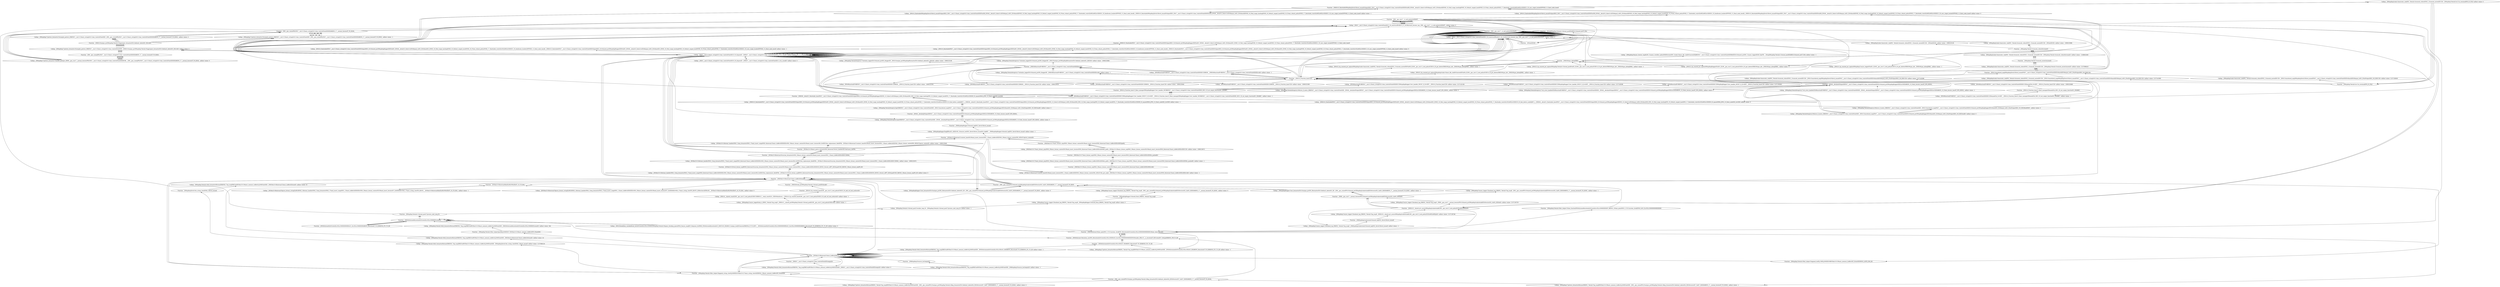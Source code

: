 digraph "vgr-graph" {
	"Calling- _ZN6spdlog5sinks14ansicolor_sinkINS_7details14console_stdoutENS2_13console_mutexEEC2Ev _ZN6spdlog7details2os11in_terminalEP8_IO_FILE callInst values- 0"
	"Function- _ZN6spdlog7details2os11in_terminalEP8_IO_FILE"
	"Function- _ZN6spdlog7details2os11in_terminalEP8_IO_FILE" -> "Calling- _ZN6spdlog5sinks14ansicolor_sinkINS_7details14console_stdoutENS2_13console_mutexEEC2Ev _ZN6spdlog7details2os11in_terminalEP8_IO_FILE callInst values- 0" [dir=back]
	"Calling- _ZN6spdlog5sinks14ansicolor_sinkINS_7details14console_stdoutENS2_13console_mutexEEC2Ev _ZNSt13unordered_mapIN6spdlog5level10level_enumENSt7__cxx1112basic_stringIcSt11char_traitsIcESaIcEEESt4hashIiESt8equal_toIS2_ESaISt4pairIKS2_S8_EEEC2Ev callInst values- 2137143388"
	"Calling- _ZN6spdlog5sinks14ansicolor_sinkINS_7details14console_stdoutENS2_13console_mutexEEC2Ev _ZNSt13unordered_mapIN6spdlog5level10level_enumENSt7__cxx1112basic_stringIcSt11char_traitsIcESaIcEEESt4hashIiESt8equal_toIS2_ESaISt4pairIKS2_S8_EEEC2Ev callInst values- 2137143388" -> "Function- _ZN6spdlog7details2os11in_terminalEP8_IO_FILE" [dir=back]
	"Function- _ZNSt13unordered_mapIN6spdlog5level10level_enumENSt7__cxx1112basic_stringIcSt11char_traitsIcESaIcEEESt4hashIiESt8equal_toIS2_ESaISt4pairIKS2_S8_EEEC2Ev"
	"Function- _ZNSt13unordered_mapIN6spdlog5level10level_enumENSt7__cxx1112basic_stringIcSt11char_traitsIcESaIcEEESt4hashIiESt8equal_toIS2_ESaISt4pairIKS2_S8_EEEC2Ev" -> "Calling- _ZN6spdlog5sinks14ansicolor_sinkINS_7details14console_stdoutENS2_13console_mutexEEC2Ev _ZNSt13unordered_mapIN6spdlog5level10level_enumENSt7__cxx1112basic_stringIcSt11char_traitsIcESaIcEEESt4hashIiESt8equal_toIS2_ESaISt4pairIKS2_S8_EEEC2Ev callInst values- 2137143388" [dir=back]
	"Calling- _ZN6spdlog5sinks14ansicolor_sinkINS_7details14console_stdoutENS2_13console_mutexEEC2Ev _ZN6spdlog7details13console_mutex5mutexEv callInst values- 2137098416"
	"Calling- _ZN6spdlog5sinks14ansicolor_sinkINS_7details14console_stdoutENS2_13console_mutexEEC2Ev _ZN6spdlog7details13console_mutex5mutexEv callInst values- 2137098416" -> "Function- _ZNSt13unordered_mapIN6spdlog5level10level_enumENSt7__cxx1112basic_stringIcSt11char_traitsIcESaIcEEESt4hashIiESt8equal_toIS2_ESaISt4pairIKS2_S8_EEEC2Ev" [dir=back]
	"Function- _ZN6spdlog7details13console_mutex5mutexEv"
	"Function- _ZN6spdlog7details13console_mutex5mutexEv" -> "Calling- _ZN6spdlog5sinks14ansicolor_sinkINS_7details14console_stdoutENS2_13console_mutexEEC2Ev _ZN6spdlog7details13console_mutex5mutexEv callInst values- 2137098416" [dir=back]
	"Calling- _ZN6spdlog5sinks14ansicolor_sinkINS_7details14console_stdoutENS2_13console_mutexEEC2Ev _ZN6spdlog7details14console_stdout6streamEv callInst values- -1248842400"
	"Calling- _ZN6spdlog5sinks14ansicolor_sinkINS_7details14console_stdoutENS2_13console_mutexEEC2Ev _ZN6spdlog7details14console_stdout6streamEv callInst values- -1248842400" -> "Function- _ZN6spdlog7details13console_mutex5mutexEv" [dir=back]
	"Function- _ZN6spdlog7details14console_stdout6streamEv"
	"Function- _ZN6spdlog7details14console_stdout6streamEv" -> "Calling- _ZN6spdlog5sinks14ansicolor_sinkINS_7details14console_stdoutENS2_13console_mutexEEC2Ev _ZN6spdlog7details14console_stdout6streamEv callInst values- -1248842400" [dir=back]
	"Calling- _ZN6spdlog5sinks14ansicolor_sinkINS_7details14console_stdoutENS2_13console_mutexEEC2Ev _ZNSaIcED2Ev callInst values- -1090523088"
	"Calling- _ZN6spdlog5sinks14ansicolor_sinkINS_7details14console_stdoutENS2_13console_mutexEEC2Ev _ZNSaIcED2Ev callInst values- -1090523088" -> "Function- _ZN6spdlog7details14console_stdout6streamEv" [dir=back]
	"Calling- _ZNSt7__cxx1112basic_stringIcSt11char_traitsIcESaIcEE12_M_constructIPKcEEvT_S8_St20forward_iterator_tag _ZN9__gnu_cxx17__is_null_pointerIKcEEbPT_ callInst values- 0"
	"Calling- _ZNSt7__cxx1112basic_stringIcSt11char_traitsIcESaIcEE12_M_constructIPKcEEvT_S8_St20forward_iterator_tag _ZN9__gnu_cxx17__is_null_pointerIKcEEbPT_ callInst values- 0" -> "Calling- _ZN6spdlog5sinks14ansicolor_sinkINS_7details14console_stdoutENS2_13console_mutexEEC2Ev _ZNSaIcED2Ev callInst values- -1090523088" [dir=back]
	"Function- _ZN9__gnu_cxx17__is_null_pointerIKcEEbPT_"
	"Function- _ZN9__gnu_cxx17__is_null_pointerIKcEEbPT_" -> "Calling- _ZNSt7__cxx1112basic_stringIcSt11char_traitsIcESaIcEE12_M_constructIPKcEEvT_S8_St20forward_iterator_tag _ZN9__gnu_cxx17__is_null_pointerIKcEEbPT_ callInst values- 0" [dir=back]
	"Calling- _ZNSt7__cxx1112basic_stringIcSt11char_traitsIcESaIcEE12_M_constructIPKcEEvT_S8_St20forward_iterator_tag _ZN9__gnu_cxx17__is_null_pointerIKcEEbPT_ callInst values- 0"
	"Calling- _ZNSt7__cxx1112basic_stringIcSt11char_traitsIcESaIcEE12_M_constructIPKcEEvT_S8_St20forward_iterator_tag _ZN9__gnu_cxx17__is_null_pointerIKcEEbPT_ callInst values- 0" -> "Function- _ZN9__gnu_cxx17__is_null_pointerIKcEEbPT_" [dir=back]
	"Function- _ZN9__gnu_cxx17__is_null_pointerIKcEEbPT_"
	"Function- _ZN9__gnu_cxx17__is_null_pointerIKcEEbPT_" -> "Calling- _ZNSt7__cxx1112basic_stringIcSt11char_traitsIcESaIcEE12_M_constructIPKcEEvT_S8_St20forward_iterator_tag _ZN9__gnu_cxx17__is_null_pointerIKcEEbPT_ callInst values- 0" [dir=back]
	"Calling- _ZNSt7__cxx1112basic_stringIcSt11char_traitsIcESaIcEE12_M_constructIPKcEEvT_S8_St20forward_iterator_tag _ZN9__gnu_cxx17__is_null_pointerIKcEEbPT_ callInst values- 0"
	"Calling- _ZNSt7__cxx1112basic_stringIcSt11char_traitsIcESaIcEE12_M_constructIPKcEEvT_S8_St20forward_iterator_tag _ZN9__gnu_cxx17__is_null_pointerIKcEEbPT_ callInst values- 0" -> "Function- _ZN9__gnu_cxx17__is_null_pointerIKcEEbPT_" [dir=back]
	"Function- _ZN9__gnu_cxx17__is_null_pointerIKcEEbPT_"
	"Function- _ZN9__gnu_cxx17__is_null_pointerIKcEEbPT_" -> "Calling- _ZNSt7__cxx1112basic_stringIcSt11char_traitsIcESaIcEE12_M_constructIPKcEEvT_S8_St20forward_iterator_tag _ZN9__gnu_cxx17__is_null_pointerIKcEEbPT_ callInst values- 0" [dir=back]
	"Calling- _ZNSt7__cxx1112basic_stringIcSt11char_traitsIcESaIcEE12_M_constructIPKcEEvT_S8_St20forward_iterator_tag _ZN9__gnu_cxx17__is_null_pointerIKcEEbPT_ callInst values- 0"
	"Calling- _ZNSt7__cxx1112basic_stringIcSt11char_traitsIcESaIcEE12_M_constructIPKcEEvT_S8_St20forward_iterator_tag _ZN9__gnu_cxx17__is_null_pointerIKcEEbPT_ callInst values- 0" -> "Function- _ZN9__gnu_cxx17__is_null_pointerIKcEEbPT_" [dir=back]
	"Function- _ZN9__gnu_cxx17__is_null_pointerIKcEEbPT_"
	"Function- _ZN9__gnu_cxx17__is_null_pointerIKcEEbPT_" -> "Calling- _ZNSt7__cxx1112basic_stringIcSt11char_traitsIcESaIcEE12_M_constructIPKcEEvT_S8_St20forward_iterator_tag _ZN9__gnu_cxx17__is_null_pointerIKcEEbPT_ callInst values- 0" [dir=back]
	"Calling- _ZNSt7__cxx1112basic_stringIcSt11char_traitsIcESaIcEE12_M_constructIPKcEEvT_S8_St20forward_iterator_tag _ZN9__gnu_cxx17__is_null_pointerIKcEEbPT_ callInst values- 0"
	"Calling- _ZNSt7__cxx1112basic_stringIcSt11char_traitsIcESaIcEE12_M_constructIPKcEEvT_S8_St20forward_iterator_tag _ZN9__gnu_cxx17__is_null_pointerIKcEEbPT_ callInst values- 0" -> "Function- _ZN9__gnu_cxx17__is_null_pointerIKcEEbPT_" [dir=back]
	"Function- _ZN9__gnu_cxx17__is_null_pointerIKcEEbPT_"
	"Function- _ZN9__gnu_cxx17__is_null_pointerIKcEEbPT_" -> "Calling- _ZNSt7__cxx1112basic_stringIcSt11char_traitsIcESaIcEE12_M_constructIPKcEEvT_S8_St20forward_iterator_tag _ZN9__gnu_cxx17__is_null_pointerIKcEEbPT_ callInst values- 0" [dir=back]
	"Calling- _ZNSt7__cxx1112basic_stringIcSt11char_traitsIcESaIcEE12_M_constructIPKcEEvT_S8_St20forward_iterator_tag _ZN9__gnu_cxx17__is_null_pointerIKcEEbPT_ callInst values- 0"
	"Calling- _ZNSt7__cxx1112basic_stringIcSt11char_traitsIcESaIcEE12_M_constructIPKcEEvT_S8_St20forward_iterator_tag _ZN9__gnu_cxx17__is_null_pointerIKcEEbPT_ callInst values- 0" -> "Function- _ZN9__gnu_cxx17__is_null_pointerIKcEEbPT_" [dir=back]
	"Function- _ZN9__gnu_cxx17__is_null_pointerIKcEEbPT_"
	"Function- _ZN9__gnu_cxx17__is_null_pointerIKcEEbPT_" -> "Calling- _ZNSt7__cxx1112basic_stringIcSt11char_traitsIcESaIcEE12_M_constructIPKcEEvT_S8_St20forward_iterator_tag _ZN9__gnu_cxx17__is_null_pointerIKcEEbPT_ callInst values- 0" [dir=back]
	"Calling- _ZNSt7__cxx1112basic_stringIcSt11char_traitsIcESaIcEE12_M_constructIPKcEEvT_S8_St20forward_iterator_tag _ZN9__gnu_cxx17__is_null_pointerIKcEEbPT_ callInst values- 0"
	"Calling- _ZNSt7__cxx1112basic_stringIcSt11char_traitsIcESaIcEE12_M_constructIPKcEEvT_S8_St20forward_iterator_tag _ZN9__gnu_cxx17__is_null_pointerIKcEEbPT_ callInst values- 0" -> "Function- _ZN9__gnu_cxx17__is_null_pointerIKcEEbPT_" [dir=back]
	"Function- _ZN9__gnu_cxx17__is_null_pointerIKcEEbPT_"
	"Function- _ZN9__gnu_cxx17__is_null_pointerIKcEEbPT_" -> "Calling- _ZNSt7__cxx1112basic_stringIcSt11char_traitsIcESaIcEE12_M_constructIPKcEEvT_S8_St20forward_iterator_tag _ZN9__gnu_cxx17__is_null_pointerIKcEEbPT_ callInst values- 0" [dir=back]
	"Calling- _ZNSt7__cxx1112basic_stringIcSt11char_traitsIcESaIcEE12_M_constructIPKcEEvT_S8_St20forward_iterator_tag _ZN9__gnu_cxx17__is_null_pointerIKcEEbPT_ callInst values- 0"
	"Calling- _ZNSt7__cxx1112basic_stringIcSt11char_traitsIcESaIcEE12_M_constructIPKcEEvT_S8_St20forward_iterator_tag _ZN9__gnu_cxx17__is_null_pointerIKcEEbPT_ callInst values- 0" -> "Function- _ZN9__gnu_cxx17__is_null_pointerIKcEEbPT_" [dir=back]
	"Function- _ZN9__gnu_cxx17__is_null_pointerIKcEEbPT_"
	"Function- _ZN9__gnu_cxx17__is_null_pointerIKcEEbPT_" -> "Calling- _ZNSt7__cxx1112basic_stringIcSt11char_traitsIcESaIcEE12_M_constructIPKcEEvT_S8_St20forward_iterator_tag _ZN9__gnu_cxx17__is_null_pointerIKcEEbPT_ callInst values- 0" [dir=back]
	"Calling- _ZNSt7__cxx1112basic_stringIcSt11char_traitsIcESaIcEE12_M_constructIPKcEEvT_S8_St20forward_iterator_tag _ZN9__gnu_cxx17__is_null_pointerIKcEEbPT_ callInst values- 0"
	"Calling- _ZNSt7__cxx1112basic_stringIcSt11char_traitsIcESaIcEE12_M_constructIPKcEEvT_S8_St20forward_iterator_tag _ZN9__gnu_cxx17__is_null_pointerIKcEEbPT_ callInst values- 0" -> "Function- _ZN9__gnu_cxx17__is_null_pointerIKcEEbPT_" [dir=back]
	"Function- _ZN9__gnu_cxx17__is_null_pointerIKcEEbPT_"
	"Function- _ZN9__gnu_cxx17__is_null_pointerIKcEEbPT_" -> "Calling- _ZNSt7__cxx1112basic_stringIcSt11char_traitsIcESaIcEE12_M_constructIPKcEEvT_S8_St20forward_iterator_tag _ZN9__gnu_cxx17__is_null_pointerIKcEEbPT_ callInst values- 0" [dir=back]
	"Calling- _ZNSt7__cxx1112basic_stringIcSt11char_traitsIcESaIcEE12_M_constructIPKcEEvT_S8_St20forward_iterator_tag _ZN9__gnu_cxx17__is_null_pointerIKcEEbPT_ callInst values- 0"
	"Calling- _ZNSt7__cxx1112basic_stringIcSt11char_traitsIcESaIcEE12_M_constructIPKcEEvT_S8_St20forward_iterator_tag _ZN9__gnu_cxx17__is_null_pointerIKcEEbPT_ callInst values- 0" -> "Function- _ZN9__gnu_cxx17__is_null_pointerIKcEEbPT_" [dir=back]
	"Function- _ZN9__gnu_cxx17__is_null_pointerIKcEEbPT_"
	"Function- _ZN9__gnu_cxx17__is_null_pointerIKcEEbPT_" -> "Calling- _ZNSt7__cxx1112basic_stringIcSt11char_traitsIcESaIcEE12_M_constructIPKcEEvT_S8_St20forward_iterator_tag _ZN9__gnu_cxx17__is_null_pointerIKcEEbPT_ callInst values- 0" [dir=back]
	"Calling- _ZNSt7__cxx1112basic_stringIcSt11char_traitsIcESaIcEE12_M_constructIPKcEEvT_S8_St20forward_iterator_tag _ZN9__gnu_cxx17__is_null_pointerIKcEEbPT_ callInst values- 0"
	"Calling- _ZNSt7__cxx1112basic_stringIcSt11char_traitsIcESaIcEE12_M_constructIPKcEEvT_S8_St20forward_iterator_tag _ZN9__gnu_cxx17__is_null_pointerIKcEEbPT_ callInst values- 0" -> "Function- _ZN9__gnu_cxx17__is_null_pointerIKcEEbPT_" [dir=back]
	"Function- _ZN9__gnu_cxx17__is_null_pointerIKcEEbPT_"
	"Function- _ZN9__gnu_cxx17__is_null_pointerIKcEEbPT_" -> "Calling- _ZNSt7__cxx1112basic_stringIcSt11char_traitsIcESaIcEE12_M_constructIPKcEEvT_S8_St20forward_iterator_tag _ZN9__gnu_cxx17__is_null_pointerIKcEEbPT_ callInst values- 0" [dir=back]
	"Calling- _ZNSt7__cxx1112basic_stringIcSt11char_traitsIcESaIcEE12_M_constructIPKcEEvT_S8_St20forward_iterator_tag _ZN9__gnu_cxx17__is_null_pointerIKcEEbPT_ callInst values- 0"
	"Calling- _ZNSt7__cxx1112basic_stringIcSt11char_traitsIcESaIcEE12_M_constructIPKcEEvT_S8_St20forward_iterator_tag _ZN9__gnu_cxx17__is_null_pointerIKcEEbPT_ callInst values- 0" -> "Function- _ZN9__gnu_cxx17__is_null_pointerIKcEEbPT_" [dir=back]
	"Function- _ZN9__gnu_cxx17__is_null_pointerIKcEEbPT_"
	"Function- _ZN9__gnu_cxx17__is_null_pointerIKcEEbPT_" -> "Calling- _ZNSt7__cxx1112basic_stringIcSt11char_traitsIcESaIcEE12_M_constructIPKcEEvT_S8_St20forward_iterator_tag _ZN9__gnu_cxx17__is_null_pointerIKcEEbPT_ callInst values- 0" [dir=back]
	"Calling- _ZNSt7__cxx1112basic_stringIcSt11char_traitsIcESaIcEE12_M_constructIPKcEEvT_S8_St20forward_iterator_tag _ZN9__gnu_cxx17__is_null_pointerIKcEEbPT_ callInst values- 0"
	"Calling- _ZNSt7__cxx1112basic_stringIcSt11char_traitsIcESaIcEE12_M_constructIPKcEEvT_S8_St20forward_iterator_tag _ZN9__gnu_cxx17__is_null_pointerIKcEEbPT_ callInst values- 0" -> "Function- _ZN9__gnu_cxx17__is_null_pointerIKcEEbPT_" [dir=back]
	"Function- _ZN9__gnu_cxx17__is_null_pointerIKcEEbPT_"
	"Function- _ZN9__gnu_cxx17__is_null_pointerIKcEEbPT_" -> "Calling- _ZNSt7__cxx1112basic_stringIcSt11char_traitsIcESaIcEE12_M_constructIPKcEEvT_S8_St20forward_iterator_tag _ZN9__gnu_cxx17__is_null_pointerIKcEEbPT_ callInst values- 0" [dir=back]
	"Calling- _ZNSt7__cxx1112basic_stringIcSt11char_traitsIcESaIcEE12_M_constructIPKcEEvT_S8_St20forward_iterator_tag _ZN9__gnu_cxx17__is_null_pointerIKcEEbPT_ callInst values- 0"
	"Calling- _ZNSt7__cxx1112basic_stringIcSt11char_traitsIcESaIcEE12_M_constructIPKcEEvT_S8_St20forward_iterator_tag _ZN9__gnu_cxx17__is_null_pointerIKcEEbPT_ callInst values- 0" -> "Function- _ZN9__gnu_cxx17__is_null_pointerIKcEEbPT_" [dir=back]
	"Function- _ZN9__gnu_cxx17__is_null_pointerIKcEEbPT_"
	"Function- _ZN9__gnu_cxx17__is_null_pointerIKcEEbPT_" -> "Calling- _ZNSt7__cxx1112basic_stringIcSt11char_traitsIcESaIcEE12_M_constructIPKcEEvT_S8_St20forward_iterator_tag _ZN9__gnu_cxx17__is_null_pointerIKcEEbPT_ callInst values- 0" [dir=back]
	"Calling- _ZNSt7__cxx1112basic_stringIcSt11char_traitsIcESaIcEE12_M_constructIPKcEEvT_S8_St20forward_iterator_tag _ZN9__gnu_cxx17__is_null_pointerIKcEEbPT_ callInst values- 0"
	"Calling- _ZNSt7__cxx1112basic_stringIcSt11char_traitsIcESaIcEE12_M_constructIPKcEEvT_S8_St20forward_iterator_tag _ZN9__gnu_cxx17__is_null_pointerIKcEEbPT_ callInst values- 0" -> "Function- _ZN9__gnu_cxx17__is_null_pointerIKcEEbPT_" [dir=back]
	"Function- _ZN9__gnu_cxx17__is_null_pointerIKcEEbPT_"
	"Function- _ZN9__gnu_cxx17__is_null_pointerIKcEEbPT_" -> "Calling- _ZNSt7__cxx1112basic_stringIcSt11char_traitsIcESaIcEE12_M_constructIPKcEEvT_S8_St20forward_iterator_tag _ZN9__gnu_cxx17__is_null_pointerIKcEEbPT_ callInst values- 0" [dir=back]
	"Calling- _ZNSt7__cxx1112basic_stringIcSt11char_traitsIcESaIcEE12_M_constructIPKcEEvT_S8_St20forward_iterator_tag _ZN9__gnu_cxx17__is_null_pointerIKcEEbPT_ callInst values- 0"
	"Calling- _ZNSt7__cxx1112basic_stringIcSt11char_traitsIcESaIcEE12_M_constructIPKcEEvT_S8_St20forward_iterator_tag _ZN9__gnu_cxx17__is_null_pointerIKcEEbPT_ callInst values- 0" -> "Function- _ZN9__gnu_cxx17__is_null_pointerIKcEEbPT_" [dir=back]
	"Function- _ZN9__gnu_cxx17__is_null_pointerIKcEEbPT_"
	"Function- _ZN9__gnu_cxx17__is_null_pointerIKcEEbPT_" -> "Calling- _ZNSt7__cxx1112basic_stringIcSt11char_traitsIcESaIcEE12_M_constructIPKcEEvT_S8_St20forward_iterator_tag _ZN9__gnu_cxx17__is_null_pointerIKcEEbPT_ callInst values- 0" [dir=back]
	"Calling- _ZNSt7__cxx1112basic_stringIcSt11char_traitsIcESaIcEE12_M_constructIPKcEEvT_S8_St20forward_iterator_tag _ZN9__gnu_cxx17__is_null_pointerIKcEEbPT_ callInst values- 0"
	"Calling- _ZNSt7__cxx1112basic_stringIcSt11char_traitsIcESaIcEE12_M_constructIPKcEEvT_S8_St20forward_iterator_tag _ZN9__gnu_cxx17__is_null_pointerIKcEEbPT_ callInst values- 0" -> "Function- _ZN9__gnu_cxx17__is_null_pointerIKcEEbPT_" [dir=back]
	"Function- _ZN9__gnu_cxx17__is_null_pointerIKcEEbPT_"
	"Function- _ZN9__gnu_cxx17__is_null_pointerIKcEEbPT_" -> "Calling- _ZNSt7__cxx1112basic_stringIcSt11char_traitsIcESaIcEE12_M_constructIPKcEEvT_S8_St20forward_iterator_tag _ZN9__gnu_cxx17__is_null_pointerIKcEEbPT_ callInst values- 0" [dir=back]
	"Calling- _ZNSt7__cxx1112basic_stringIcSt11char_traitsIcESaIcEE12_M_constructIPKcEEvT_S8_St20forward_iterator_tag _ZN9__gnu_cxx17__is_null_pointerIKcEEbPT_ callInst values- 0"
	"Calling- _ZNSt7__cxx1112basic_stringIcSt11char_traitsIcESaIcEE12_M_constructIPKcEEvT_S8_St20forward_iterator_tag _ZN9__gnu_cxx17__is_null_pointerIKcEEbPT_ callInst values- 0" -> "Function- _ZN9__gnu_cxx17__is_null_pointerIKcEEbPT_" [dir=back]
	"Function- _ZN9__gnu_cxx17__is_null_pointerIKcEEbPT_"
	"Function- _ZN9__gnu_cxx17__is_null_pointerIKcEEbPT_" -> "Calling- _ZNSt7__cxx1112basic_stringIcSt11char_traitsIcESaIcEE12_M_constructIPKcEEvT_S8_St20forward_iterator_tag _ZN9__gnu_cxx17__is_null_pointerIKcEEbPT_ callInst values- 0" [dir=back]
	"Calling- _ZNSt7__cxx1112basic_stringIcSt11char_traitsIcESaIcEE12_M_constructIPKcEEvT_S8_St20forward_iterator_tag _ZN9__gnu_cxx17__is_null_pointerIKcEEbPT_ callInst values- 0"
	"Calling- _ZNSt7__cxx1112basic_stringIcSt11char_traitsIcESaIcEE12_M_constructIPKcEEvT_S8_St20forward_iterator_tag _ZN9__gnu_cxx17__is_null_pointerIKcEEbPT_ callInst values- 0" -> "Function- _ZN9__gnu_cxx17__is_null_pointerIKcEEbPT_" [dir=back]
	"Function- _ZN9__gnu_cxx17__is_null_pointerIKcEEbPT_"
	"Function- _ZN9__gnu_cxx17__is_null_pointerIKcEEbPT_" -> "Calling- _ZNSt7__cxx1112basic_stringIcSt11char_traitsIcESaIcEE12_M_constructIPKcEEvT_S8_St20forward_iterator_tag _ZN9__gnu_cxx17__is_null_pointerIKcEEbPT_ callInst values- 0" [dir=back]
	"Calling- _ZNSt7__cxx1112basic_stringIcSt11char_traitsIcESaIcEE12_M_constructIPKcEEvT_S8_St20forward_iterator_tag _ZN9__gnu_cxx17__is_null_pointerIKcEEbPT_ callInst values- 0"
	"Calling- _ZNSt7__cxx1112basic_stringIcSt11char_traitsIcESaIcEE12_M_constructIPKcEEvT_S8_St20forward_iterator_tag _ZN9__gnu_cxx17__is_null_pointerIKcEEbPT_ callInst values- 0" -> "Function- _ZN9__gnu_cxx17__is_null_pointerIKcEEbPT_" [dir=back]
	"Function- _ZN9__gnu_cxx17__is_null_pointerIKcEEbPT_"
	"Function- _ZN9__gnu_cxx17__is_null_pointerIKcEEbPT_" -> "Calling- _ZNSt7__cxx1112basic_stringIcSt11char_traitsIcESaIcEE12_M_constructIPKcEEvT_S8_St20forward_iterator_tag _ZN9__gnu_cxx17__is_null_pointerIKcEEbPT_ callInst values- 0" [dir=back]
	"Calling- _ZNSt7__cxx1112basic_stringIcSt11char_traitsIcESaIcEE12_M_constructIPKcEEvT_S8_St20forward_iterator_tag _ZN9__gnu_cxx17__is_null_pointerIKcEEbPT_ callInst values- 0"
	"Calling- _ZNSt7__cxx1112basic_stringIcSt11char_traitsIcESaIcEE12_M_constructIPKcEEvT_S8_St20forward_iterator_tag _ZN9__gnu_cxx17__is_null_pointerIKcEEbPT_ callInst values- 0" -> "Function- _ZN9__gnu_cxx17__is_null_pointerIKcEEbPT_" [dir=back]
	"Function- _ZN9__gnu_cxx17__is_null_pointerIKcEEbPT_"
	"Function- _ZN9__gnu_cxx17__is_null_pointerIKcEEbPT_" -> "Calling- _ZNSt7__cxx1112basic_stringIcSt11char_traitsIcESaIcEE12_M_constructIPKcEEvT_S8_St20forward_iterator_tag _ZN9__gnu_cxx17__is_null_pointerIKcEEbPT_ callInst values- 0" [dir=back]
	"Calling- _ZNSt7__cxx1112basic_stringIcSt11char_traitsIcESaIcEE12_M_constructIPKcEEvT_S8_St20forward_iterator_tag _ZN9__gnu_cxx17__is_null_pointerIKcEEbPT_ callInst values- 0"
	"Calling- _ZNSt7__cxx1112basic_stringIcSt11char_traitsIcESaIcEE12_M_constructIPKcEEvT_S8_St20forward_iterator_tag _ZN9__gnu_cxx17__is_null_pointerIKcEEbPT_ callInst values- 0" -> "Function- _ZN9__gnu_cxx17__is_null_pointerIKcEEbPT_" [dir=back]
	"Function- _ZN9__gnu_cxx17__is_null_pointerIKcEEbPT_"
	"Function- _ZN9__gnu_cxx17__is_null_pointerIKcEEbPT_" -> "Calling- _ZNSt7__cxx1112basic_stringIcSt11char_traitsIcESaIcEE12_M_constructIPKcEEvT_S8_St20forward_iterator_tag _ZN9__gnu_cxx17__is_null_pointerIKcEEbPT_ callInst values- 0" [dir=back]
	"Calling- _ZNSt7__cxx1112basic_stringIcSt11char_traitsIcESaIcEE12_M_constructIPKcEEvT_S8_St20forward_iterator_tag _ZN9__gnu_cxx17__is_null_pointerIKcEEbPT_ callInst values- 0"
	"Calling- _ZNSt7__cxx1112basic_stringIcSt11char_traitsIcESaIcEE12_M_constructIPKcEEvT_S8_St20forward_iterator_tag _ZN9__gnu_cxx17__is_null_pointerIKcEEbPT_ callInst values- 0" -> "Function- _ZN9__gnu_cxx17__is_null_pointerIKcEEbPT_" [dir=back]
	"Function- _ZN9__gnu_cxx17__is_null_pointerIKcEEbPT_"
	"Function- _ZN9__gnu_cxx17__is_null_pointerIKcEEbPT_" -> "Calling- _ZNSt7__cxx1112basic_stringIcSt11char_traitsIcESaIcEE12_M_constructIPKcEEvT_S8_St20forward_iterator_tag _ZN9__gnu_cxx17__is_null_pointerIKcEEbPT_ callInst values- 0" [dir=back]
	"Calling- _ZNSt7__cxx1112basic_stringIcSt11char_traitsIcESaIcEE12_M_constructIPKcEEvT_S8_St20forward_iterator_tag _ZN9__gnu_cxx17__is_null_pointerIKcEEbPT_ callInst values- 0"
	"Calling- _ZNSt7__cxx1112basic_stringIcSt11char_traitsIcESaIcEE12_M_constructIPKcEEvT_S8_St20forward_iterator_tag _ZN9__gnu_cxx17__is_null_pointerIKcEEbPT_ callInst values- 0" -> "Function- _ZN9__gnu_cxx17__is_null_pointerIKcEEbPT_" [dir=back]
	"Function- _ZN9__gnu_cxx17__is_null_pointerIKcEEbPT_"
	"Function- _ZN9__gnu_cxx17__is_null_pointerIKcEEbPT_" -> "Calling- _ZNSt7__cxx1112basic_stringIcSt11char_traitsIcESaIcEE12_M_constructIPKcEEvT_S8_St20forward_iterator_tag _ZN9__gnu_cxx17__is_null_pointerIKcEEbPT_ callInst values- 0" [dir=back]
	"Calling- _ZNSt7__cxx1112basic_stringIcSt11char_traitsIcESaIcEE10_M_disposeEv _ZNKSt7__cxx1112basic_stringIcSt11char_traitsIcESaIcEE11_M_is_localEv callInst values- -1"
	"Calling- _ZNSt7__cxx1112basic_stringIcSt11char_traitsIcESaIcEE10_M_disposeEv _ZNKSt7__cxx1112basic_stringIcSt11char_traitsIcESaIcEE11_M_is_localEv callInst values- -1" -> "Function- _ZN9__gnu_cxx17__is_null_pointerIKcEEbPT_" [dir=back]
	"Calling- _ZNSt7__cxx1112basic_stringIcSt11char_traitsIcESaIcEE12_M_constructIPKcEEvT_S8_St20forward_iterator_tag _ZN9__gnu_cxx17__is_null_pointerIKcEEbPT_ callInst values- 0"
	"Calling- _ZNSt7__cxx1112basic_stringIcSt11char_traitsIcESaIcEE12_M_constructIPKcEEvT_S8_St20forward_iterator_tag _ZN9__gnu_cxx17__is_null_pointerIKcEEbPT_ callInst values- 0" -> "Calling- _ZNSt7__cxx1112basic_stringIcSt11char_traitsIcESaIcEE10_M_disposeEv _ZNKSt7__cxx1112basic_stringIcSt11char_traitsIcESaIcEE11_M_is_localEv callInst values- -1" [dir=back]
	"Function- _ZN9__gnu_cxx17__is_null_pointerIKcEEbPT_"
	"Function- _ZN9__gnu_cxx17__is_null_pointerIKcEEbPT_" -> "Calling- _ZNSt7__cxx1112basic_stringIcSt11char_traitsIcESaIcEE12_M_constructIPKcEEvT_S8_St20forward_iterator_tag _ZN9__gnu_cxx17__is_null_pointerIKcEEbPT_ callInst values- 0" [dir=back]
	"Calling- _ZNSt7__cxx1112basic_stringIcSt11char_traitsIcESaIcEE12_M_constructIPKcEEvT_S8_St20forward_iterator_tag _ZN9__gnu_cxx17__is_null_pointerIKcEEbPT_ callInst values- 0"
	"Calling- _ZNSt7__cxx1112basic_stringIcSt11char_traitsIcESaIcEE12_M_constructIPKcEEvT_S8_St20forward_iterator_tag _ZN9__gnu_cxx17__is_null_pointerIKcEEbPT_ callInst values- 0" -> "Function- _ZN9__gnu_cxx17__is_null_pointerIKcEEbPT_" [dir=back]
	"Function- _ZN9__gnu_cxx17__is_null_pointerIKcEEbPT_"
	"Function- _ZN9__gnu_cxx17__is_null_pointerIKcEEbPT_" -> "Calling- _ZNSt7__cxx1112basic_stringIcSt11char_traitsIcESaIcEE12_M_constructIPKcEEvT_S8_St20forward_iterator_tag _ZN9__gnu_cxx17__is_null_pointerIKcEEbPT_ callInst values- 0" [dir=back]
	"Calling- _ZNSt7__cxx1112basic_stringIcSt11char_traitsIcESaIcEE12_M_constructIPcEEvT_S7_St20forward_iterator_tag _ZN9__gnu_cxx17__is_null_pointerIcEEbPT_ callInst values- 0"
	"Calling- _ZNSt7__cxx1112basic_stringIcSt11char_traitsIcESaIcEE12_M_constructIPcEEvT_S7_St20forward_iterator_tag _ZN9__gnu_cxx17__is_null_pointerIcEEbPT_ callInst values- 0" -> "Function- _ZN9__gnu_cxx17__is_null_pointerIKcEEbPT_" [dir=back]
	"Function- _ZN9__gnu_cxx17__is_null_pointerIcEEbPT_"
	"Function- _ZN9__gnu_cxx17__is_null_pointerIcEEbPT_" -> "Calling- _ZNSt7__cxx1112basic_stringIcSt11char_traitsIcESaIcEE12_M_constructIPcEEvT_S7_St20forward_iterator_tag _ZN9__gnu_cxx17__is_null_pointerIcEEbPT_ callInst values- 0" [dir=back]
	"Function- _ZNKSt6chrono10time_pointINS_3_V212system_clockENS_8durationIxSt5ratioILx1ELx1000000000EEEEE16time_since_epochEv"
	"Function- _ZNKSt6chrono10time_pointINS_3_V212system_clockENS_8durationIxSt5ratioILx1ELx1000000000EEEEE16time_since_epochEv" -> "Function- _ZN9__gnu_cxx17__is_null_pointerIcEEbPT_" [dir=back]
	"Function- _ZNSt6chrono13duration_castINS_8durationIxSt5ratioILx1ELx1EEEExS2_ILx1ELx1000000000EEEENSt9enable_ifIXsr13__is_durationIT_EE5valueES7_E4typeERKNS1_IT0_T1_EE"
	"Function- _ZNSt6chrono13duration_castINS_8durationIxSt5ratioILx1ELx1EEEExS2_ILx1ELx1000000000EEEENSt9enable_ifIXsr13__is_durationIT_EE5valueES7_E4typeERKNS1_IT0_T1_EE" -> "Function- _ZNKSt6chrono10time_pointINS_3_V212system_clockENS_8durationIxSt5ratioILx1ELx1000000000EEEEE16time_since_epochEv" [dir=back]
	"Function- _ZNKSt6chrono10time_pointINS_3_V212system_clockENS_8durationIxSt5ratioILx1ELx1000000000EEEEE16time_since_epochEv"
	"Function- _ZNKSt6chrono10time_pointINS_3_V212system_clockENS_8durationIxSt5ratioILx1ELx1000000000EEEEE16time_since_epochEv" -> "Function- _ZNSt6chrono13duration_castINS_8durationIxSt5ratioILx1ELx1EEEExS2_ILx1ELx1000000000EEEENSt9enable_ifIXsr13__is_durationIT_EE5valueES7_E4typeERKNS1_IT0_T1_EE" [dir=back]
	"Function- _ZNKSt6chrono10time_pointINS_3_V212system_clockENS_8durationIxSt5ratioILx1ELx1000000000EEEEE16time_since_epochEv"
	"Function- _ZNKSt6chrono10time_pointINS_3_V212system_clockENS_8durationIxSt5ratioILx1ELx1000000000EEEEE16time_since_epochEv" -> "Function- _ZNKSt6chrono10time_pointINS_3_V212system_clockENS_8durationIxSt5ratioILx1ELx1000000000EEEEE16time_since_epochEv" [dir=back]
	"Calling- _ZNSt18condition_variable8wait_forIxSt5ratioILx1ELx1000EEZN6spdlog7details19mpmc_blocking_queueINS4_9async_msgEE11dequeue_forERS6_NSt6chrono8durationIxS2_EEEUlvE_EEbRSt11unique_lockISt5mutexERKNSA_IT_T0_EET1_ _ZNSt6chronoltIxSt5ratioILx1ELx1000000000EExS1_ILx1ELx1000EEEEbRKNS_8durationIT_T0_EERKNS4_IT1_T2_EE callInst values- 0"
	"Calling- _ZNSt18condition_variable8wait_forIxSt5ratioILx1ELx1000EEZN6spdlog7details19mpmc_blocking_queueINS4_9async_msgEE11dequeue_forERS6_NSt6chrono8durationIxS2_EEEUlvE_EEbRSt11unique_lockISt5mutexERKNSA_IT_T0_EET1_ _ZNSt6chronoltIxSt5ratioILx1ELx1000000000EExS1_ILx1ELx1000EEEEbRKNS_8durationIT_T0_EERKNS4_IT1_T2_EE callInst values- 0" -> "Function- _ZNKSt6chrono10time_pointINS_3_V212system_clockENS_8durationIxSt5ratioILx1ELx1000000000EEEEE16time_since_epochEv" [dir=back]
	"Function- _ZNKSt6chrono8durationIxSt5ratioILx1ELx1000EEE5countEv"
	"Function- _ZNKSt6chrono8durationIxSt5ratioILx1ELx1000EEE5countEv" -> "Calling- _ZNSt18condition_variable8wait_forIxSt5ratioILx1ELx1000EEZN6spdlog7details19mpmc_blocking_queueINS4_9async_msgEE11dequeue_forERS6_NSt6chrono8durationIxS2_EEEUlvE_EEbRSt11unique_lockISt5mutexERKNSA_IT_T0_EET1_ _ZNSt6chronoltIxSt5ratioILx1ELx1000000000EExS1_ILx1ELx1000EEEEbRKNS_8durationIT_T0_EERKNS4_IT1_T2_EE callInst values- 0" [dir=back]
	"Function- _ZNSt6chronoltIxSt5ratioILx1ELx1000000000EExS1_ILx1ELx1000EEEEbRKNS_8durationIT_T0_EERKNS4_IT1_T2_EE"
	"Function- _ZNSt6chronoltIxSt5ratioILx1ELx1000000000EExS1_ILx1ELx1000EEEEbRKNS_8durationIT_T0_EERKNS4_IT1_T2_EE" -> "Function- _ZNKSt6chrono8durationIxSt5ratioILx1ELx1000EEE5countEv" [dir=back]
	"Function- _ZNKSt6chrono8durationIxSt5ratioILx1ELx1000EEE5countEv"
	"Function- _ZNKSt6chrono8durationIxSt5ratioILx1ELx1000EEE5countEv" -> "Function- _ZNSt6chronoltIxSt5ratioILx1ELx1000000000EExS1_ILx1ELx1000EEEEbRKNS_8durationIT_T0_EERKNS4_IT1_T2_EE" [dir=back]
	"Function- _ZNKSt6chrono8durationIxSt5ratioILx1ELx1000EEE5countEv"
	"Function- _ZNKSt6chrono8durationIxSt5ratioILx1ELx1000EEE5countEv" -> "Function- _ZNKSt6chrono8durationIxSt5ratioILx1ELx1000EEE5countEv" [dir=back]
	"Function- _ZN6spdlog7details11thread_pool17process_next_msg_Ev"
	"Function- _ZN6spdlog7details11thread_pool17process_next_msg_Ev" -> "Function- _ZNKSt6chrono8durationIxSt5ratioILx1ELx1000EEE5countEv" [dir=back]
	"Calling- _ZN6spdlog7details11thread_pool12worker_loop_Ev _ZN6spdlog7details11thread_pool17process_next_msg_Ev callInst values- -1"
	"Calling- _ZN6spdlog7details11thread_pool12worker_loop_Ev _ZN6spdlog7details11thread_pool17process_next_msg_Ev callInst values- -1" -> "Function- _ZN6spdlog7details11thread_pool17process_next_msg_Ev" [dir=back]
	"Calling- _ZN6spdlog12async_logger12backend_log_ERKNS_7details7log_msgE _ZN6spdlog6logger13should_flush_ERKNS_7details7log_msgE callInst values- 0"
	"Calling- _ZN6spdlog12async_logger12backend_log_ERKNS_7details7log_msgE _ZN6spdlog6logger13should_flush_ERKNS_7details7log_msgE callInst values- 0" -> "Calling- _ZN6spdlog7details11thread_pool12worker_loop_Ev _ZN6spdlog7details11thread_pool17process_next_msg_Ev callInst values- -1" [dir=back]
	"Function- _ZN6spdlog6logger13should_flush_ERKNS_7details7log_msgE"
	"Function- _ZN6spdlog6logger13should_flush_ERKNS_7details7log_msgE" -> "Calling- _ZN6spdlog12async_logger12backend_log_ERKNS_7details7log_msgE _ZN6spdlog6logger13should_flush_ERKNS_7details7log_msgE callInst values- 0" [dir=back]
	"Calling- _ZN6spdlog12async_logger12backend_log_ERKNS_7details7log_msgE _ZN9__gnu_cxxneIPSt10shared_ptrIN6spdlog5sinks4sinkEESt6vectorIS5_SaIS5_EEEEbRKNS_17__normal_iteratorIT_T0_EESF_ callInst values- 0"
	"Calling- _ZN6spdlog12async_logger12backend_log_ERKNS_7details7log_msgE _ZN9__gnu_cxxneIPSt10shared_ptrIN6spdlog5sinks4sinkEESt6vectorIS5_SaIS5_EEEEbRKNS_17__normal_iteratorIT_T0_EESF_ callInst values- 0" -> "Function- _ZN6spdlog6logger13should_flush_ERKNS_7details7log_msgE" [dir=back]
	"Function- _ZN9__gnu_cxxneIPSt10shared_ptrIN6spdlog5sinks4sinkEESt6vectorIS5_SaIS5_EEEEbRKNS_17__normal_iteratorIT_T0_EESF_"
	"Function- _ZN9__gnu_cxxneIPSt10shared_ptrIN6spdlog5sinks4sinkEESt6vectorIS5_SaIS5_EEEEbRKNS_17__normal_iteratorIT_T0_EESF_" -> "Calling- _ZN6spdlog12async_logger12backend_log_ERKNS_7details7log_msgE _ZN9__gnu_cxxneIPSt10shared_ptrIN6spdlog5sinks4sinkEESt6vectorIS5_SaIS5_EEEEbRKNS_17__normal_iteratorIT_T0_EESF_ callInst values- 0" [dir=back]
	"Calling- _ZNSt7__cxx1112basic_stringIcSt11char_traitsIcESaIcEE12_M_constructIPKcEEvT_S8_St20forward_iterator_tag _ZN9__gnu_cxx17__is_null_pointerIKcEEbPT_ callInst values- 0"
	"Calling- _ZNSt7__cxx1112basic_stringIcSt11char_traitsIcESaIcEE12_M_constructIPKcEEvT_S8_St20forward_iterator_tag _ZN9__gnu_cxx17__is_null_pointerIKcEEbPT_ callInst values- 0" -> "Function- _ZN9__gnu_cxxneIPSt10shared_ptrIN6spdlog5sinks4sinkEESt6vectorIS5_SaIS5_EEEEbRKNS_17__normal_iteratorIT_T0_EESF_" [dir=back]
	"Function- _ZN9__gnu_cxx17__is_null_pointerIKcEEbPT_"
	"Function- _ZN9__gnu_cxx17__is_null_pointerIKcEEbPT_" -> "Calling- _ZNSt7__cxx1112basic_stringIcSt11char_traitsIcESaIcEE12_M_constructIPKcEEvT_S8_St20forward_iterator_tag _ZN9__gnu_cxx17__is_null_pointerIKcEEbPT_ callInst values- 0" [dir=back]
	"Calling- _ZNSt7__cxx1112basic_stringIcSt11char_traitsIcESaIcEE10_M_disposeEv _ZNKSt7__cxx1112basic_stringIcSt11char_traitsIcESaIcEE11_M_is_localEv callInst values- -1"
	"Calling- _ZNSt7__cxx1112basic_stringIcSt11char_traitsIcESaIcEE10_M_disposeEv _ZNKSt7__cxx1112basic_stringIcSt11char_traitsIcESaIcEE11_M_is_localEv callInst values- -1" -> "Function- _ZN9__gnu_cxx17__is_null_pointerIKcEEbPT_" [dir=back]
	"Calling- _ZNSt7__cxx1112basic_stringIcSt11char_traitsIcESaIcEE10_M_disposeEv _ZNKSt7__cxx1112basic_stringIcSt11char_traitsIcESaIcEE11_M_is_localEv callInst values- -1"
	"Calling- _ZNSt7__cxx1112basic_stringIcSt11char_traitsIcESaIcEE10_M_disposeEv _ZNKSt7__cxx1112basic_stringIcSt11char_traitsIcESaIcEE11_M_is_localEv callInst values- -1" -> "Calling- _ZNSt7__cxx1112basic_stringIcSt11char_traitsIcESaIcEE10_M_disposeEv _ZNKSt7__cxx1112basic_stringIcSt11char_traitsIcESaIcEE11_M_is_localEv callInst values- -1" [dir=back]
	"Calling- _ZNSt7__cxx1112basic_stringIcSt11char_traitsIcESaIcEE10_M_disposeEv _ZNKSt7__cxx1112basic_stringIcSt11char_traitsIcESaIcEE11_M_is_localEv callInst values- -1"
	"Calling- _ZNSt7__cxx1112basic_stringIcSt11char_traitsIcESaIcEE10_M_disposeEv _ZNKSt7__cxx1112basic_stringIcSt11char_traitsIcESaIcEE11_M_is_localEv callInst values- -1" -> "Calling- _ZNSt7__cxx1112basic_stringIcSt11char_traitsIcESaIcEE10_M_disposeEv _ZNKSt7__cxx1112basic_stringIcSt11char_traitsIcESaIcEE11_M_is_localEv callInst values- -1" [dir=back]
	"Calling- _ZNSt10_HashtableINSt7__cxx1112basic_stringIcSt11char_traitsIcESaIcEEESt4pairIKS5_St10shared_ptrIN6spdlog6loggerEEESaISC_ENSt8__detail10_Select1stESt8equal_toIS5_ESt4hashIS5_ENSE_18_Mod_range_hashingENSE_20_Default_ranged_hashENSE_20_Prime_rehash_policyENSE_17_Hashtable_traitsILb1ELb0ELb1EEEE21_M_deallocate_bucketsEPPNSE_15_Hash_node_baseEj _ZNKSt10_HashtableINSt7__cxx1112basic_stringIcSt11char_traitsIcESaIcEEESt4pairIKS5_St10shared_ptrIN6spdlog6loggerEEESaISC_ENSt8__detail10_Select1stESt8equal_toIS5_ESt4hashIS5_ENSE_18_Mod_range_hashingENSE_20_Default_ranged_hashENSE_20_Prime_rehash_policyENSE_17_Hashtable_traitsILb1ELb0ELb1EEEE21_M_uses_single_bucketEPPNSE_15_Hash_node_baseE callInst values- 0"
	"Calling- _ZNSt10_HashtableINSt7__cxx1112basic_stringIcSt11char_traitsIcESaIcEEESt4pairIKS5_St10shared_ptrIN6spdlog6loggerEEESaISC_ENSt8__detail10_Select1stESt8equal_toIS5_ESt4hashIS5_ENSE_18_Mod_range_hashingENSE_20_Default_ranged_hashENSE_20_Prime_rehash_policyENSE_17_Hashtable_traitsILb1ELb0ELb1EEEE21_M_deallocate_bucketsEPPNSE_15_Hash_node_baseEj _ZNKSt10_HashtableINSt7__cxx1112basic_stringIcSt11char_traitsIcESaIcEEESt4pairIKS5_St10shared_ptrIN6spdlog6loggerEEESaISC_ENSt8__detail10_Select1stESt8equal_toIS5_ESt4hashIS5_ENSE_18_Mod_range_hashingENSE_20_Default_ranged_hashENSE_20_Prime_rehash_policyENSE_17_Hashtable_traitsILb1ELb0ELb1EEEE21_M_uses_single_bucketEPPNSE_15_Hash_node_baseE callInst values- 0" -> "Calling- _ZNSt7__cxx1112basic_stringIcSt11char_traitsIcESaIcEE10_M_disposeEv _ZNKSt7__cxx1112basic_stringIcSt11char_traitsIcESaIcEE11_M_is_localEv callInst values- -1" [dir=back]
	"Function- _ZNKSt10_HashtableINSt7__cxx1112basic_stringIcSt11char_traitsIcESaIcEEESt4pairIKS5_St10shared_ptrIN6spdlog6loggerEEESaISC_ENSt8__detail10_Select1stESt8equal_toIS5_ESt4hashIS5_ENSE_18_Mod_range_hashingENSE_20_Default_ranged_hashENSE_20_Prime_rehash_policyENSE_17_Hashtable_traitsILb1ELb0ELb1EEEE21_M_uses_single_bucketEPPNSE_15_Hash_node_baseE"
	"Function- _ZNKSt10_HashtableINSt7__cxx1112basic_stringIcSt11char_traitsIcESaIcEEESt4pairIKS5_St10shared_ptrIN6spdlog6loggerEEESaISC_ENSt8__detail10_Select1stESt8equal_toIS5_ESt4hashIS5_ENSE_18_Mod_range_hashingENSE_20_Default_ranged_hashENSE_20_Prime_rehash_policyENSE_17_Hashtable_traitsILb1ELb0ELb1EEEE21_M_uses_single_bucketEPPNSE_15_Hash_node_baseE" -> "Calling- _ZNSt10_HashtableINSt7__cxx1112basic_stringIcSt11char_traitsIcESaIcEEESt4pairIKS5_St10shared_ptrIN6spdlog6loggerEEESaISC_ENSt8__detail10_Select1stESt8equal_toIS5_ESt4hashIS5_ENSE_18_Mod_range_hashingENSE_20_Default_ranged_hashENSE_20_Prime_rehash_policyENSE_17_Hashtable_traitsILb1ELb0ELb1EEEE21_M_deallocate_bucketsEPPNSE_15_Hash_node_baseEj _ZNKSt10_HashtableINSt7__cxx1112basic_stringIcSt11char_traitsIcESaIcEEESt4pairIKS5_St10shared_ptrIN6spdlog6loggerEEESaISC_ENSt8__detail10_Select1stESt8equal_toIS5_ESt4hashIS5_ENSE_18_Mod_range_hashingENSE_20_Default_ranged_hashENSE_20_Prime_rehash_policyENSE_17_Hashtable_traitsILb1ELb0ELb1EEEE21_M_uses_single_bucketEPPNSE_15_Hash_node_baseE callInst values- 0" [dir=back]
	"Calling- _ZNSt7__cxx1112basic_stringIcSt11char_traitsIcESaIcEE12_M_constructIPcEEvT_S7_St20forward_iterator_tag _ZN9__gnu_cxx17__is_null_pointerIcEEbPT_ callInst values- 0"
	"Calling- _ZNSt7__cxx1112basic_stringIcSt11char_traitsIcESaIcEE12_M_constructIPcEEvT_S7_St20forward_iterator_tag _ZN9__gnu_cxx17__is_null_pointerIcEEbPT_ callInst values- 0" -> "Function- _ZNKSt10_HashtableINSt7__cxx1112basic_stringIcSt11char_traitsIcESaIcEEESt4pairIKS5_St10shared_ptrIN6spdlog6loggerEEESaISC_ENSt8__detail10_Select1stESt8equal_toIS5_ESt4hashIS5_ENSE_18_Mod_range_hashingENSE_20_Default_ranged_hashENSE_20_Prime_rehash_policyENSE_17_Hashtable_traitsILb1ELb0ELb1EEEE21_M_uses_single_bucketEPPNSE_15_Hash_node_baseE" [dir=back]
	"Function- _ZN9__gnu_cxx17__is_null_pointerIcEEbPT_"
	"Function- _ZN9__gnu_cxx17__is_null_pointerIcEEbPT_" -> "Calling- _ZNSt7__cxx1112basic_stringIcSt11char_traitsIcESaIcEE12_M_constructIPcEEvT_S7_St20forward_iterator_tag _ZN9__gnu_cxx17__is_null_pointerIcEEbPT_ callInst values- 0" [dir=back]
	"Calling- _ZNKSt10_HashtableINSt7__cxx1112basic_stringIcSt11char_traitsIcESaIcEEESt4pairIKS5_St10shared_ptrIN6spdlog6loggerEEESaISC_ENSt8__detail10_Select1stESt8equal_toIS5_ESt4hashIS5_ENSE_18_Mod_range_hashingENSE_20_Default_ranged_hashENSE_20_Prime_rehash_policyENSE_17_Hashtable_traitsILb1ELb0ELb1EEEE19_M_find_before_nodeEjRS7_j _ZNKSt8__detail15_Hashtable_baseINSt7__cxx1112basic_stringIcSt11char_traitsIcESaIcEEESt4pairIKS6_St10shared_ptrIN6spdlog6loggerEEENS_10_Select1stESt8equal_toIS6_ESt4hashIS6_ENS_18_Mod_range_hashingENS_20_Default_ranged_hashENS_17_Hashtable_traitsILb1ELb0ELb1EEEE9_M_equalsERS8_jPNS_10_Hash_nodeISD_Lb1EEE callInst values- 0"
	"Calling- _ZNKSt10_HashtableINSt7__cxx1112basic_stringIcSt11char_traitsIcESaIcEEESt4pairIKS5_St10shared_ptrIN6spdlog6loggerEEESaISC_ENSt8__detail10_Select1stESt8equal_toIS5_ESt4hashIS5_ENSE_18_Mod_range_hashingENSE_20_Default_ranged_hashENSE_20_Prime_rehash_policyENSE_17_Hashtable_traitsILb1ELb0ELb1EEEE19_M_find_before_nodeEjRS7_j _ZNKSt8__detail15_Hashtable_baseINSt7__cxx1112basic_stringIcSt11char_traitsIcESaIcEEESt4pairIKS6_St10shared_ptrIN6spdlog6loggerEEENS_10_Select1stESt8equal_toIS6_ESt4hashIS6_ENS_18_Mod_range_hashingENS_20_Default_ranged_hashENS_17_Hashtable_traitsILb1ELb0ELb1EEEE9_M_equalsERS8_jPNS_10_Hash_nodeISD_Lb1EEE callInst values- 0" -> "Function- _ZN9__gnu_cxx17__is_null_pointerIcEEbPT_" [dir=back]
	"Function- _ZNKSt8__detail15_Hashtable_baseINSt7__cxx1112basic_stringIcSt11char_traitsIcESaIcEEESt4pairIKS6_St10shared_ptrIN6spdlog6loggerEEENS_10_Select1stESt8equal_toIS6_ESt4hashIS6_ENS_18_Mod_range_hashingENS_20_Default_ranged_hashENS_17_Hashtable_traitsILb1ELb0ELb1EEEE9_M_equalsERS8_jPNS_10_Hash_nodeISD_Lb1EEE"
	"Function- _ZNKSt8__detail15_Hashtable_baseINSt7__cxx1112basic_stringIcSt11char_traitsIcESaIcEEESt4pairIKS6_St10shared_ptrIN6spdlog6loggerEEENS_10_Select1stESt8equal_toIS6_ESt4hashIS6_ENS_18_Mod_range_hashingENS_20_Default_ranged_hashENS_17_Hashtable_traitsILb1ELb0ELb1EEEE9_M_equalsERS8_jPNS_10_Hash_nodeISD_Lb1EEE" -> "Calling- _ZNKSt10_HashtableINSt7__cxx1112basic_stringIcSt11char_traitsIcESaIcEEESt4pairIKS5_St10shared_ptrIN6spdlog6loggerEEESaISC_ENSt8__detail10_Select1stESt8equal_toIS5_ESt4hashIS5_ENSE_18_Mod_range_hashingENSE_20_Default_ranged_hashENSE_20_Prime_rehash_policyENSE_17_Hashtable_traitsILb1ELb0ELb1EEEE19_M_find_before_nodeEjRS7_j _ZNKSt8__detail15_Hashtable_baseINSt7__cxx1112basic_stringIcSt11char_traitsIcESaIcEEESt4pairIKS6_St10shared_ptrIN6spdlog6loggerEEENS_10_Select1stESt8equal_toIS6_ESt4hashIS6_ENS_18_Mod_range_hashingENS_20_Default_ranged_hashENS_17_Hashtable_traitsILb1ELb0ELb1EEEE9_M_equalsERS8_jPNS_10_Hash_nodeISD_Lb1EEE callInst values- 0" [dir=back]
	"Calling- _ZN6spdlog7details8registry16throw_if_exists_ERKNSt7__cxx1112basic_stringIcSt11char_traitsIcESaIcEEE _ZNSt8__detailneISt4pairIKNSt7__cxx1112basic_stringIcSt11char_traitsIcESaIcEEESt10shared_ptrIN6spdlog6loggerEEELb1EEEbRKNS_19_Node_iterator_baseIT_XT0_EEESI_ callInst values- 0"
	"Calling- _ZN6spdlog7details8registry16throw_if_exists_ERKNSt7__cxx1112basic_stringIcSt11char_traitsIcESaIcEEE _ZNSt8__detailneISt4pairIKNSt7__cxx1112basic_stringIcSt11char_traitsIcESaIcEEESt10shared_ptrIN6spdlog6loggerEEELb1EEEbRKNS_19_Node_iterator_baseIT_XT0_EEESI_ callInst values- 0" -> "Function- _ZNKSt8__detail15_Hashtable_baseINSt7__cxx1112basic_stringIcSt11char_traitsIcESaIcEEESt4pairIKS6_St10shared_ptrIN6spdlog6loggerEEENS_10_Select1stESt8equal_toIS6_ESt4hashIS6_ENS_18_Mod_range_hashingENS_20_Default_ranged_hashENS_17_Hashtable_traitsILb1ELb0ELb1EEEE9_M_equalsERS8_jPNS_10_Hash_nodeISD_Lb1EEE" [dir=back]
	"Function- _ZNSt8__detailneISt4pairIKNSt7__cxx1112basic_stringIcSt11char_traitsIcESaIcEEESt10shared_ptrIN6spdlog6loggerEEELb1EEEbRKNS_19_Node_iterator_baseIT_XT0_EEESI_"
	"Function- _ZNSt8__detailneISt4pairIKNSt7__cxx1112basic_stringIcSt11char_traitsIcESaIcEEESt10shared_ptrIN6spdlog6loggerEEELb1EEEbRKNS_19_Node_iterator_baseIT_XT0_EEESI_" -> "Calling- _ZN6spdlog7details8registry16throw_if_exists_ERKNSt7__cxx1112basic_stringIcSt11char_traitsIcESaIcEEE _ZNSt8__detailneISt4pairIKNSt7__cxx1112basic_stringIcSt11char_traitsIcESaIcEEESt10shared_ptrIN6spdlog6loggerEEELb1EEEbRKNS_19_Node_iterator_baseIT_XT0_EEESI_ callInst values- 0" [dir=back]
	"Calling- _ZN6spdlog7details8registry16throw_if_exists_ERKNSt7__cxx1112basic_stringIcSt11char_traitsIcESaIcEEE _ZNSt13unordered_mapINSt7__cxx1112basic_stringIcSt11char_traitsIcESaIcEEESt10shared_ptrIN6spdlog6loggerEESt4hashIS5_ESt8equal_toIS5_ESaISt4pairIKS5_S9_EEE3endEv callInst values- 0"
	"Calling- _ZN6spdlog7details8registry16throw_if_exists_ERKNSt7__cxx1112basic_stringIcSt11char_traitsIcESaIcEEE _ZNSt13unordered_mapINSt7__cxx1112basic_stringIcSt11char_traitsIcESaIcEEESt10shared_ptrIN6spdlog6loggerEESt4hashIS5_ESt8equal_toIS5_ESaISt4pairIKS5_S9_EEE3endEv callInst values- 0" -> "Function- _ZNSt8__detailneISt4pairIKNSt7__cxx1112basic_stringIcSt11char_traitsIcESaIcEEESt10shared_ptrIN6spdlog6loggerEEELb1EEEbRKNS_19_Node_iterator_baseIT_XT0_EEESI_" [dir=back]
	"Calling- _ZN6spdlog7details8registry16throw_if_exists_ERKNSt7__cxx1112basic_stringIcSt11char_traitsIcESaIcEEE _ZNSt13unordered_mapINSt7__cxx1112basic_stringIcSt11char_traitsIcESaIcEEESt10shared_ptrIN6spdlog6loggerEESt4hashIS5_ESt8equal_toIS5_ESaISt4pairIKS5_S9_EEE4findERSF_ callInst values- 0"
	"Calling- _ZN6spdlog7details8registry16throw_if_exists_ERKNSt7__cxx1112basic_stringIcSt11char_traitsIcESaIcEEE _ZNSt13unordered_mapINSt7__cxx1112basic_stringIcSt11char_traitsIcESaIcEEESt10shared_ptrIN6spdlog6loggerEESt4hashIS5_ESt8equal_toIS5_ESaISt4pairIKS5_S9_EEE4findERSF_ callInst values- 0" -> "Calling- _ZN6spdlog7details8registry16throw_if_exists_ERKNSt7__cxx1112basic_stringIcSt11char_traitsIcESaIcEEE _ZNSt13unordered_mapINSt7__cxx1112basic_stringIcSt11char_traitsIcESaIcEEESt10shared_ptrIN6spdlog6loggerEESt4hashIS5_ESt8equal_toIS5_ESaISt4pairIKS5_S9_EEE3endEv callInst values- 0" [dir=back]
	"Calling- _ZNKSt10_HashtableINSt7__cxx1112basic_stringIcSt11char_traitsIcESaIcEEESt4pairIKS5_St10shared_ptrIN6spdlog6loggerEEESaISC_ENSt8__detail10_Select1stESt8equal_toIS5_ESt4hashIS5_ENSE_18_Mod_range_hashingENSE_20_Default_ranged_hashENSE_20_Prime_rehash_policyENSE_17_Hashtable_traitsILb1ELb0ELb1EEEE19_M_find_before_nodeEjRS7_j _ZNKSt8__detail15_Hashtable_baseINSt7__cxx1112basic_stringIcSt11char_traitsIcESaIcEEESt4pairIKS6_St10shared_ptrIN6spdlog6loggerEEENS_10_Select1stESt8equal_toIS6_ESt4hashIS6_ENS_18_Mod_range_hashingENS_20_Default_ranged_hashENS_17_Hashtable_traitsILb1ELb0ELb1EEEE9_M_equalsERS8_jPNS_10_Hash_nodeISD_Lb1EEE callInst values- 0"
	"Calling- _ZNKSt10_HashtableINSt7__cxx1112basic_stringIcSt11char_traitsIcESaIcEEESt4pairIKS5_St10shared_ptrIN6spdlog6loggerEEESaISC_ENSt8__detail10_Select1stESt8equal_toIS5_ESt4hashIS5_ENSE_18_Mod_range_hashingENSE_20_Default_ranged_hashENSE_20_Prime_rehash_policyENSE_17_Hashtable_traitsILb1ELb0ELb1EEEE19_M_find_before_nodeEjRS7_j _ZNKSt8__detail15_Hashtable_baseINSt7__cxx1112basic_stringIcSt11char_traitsIcESaIcEEESt4pairIKS6_St10shared_ptrIN6spdlog6loggerEEENS_10_Select1stESt8equal_toIS6_ESt4hashIS6_ENS_18_Mod_range_hashingENS_20_Default_ranged_hashENS_17_Hashtable_traitsILb1ELb0ELb1EEEE9_M_equalsERS8_jPNS_10_Hash_nodeISD_Lb1EEE callInst values- 0" -> "Calling- _ZN6spdlog7details8registry16throw_if_exists_ERKNSt7__cxx1112basic_stringIcSt11char_traitsIcESaIcEEE _ZNSt13unordered_mapINSt7__cxx1112basic_stringIcSt11char_traitsIcESaIcEEESt10shared_ptrIN6spdlog6loggerEESt4hashIS5_ESt8equal_toIS5_ESaISt4pairIKS5_S9_EEE4findERSF_ callInst values- 0" [dir=back]
	"Function- _ZNKSt8__detail15_Hashtable_baseINSt7__cxx1112basic_stringIcSt11char_traitsIcESaIcEEESt4pairIKS6_St10shared_ptrIN6spdlog6loggerEEENS_10_Select1stESt8equal_toIS6_ESt4hashIS6_ENS_18_Mod_range_hashingENS_20_Default_ranged_hashENS_17_Hashtable_traitsILb1ELb0ELb1EEEE9_M_equalsERS8_jPNS_10_Hash_nodeISD_Lb1EEE"
	"Function- _ZNKSt8__detail15_Hashtable_baseINSt7__cxx1112basic_stringIcSt11char_traitsIcESaIcEEESt4pairIKS6_St10shared_ptrIN6spdlog6loggerEEENS_10_Select1stESt8equal_toIS6_ESt4hashIS6_ENS_18_Mod_range_hashingENS_20_Default_ranged_hashENS_17_Hashtable_traitsILb1ELb0ELb1EEEE9_M_equalsERS8_jPNS_10_Hash_nodeISD_Lb1EEE" -> "Calling- _ZNKSt10_HashtableINSt7__cxx1112basic_stringIcSt11char_traitsIcESaIcEEESt4pairIKS5_St10shared_ptrIN6spdlog6loggerEEESaISC_ENSt8__detail10_Select1stESt8equal_toIS5_ESt4hashIS5_ENSE_18_Mod_range_hashingENSE_20_Default_ranged_hashENSE_20_Prime_rehash_policyENSE_17_Hashtable_traitsILb1ELb0ELb1EEEE19_M_find_before_nodeEjRS7_j _ZNKSt8__detail15_Hashtable_baseINSt7__cxx1112basic_stringIcSt11char_traitsIcESaIcEEESt4pairIKS6_St10shared_ptrIN6spdlog6loggerEEENS_10_Select1stESt8equal_toIS6_ESt4hashIS6_ENS_18_Mod_range_hashingENS_20_Default_ranged_hashENS_17_Hashtable_traitsILb1ELb0ELb1EEEE9_M_equalsERS8_jPNS_10_Hash_nodeISD_Lb1EEE callInst values- 0" [dir=back]
	"Calling- _ZNSt7__cxx1112basic_stringIcSt11char_traitsIcESaIcEE12_M_constructIPcEEvT_S7_St20forward_iterator_tag _ZN9__gnu_cxx17__is_null_pointerIcEEbPT_ callInst values- 0"
	"Calling- _ZNSt7__cxx1112basic_stringIcSt11char_traitsIcESaIcEE12_M_constructIPcEEvT_S7_St20forward_iterator_tag _ZN9__gnu_cxx17__is_null_pointerIcEEbPT_ callInst values- 0" -> "Function- _ZNKSt8__detail15_Hashtable_baseINSt7__cxx1112basic_stringIcSt11char_traitsIcESaIcEEESt4pairIKS6_St10shared_ptrIN6spdlog6loggerEEENS_10_Select1stESt8equal_toIS6_ESt4hashIS6_ENS_18_Mod_range_hashingENS_20_Default_ranged_hashENS_17_Hashtable_traitsILb1ELb0ELb1EEEE9_M_equalsERS8_jPNS_10_Hash_nodeISD_Lb1EEE" [dir=back]
	"Function- _ZN9__gnu_cxx17__is_null_pointerIcEEbPT_"
	"Function- _ZN9__gnu_cxx17__is_null_pointerIcEEbPT_" -> "Calling- _ZNSt7__cxx1112basic_stringIcSt11char_traitsIcESaIcEE12_M_constructIPcEEvT_S7_St20forward_iterator_tag _ZN9__gnu_cxx17__is_null_pointerIcEEbPT_ callInst values- 0" [dir=back]
	"Function- _ZNSt14_Function_baseC2Ev"
	"Function- _ZNSt14_Function_baseC2Ev" -> "Function- _ZN9__gnu_cxx17__is_null_pointerIcEEbPT_" [dir=back]
	"Calling- _ZNSt8functionIFvRKNSt7__cxx1112basic_stringIcSt11char_traitsIcESaIcEEEEEC2ERKS9_ _ZNKSt8functionIFvRKNSt7__cxx1112basic_stringIcSt11char_traitsIcESaIcEEEEEcvbEv callInst values- -1"
	"Calling- _ZNSt8functionIFvRKNSt7__cxx1112basic_stringIcSt11char_traitsIcESaIcEEEEEC2ERKS9_ _ZNKSt8functionIFvRKNSt7__cxx1112basic_stringIcSt11char_traitsIcESaIcEEEEEcvbEv callInst values- -1" -> "Function- _ZNSt14_Function_baseC2Ev" [dir=back]
	"Function- _ZNKSt8functionIFvRKNSt7__cxx1112basic_stringIcSt11char_traitsIcESaIcEEEEEcvbEv"
	"Function- _ZNKSt8functionIFvRKNSt7__cxx1112basic_stringIcSt11char_traitsIcESaIcEEEEEcvbEv" -> "Calling- _ZNSt8functionIFvRKNSt7__cxx1112basic_stringIcSt11char_traitsIcESaIcEEEEEC2ERKS9_ _ZNKSt8functionIFvRKNSt7__cxx1112basic_stringIcSt11char_traitsIcESaIcEEEEEcvbEv callInst values- -1" [dir=back]
	"Calling- _ZNSt8functionIFvRKNSt7__cxx1112basic_stringIcSt11char_traitsIcESaIcEEEEEC2ERKS9_ _ZNSt14_Function_baseC2Ev callInst values- -1090523104"
	"Calling- _ZNSt8functionIFvRKNSt7__cxx1112basic_stringIcSt11char_traitsIcESaIcEEEEEC2ERKS9_ _ZNSt14_Function_baseC2Ev callInst values- -1090523104" -> "Function- _ZNKSt8functionIFvRKNSt7__cxx1112basic_stringIcSt11char_traitsIcESaIcEEEEEcvbEv" [dir=back]
	"Function- _ZNSt14_Function_baseC2Ev"
	"Function- _ZNSt14_Function_baseC2Ev" -> "Calling- _ZNSt8functionIFvRKNSt7__cxx1112basic_stringIcSt11char_traitsIcESaIcEEEEEC2ERKS9_ _ZNSt14_Function_baseC2Ev callInst values- -1090523104" [dir=back]
	"Calling- _ZN6spdlog7details8registry17initialize_loggerESt10shared_ptrINS_6loggerEE _ZNKSt8functionIFvRKNSt7__cxx1112basic_stringIcSt11char_traitsIcESaIcEEEEEcvbEv callInst values- -1"
	"Calling- _ZN6spdlog7details8registry17initialize_loggerESt10shared_ptrINS_6loggerEE _ZNKSt8functionIFvRKNSt7__cxx1112basic_stringIcSt11char_traitsIcESaIcEEEEEcvbEv callInst values- -1" -> "Function- _ZNSt14_Function_baseC2Ev" [dir=back]
	"Function- _ZNKSt8functionIFvRKNSt7__cxx1112basic_stringIcSt11char_traitsIcESaIcEEEEEcvbEv"
	"Function- _ZNKSt8functionIFvRKNSt7__cxx1112basic_stringIcSt11char_traitsIcESaIcEEEEEcvbEv" -> "Calling- _ZN6spdlog7details8registry17initialize_loggerESt10shared_ptrINS_6loggerEE _ZNKSt8functionIFvRKNSt7__cxx1112basic_stringIcSt11char_traitsIcESaIcEEEEEcvbEv callInst values- -1" [dir=back]
	"Calling- _ZN6spdlog7details8registry17initialize_loggerESt10shared_ptrINS_6loggerEE _ZNSt10unique_ptrIN6spdlog9formatterESt14default_deleteIS1_EED2Ev callInst values- -1090523084"
	"Calling- _ZN6spdlog7details8registry17initialize_loggerESt10shared_ptrINS_6loggerEE _ZNSt10unique_ptrIN6spdlog9formatterESt14default_deleteIS1_EED2Ev callInst values- -1090523084" -> "Function- _ZNKSt8functionIFvRKNSt7__cxx1112basic_stringIcSt11char_traitsIcESaIcEEEEEcvbEv" [dir=back]
	"Calling- _ZNSt7__cxx1112basic_stringIcSt11char_traitsIcESaIcEE10_M_disposeEv _ZNKSt7__cxx1112basic_stringIcSt11char_traitsIcESaIcEE11_M_is_localEv callInst values- -1"
	"Calling- _ZNSt7__cxx1112basic_stringIcSt11char_traitsIcESaIcEE10_M_disposeEv _ZNKSt7__cxx1112basic_stringIcSt11char_traitsIcESaIcEE11_M_is_localEv callInst values- -1" -> "Calling- _ZN6spdlog7details8registry17initialize_loggerESt10shared_ptrINS_6loggerEE _ZNSt10unique_ptrIN6spdlog9formatterESt14default_deleteIS1_EED2Ev callInst values- -1090523084" [dir=back]
	"Calling- _ZNSt7__cxx1112basic_stringIcSt11char_traitsIcESaIcEE10_M_disposeEv _ZNKSt7__cxx1112basic_stringIcSt11char_traitsIcESaIcEE11_M_is_localEv callInst values- -1"
	"Calling- _ZNSt7__cxx1112basic_stringIcSt11char_traitsIcESaIcEE10_M_disposeEv _ZNKSt7__cxx1112basic_stringIcSt11char_traitsIcESaIcEE11_M_is_localEv callInst values- -1" -> "Calling- _ZNSt7__cxx1112basic_stringIcSt11char_traitsIcESaIcEE10_M_disposeEv _ZNKSt7__cxx1112basic_stringIcSt11char_traitsIcESaIcEE11_M_is_localEv callInst values- -1" [dir=back]
	"Calling- _ZN6spdlog6logger13set_formatterESt10unique_ptrINS_9formatterESt14default_deleteIS2_EE _ZN9__gnu_cxxneIPSt10shared_ptrIN6spdlog5sinks4sinkEESt6vectorIS5_SaIS5_EEEEbRKNS_17__normal_iteratorIT_T0_EESF_ callInst values- 0"
	"Calling- _ZN6spdlog6logger13set_formatterESt10unique_ptrINS_9formatterESt14default_deleteIS2_EE _ZN9__gnu_cxxneIPSt10shared_ptrIN6spdlog5sinks4sinkEESt6vectorIS5_SaIS5_EEEEbRKNS_17__normal_iteratorIT_T0_EESF_ callInst values- 0" -> "Calling- _ZNSt7__cxx1112basic_stringIcSt11char_traitsIcESaIcEE10_M_disposeEv _ZNKSt7__cxx1112basic_stringIcSt11char_traitsIcESaIcEE11_M_is_localEv callInst values- -1" [dir=back]
	"Function- _ZN9__gnu_cxxneIPSt10shared_ptrIN6spdlog5sinks4sinkEESt6vectorIS5_SaIS5_EEEEbRKNS_17__normal_iteratorIT_T0_EESF_"
	"Function- _ZN9__gnu_cxxneIPSt10shared_ptrIN6spdlog5sinks4sinkEESt6vectorIS5_SaIS5_EEEEbRKNS_17__normal_iteratorIT_T0_EESF_" -> "Calling- _ZN6spdlog6logger13set_formatterESt10unique_ptrINS_9formatterESt14default_deleteIS2_EE _ZN9__gnu_cxxneIPSt10shared_ptrIN6spdlog5sinks4sinkEESt6vectorIS5_SaIS5_EEEEbRKNS_17__normal_iteratorIT_T0_EESF_ callInst values- 0" [dir=back]
	"Calling- _ZNSt7__cxx1112basic_stringIcSt11char_traitsIcESaIcEE10_M_disposeEv _ZNKSt7__cxx1112basic_stringIcSt11char_traitsIcESaIcEE11_M_is_localEv callInst values- -1"
	"Calling- _ZNSt7__cxx1112basic_stringIcSt11char_traitsIcESaIcEE10_M_disposeEv _ZNKSt7__cxx1112basic_stringIcSt11char_traitsIcESaIcEE11_M_is_localEv callInst values- -1" -> "Function- _ZN9__gnu_cxxneIPSt10shared_ptrIN6spdlog5sinks4sinkEESt6vectorIS5_SaIS5_EEEEbRKNS_17__normal_iteratorIT_T0_EESF_" [dir=back]
	"Calling- _ZNSt7__cxx1112basic_stringIcSt11char_traitsIcESaIcEE10_M_disposeEv _ZNKSt7__cxx1112basic_stringIcSt11char_traitsIcESaIcEE11_M_is_localEv callInst values- -1"
	"Calling- _ZNSt7__cxx1112basic_stringIcSt11char_traitsIcESaIcEE10_M_disposeEv _ZNKSt7__cxx1112basic_stringIcSt11char_traitsIcESaIcEE11_M_is_localEv callInst values- -1" -> "Calling- _ZNSt7__cxx1112basic_stringIcSt11char_traitsIcESaIcEE10_M_disposeEv _ZNKSt7__cxx1112basic_stringIcSt11char_traitsIcESaIcEE11_M_is_localEv callInst values- -1" [dir=back]
	"Calling- _ZNSt7__cxx1112basic_stringIcSt11char_traitsIcESaIcEE10_M_disposeEv _ZNKSt7__cxx1112basic_stringIcSt11char_traitsIcESaIcEE11_M_is_localEv callInst values- -1"
	"Calling- _ZNSt7__cxx1112basic_stringIcSt11char_traitsIcESaIcEE10_M_disposeEv _ZNKSt7__cxx1112basic_stringIcSt11char_traitsIcESaIcEE11_M_is_localEv callInst values- -1" -> "Calling- _ZNSt7__cxx1112basic_stringIcSt11char_traitsIcESaIcEE10_M_disposeEv _ZNKSt7__cxx1112basic_stringIcSt11char_traitsIcESaIcEE11_M_is_localEv callInst values- -1" [dir=back]
	"Calling- _ZNSt7__cxx1112basic_stringIcSt11char_traitsIcESaIcEE10_M_disposeEv _ZNKSt7__cxx1112basic_stringIcSt11char_traitsIcESaIcEE11_M_is_localEv callInst values- -1"
	"Calling- _ZNSt7__cxx1112basic_stringIcSt11char_traitsIcESaIcEE10_M_disposeEv _ZNKSt7__cxx1112basic_stringIcSt11char_traitsIcESaIcEE11_M_is_localEv callInst values- -1" -> "Calling- _ZNSt7__cxx1112basic_stringIcSt11char_traitsIcESaIcEE10_M_disposeEv _ZNKSt7__cxx1112basic_stringIcSt11char_traitsIcESaIcEE11_M_is_localEv callInst values- -1" [dir=back]
	"Calling- _ZN6spdlog17pattern_formatter16compile_pattern_ERKNSt7__cxx1112basic_stringIcSt11char_traitsIcESaIcEEE _ZNKSt10unique_ptrIN6spdlog7details19aggregate_formatterESt14default_deleteIS2_EEcvbEv callInst values- 0"
	"Calling- _ZN6spdlog17pattern_formatter16compile_pattern_ERKNSt7__cxx1112basic_stringIcSt11char_traitsIcESaIcEEE _ZNKSt10unique_ptrIN6spdlog7details19aggregate_formatterESt14default_deleteIS2_EEcvbEv callInst values- 0" -> "Calling- _ZNSt7__cxx1112basic_stringIcSt11char_traitsIcESaIcEE10_M_disposeEv _ZNKSt7__cxx1112basic_stringIcSt11char_traitsIcESaIcEE11_M_is_localEv callInst values- -1" [dir=back]
	"Function- _ZNKSt10unique_ptrIN6spdlog7details19aggregate_formatterESt14default_deleteIS2_EEcvbEv"
	"Function- _ZNKSt10unique_ptrIN6spdlog7details19aggregate_formatterESt14default_deleteIS2_EEcvbEv" -> "Calling- _ZN6spdlog17pattern_formatter16compile_pattern_ERKNSt7__cxx1112basic_stringIcSt11char_traitsIcESaIcEEE _ZNKSt10unique_ptrIN6spdlog7details19aggregate_formatterESt14default_deleteIS2_EEcvbEv callInst values- 0" [dir=back]
	"Calling- _ZN6spdlog17pattern_formatter16compile_pattern_ERKNSt7__cxx1112basic_stringIcSt11char_traitsIcESaIcEEE _ZN9__gnu_cxxneIPKcNSt7__cxx1112basic_stringIcSt11char_traitsIcESaIcEEEEEbRKNS_17__normal_iteratorIT_T0_EESE_ callInst values- 0"
	"Calling- _ZN6spdlog17pattern_formatter16compile_pattern_ERKNSt7__cxx1112basic_stringIcSt11char_traitsIcESaIcEEE _ZN9__gnu_cxxneIPKcNSt7__cxx1112basic_stringIcSt11char_traitsIcESaIcEEEEEbRKNS_17__normal_iteratorIT_T0_EESE_ callInst values- 0" -> "Function- _ZNKSt10unique_ptrIN6spdlog7details19aggregate_formatterESt14default_deleteIS2_EEcvbEv" [dir=back]
	"Function- _ZN9__gnu_cxxneIPKcNSt7__cxx1112basic_stringIcSt11char_traitsIcESaIcEEEEEbRKNS_17__normal_iteratorIT_T0_EESE_"
	"Function- _ZN9__gnu_cxxneIPKcNSt7__cxx1112basic_stringIcSt11char_traitsIcESaIcEEEEEbRKNS_17__normal_iteratorIT_T0_EESE_" -> "Calling- _ZN6spdlog17pattern_formatter16compile_pattern_ERKNSt7__cxx1112basic_stringIcSt11char_traitsIcESaIcEEE _ZN9__gnu_cxxneIPKcNSt7__cxx1112basic_stringIcSt11char_traitsIcESaIcEEEEEbRKNS_17__normal_iteratorIT_T0_EESE_ callInst values- 0" [dir=back]
	"Calling- _ZN6spdlog17pattern_formatter16compile_pattern_ERKNSt7__cxx1112basic_stringIcSt11char_traitsIcESaIcEEE _ZN9__gnu_cxxneIPKcNSt7__cxx1112basic_stringIcSt11char_traitsIcESaIcEEEEEbRKNS_17__normal_iteratorIT_T0_EESE_ callInst values- -1"
	"Calling- _ZN6spdlog17pattern_formatter16compile_pattern_ERKNSt7__cxx1112basic_stringIcSt11char_traitsIcESaIcEEE _ZN9__gnu_cxxneIPKcNSt7__cxx1112basic_stringIcSt11char_traitsIcESaIcEEEEEbRKNS_17__normal_iteratorIT_T0_EESE_ callInst values- -1" -> "Function- _ZN9__gnu_cxxneIPKcNSt7__cxx1112basic_stringIcSt11char_traitsIcESaIcEEEEEbRKNS_17__normal_iteratorIT_T0_EESE_" [dir=back]
	"Function- _ZN9__gnu_cxxneIPKcNSt7__cxx1112basic_stringIcSt11char_traitsIcESaIcEEEEEbRKNS_17__normal_iteratorIT_T0_EESE_"
	"Function- _ZN9__gnu_cxxneIPKcNSt7__cxx1112basic_stringIcSt11char_traitsIcESaIcEEEEEbRKNS_17__normal_iteratorIT_T0_EESE_" -> "Calling- _ZN6spdlog17pattern_formatter16compile_pattern_ERKNSt7__cxx1112basic_stringIcSt11char_traitsIcESaIcEEE _ZN9__gnu_cxxneIPKcNSt7__cxx1112basic_stringIcSt11char_traitsIcESaIcEEEEEbRKNS_17__normal_iteratorIT_T0_EESE_ callInst values- -1" [dir=back]
	"Calling- _ZN6spdlog17pattern_formatter15handle_padspec_ERN9__gnu_cxx17__normal_iteratorIPKcNSt7__cxx1112basic_stringIcSt11char_traitsIcESaIcEEEEESB_ _ZN9__gnu_cxxeqIPKcNSt7__cxx1112basic_stringIcSt11char_traitsIcESaIcEEEEEbRKNS_17__normal_iteratorIT_T0_EESE_ callInst values- 0"
	"Calling- _ZN6spdlog17pattern_formatter15handle_padspec_ERN9__gnu_cxx17__normal_iteratorIPKcNSt7__cxx1112basic_stringIcSt11char_traitsIcESaIcEEEEESB_ _ZN9__gnu_cxxeqIPKcNSt7__cxx1112basic_stringIcSt11char_traitsIcESaIcEEEEEbRKNS_17__normal_iteratorIT_T0_EESE_ callInst values- 0" -> "Function- _ZN9__gnu_cxxneIPKcNSt7__cxx1112basic_stringIcSt11char_traitsIcESaIcEEEEEbRKNS_17__normal_iteratorIT_T0_EESE_" [dir=back]
	"Function- _ZN9__gnu_cxxeqIPKcNSt7__cxx1112basic_stringIcSt11char_traitsIcESaIcEEEEEbRKNS_17__normal_iteratorIT_T0_EESE_"
	"Function- _ZN9__gnu_cxxeqIPKcNSt7__cxx1112basic_stringIcSt11char_traitsIcESaIcEEEEEbRKNS_17__normal_iteratorIT_T0_EESE_" -> "Calling- _ZN6spdlog17pattern_formatter15handle_padspec_ERN9__gnu_cxx17__normal_iteratorIPKcNSt7__cxx1112basic_stringIcSt11char_traitsIcESaIcEEEEESB_ _ZN9__gnu_cxxeqIPKcNSt7__cxx1112basic_stringIcSt11char_traitsIcESaIcEEEEEbRKNS_17__normal_iteratorIT_T0_EESE_ callInst values- 0" [dir=back]
	"Calling- _ZN6spdlog17pattern_formatter15handle_padspec_ERN9__gnu_cxx17__normal_iteratorIPKcNSt7__cxx1112basic_stringIcSt11char_traitsIcESaIcEEEEESB_ _ZN9__gnu_cxxeqIPKcNSt7__cxx1112basic_stringIcSt11char_traitsIcESaIcEEEEEbRKNS_17__normal_iteratorIT_T0_EESE_ callInst values- 0"
	"Calling- _ZN6spdlog17pattern_formatter15handle_padspec_ERN9__gnu_cxx17__normal_iteratorIPKcNSt7__cxx1112basic_stringIcSt11char_traitsIcESaIcEEEEESB_ _ZN9__gnu_cxxeqIPKcNSt7__cxx1112basic_stringIcSt11char_traitsIcESaIcEEEEEbRKNS_17__normal_iteratorIT_T0_EESE_ callInst values- 0" -> "Function- _ZN9__gnu_cxxeqIPKcNSt7__cxx1112basic_stringIcSt11char_traitsIcESaIcEEEEEbRKNS_17__normal_iteratorIT_T0_EESE_" [dir=back]
	"Function- _ZN9__gnu_cxxeqIPKcNSt7__cxx1112basic_stringIcSt11char_traitsIcESaIcEEEEEbRKNS_17__normal_iteratorIT_T0_EESE_"
	"Function- _ZN9__gnu_cxxeqIPKcNSt7__cxx1112basic_stringIcSt11char_traitsIcESaIcEEEEEbRKNS_17__normal_iteratorIT_T0_EESE_" -> "Calling- _ZN6spdlog17pattern_formatter15handle_padspec_ERN9__gnu_cxx17__normal_iteratorIPKcNSt7__cxx1112basic_stringIcSt11char_traitsIcESaIcEEEEESB_ _ZN9__gnu_cxxeqIPKcNSt7__cxx1112basic_stringIcSt11char_traitsIcESaIcEEEEEbRKNS_17__normal_iteratorIT_T0_EESE_ callInst values- 0" [dir=back]
	"Calling- _ZN6spdlog17pattern_formatter16compile_pattern_ERKNSt7__cxx1112basic_stringIcSt11char_traitsIcESaIcEEE _ZNKSt10unique_ptrIN6spdlog7details19aggregate_formatterESt14default_deleteIS2_EEcvbEv callInst values- 0"
	"Calling- _ZN6spdlog17pattern_formatter16compile_pattern_ERKNSt7__cxx1112basic_stringIcSt11char_traitsIcESaIcEEE _ZNKSt10unique_ptrIN6spdlog7details19aggregate_formatterESt14default_deleteIS2_EEcvbEv callInst values- 0" -> "Function- _ZN9__gnu_cxxeqIPKcNSt7__cxx1112basic_stringIcSt11char_traitsIcESaIcEEEEEbRKNS_17__normal_iteratorIT_T0_EESE_" [dir=back]
	"Function- _ZNKSt10unique_ptrIN6spdlog7details19aggregate_formatterESt14default_deleteIS2_EEcvbEv"
	"Function- _ZNKSt10unique_ptrIN6spdlog7details19aggregate_formatterESt14default_deleteIS2_EEcvbEv" -> "Calling- _ZN6spdlog17pattern_formatter16compile_pattern_ERKNSt7__cxx1112basic_stringIcSt11char_traitsIcESaIcEEE _ZNKSt10unique_ptrIN6spdlog7details19aggregate_formatterESt14default_deleteIS2_EEcvbEv callInst values- 0" [dir=back]
	"Calling- _ZN6spdlog17pattern_formatter16compile_pattern_ERKNSt7__cxx1112basic_stringIcSt11char_traitsIcESaIcEEE _ZN9__gnu_cxxneIPKcNSt7__cxx1112basic_stringIcSt11char_traitsIcESaIcEEEEEbRKNS_17__normal_iteratorIT_T0_EESE_ callInst values- -1"
	"Calling- _ZN6spdlog17pattern_formatter16compile_pattern_ERKNSt7__cxx1112basic_stringIcSt11char_traitsIcESaIcEEE _ZN9__gnu_cxxneIPKcNSt7__cxx1112basic_stringIcSt11char_traitsIcESaIcEEEEEbRKNS_17__normal_iteratorIT_T0_EESE_ callInst values- -1" -> "Function- _ZNKSt10unique_ptrIN6spdlog7details19aggregate_formatterESt14default_deleteIS2_EEcvbEv" [dir=back]
	"Function- _ZN9__gnu_cxxneIPKcNSt7__cxx1112basic_stringIcSt11char_traitsIcESaIcEEEEEbRKNS_17__normal_iteratorIT_T0_EESE_"
	"Function- _ZN9__gnu_cxxneIPKcNSt7__cxx1112basic_stringIcSt11char_traitsIcESaIcEEEEEbRKNS_17__normal_iteratorIT_T0_EESE_" -> "Calling- _ZN6spdlog17pattern_formatter16compile_pattern_ERKNSt7__cxx1112basic_stringIcSt11char_traitsIcESaIcEEE _ZN9__gnu_cxxneIPKcNSt7__cxx1112basic_stringIcSt11char_traitsIcESaIcEEEEEbRKNS_17__normal_iteratorIT_T0_EESE_ callInst values- -1" [dir=back]
	"Calling- _ZNSt7__cxx1112basic_stringIcSt11char_traitsIcESaIcEE12_M_constructIPcEEvT_S7_St20forward_iterator_tag _ZN9__gnu_cxx17__is_null_pointerIcEEbPT_ callInst values- 0"
	"Calling- _ZNSt7__cxx1112basic_stringIcSt11char_traitsIcESaIcEE12_M_constructIPcEEvT_S7_St20forward_iterator_tag _ZN9__gnu_cxx17__is_null_pointerIcEEbPT_ callInst values- 0" -> "Function- _ZN9__gnu_cxxneIPKcNSt7__cxx1112basic_stringIcSt11char_traitsIcESaIcEEEEEbRKNS_17__normal_iteratorIT_T0_EESE_" [dir=back]
	"Function- _ZN9__gnu_cxx17__is_null_pointerIcEEbPT_"
	"Function- _ZN9__gnu_cxx17__is_null_pointerIcEEbPT_" -> "Calling- _ZNSt7__cxx1112basic_stringIcSt11char_traitsIcESaIcEE12_M_constructIPcEEvT_S7_St20forward_iterator_tag _ZN9__gnu_cxx17__is_null_pointerIcEEbPT_ callInst values- 0" [dir=back]
	"Calling- _ZNSt7__cxx1112basic_stringIcSt11char_traitsIcESaIcEE12_M_constructIPcEEvT_S7_St20forward_iterator_tag _ZN9__gnu_cxx17__is_null_pointerIcEEbPT_ callInst values- 0"
	"Calling- _ZNSt7__cxx1112basic_stringIcSt11char_traitsIcESaIcEE12_M_constructIPcEEvT_S7_St20forward_iterator_tag _ZN9__gnu_cxx17__is_null_pointerIcEEbPT_ callInst values- 0" -> "Function- _ZN9__gnu_cxx17__is_null_pointerIcEEbPT_" [dir=back]
	"Function- _ZN9__gnu_cxx17__is_null_pointerIcEEbPT_"
	"Function- _ZN9__gnu_cxx17__is_null_pointerIcEEbPT_" -> "Calling- _ZNSt7__cxx1112basic_stringIcSt11char_traitsIcESaIcEE12_M_constructIPcEEvT_S7_St20forward_iterator_tag _ZN9__gnu_cxx17__is_null_pointerIcEEbPT_ callInst values- 0" [dir=back]
	"Function- _ZNKSt19__shared_ptr_accessIN6spdlog5sinks4sinkELN9__gnu_cxx12_Lock_policyE2ELb0ELb0EEptEv"
	"Function- _ZNKSt19__shared_ptr_accessIN6spdlog5sinks4sinkELN9__gnu_cxx12_Lock_policyE2ELb0ELb0EEptEv" -> "Function- _ZN9__gnu_cxx17__is_null_pointerIcEEbPT_" [dir=back]
	"Function- _ZNK9__gnu_cxx17__normal_iteratorIPSt10shared_ptrIN6spdlog5sinks4sinkEESt6vectorIS5_SaIS5_EEEdeEv"
	"Function- _ZNK9__gnu_cxx17__normal_iteratorIPSt10shared_ptrIN6spdlog5sinks4sinkEESt6vectorIS5_SaIS5_EEEdeEv" -> "Function- _ZNKSt19__shared_ptr_accessIN6spdlog5sinks4sinkELN9__gnu_cxx12_Lock_policyE2ELb0ELb0EEptEv" [dir=back]
	"Calling- _ZN6spdlog6logger13set_formatterESt10unique_ptrINS_9formatterESt14default_deleteIS2_EE _ZN9__gnu_cxxneIPSt10shared_ptrIN6spdlog5sinks4sinkEESt6vectorIS5_SaIS5_EEEEbRKNS_17__normal_iteratorIT_T0_EESF_ callInst values- -1"
	"Calling- _ZN6spdlog6logger13set_formatterESt10unique_ptrINS_9formatterESt14default_deleteIS2_EE _ZN9__gnu_cxxneIPSt10shared_ptrIN6spdlog5sinks4sinkEESt6vectorIS5_SaIS5_EEEEbRKNS_17__normal_iteratorIT_T0_EESF_ callInst values- -1" -> "Function- _ZNK9__gnu_cxx17__normal_iteratorIPSt10shared_ptrIN6spdlog5sinks4sinkEESt6vectorIS5_SaIS5_EEEdeEv" [dir=back]
	"Function- _ZN9__gnu_cxxneIPSt10shared_ptrIN6spdlog5sinks4sinkEESt6vectorIS5_SaIS5_EEEEbRKNS_17__normal_iteratorIT_T0_EESF_"
	"Function- _ZN9__gnu_cxxneIPSt10shared_ptrIN6spdlog5sinks4sinkEESt6vectorIS5_SaIS5_EEEEbRKNS_17__normal_iteratorIT_T0_EESF_" -> "Calling- _ZN6spdlog6logger13set_formatterESt10unique_ptrINS_9formatterESt14default_deleteIS2_EE _ZN9__gnu_cxxneIPSt10shared_ptrIN6spdlog5sinks4sinkEESt6vectorIS5_SaIS5_EEEEbRKNS_17__normal_iteratorIT_T0_EESF_ callInst values- -1" [dir=back]
	"Calling- _ZNSt7__cxx1112basic_stringIcSt11char_traitsIcESaIcEE10_M_disposeEv _ZNKSt7__cxx1112basic_stringIcSt11char_traitsIcESaIcEE11_M_is_localEv callInst values- -1"
	"Calling- _ZNSt7__cxx1112basic_stringIcSt11char_traitsIcESaIcEE10_M_disposeEv _ZNKSt7__cxx1112basic_stringIcSt11char_traitsIcESaIcEE11_M_is_localEv callInst values- -1" -> "Function- _ZN9__gnu_cxxneIPSt10shared_ptrIN6spdlog5sinks4sinkEESt6vectorIS5_SaIS5_EEEEbRKNS_17__normal_iteratorIT_T0_EESF_" [dir=back]
	"Calling- _ZNSt7__cxx1112basic_stringIcSt11char_traitsIcESaIcEE10_M_disposeEv _ZNKSt7__cxx1112basic_stringIcSt11char_traitsIcESaIcEE11_M_is_localEv callInst values- -1"
	"Calling- _ZNSt7__cxx1112basic_stringIcSt11char_traitsIcESaIcEE10_M_disposeEv _ZNKSt7__cxx1112basic_stringIcSt11char_traitsIcESaIcEE11_M_is_localEv callInst values- -1" -> "Calling- _ZNSt7__cxx1112basic_stringIcSt11char_traitsIcESaIcEE10_M_disposeEv _ZNKSt7__cxx1112basic_stringIcSt11char_traitsIcESaIcEE11_M_is_localEv callInst values- -1" [dir=back]
	"Calling- _ZN6spdlog17pattern_formatter16compile_pattern_ERKNSt7__cxx1112basic_stringIcSt11char_traitsIcESaIcEEE _ZNKSt10unique_ptrIN6spdlog7details19aggregate_formatterESt14default_deleteIS2_EEcvbEv callInst values- 0"
	"Calling- _ZN6spdlog17pattern_formatter16compile_pattern_ERKNSt7__cxx1112basic_stringIcSt11char_traitsIcESaIcEEE _ZNKSt10unique_ptrIN6spdlog7details19aggregate_formatterESt14default_deleteIS2_EEcvbEv callInst values- 0" -> "Calling- _ZNSt7__cxx1112basic_stringIcSt11char_traitsIcESaIcEE10_M_disposeEv _ZNKSt7__cxx1112basic_stringIcSt11char_traitsIcESaIcEE11_M_is_localEv callInst values- -1" [dir=back]
	"Function- _ZNKSt10unique_ptrIN6spdlog7details19aggregate_formatterESt14default_deleteIS2_EEcvbEv"
	"Function- _ZNKSt10unique_ptrIN6spdlog7details19aggregate_formatterESt14default_deleteIS2_EEcvbEv" -> "Calling- _ZN6spdlog17pattern_formatter16compile_pattern_ERKNSt7__cxx1112basic_stringIcSt11char_traitsIcESaIcEEE _ZNKSt10unique_ptrIN6spdlog7details19aggregate_formatterESt14default_deleteIS2_EEcvbEv callInst values- 0" [dir=back]
	"Calling- _ZN6spdlog17pattern_formatter16compile_pattern_ERKNSt7__cxx1112basic_stringIcSt11char_traitsIcESaIcEEE _ZN9__gnu_cxxneIPKcNSt7__cxx1112basic_stringIcSt11char_traitsIcESaIcEEEEEbRKNS_17__normal_iteratorIT_T0_EESE_ callInst values- 0"
	"Calling- _ZN6spdlog17pattern_formatter16compile_pattern_ERKNSt7__cxx1112basic_stringIcSt11char_traitsIcESaIcEEE _ZN9__gnu_cxxneIPKcNSt7__cxx1112basic_stringIcSt11char_traitsIcESaIcEEEEEbRKNS_17__normal_iteratorIT_T0_EESE_ callInst values- 0" -> "Function- _ZNKSt10unique_ptrIN6spdlog7details19aggregate_formatterESt14default_deleteIS2_EEcvbEv" [dir=back]
	"Function- _ZN9__gnu_cxxneIPKcNSt7__cxx1112basic_stringIcSt11char_traitsIcESaIcEEEEEbRKNS_17__normal_iteratorIT_T0_EESE_"
	"Function- _ZN9__gnu_cxxneIPKcNSt7__cxx1112basic_stringIcSt11char_traitsIcESaIcEEEEEbRKNS_17__normal_iteratorIT_T0_EESE_" -> "Calling- _ZN6spdlog17pattern_formatter16compile_pattern_ERKNSt7__cxx1112basic_stringIcSt11char_traitsIcESaIcEEE _ZN9__gnu_cxxneIPKcNSt7__cxx1112basic_stringIcSt11char_traitsIcESaIcEEEEEbRKNS_17__normal_iteratorIT_T0_EESE_ callInst values- 0" [dir=back]
	"Calling- _ZN6spdlog17pattern_formatter16compile_pattern_ERKNSt7__cxx1112basic_stringIcSt11char_traitsIcESaIcEEE _ZN9__gnu_cxxneIPKcNSt7__cxx1112basic_stringIcSt11char_traitsIcESaIcEEEEEbRKNS_17__normal_iteratorIT_T0_EESE_ callInst values- -1"
	"Calling- _ZN6spdlog17pattern_formatter16compile_pattern_ERKNSt7__cxx1112basic_stringIcSt11char_traitsIcESaIcEEE _ZN9__gnu_cxxneIPKcNSt7__cxx1112basic_stringIcSt11char_traitsIcESaIcEEEEEbRKNS_17__normal_iteratorIT_T0_EESE_ callInst values- -1" -> "Function- _ZN9__gnu_cxxneIPKcNSt7__cxx1112basic_stringIcSt11char_traitsIcESaIcEEEEEbRKNS_17__normal_iteratorIT_T0_EESE_" [dir=back]
	"Function- _ZN9__gnu_cxxneIPKcNSt7__cxx1112basic_stringIcSt11char_traitsIcESaIcEEEEEbRKNS_17__normal_iteratorIT_T0_EESE_"
	"Function- _ZN9__gnu_cxxneIPKcNSt7__cxx1112basic_stringIcSt11char_traitsIcESaIcEEEEEbRKNS_17__normal_iteratorIT_T0_EESE_" -> "Calling- _ZN6spdlog17pattern_formatter16compile_pattern_ERKNSt7__cxx1112basic_stringIcSt11char_traitsIcESaIcEEE _ZN9__gnu_cxxneIPKcNSt7__cxx1112basic_stringIcSt11char_traitsIcESaIcEEEEEbRKNS_17__normal_iteratorIT_T0_EESE_ callInst values- -1" [dir=back]
	"Calling- _ZN6spdlog17pattern_formatter15handle_padspec_ERN9__gnu_cxx17__normal_iteratorIPKcNSt7__cxx1112basic_stringIcSt11char_traitsIcESaIcEEEEESB_ _ZN9__gnu_cxxeqIPKcNSt7__cxx1112basic_stringIcSt11char_traitsIcESaIcEEEEEbRKNS_17__normal_iteratorIT_T0_EESE_ callInst values- 0"
	"Calling- _ZN6spdlog17pattern_formatter15handle_padspec_ERN9__gnu_cxx17__normal_iteratorIPKcNSt7__cxx1112basic_stringIcSt11char_traitsIcESaIcEEEEESB_ _ZN9__gnu_cxxeqIPKcNSt7__cxx1112basic_stringIcSt11char_traitsIcESaIcEEEEEbRKNS_17__normal_iteratorIT_T0_EESE_ callInst values- 0" -> "Function- _ZN9__gnu_cxxneIPKcNSt7__cxx1112basic_stringIcSt11char_traitsIcESaIcEEEEEbRKNS_17__normal_iteratorIT_T0_EESE_" [dir=back]
	"Function- _ZN9__gnu_cxxeqIPKcNSt7__cxx1112basic_stringIcSt11char_traitsIcESaIcEEEEEbRKNS_17__normal_iteratorIT_T0_EESE_"
	"Function- _ZN9__gnu_cxxeqIPKcNSt7__cxx1112basic_stringIcSt11char_traitsIcESaIcEEEEEbRKNS_17__normal_iteratorIT_T0_EESE_" -> "Calling- _ZN6spdlog17pattern_formatter15handle_padspec_ERN9__gnu_cxx17__normal_iteratorIPKcNSt7__cxx1112basic_stringIcSt11char_traitsIcESaIcEEEEESB_ _ZN9__gnu_cxxeqIPKcNSt7__cxx1112basic_stringIcSt11char_traitsIcESaIcEEEEEbRKNS_17__normal_iteratorIT_T0_EESE_ callInst values- 0" [dir=back]
	"Calling- _ZN6spdlog17pattern_formatter15handle_padspec_ERN9__gnu_cxx17__normal_iteratorIPKcNSt7__cxx1112basic_stringIcSt11char_traitsIcESaIcEEEEESB_ _ZN9__gnu_cxxeqIPKcNSt7__cxx1112basic_stringIcSt11char_traitsIcESaIcEEEEEbRKNS_17__normal_iteratorIT_T0_EESE_ callInst values- 0"
	"Calling- _ZN6spdlog17pattern_formatter15handle_padspec_ERN9__gnu_cxx17__normal_iteratorIPKcNSt7__cxx1112basic_stringIcSt11char_traitsIcESaIcEEEEESB_ _ZN9__gnu_cxxeqIPKcNSt7__cxx1112basic_stringIcSt11char_traitsIcESaIcEEEEEbRKNS_17__normal_iteratorIT_T0_EESE_ callInst values- 0" -> "Function- _ZN9__gnu_cxxeqIPKcNSt7__cxx1112basic_stringIcSt11char_traitsIcESaIcEEEEEbRKNS_17__normal_iteratorIT_T0_EESE_" [dir=back]
	"Function- _ZN9__gnu_cxxeqIPKcNSt7__cxx1112basic_stringIcSt11char_traitsIcESaIcEEEEEbRKNS_17__normal_iteratorIT_T0_EESE_"
	"Function- _ZN9__gnu_cxxeqIPKcNSt7__cxx1112basic_stringIcSt11char_traitsIcESaIcEEEEEbRKNS_17__normal_iteratorIT_T0_EESE_" -> "Calling- _ZN6spdlog17pattern_formatter15handle_padspec_ERN9__gnu_cxx17__normal_iteratorIPKcNSt7__cxx1112basic_stringIcSt11char_traitsIcESaIcEEEEESB_ _ZN9__gnu_cxxeqIPKcNSt7__cxx1112basic_stringIcSt11char_traitsIcESaIcEEEEEbRKNS_17__normal_iteratorIT_T0_EESE_ callInst values- 0" [dir=back]
	"Calling- _ZN6spdlog17pattern_formatter16compile_pattern_ERKNSt7__cxx1112basic_stringIcSt11char_traitsIcESaIcEEE _ZNKSt10unique_ptrIN6spdlog7details19aggregate_formatterESt14default_deleteIS2_EEcvbEv callInst values- 0"
	"Calling- _ZN6spdlog17pattern_formatter16compile_pattern_ERKNSt7__cxx1112basic_stringIcSt11char_traitsIcESaIcEEE _ZNKSt10unique_ptrIN6spdlog7details19aggregate_formatterESt14default_deleteIS2_EEcvbEv callInst values- 0" -> "Function- _ZN9__gnu_cxxeqIPKcNSt7__cxx1112basic_stringIcSt11char_traitsIcESaIcEEEEEbRKNS_17__normal_iteratorIT_T0_EESE_" [dir=back]
	"Function- _ZNKSt10unique_ptrIN6spdlog7details19aggregate_formatterESt14default_deleteIS2_EEcvbEv"
	"Function- _ZNKSt10unique_ptrIN6spdlog7details19aggregate_formatterESt14default_deleteIS2_EEcvbEv" -> "Calling- _ZN6spdlog17pattern_formatter16compile_pattern_ERKNSt7__cxx1112basic_stringIcSt11char_traitsIcESaIcEEE _ZNKSt10unique_ptrIN6spdlog7details19aggregate_formatterESt14default_deleteIS2_EEcvbEv callInst values- 0" [dir=back]
	"Calling- _ZN6spdlog17pattern_formatter16compile_pattern_ERKNSt7__cxx1112basic_stringIcSt11char_traitsIcESaIcEEE _ZN9__gnu_cxxneIPKcNSt7__cxx1112basic_stringIcSt11char_traitsIcESaIcEEEEEbRKNS_17__normal_iteratorIT_T0_EESE_ callInst values- -1"
	"Calling- _ZN6spdlog17pattern_formatter16compile_pattern_ERKNSt7__cxx1112basic_stringIcSt11char_traitsIcESaIcEEE _ZN9__gnu_cxxneIPKcNSt7__cxx1112basic_stringIcSt11char_traitsIcESaIcEEEEEbRKNS_17__normal_iteratorIT_T0_EESE_ callInst values- -1" -> "Function- _ZNKSt10unique_ptrIN6spdlog7details19aggregate_formatterESt14default_deleteIS2_EEcvbEv" [dir=back]
	"Function- _ZN9__gnu_cxxneIPKcNSt7__cxx1112basic_stringIcSt11char_traitsIcESaIcEEEEEbRKNS_17__normal_iteratorIT_T0_EESE_"
	"Function- _ZN9__gnu_cxxneIPKcNSt7__cxx1112basic_stringIcSt11char_traitsIcESaIcEEEEEbRKNS_17__normal_iteratorIT_T0_EESE_" -> "Calling- _ZN6spdlog17pattern_formatter16compile_pattern_ERKNSt7__cxx1112basic_stringIcSt11char_traitsIcESaIcEEE _ZN9__gnu_cxxneIPKcNSt7__cxx1112basic_stringIcSt11char_traitsIcESaIcEEEEEbRKNS_17__normal_iteratorIT_T0_EESE_ callInst values- -1" [dir=back]
	"Calling- _ZNSt7__cxx1112basic_stringIcSt11char_traitsIcESaIcEE12_M_constructIPcEEvT_S7_St20forward_iterator_tag _ZN9__gnu_cxx17__is_null_pointerIcEEbPT_ callInst values- 0"
	"Calling- _ZNSt7__cxx1112basic_stringIcSt11char_traitsIcESaIcEE12_M_constructIPcEEvT_S7_St20forward_iterator_tag _ZN9__gnu_cxx17__is_null_pointerIcEEbPT_ callInst values- 0" -> "Function- _ZN9__gnu_cxxneIPKcNSt7__cxx1112basic_stringIcSt11char_traitsIcESaIcEEEEEbRKNS_17__normal_iteratorIT_T0_EESE_" [dir=back]
	"Function- _ZN9__gnu_cxx17__is_null_pointerIcEEbPT_"
	"Function- _ZN9__gnu_cxx17__is_null_pointerIcEEbPT_" -> "Calling- _ZNSt7__cxx1112basic_stringIcSt11char_traitsIcESaIcEE12_M_constructIPcEEvT_S7_St20forward_iterator_tag _ZN9__gnu_cxx17__is_null_pointerIcEEbPT_ callInst values- 0" [dir=back]
	"Calling- _ZNSt7__cxx1112basic_stringIcSt11char_traitsIcESaIcEE12_M_constructIPcEEvT_S7_St20forward_iterator_tag _ZN9__gnu_cxx17__is_null_pointerIcEEbPT_ callInst values- 0"
	"Calling- _ZNSt7__cxx1112basic_stringIcSt11char_traitsIcESaIcEE12_M_constructIPcEEvT_S7_St20forward_iterator_tag _ZN9__gnu_cxx17__is_null_pointerIcEEbPT_ callInst values- 0" -> "Function- _ZN9__gnu_cxx17__is_null_pointerIcEEbPT_" [dir=back]
	"Function- _ZN9__gnu_cxx17__is_null_pointerIcEEbPT_"
	"Function- _ZN9__gnu_cxx17__is_null_pointerIcEEbPT_" -> "Calling- _ZNSt7__cxx1112basic_stringIcSt11char_traitsIcESaIcEE12_M_constructIPcEEvT_S7_St20forward_iterator_tag _ZN9__gnu_cxx17__is_null_pointerIcEEbPT_ callInst values- 0" [dir=back]
	"Calling- _ZNSt23_Sp_counted_ptr_inplaceIN6spdlog6loggerESaIS1_ELN9__gnu_cxx12_Lock_policyE2EE14_M_get_deleterERKSt9type_info _ZNKSt9type_infoeqERKS_ callInst values- -1"
	"Calling- _ZNSt23_Sp_counted_ptr_inplaceIN6spdlog6loggerESaIS1_ELN9__gnu_cxx12_Lock_policyE2EE14_M_get_deleterERKSt9type_info _ZNKSt9type_infoeqERKS_ callInst values- -1" -> "Function- _ZN9__gnu_cxx17__is_null_pointerIcEEbPT_" [dir=back]
	"Function- _ZNKSt9type_infoeqERKS_"
	"Function- _ZNKSt9type_infoeqERKS_" -> "Calling- _ZNSt23_Sp_counted_ptr_inplaceIN6spdlog6loggerESaIS1_ELN9__gnu_cxx12_Lock_policyE2EE14_M_get_deleterERKSt9type_info _ZNKSt9type_infoeqERKS_ callInst values- -1" [dir=back]
	"Calling- _ZNSt7__cxx1112basic_stringIcSt11char_traitsIcESaIcEE10_M_disposeEv _ZNKSt7__cxx1112basic_stringIcSt11char_traitsIcESaIcEE11_M_is_localEv callInst values- -1"
	"Calling- _ZNSt7__cxx1112basic_stringIcSt11char_traitsIcESaIcEE10_M_disposeEv _ZNKSt7__cxx1112basic_stringIcSt11char_traitsIcESaIcEE11_M_is_localEv callInst values- -1" -> "Function- _ZNKSt9type_infoeqERKS_" [dir=back]
	"Calling- _ZNSt7__cxx1112basic_stringIcSt11char_traitsIcESaIcEE10_M_disposeEv _ZNKSt7__cxx1112basic_stringIcSt11char_traitsIcESaIcEE11_M_is_localEv callInst values- -1"
	"Calling- _ZNSt7__cxx1112basic_stringIcSt11char_traitsIcESaIcEE10_M_disposeEv _ZNKSt7__cxx1112basic_stringIcSt11char_traitsIcESaIcEE11_M_is_localEv callInst values- -1" -> "Calling- _ZNSt7__cxx1112basic_stringIcSt11char_traitsIcESaIcEE10_M_disposeEv _ZNKSt7__cxx1112basic_stringIcSt11char_traitsIcESaIcEE11_M_is_localEv callInst values- -1" [dir=back]
	"Calling- _ZNSt7__cxx1112basic_stringIcSt11char_traitsIcESaIcEE10_M_disposeEv _ZNKSt7__cxx1112basic_stringIcSt11char_traitsIcESaIcEE11_M_is_localEv callInst values- -1"
	"Calling- _ZNSt7__cxx1112basic_stringIcSt11char_traitsIcESaIcEE10_M_disposeEv _ZNKSt7__cxx1112basic_stringIcSt11char_traitsIcESaIcEE11_M_is_localEv callInst values- -1" -> "Calling- _ZNSt7__cxx1112basic_stringIcSt11char_traitsIcESaIcEE10_M_disposeEv _ZNKSt7__cxx1112basic_stringIcSt11char_traitsIcESaIcEE11_M_is_localEv callInst values- -1" [dir=back]
	"Calling- _ZNSt8functionIFvRKNSt7__cxx1112basic_stringIcSt11char_traitsIcESaIcEEEEEC2IN6spdlog6logger12err_handler_MUlS7_E_EvvEET_ _ZNSt14_Function_base13_Base_managerIN6spdlog6logger12err_handler_MUlRKNSt7__cxx1112basic_stringIcSt11char_traitsIcESaIcEEEE_EE21_M_not_empty_functionISC_EEbRKT_ callInst values- -1"
	"Calling- _ZNSt8functionIFvRKNSt7__cxx1112basic_stringIcSt11char_traitsIcESaIcEEEEEC2IN6spdlog6logger12err_handler_MUlS7_E_EvvEET_ _ZNSt14_Function_base13_Base_managerIN6spdlog6logger12err_handler_MUlRKNSt7__cxx1112basic_stringIcSt11char_traitsIcESaIcEEEE_EE21_M_not_empty_functionISC_EEbRKT_ callInst values- -1" -> "Calling- _ZNSt7__cxx1112basic_stringIcSt11char_traitsIcESaIcEE10_M_disposeEv _ZNKSt7__cxx1112basic_stringIcSt11char_traitsIcESaIcEE11_M_is_localEv callInst values- -1" [dir=back]
	"Function- _ZNSt14_Function_base13_Base_managerIN6spdlog6logger12err_handler_MUlRKNSt7__cxx1112basic_stringIcSt11char_traitsIcESaIcEEEE_EE21_M_not_empty_functionISC_EEbRKT_"
	"Function- _ZNSt14_Function_base13_Base_managerIN6spdlog6logger12err_handler_MUlRKNSt7__cxx1112basic_stringIcSt11char_traitsIcESaIcEEEE_EE21_M_not_empty_functionISC_EEbRKT_" -> "Calling- _ZNSt8functionIFvRKNSt7__cxx1112basic_stringIcSt11char_traitsIcESaIcEEEEEC2IN6spdlog6logger12err_handler_MUlS7_E_EvvEET_ _ZNSt14_Function_base13_Base_managerIN6spdlog6logger12err_handler_MUlRKNSt7__cxx1112basic_stringIcSt11char_traitsIcESaIcEEEE_EE21_M_not_empty_functionISC_EEbRKT_ callInst values- -1" [dir=back]
	"Calling- _ZNSt8functionIFvRKNSt7__cxx1112basic_stringIcSt11char_traitsIcESaIcEEEEEC2IN6spdlog6logger12err_handler_MUlS7_E_EvvEET_ _ZNSt14_Function_baseC2Ev callInst values- 2137142108"
	"Calling- _ZNSt8functionIFvRKNSt7__cxx1112basic_stringIcSt11char_traitsIcESaIcEEEEEC2IN6spdlog6logger12err_handler_MUlS7_E_EvvEET_ _ZNSt14_Function_baseC2Ev callInst values- 2137142108" -> "Function- _ZNSt14_Function_base13_Base_managerIN6spdlog6logger12err_handler_MUlRKNSt7__cxx1112basic_stringIcSt11char_traitsIcESaIcEEEE_EE21_M_not_empty_functionISC_EEbRKT_" [dir=back]
	"Function- _ZNSt14_Function_baseC2Ev"
	"Function- _ZNSt14_Function_baseC2Ev" -> "Calling- _ZNSt8functionIFvRKNSt7__cxx1112basic_stringIcSt11char_traitsIcESaIcEEEEEC2IN6spdlog6logger12err_handler_MUlS7_E_EvvEET_ _ZNSt14_Function_baseC2Ev callInst values- 2137142108" [dir=back]
	"Calling- _ZNSt23_Sp_counted_ptr_inplaceIN6spdlog5sinks14ansicolor_sinkINS0_7details14console_stdoutENS3_13console_mutexEEESaIS6_ELN9__gnu_cxx12_Lock_policyE2EE14_M_get_deleterERKSt9type_info _ZNKSt9type_infoeqERKS_ callInst values- -1"
	"Calling- _ZNSt23_Sp_counted_ptr_inplaceIN6spdlog5sinks14ansicolor_sinkINS0_7details14console_stdoutENS3_13console_mutexEEESaIS6_ELN9__gnu_cxx12_Lock_policyE2EE14_M_get_deleterERKSt9type_info _ZNKSt9type_infoeqERKS_ callInst values- -1" -> "Function- _ZNSt14_Function_baseC2Ev" [dir=back]
	"Function- _ZNKSt9type_infoeqERKS_"
	"Function- _ZNKSt9type_infoeqERKS_" -> "Calling- _ZNSt23_Sp_counted_ptr_inplaceIN6spdlog5sinks14ansicolor_sinkINS0_7details14console_stdoutENS3_13console_mutexEEESaIS6_ELN9__gnu_cxx12_Lock_policyE2EE14_M_get_deleterERKSt9type_info _ZNKSt9type_infoeqERKS_ callInst values- -1" [dir=back]
	"Calling- _ZNSt10_HashtableIN6spdlog5level10level_enumESt4pairIKS2_NSt7__cxx1112basic_stringIcSt11char_traitsIcESaIcEEEESaISB_ENSt8__detail10_Select1stESt8equal_toIS2_ESt4hashIiENSD_18_Mod_range_hashingENSD_20_Default_ranged_hashENSD_20_Prime_rehash_policyENSD_17_Hashtable_traitsILb0ELb0ELb1EEEE21_M_deallocate_bucketsEPPNSD_15_Hash_node_baseEj _ZNKSt10_HashtableIN6spdlog5level10level_enumESt4pairIKS2_NSt7__cxx1112basic_stringIcSt11char_traitsIcESaIcEEEESaISB_ENSt8__detail10_Select1stESt8equal_toIS2_ESt4hashIiENSD_18_Mod_range_hashingENSD_20_Default_ranged_hashENSD_20_Prime_rehash_policyENSD_17_Hashtable_traitsILb0ELb0ELb1EEEE21_M_uses_single_bucketEPPNSD_15_Hash_node_baseE callInst values- 0"
	"Calling- _ZNSt10_HashtableIN6spdlog5level10level_enumESt4pairIKS2_NSt7__cxx1112basic_stringIcSt11char_traitsIcESaIcEEEESaISB_ENSt8__detail10_Select1stESt8equal_toIS2_ESt4hashIiENSD_18_Mod_range_hashingENSD_20_Default_ranged_hashENSD_20_Prime_rehash_policyENSD_17_Hashtable_traitsILb0ELb0ELb1EEEE21_M_deallocate_bucketsEPPNSD_15_Hash_node_baseEj _ZNKSt10_HashtableIN6spdlog5level10level_enumESt4pairIKS2_NSt7__cxx1112basic_stringIcSt11char_traitsIcESaIcEEEESaISB_ENSt8__detail10_Select1stESt8equal_toIS2_ESt4hashIiENSD_18_Mod_range_hashingENSD_20_Default_ranged_hashENSD_20_Prime_rehash_policyENSD_17_Hashtable_traitsILb0ELb0ELb1EEEE21_M_uses_single_bucketEPPNSD_15_Hash_node_baseE callInst values- 0" -> "Function- _ZNKSt9type_infoeqERKS_" [dir=back]
	"Function- _ZNKSt10_HashtableIN6spdlog5level10level_enumESt4pairIKS2_NSt7__cxx1112basic_stringIcSt11char_traitsIcESaIcEEEESaISB_ENSt8__detail10_Select1stESt8equal_toIS2_ESt4hashIiENSD_18_Mod_range_hashingENSD_20_Default_ranged_hashENSD_20_Prime_rehash_policyENSD_17_Hashtable_traitsILb0ELb0ELb1EEEE21_M_uses_single_bucketEPPNSD_15_Hash_node_baseE"
	"Function- _ZNKSt10_HashtableIN6spdlog5level10level_enumESt4pairIKS2_NSt7__cxx1112basic_stringIcSt11char_traitsIcESaIcEEEESaISB_ENSt8__detail10_Select1stESt8equal_toIS2_ESt4hashIiENSD_18_Mod_range_hashingENSD_20_Default_ranged_hashENSD_20_Prime_rehash_policyENSD_17_Hashtable_traitsILb0ELb0ELb1EEEE21_M_uses_single_bucketEPPNSD_15_Hash_node_baseE" -> "Calling- _ZNSt10_HashtableIN6spdlog5level10level_enumESt4pairIKS2_NSt7__cxx1112basic_stringIcSt11char_traitsIcESaIcEEEESaISB_ENSt8__detail10_Select1stESt8equal_toIS2_ESt4hashIiENSD_18_Mod_range_hashingENSD_20_Default_ranged_hashENSD_20_Prime_rehash_policyENSD_17_Hashtable_traitsILb0ELb0ELb1EEEE21_M_deallocate_bucketsEPPNSD_15_Hash_node_baseEj _ZNKSt10_HashtableIN6spdlog5level10level_enumESt4pairIKS2_NSt7__cxx1112basic_stringIcSt11char_traitsIcESaIcEEEESaISB_ENSt8__detail10_Select1stESt8equal_toIS2_ESt4hashIiENSD_18_Mod_range_hashingENSD_20_Default_ranged_hashENSD_20_Prime_rehash_policyENSD_17_Hashtable_traitsILb0ELb0ELb1EEEE21_M_uses_single_bucketEPPNSD_15_Hash_node_baseE callInst values- 0" [dir=back]
	"Calling- _ZNSt7__cxx1112basic_stringIcSt11char_traitsIcESaIcEE10_M_disposeEv _ZNKSt7__cxx1112basic_stringIcSt11char_traitsIcESaIcEE11_M_is_localEv callInst values- -1"
	"Calling- _ZNSt7__cxx1112basic_stringIcSt11char_traitsIcESaIcEE10_M_disposeEv _ZNKSt7__cxx1112basic_stringIcSt11char_traitsIcESaIcEE11_M_is_localEv callInst values- -1" -> "Function- _ZNKSt10_HashtableIN6spdlog5level10level_enumESt4pairIKS2_NSt7__cxx1112basic_stringIcSt11char_traitsIcESaIcEEEESaISB_ENSt8__detail10_Select1stESt8equal_toIS2_ESt4hashIiENSD_18_Mod_range_hashingENSD_20_Default_ranged_hashENSD_20_Prime_rehash_policyENSD_17_Hashtable_traitsILb0ELb0ELb1EEEE21_M_uses_single_bucketEPPNSD_15_Hash_node_baseE" [dir=back]
	"Function- _ZNK3fmt2v58internal12basic_bufferIcE4sizeEv"
	"Function- _ZNK3fmt2v58internal12basic_bufferIcE4sizeEv" -> "Calling- _ZNSt7__cxx1112basic_stringIcSt11char_traitsIcESaIcEE10_M_disposeEv _ZNKSt7__cxx1112basic_stringIcSt11char_traitsIcESaIcEE11_M_is_localEv callInst values- -1" [dir=back]
	"Function- _ZN6spdlog7details10fmt_helper18append_string_viewILj500EEEvN3fmt2v517basic_string_viewIcEERNS4_19basic_memory_bufferIcXT_ESaIcEEE"
	"Function- _ZN6spdlog7details10fmt_helper18append_string_viewILj500EEEvN3fmt2v517basic_string_viewIcEERNS4_19basic_memory_bufferIcXT_ESaIcEEE" -> "Function- _ZNK3fmt2v58internal12basic_bufferIcE4sizeEv" [dir=back]
	"Calling- _ZN6spdlog17pattern_formatter6formatERKNS_7details7log_msgERN3fmt2v519basic_memory_bufferIcLj500ESaIcEEE _ZN9__gnu_cxxneIPSt10unique_ptrIN6spdlog7details14flag_formatterESt14default_deleteIS4_EESt6vectorIS7_SaIS7_EEEEbRKNS_17__normal_iteratorIT_T0_EESH_ callInst values- 0"
	"Calling- _ZN6spdlog17pattern_formatter6formatERKNS_7details7log_msgERN3fmt2v519basic_memory_bufferIcLj500ESaIcEEE _ZN9__gnu_cxxneIPSt10unique_ptrIN6spdlog7details14flag_formatterESt14default_deleteIS4_EESt6vectorIS7_SaIS7_EEEEbRKNS_17__normal_iteratorIT_T0_EESH_ callInst values- 0" -> "Function- _ZN6spdlog7details10fmt_helper18append_string_viewILj500EEEvN3fmt2v517basic_string_viewIcEERNS4_19basic_memory_bufferIcXT_ESaIcEEE" [dir=back]
	"Function- _ZN9__gnu_cxxneIPSt10unique_ptrIN6spdlog7details14flag_formatterESt14default_deleteIS4_EESt6vectorIS7_SaIS7_EEEEbRKNS_17__normal_iteratorIT_T0_EESH_"
	"Function- _ZN9__gnu_cxxneIPSt10unique_ptrIN6spdlog7details14flag_formatterESt14default_deleteIS4_EESt6vectorIS7_SaIS7_EEEEbRKNS_17__normal_iteratorIT_T0_EESH_" -> "Calling- _ZN6spdlog17pattern_formatter6formatERKNS_7details7log_msgERN3fmt2v519basic_memory_bufferIcLj500ESaIcEEE _ZN9__gnu_cxxneIPSt10unique_ptrIN6spdlog7details14flag_formatterESt14default_deleteIS4_EESt6vectorIS7_SaIS7_EEEEbRKNS_17__normal_iteratorIT_T0_EESH_ callInst values- 0" [dir=back]
	"Function- _ZN6spdlog7details10fmt_helper18append_string_viewILj500EEEvN3fmt2v517basic_string_viewIcEERNS4_19basic_memory_bufferIcXT_ESaIcEEE"
	"Function- _ZN6spdlog7details10fmt_helper18append_string_viewILj500EEEvN3fmt2v517basic_string_viewIcEERNS4_19basic_memory_bufferIcXT_ESaIcEEE" -> "Function- _ZN9__gnu_cxxneIPSt10unique_ptrIN6spdlog7details14flag_formatterESt14default_deleteIS4_EESt6vectorIS7_SaIS7_EEEEbRKNS_17__normal_iteratorIT_T0_EESH_" [dir=back]
	"Calling- _ZN6spdlog7details14full_formatter6formatERKNS0_7log_msgERK2tmRN3fmt2v519basic_memory_bufferIcLj500ESaIcEEE _ZNK6spdlog10source_loc5emptyEv callInst values- -1"
	"Calling- _ZN6spdlog7details14full_formatter6formatERKNS0_7log_msgERK2tmRN3fmt2v519basic_memory_bufferIcLj500ESaIcEEE _ZNK6spdlog10source_loc5emptyEv callInst values- -1" -> "Function- _ZN6spdlog7details10fmt_helper18append_string_viewILj500EEEvN3fmt2v517basic_string_viewIcEERNS4_19basic_memory_bufferIcXT_ESaIcEEE" [dir=back]
	"Function- _ZNK6spdlog10source_loc5emptyEv"
	"Function- _ZNK6spdlog10source_loc5emptyEv" -> "Calling- _ZN6spdlog7details14full_formatter6formatERKNS0_7log_msgERK2tmRN3fmt2v519basic_memory_bufferIcLj500ESaIcEEE _ZNK6spdlog10source_loc5emptyEv callInst values- -1" [dir=back]
	"Function- _ZN3fmt2v58internal12basic_bufferIcE9push_backERKc"
	"Function- _ZN3fmt2v58internal12basic_bufferIcE9push_backERKc" -> "Function- _ZNK6spdlog10source_loc5emptyEv" [dir=back]
	"Function- _ZN3fmt2v58internal12basic_bufferIcE9push_backERKc"
	"Function- _ZN3fmt2v58internal12basic_bufferIcE9push_backERKc" -> "Function- _ZN3fmt2v58internal12basic_bufferIcE9push_backERKc" [dir=back]
	"Calling- _ZN6spdlog7details14full_formatter6formatERKNS0_7log_msgERK2tmRN3fmt2v519basic_memory_bufferIcLj500ESaIcEEE _ZNK3fmt2v58internal12basic_bufferIcE4sizeEv callInst values- 45"
	"Calling- _ZN6spdlog7details14full_formatter6formatERKNS0_7log_msgERK2tmRN3fmt2v519basic_memory_bufferIcLj500ESaIcEEE _ZNK3fmt2v58internal12basic_bufferIcE4sizeEv callInst values- 45" -> "Function- _ZN3fmt2v58internal12basic_bufferIcE9push_backERKc" [dir=back]
	"Function- _ZNK3fmt2v58internal12basic_bufferIcE4sizeEv"
	"Function- _ZNK3fmt2v58internal12basic_bufferIcE4sizeEv" -> "Calling- _ZN6spdlog7details14full_formatter6formatERKNS0_7log_msgERK2tmRN3fmt2v519basic_memory_bufferIcLj500ESaIcEEE _ZNK3fmt2v58internal12basic_bufferIcE4sizeEv callInst values- 45" [dir=back]
	"Function- _ZN6spdlog7details10fmt_helper18append_string_viewILj500EEEvN3fmt2v517basic_string_viewIcEERNS4_19basic_memory_bufferIcXT_ESaIcEEE"
	"Function- _ZN6spdlog7details10fmt_helper18append_string_viewILj500EEEvN3fmt2v517basic_string_viewIcEERNS4_19basic_memory_bufferIcXT_ESaIcEEE" -> "Function- _ZNK3fmt2v58internal12basic_bufferIcE4sizeEv" [dir=back]
	"Calling- _ZN6spdlog7details14full_formatter6formatERKNS0_7log_msgERK2tmRN3fmt2v519basic_memory_bufferIcLj500ESaIcEEE _ZN6spdlog5level14to_string_viewENS0_10level_enumE callInst values- 2137098128"
	"Calling- _ZN6spdlog7details14full_formatter6formatERKNS0_7log_msgERK2tmRN3fmt2v519basic_memory_bufferIcLj500ESaIcEEE _ZN6spdlog5level14to_string_viewENS0_10level_enumE callInst values- 2137098128" -> "Function- _ZN6spdlog7details10fmt_helper18append_string_viewILj500EEEvN3fmt2v517basic_string_viewIcEERNS4_19basic_memory_bufferIcXT_ESaIcEEE" [dir=back]
	"Function- _ZN6spdlog5level14to_string_viewENS0_10level_enumE"
	"Function- _ZN6spdlog5level14to_string_viewENS0_10level_enumE" -> "Calling- _ZN6spdlog7details14full_formatter6formatERKNS0_7log_msgERK2tmRN3fmt2v519basic_memory_bufferIcLj500ESaIcEEE _ZN6spdlog5level14to_string_viewENS0_10level_enumE callInst values- 2137098128" [dir=back]
	"Calling- _ZN6spdlog7details14full_formatter6formatERKNS0_7log_msgERK2tmRN3fmt2v519basic_memory_bufferIcLj500ESaIcEEE _ZNK3fmt2v58internal12basic_bufferIcE4sizeEv callInst values- 41"
	"Calling- _ZN6spdlog7details14full_formatter6formatERKNS0_7log_msgERK2tmRN3fmt2v519basic_memory_bufferIcLj500ESaIcEEE _ZNK3fmt2v58internal12basic_bufferIcE4sizeEv callInst values- 41" -> "Function- _ZN6spdlog5level14to_string_viewENS0_10level_enumE" [dir=back]
	"Function- _ZNK3fmt2v58internal12basic_bufferIcE4sizeEv"
	"Function- _ZNK3fmt2v58internal12basic_bufferIcE4sizeEv" -> "Calling- _ZN6spdlog7details14full_formatter6formatERKNS0_7log_msgERK2tmRN3fmt2v519basic_memory_bufferIcLj500ESaIcEEE _ZNK3fmt2v58internal12basic_bufferIcE4sizeEv callInst values- 41" [dir=back]
	"Function- _ZN3fmt2v58internal12basic_bufferIcE9push_backERKc"
	"Function- _ZN3fmt2v58internal12basic_bufferIcE9push_backERKc" -> "Function- _ZNK3fmt2v58internal12basic_bufferIcE4sizeEv" [dir=back]
	"Function- _ZN3fmt2v58internal12basic_bufferIcE9push_backERKc"
	"Function- _ZN3fmt2v58internal12basic_bufferIcE9push_backERKc" -> "Function- _ZN3fmt2v58internal12basic_bufferIcE9push_backERKc" [dir=back]
	"Function- _ZN3fmt2v58internal12basic_bufferIcE9push_backERKc"
	"Function- _ZN3fmt2v58internal12basic_bufferIcE9push_backERKc" -> "Function- _ZN3fmt2v58internal12basic_bufferIcE9push_backERKc" [dir=back]
	"Function- _ZN6spdlog7details10fmt_helper18append_string_viewILj500EEEvN3fmt2v517basic_string_viewIcEERNS4_19basic_memory_bufferIcXT_ESaIcEEE"
	"Function- _ZN6spdlog7details10fmt_helper18append_string_viewILj500EEEvN3fmt2v517basic_string_viewIcEERNS4_19basic_memory_bufferIcXT_ESaIcEEE" -> "Function- _ZN3fmt2v58internal12basic_bufferIcE9push_backERKc" [dir=back]
	"Function- _ZN3fmt2v58internal12basic_bufferIcE9push_backERKc"
	"Function- _ZN3fmt2v58internal12basic_bufferIcE9push_backERKc" -> "Function- _ZN6spdlog7details10fmt_helper18append_string_viewILj500EEEvN3fmt2v517basic_string_viewIcEERNS4_19basic_memory_bufferIcXT_ESaIcEEE" [dir=back]
	"Calling- _ZN6spdlog7details14full_formatter6formatERKNS0_7log_msgERK2tmRN3fmt2v519basic_memory_bufferIcLj500ESaIcEEE _ZNKSt7__cxx1112basic_stringIcSt11char_traitsIcESaIcEE5emptyEv callInst values- 0"
	"Calling- _ZN6spdlog7details14full_formatter6formatERKNS0_7log_msgERK2tmRN3fmt2v519basic_memory_bufferIcLj500ESaIcEEE _ZNKSt7__cxx1112basic_stringIcSt11char_traitsIcESaIcEE5emptyEv callInst values- 0" -> "Function- _ZN3fmt2v58internal12basic_bufferIcE9push_backERKc" [dir=back]
	"Function- _ZNKSt7__cxx1112basic_stringIcSt11char_traitsIcESaIcEE5emptyEv"
	"Function- _ZNKSt7__cxx1112basic_stringIcSt11char_traitsIcESaIcEE5emptyEv" -> "Calling- _ZN6spdlog7details14full_formatter6formatERKNS0_7log_msgERK2tmRN3fmt2v519basic_memory_bufferIcLj500ESaIcEEE _ZNKSt7__cxx1112basic_stringIcSt11char_traitsIcESaIcEE5emptyEv callInst values- 0" [dir=back]
	"Function- _ZN3fmt2v58internal12basic_bufferIcE9push_backERKc"
	"Function- _ZN3fmt2v58internal12basic_bufferIcE9push_backERKc" -> "Function- _ZNKSt7__cxx1112basic_stringIcSt11char_traitsIcESaIcEE5emptyEv" [dir=back]
	"Function- _ZN3fmt2v58internal12basic_bufferIcE9push_backERKc"
	"Function- _ZN3fmt2v58internal12basic_bufferIcE9push_backERKc" -> "Function- _ZN3fmt2v58internal12basic_bufferIcE9push_backERKc" [dir=back]
	"Function- _ZN6spdlog7details10fmt_helper4pad3IjLj500EEEvT_RN3fmt2v519basic_memory_bufferIcXT0_ESaIcEEE"
	"Function- _ZN6spdlog7details10fmt_helper4pad3IjLj500EEEvT_RN3fmt2v519basic_memory_bufferIcXT0_ESaIcEEE" -> "Function- _ZN3fmt2v58internal12basic_bufferIcE9push_backERKc" [dir=back]
	"Calling- _ZN6spdlog7details14full_formatter6formatERKNS0_7log_msgERK2tmRN3fmt2v519basic_memory_bufferIcLj500ESaIcEEE _ZNKSt6chrono8durationIxSt5ratioILx1ELx1000EEE5countEv callInst values- 564"
	"Calling- _ZN6spdlog7details14full_formatter6formatERKNS0_7log_msgERK2tmRN3fmt2v519basic_memory_bufferIcLj500ESaIcEEE _ZNKSt6chrono8durationIxSt5ratioILx1ELx1000EEE5countEv callInst values- 564" -> "Function- _ZN6spdlog7details10fmt_helper4pad3IjLj500EEEvT_RN3fmt2v519basic_memory_bufferIcXT0_ESaIcEEE" [dir=back]
	"Function- _ZNKSt6chrono8durationIxSt5ratioILx1ELx1000EEE5countEv"
	"Function- _ZNKSt6chrono8durationIxSt5ratioILx1ELx1000EEE5countEv" -> "Calling- _ZN6spdlog7details14full_formatter6formatERKNS0_7log_msgERK2tmRN3fmt2v519basic_memory_bufferIcLj500ESaIcEEE _ZNKSt6chrono8durationIxSt5ratioILx1ELx1000EEE5countEv callInst values- 564" [dir=back]
	"Function- _ZNKSt6chrono8durationIxSt5ratioILx1ELx1000EEE5countEv"
	"Function- _ZNKSt6chrono8durationIxSt5ratioILx1ELx1000EEE5countEv" -> "Function- _ZNKSt6chrono8durationIxSt5ratioILx1ELx1000EEE5countEv" [dir=back]
	"Function- _ZNKSt6chrono8durationIxSt5ratioILx1ELx1000EEE5countEv"
	"Function- _ZNKSt6chrono8durationIxSt5ratioILx1ELx1000EEE5countEv" -> "Function- _ZNKSt6chrono8durationIxSt5ratioILx1ELx1000EEE5countEv" [dir=back]
	"Function- _ZNSt6chrono13duration_castINS_8durationIxSt5ratioILx1ELx1EEEExS2_ILx1ELx1000000000EEEENSt9enable_ifIXsr13__is_durationIT_EE5valueES7_E4typeERKNS1_IT0_T1_EE"
	"Function- _ZNSt6chrono13duration_castINS_8durationIxSt5ratioILx1ELx1EEEExS2_ILx1ELx1000000000EEEENSt9enable_ifIXsr13__is_durationIT_EE5valueES7_E4typeERKNS1_IT0_T1_EE" -> "Function- _ZNKSt6chrono8durationIxSt5ratioILx1ELx1000EEE5countEv" [dir=back]
	"Function- _ZNKSt6chrono10time_pointINS_3_V212system_clockENS_8durationIxSt5ratioILx1ELx1000000000EEEEE16time_since_epochEv"
	"Function- _ZNKSt6chrono10time_pointINS_3_V212system_clockENS_8durationIxSt5ratioILx1ELx1000000000EEEEE16time_since_epochEv" -> "Function- _ZNSt6chrono13duration_castINS_8durationIxSt5ratioILx1ELx1EEEExS2_ILx1ELx1000000000EEEENSt9enable_ifIXsr13__is_durationIT_EE5valueES7_E4typeERKNS1_IT0_T1_EE" [dir=back]
	"Function- _ZN6spdlog7details10fmt_helper13time_fractionINSt6chrono8durationIxSt5ratioILx1ELx1000EEEEEET_RKNS3_10time_pointINS3_3_V212system_clockENS4_IxS5_ILx1ELx1000000000EEEEEE"
	"Function- _ZN6spdlog7details10fmt_helper13time_fractionINSt6chrono8durationIxSt5ratioILx1ELx1000EEEEEET_RKNS3_10time_pointINS3_3_V212system_clockENS4_IxS5_ILx1ELx1000000000EEEEEE" -> "Function- _ZNKSt6chrono10time_pointINS_3_V212system_clockENS_8durationIxSt5ratioILx1ELx1000000000EEEEE16time_since_epochEv" [dir=back]
	"Function- _ZNK3fmt2v58internal12basic_bufferIcE4sizeEv"
	"Function- _ZNK3fmt2v58internal12basic_bufferIcE4sizeEv" -> "Function- _ZN6spdlog7details10fmt_helper13time_fractionINSt6chrono8durationIxSt5ratioILx1ELx1000EEEEEET_RKNS3_10time_pointINS3_3_V212system_clockENS4_IxS5_ILx1ELx1000000000EEEEEE" [dir=back]
	"Function- _ZN6spdlog7details10fmt_helper10append_bufILj128ELj500EEEvRKN3fmt2v519basic_memory_bufferIcXT_ESaIcEEERNS5_IcXT0_ES6_EE"
	"Function- _ZN6spdlog7details10fmt_helper10append_bufILj128ELj500EEEvRKN3fmt2v519basic_memory_bufferIcXT_ESaIcEEERNS5_IcXT0_ES6_EE" -> "Function- _ZNK3fmt2v58internal12basic_bufferIcE4sizeEv" [dir=back]
	"Function- _ZN3fmt2v58internal12basic_bufferIcE9push_backERKc"
	"Function- _ZN3fmt2v58internal12basic_bufferIcE9push_backERKc" -> "Function- _ZN6spdlog7details10fmt_helper10append_bufILj128ELj500EEEvRKN3fmt2v519basic_memory_bufferIcXT_ESaIcEEERNS5_IcXT0_ES6_EE" [dir=back]
	"Function- _ZN3fmt2v58internal12basic_bufferIcE9push_backERKc"
	"Function- _ZN3fmt2v58internal12basic_bufferIcE9push_backERKc" -> "Function- _ZN3fmt2v58internal12basic_bufferIcE9push_backERKc" [dir=back]
	"Function- _ZN3fmt2v58internal12basic_bufferIcE9push_backERKc"
	"Function- _ZN3fmt2v58internal12basic_bufferIcE9push_backERKc" -> "Function- _ZN3fmt2v58internal12basic_bufferIcE9push_backERKc" [dir=back]
	"Function- _ZN3fmt2v58internal12basic_bufferIcE9push_backERKc"
	"Function- _ZN3fmt2v58internal12basic_bufferIcE9push_backERKc" -> "Function- _ZN3fmt2v58internal12basic_bufferIcE9push_backERKc" [dir=back]
	"Function- _ZN3fmt2v58internal12basic_bufferIcE9push_backERKc"
	"Function- _ZN3fmt2v58internal12basic_bufferIcE9push_backERKc" -> "Function- _ZN3fmt2v58internal12basic_bufferIcE9push_backERKc" [dir=back]
	"Function- _ZN3fmt2v58internal12basic_bufferIcE9push_backERKc"
	"Function- _ZN3fmt2v58internal12basic_bufferIcE9push_backERKc" -> "Function- _ZN3fmt2v58internal12basic_bufferIcE9push_backERKc" [dir=back]
	"Function- _ZN3fmt2v58internal12basic_bufferIcE9push_backERKc"
	"Function- _ZN3fmt2v58internal12basic_bufferIcE9push_backERKc" -> "Function- _ZN3fmt2v58internal12basic_bufferIcE9push_backERKc" [dir=back]
	"Function- _ZN3fmt2v58internal12basic_bufferIcE9push_backERKc"
	"Function- _ZN3fmt2v58internal12basic_bufferIcE9push_backERKc" -> "Function- _ZN3fmt2v58internal12basic_bufferIcE9push_backERKc" [dir=back]
	"Function- _ZN3fmt2v58internal12basic_bufferIcE9push_backERKc"
	"Function- _ZN3fmt2v58internal12basic_bufferIcE9push_backERKc" -> "Function- _ZN3fmt2v58internal12basic_bufferIcE9push_backERKc" [dir=back]
	"Function- _ZN3fmt2v58internal12basic_bufferIcE9push_backERKc"
	"Function- _ZN3fmt2v58internal12basic_bufferIcE9push_backERKc" -> "Function- _ZN3fmt2v58internal12basic_bufferIcE9push_backERKc" [dir=back]
	"Function- _ZN3fmt2v58internal12basic_bufferIcE9push_backERKc"
	"Function- _ZN3fmt2v58internal12basic_bufferIcE9push_backERKc" -> "Function- _ZN3fmt2v58internal12basic_bufferIcE9push_backERKc" [dir=back]
	"Function- _ZN3fmt2v58internal12basic_bufferIcE9push_backERKc"
	"Function- _ZN3fmt2v58internal12basic_bufferIcE9push_backERKc" -> "Function- _ZN3fmt2v58internal12basic_bufferIcE9push_backERKc" [dir=back]
	"Function- _ZN3fmt2v58internal12basic_bufferIcE9push_backERKc"
	"Function- _ZN3fmt2v58internal12basic_bufferIcE9push_backERKc" -> "Function- _ZN3fmt2v58internal12basic_bufferIcE9push_backERKc" [dir=back]
	"Function- _ZN3fmt2v58internal12basic_bufferIcE9push_backERKc"
	"Function- _ZN3fmt2v58internal12basic_bufferIcE9push_backERKc" -> "Function- _ZN3fmt2v58internal12basic_bufferIcE9push_backERKc" [dir=back]
	"Function- _ZN3fmt2v58internal12basic_bufferIcE9push_backERKc"
	"Function- _ZN3fmt2v58internal12basic_bufferIcE9push_backERKc" -> "Function- _ZN3fmt2v58internal12basic_bufferIcE9push_backERKc" [dir=back]
	"Function- _ZN3fmt2v58internal12basic_bufferIcE9push_backERKc"
	"Function- _ZN3fmt2v58internal12basic_bufferIcE9push_backERKc" -> "Function- _ZN3fmt2v58internal12basic_bufferIcE9push_backERKc" [dir=back]
	"Function- _ZN3fmt2v58internal12basic_bufferIcE9push_backERKc"
	"Function- _ZN3fmt2v58internal12basic_bufferIcE9push_backERKc" -> "Function- _ZN3fmt2v58internal12basic_bufferIcE9push_backERKc" [dir=back]
	"Calling- _ZN6spdlog7details14full_formatter6formatERKNS0_7log_msgERK2tmRN3fmt2v519basic_memory_bufferIcLj500ESaIcEEE _ZNSt6chrononeIxSt5ratioILx1ELx1EExS2_EEbRKNS_8durationIT_T0_EERKNS3_IT1_T2_EE callInst values- -1"
	"Calling- _ZN6spdlog7details14full_formatter6formatERKNS0_7log_msgERK2tmRN3fmt2v519basic_memory_bufferIcLj500ESaIcEEE _ZNSt6chrononeIxSt5ratioILx1ELx1EExS2_EEbRKNS_8durationIT_T0_EERKNS3_IT1_T2_EE callInst values- -1" -> "Function- _ZN3fmt2v58internal12basic_bufferIcE9push_backERKc" [dir=back]
	"Function- _ZNSt6chrononeIxSt5ratioILx1ELx1EExS2_EEbRKNS_8durationIT_T0_EERKNS3_IT1_T2_EE"
	"Function- _ZNSt6chrononeIxSt5ratioILx1ELx1EExS2_EEbRKNS_8durationIT_T0_EERKNS3_IT1_T2_EE" -> "Calling- _ZN6spdlog7details14full_formatter6formatERKNS0_7log_msgERK2tmRN3fmt2v519basic_memory_bufferIcLj500ESaIcEEE _ZNSt6chrononeIxSt5ratioILx1ELx1EExS2_EEbRKNS_8durationIT_T0_EERKNS3_IT1_T2_EE callInst values- -1" [dir=back]
	"Function- _ZNSt6chrono13duration_castINS_8durationIxSt5ratioILx1ELx1EEEExS2_ILx1ELx1000000000EEEENSt9enable_ifIXsr13__is_durationIT_EE5valueES7_E4typeERKNS1_IT0_T1_EE"
	"Function- _ZNSt6chrono13duration_castINS_8durationIxSt5ratioILx1ELx1EEEExS2_ILx1ELx1000000000EEEENSt9enable_ifIXsr13__is_durationIT_EE5valueES7_E4typeERKNS1_IT0_T1_EE" -> "Function- _ZNSt6chrononeIxSt5ratioILx1ELx1EExS2_EEbRKNS_8durationIT_T0_EERKNS3_IT1_T2_EE" [dir=back]
	"Function- _ZNKSt6chrono10time_pointINS_3_V212system_clockENS_8durationIxSt5ratioILx1ELx1000000000EEEEE16time_since_epochEv"
	"Function- _ZNKSt6chrono10time_pointINS_3_V212system_clockENS_8durationIxSt5ratioILx1ELx1000000000EEEEE16time_since_epochEv" -> "Function- _ZNSt6chrono13duration_castINS_8durationIxSt5ratioILx1ELx1EEEExS2_ILx1ELx1000000000EEEENSt9enable_ifIXsr13__is_durationIT_EE5valueES7_E4typeERKNS1_IT0_T1_EE" [dir=back]
	"Calling- _ZN6spdlog17pattern_formatter6formatERKNS_7details7log_msgERN3fmt2v519basic_memory_bufferIcLj500ESaIcEEE _ZN9__gnu_cxxneIPSt10unique_ptrIN6spdlog7details14flag_formatterESt14default_deleteIS4_EESt6vectorIS7_SaIS7_EEEEbRKNS_17__normal_iteratorIT_T0_EESH_ callInst values- -1"
	"Calling- _ZN6spdlog17pattern_formatter6formatERKNS_7details7log_msgERN3fmt2v519basic_memory_bufferIcLj500ESaIcEEE _ZN9__gnu_cxxneIPSt10unique_ptrIN6spdlog7details14flag_formatterESt14default_deleteIS4_EESt6vectorIS7_SaIS7_EEEEbRKNS_17__normal_iteratorIT_T0_EESH_ callInst values- -1" -> "Function- _ZNKSt6chrono10time_pointINS_3_V212system_clockENS_8durationIxSt5ratioILx1ELx1000000000EEEEE16time_since_epochEv" [dir=back]
	"Function- _ZN9__gnu_cxxneIPSt10unique_ptrIN6spdlog7details14flag_formatterESt14default_deleteIS4_EESt6vectorIS7_SaIS7_EEEEbRKNS_17__normal_iteratorIT_T0_EESH_"
	"Function- _ZN9__gnu_cxxneIPSt10unique_ptrIN6spdlog7details14flag_formatterESt14default_deleteIS4_EESt6vectorIS7_SaIS7_EEEEbRKNS_17__normal_iteratorIT_T0_EESH_" -> "Calling- _ZN6spdlog17pattern_formatter6formatERKNS_7details7log_msgERN3fmt2v519basic_memory_bufferIcLj500ESaIcEEE _ZN9__gnu_cxxneIPSt10unique_ptrIN6spdlog7details14flag_formatterESt14default_deleteIS4_EESt6vectorIS7_SaIS7_EEEEbRKNS_17__normal_iteratorIT_T0_EESH_ callInst values- -1" [dir=back]
	"Function- _ZNSt6chrono13duration_castINS_8durationIxSt5ratioILx1ELx1EEEExS2_ILx1ELx1000000000EEEENSt9enable_ifIXsr13__is_durationIT_EE5valueES7_E4typeERKNS1_IT0_T1_EE"
	"Function- _ZNSt6chrono13duration_castINS_8durationIxSt5ratioILx1ELx1EEEExS2_ILx1ELx1000000000EEEENSt9enable_ifIXsr13__is_durationIT_EE5valueES7_E4typeERKNS1_IT0_T1_EE" -> "Function- _ZN9__gnu_cxxneIPSt10unique_ptrIN6spdlog7details14flag_formatterESt14default_deleteIS4_EESt6vectorIS7_SaIS7_EEEEbRKNS_17__normal_iteratorIT_T0_EESH_" [dir=back]
	"Function- _ZNKSt6chrono10time_pointINS_3_V212system_clockENS_8durationIxSt5ratioILx1ELx1000000000EEEEE16time_since_epochEv"
	"Function- _ZNKSt6chrono10time_pointINS_3_V212system_clockENS_8durationIxSt5ratioILx1ELx1000000000EEEEE16time_since_epochEv" -> "Function- _ZNSt6chrono13duration_castINS_8durationIxSt5ratioILx1ELx1EEEExS2_ILx1ELx1000000000EEEENSt9enable_ifIXsr13__is_durationIT_EE5valueES7_E4typeERKNS1_IT0_T1_EE" [dir=back]
	"Calling- _ZN6spdlog17pattern_formatter6formatERKNS_7details7log_msgERN3fmt2v519basic_memory_bufferIcLj500ESaIcEEE _ZNSt6chrononeIxSt5ratioILx1ELx1EExS2_EEbRKNS_8durationIT_T0_EERKNS3_IT1_T2_EE callInst values- -1"
	"Calling- _ZN6spdlog17pattern_formatter6formatERKNS_7details7log_msgERN3fmt2v519basic_memory_bufferIcLj500ESaIcEEE _ZNSt6chrononeIxSt5ratioILx1ELx1EExS2_EEbRKNS_8durationIT_T0_EERKNS3_IT1_T2_EE callInst values- -1" -> "Function- _ZNKSt6chrono10time_pointINS_3_V212system_clockENS_8durationIxSt5ratioILx1ELx1000000000EEEEE16time_since_epochEv" [dir=back]
	"Function- _ZNSt6chrononeIxSt5ratioILx1ELx1EExS2_EEbRKNS_8durationIT_T0_EERKNS3_IT1_T2_EE"
	"Function- _ZNSt6chrononeIxSt5ratioILx1ELx1EExS2_EEbRKNS_8durationIT_T0_EERKNS3_IT1_T2_EE" -> "Calling- _ZN6spdlog17pattern_formatter6formatERKNS_7details7log_msgERN3fmt2v519basic_memory_bufferIcLj500ESaIcEEE _ZNSt6chrononeIxSt5ratioILx1ELx1EExS2_EEbRKNS_8durationIT_T0_EERKNS3_IT1_T2_EE callInst values- -1" [dir=back]
	"Function- _ZNSt6chrono13duration_castINS_8durationIxSt5ratioILx1ELx1EEEExS2_ILx1ELx1000000000EEEENSt9enable_ifIXsr13__is_durationIT_EE5valueES7_E4typeERKNS1_IT0_T1_EE"
	"Function- _ZNSt6chrono13duration_castINS_8durationIxSt5ratioILx1ELx1EEEExS2_ILx1ELx1000000000EEEENSt9enable_ifIXsr13__is_durationIT_EE5valueES7_E4typeERKNS1_IT0_T1_EE" -> "Function- _ZNSt6chrononeIxSt5ratioILx1ELx1EExS2_EEbRKNS_8durationIT_T0_EERKNS3_IT1_T2_EE" [dir=back]
	"Function- _ZNKSt6chrono10time_pointINS_3_V212system_clockENS_8durationIxSt5ratioILx1ELx1000000000EEEEE16time_since_epochEv"
	"Function- _ZNKSt6chrono10time_pointINS_3_V212system_clockENS_8durationIxSt5ratioILx1ELx1000000000EEEEE16time_since_epochEv" -> "Function- _ZNSt6chrono13duration_castINS_8durationIxSt5ratioILx1ELx1EEEExS2_ILx1ELx1000000000EEEENSt9enable_ifIXsr13__is_durationIT_EE5valueES7_E4typeERKNS1_IT0_T1_EE" [dir=back]
	"Function- _ZNKSt19__shared_ptr_accessIN6spdlog5sinks4sinkELN9__gnu_cxx12_Lock_policyE2ELb0ELb0EEptEv"
	"Function- _ZNKSt19__shared_ptr_accessIN6spdlog5sinks4sinkELN9__gnu_cxx12_Lock_policyE2ELb0ELb0EEptEv" -> "Function- _ZNKSt6chrono10time_pointINS_3_V212system_clockENS_8durationIxSt5ratioILx1ELx1000000000EEEEE16time_since_epochEv" [dir=back]
	"Calling- _ZN6spdlog12async_logger12backend_log_ERKNS_7details7log_msgE _ZNK6spdlog5sinks4sink10should_logENS_5level10level_enumE callInst values- -1"
	"Calling- _ZN6spdlog12async_logger12backend_log_ERKNS_7details7log_msgE _ZNK6spdlog5sinks4sink10should_logENS_5level10level_enumE callInst values- -1" -> "Function- _ZNKSt19__shared_ptr_accessIN6spdlog5sinks4sinkELN9__gnu_cxx12_Lock_policyE2ELb0ELb0EEptEv" [dir=back]
	"Function- _ZNK6spdlog5sinks4sink10should_logENS_5level10level_enumE"
	"Function- _ZNK6spdlog5sinks4sink10should_logENS_5level10level_enumE" -> "Calling- _ZN6spdlog12async_logger12backend_log_ERKNS_7details7log_msgE _ZNK6spdlog5sinks4sink10should_logENS_5level10level_enumE callInst values- -1" [dir=back]
	"Calling- _ZN6spdlog12async_logger12backend_log_ERKNS_7details7log_msgE _ZNKSt19__shared_ptr_accessIN6spdlog5sinks4sinkELN9__gnu_cxx12_Lock_policyE2ELb0ELb0EEptEv callInst values- 2137139748"
	"Calling- _ZN6spdlog12async_logger12backend_log_ERKNS_7details7log_msgE _ZNKSt19__shared_ptr_accessIN6spdlog5sinks4sinkELN9__gnu_cxx12_Lock_policyE2ELb0ELb0EEptEv callInst values- 2137139748" -> "Function- _ZNK6spdlog5sinks4sink10should_logENS_5level10level_enumE" [dir=back]
	"Function- _ZNKSt19__shared_ptr_accessIN6spdlog5sinks4sinkELN9__gnu_cxx12_Lock_policyE2ELb0ELb0EEptEv"
	"Function- _ZNKSt19__shared_ptr_accessIN6spdlog5sinks4sinkELN9__gnu_cxx12_Lock_policyE2ELb0ELb0EEptEv" -> "Calling- _ZN6spdlog12async_logger12backend_log_ERKNS_7details7log_msgE _ZNKSt19__shared_ptr_accessIN6spdlog5sinks4sinkELN9__gnu_cxx12_Lock_policyE2ELb0ELb0EEptEv callInst values- 2137139748" [dir=back]
	"Calling- _ZN6spdlog12async_logger12backend_log_ERKNS_7details7log_msgE _ZNK9__gnu_cxx17__normal_iteratorIPSt10shared_ptrIN6spdlog5sinks4sinkEESt6vectorIS5_SaIS5_EEEdeEv callInst values- 2137130720"
	"Calling- _ZN6spdlog12async_logger12backend_log_ERKNS_7details7log_msgE _ZNK9__gnu_cxx17__normal_iteratorIPSt10shared_ptrIN6spdlog5sinks4sinkEESt6vectorIS5_SaIS5_EEEdeEv callInst values- 2137130720" -> "Function- _ZNKSt19__shared_ptr_accessIN6spdlog5sinks4sinkELN9__gnu_cxx12_Lock_policyE2ELb0ELb0EEptEv" [dir=back]
	"Function- _ZNK9__gnu_cxx17__normal_iteratorIPSt10shared_ptrIN6spdlog5sinks4sinkEESt6vectorIS5_SaIS5_EEEdeEv"
	"Function- _ZNK9__gnu_cxx17__normal_iteratorIPSt10shared_ptrIN6spdlog5sinks4sinkEESt6vectorIS5_SaIS5_EEEdeEv" -> "Calling- _ZN6spdlog12async_logger12backend_log_ERKNS_7details7log_msgE _ZNK9__gnu_cxx17__normal_iteratorIPSt10shared_ptrIN6spdlog5sinks4sinkEESt6vectorIS5_SaIS5_EEEdeEv callInst values- 2137130720" [dir=back]
	"Calling- _ZN6spdlog12async_logger12backend_log_ERKNS_7details7log_msgE _ZN9__gnu_cxxneIPSt10shared_ptrIN6spdlog5sinks4sinkEESt6vectorIS5_SaIS5_EEEEbRKNS_17__normal_iteratorIT_T0_EESF_ callInst values- -1"
	"Calling- _ZN6spdlog12async_logger12backend_log_ERKNS_7details7log_msgE _ZN9__gnu_cxxneIPSt10shared_ptrIN6spdlog5sinks4sinkEESt6vectorIS5_SaIS5_EEEEbRKNS_17__normal_iteratorIT_T0_EESF_ callInst values- -1" -> "Function- _ZNK9__gnu_cxx17__normal_iteratorIPSt10shared_ptrIN6spdlog5sinks4sinkEESt6vectorIS5_SaIS5_EEEdeEv" [dir=back]
	"Function- _ZN9__gnu_cxxneIPSt10shared_ptrIN6spdlog5sinks4sinkEESt6vectorIS5_SaIS5_EEEEbRKNS_17__normal_iteratorIT_T0_EESF_"
	"Function- _ZN9__gnu_cxxneIPSt10shared_ptrIN6spdlog5sinks4sinkEESt6vectorIS5_SaIS5_EEEEbRKNS_17__normal_iteratorIT_T0_EESF_" -> "Calling- _ZN6spdlog12async_logger12backend_log_ERKNS_7details7log_msgE _ZN9__gnu_cxxneIPSt10shared_ptrIN6spdlog5sinks4sinkEESt6vectorIS5_SaIS5_EEEEbRKNS_17__normal_iteratorIT_T0_EESF_ callInst values- -1" [dir=back]
	"Function- _ZNK3fmt2v58internal12basic_bufferIcE4sizeEv"
	"Function- _ZNK3fmt2v58internal12basic_bufferIcE4sizeEv" -> "Function- _ZN9__gnu_cxxneIPSt10shared_ptrIN6spdlog5sinks4sinkEESt6vectorIS5_SaIS5_EEEEbRKNS_17__normal_iteratorIT_T0_EESF_" [dir=back]
	"Function- _ZNK3fmt2v58internal12basic_bufferIcE4sizeEv"
	"Function- _ZNK3fmt2v58internal12basic_bufferIcE4sizeEv" -> "Function- _ZNK3fmt2v58internal12basic_bufferIcE4sizeEv" [dir=back]
	"Function- _ZNKSt6chrono10time_pointINS_3_V212system_clockENS_8durationIxSt5ratioILx1ELx1000000000EEEEE16time_since_epochEv"
	"Function- _ZNKSt6chrono10time_pointINS_3_V212system_clockENS_8durationIxSt5ratioILx1ELx1000000000EEEEE16time_since_epochEv" -> "Function- _ZNK3fmt2v58internal12basic_bufferIcE4sizeEv" [dir=back]
	"Calling- _ZNSt18condition_variable8wait_forIxSt5ratioILx1ELx1000EEZN6spdlog7details19mpmc_blocking_queueINS4_9async_msgEE11dequeue_forERS6_NSt6chrono8durationIxS2_EEEUlvE_EEbRSt11unique_lockISt5mutexERKNSA_IT_T0_EET1_ _ZNSt6chronoltIxSt5ratioILx1ELx1000000000EExS1_ILx1ELx1000EEEEbRKNS_8durationIT_T0_EERKNS4_IT1_T2_EE callInst values- 0"
	"Calling- _ZNSt18condition_variable8wait_forIxSt5ratioILx1ELx1000EEZN6spdlog7details19mpmc_blocking_queueINS4_9async_msgEE11dequeue_forERS6_NSt6chrono8durationIxS2_EEEUlvE_EEbRSt11unique_lockISt5mutexERKNSA_IT_T0_EET1_ _ZNSt6chronoltIxSt5ratioILx1ELx1000000000EExS1_ILx1ELx1000EEEEbRKNS_8durationIT_T0_EERKNS4_IT1_T2_EE callInst values- 0" -> "Function- _ZNKSt6chrono10time_pointINS_3_V212system_clockENS_8durationIxSt5ratioILx1ELx1000000000EEEEE16time_since_epochEv" [dir=back]
	"Function- _ZNKSt6chrono8durationIxSt5ratioILx1ELx1000EEE5countEv"
	"Function- _ZNKSt6chrono8durationIxSt5ratioILx1ELx1000EEE5countEv" -> "Calling- _ZNSt18condition_variable8wait_forIxSt5ratioILx1ELx1000EEZN6spdlog7details19mpmc_blocking_queueINS4_9async_msgEE11dequeue_forERS6_NSt6chrono8durationIxS2_EEEUlvE_EEbRSt11unique_lockISt5mutexERKNSA_IT_T0_EET1_ _ZNSt6chronoltIxSt5ratioILx1ELx1000000000EExS1_ILx1ELx1000EEEEbRKNS_8durationIT_T0_EERKNS4_IT1_T2_EE callInst values- 0" [dir=back]
	"Function- _ZNSt6chronoltIxSt5ratioILx1ELx1000000000EExS1_ILx1ELx1000EEEEbRKNS_8durationIT_T0_EERKNS4_IT1_T2_EE"
	"Function- _ZNSt6chronoltIxSt5ratioILx1ELx1000000000EExS1_ILx1ELx1000EEEEbRKNS_8durationIT_T0_EERKNS4_IT1_T2_EE" -> "Function- _ZNKSt6chrono8durationIxSt5ratioILx1ELx1000EEE5countEv" [dir=back]
	"Function- _ZNKSt6chrono8durationIxSt5ratioILx1ELx1000EEE5countEv"
	"Function- _ZNKSt6chrono8durationIxSt5ratioILx1ELx1000EEE5countEv" -> "Function- _ZNSt6chronoltIxSt5ratioILx1ELx1000000000EExS1_ILx1ELx1000EEEEbRKNS_8durationIT_T0_EERKNS4_IT1_T2_EE" [dir=back]
	"Function- _ZNKSt6chrono8durationIxSt5ratioILx1ELx1000EEE5countEv"
	"Function- _ZNKSt6chrono8durationIxSt5ratioILx1ELx1000EEE5countEv" -> "Function- _ZNKSt6chrono8durationIxSt5ratioILx1ELx1000EEE5countEv" [dir=back]
	"Function- _ZN6spdlog7details11thread_pool17process_next_msg_Ev"
	"Function- _ZN6spdlog7details11thread_pool17process_next_msg_Ev" -> "Function- _ZNKSt6chrono8durationIxSt5ratioILx1ELx1000EEE5countEv" [dir=back]
	"Calling- _ZNSt7__cxx1112basic_stringIcSt11char_traitsIcESaIcEE12_M_constructIPcEEvT_S7_St20forward_iterator_tag _ZN9__gnu_cxx17__is_null_pointerIcEEbPT_ callInst values- 0"
	"Calling- _ZNSt7__cxx1112basic_stringIcSt11char_traitsIcESaIcEE12_M_constructIPcEEvT_S7_St20forward_iterator_tag _ZN9__gnu_cxx17__is_null_pointerIcEEbPT_ callInst values- 0" -> "Function- _ZN6spdlog7details11thread_pool17process_next_msg_Ev" [dir=back]
	"Function- _ZN9__gnu_cxx17__is_null_pointerIcEEbPT_"
	"Function- _ZN9__gnu_cxx17__is_null_pointerIcEEbPT_" -> "Calling- _ZNSt7__cxx1112basic_stringIcSt11char_traitsIcESaIcEE12_M_constructIPcEEvT_S7_St20forward_iterator_tag _ZN9__gnu_cxx17__is_null_pointerIcEEbPT_ callInst values- 0" [dir=back]
	"Calling- _ZNSt7__cxx1112basic_stringIcSt11char_traitsIcESaIcEE10_M_disposeEv _ZNKSt7__cxx1112basic_stringIcSt11char_traitsIcESaIcEE11_M_is_localEv callInst values- -1"
	"Calling- _ZNSt7__cxx1112basic_stringIcSt11char_traitsIcESaIcEE10_M_disposeEv _ZNKSt7__cxx1112basic_stringIcSt11char_traitsIcESaIcEE11_M_is_localEv callInst values- -1" -> "Function- _ZN9__gnu_cxx17__is_null_pointerIcEEbPT_" [dir=back]
	"Calling- _ZNSt7__cxx1112basic_stringIcSt11char_traitsIcESaIcEE12_M_constructIPcEEvT_S7_St20forward_iterator_tag _ZN9__gnu_cxx17__is_null_pointerIcEEbPT_ callInst values- 0"
	"Calling- _ZNSt7__cxx1112basic_stringIcSt11char_traitsIcESaIcEE12_M_constructIPcEEvT_S7_St20forward_iterator_tag _ZN9__gnu_cxx17__is_null_pointerIcEEbPT_ callInst values- 0" -> "Calling- _ZNSt7__cxx1112basic_stringIcSt11char_traitsIcESaIcEE10_M_disposeEv _ZNKSt7__cxx1112basic_stringIcSt11char_traitsIcESaIcEE11_M_is_localEv callInst values- -1" [dir=back]
	"Function- _ZN9__gnu_cxx17__is_null_pointerIcEEbPT_"
	"Function- _ZN9__gnu_cxx17__is_null_pointerIcEEbPT_" -> "Calling- _ZNSt7__cxx1112basic_stringIcSt11char_traitsIcESaIcEE12_M_constructIPcEEvT_S7_St20forward_iterator_tag _ZN9__gnu_cxx17__is_null_pointerIcEEbPT_ callInst values- 0" [dir=back]
	"Calling- _ZNSt7__cxx1112basic_stringIcSt11char_traitsIcESaIcEE10_M_disposeEv _ZNKSt7__cxx1112basic_stringIcSt11char_traitsIcESaIcEE11_M_is_localEv callInst values- -1"
	"Calling- _ZNSt7__cxx1112basic_stringIcSt11char_traitsIcESaIcEE10_M_disposeEv _ZNKSt7__cxx1112basic_stringIcSt11char_traitsIcESaIcEE11_M_is_localEv callInst values- -1" -> "Function- _ZN9__gnu_cxx17__is_null_pointerIcEEbPT_" [dir=back]
	"Calling- _ZNSt7__cxx1112basic_stringIcSt11char_traitsIcESaIcEE12_M_constructIPcEEvT_S7_St20forward_iterator_tag _ZN9__gnu_cxx17__is_null_pointerIcEEbPT_ callInst values- 0"
	"Calling- _ZNSt7__cxx1112basic_stringIcSt11char_traitsIcESaIcEE12_M_constructIPcEEvT_S7_St20forward_iterator_tag _ZN9__gnu_cxx17__is_null_pointerIcEEbPT_ callInst values- 0" -> "Calling- _ZNSt7__cxx1112basic_stringIcSt11char_traitsIcESaIcEE10_M_disposeEv _ZNKSt7__cxx1112basic_stringIcSt11char_traitsIcESaIcEE11_M_is_localEv callInst values- -1" [dir=back]
	"Function- _ZN9__gnu_cxx17__is_null_pointerIcEEbPT_"
	"Function- _ZN9__gnu_cxx17__is_null_pointerIcEEbPT_" -> "Calling- _ZNSt7__cxx1112basic_stringIcSt11char_traitsIcESaIcEE12_M_constructIPcEEvT_S7_St20forward_iterator_tag _ZN9__gnu_cxx17__is_null_pointerIcEEbPT_ callInst values- 0" [dir=back]
	"Calling- _ZNSt10_HashtableIN6spdlog5level10level_enumESt4pairIKS2_NSt7__cxx1112basic_stringIcSt11char_traitsIcESaIcEEEESaISB_ENSt8__detail10_Select1stESt8equal_toIS2_ESt4hashIiENSD_18_Mod_range_hashingENSD_20_Default_ranged_hashENSD_20_Prime_rehash_policyENSD_17_Hashtable_traitsILb0ELb0ELb1EEEE21_M_deallocate_bucketsEPPNSD_15_Hash_node_baseEj _ZNKSt10_HashtableIN6spdlog5level10level_enumESt4pairIKS2_NSt7__cxx1112basic_stringIcSt11char_traitsIcESaIcEEEESaISB_ENSt8__detail10_Select1stESt8equal_toIS2_ESt4hashIiENSD_18_Mod_range_hashingENSD_20_Default_ranged_hashENSD_20_Prime_rehash_policyENSD_17_Hashtable_traitsILb0ELb0ELb1EEEE21_M_uses_single_bucketEPPNSD_15_Hash_node_baseE callInst values- 0"
	"Calling- _ZNSt10_HashtableIN6spdlog5level10level_enumESt4pairIKS2_NSt7__cxx1112basic_stringIcSt11char_traitsIcESaIcEEEESaISB_ENSt8__detail10_Select1stESt8equal_toIS2_ESt4hashIiENSD_18_Mod_range_hashingENSD_20_Default_ranged_hashENSD_20_Prime_rehash_policyENSD_17_Hashtable_traitsILb0ELb0ELb1EEEE21_M_deallocate_bucketsEPPNSD_15_Hash_node_baseEj _ZNKSt10_HashtableIN6spdlog5level10level_enumESt4pairIKS2_NSt7__cxx1112basic_stringIcSt11char_traitsIcESaIcEEEESaISB_ENSt8__detail10_Select1stESt8equal_toIS2_ESt4hashIiENSD_18_Mod_range_hashingENSD_20_Default_ranged_hashENSD_20_Prime_rehash_policyENSD_17_Hashtable_traitsILb0ELb0ELb1EEEE21_M_uses_single_bucketEPPNSD_15_Hash_node_baseE callInst values- 0" -> "Function- _ZN9__gnu_cxx17__is_null_pointerIcEEbPT_" [dir=back]
	"Function- _ZNKSt10_HashtableIN6spdlog5level10level_enumESt4pairIKS2_NSt7__cxx1112basic_stringIcSt11char_traitsIcESaIcEEEESaISB_ENSt8__detail10_Select1stESt8equal_toIS2_ESt4hashIiENSD_18_Mod_range_hashingENSD_20_Default_ranged_hashENSD_20_Prime_rehash_policyENSD_17_Hashtable_traitsILb0ELb0ELb1EEEE21_M_uses_single_bucketEPPNSD_15_Hash_node_baseE"
	"Function- _ZNKSt10_HashtableIN6spdlog5level10level_enumESt4pairIKS2_NSt7__cxx1112basic_stringIcSt11char_traitsIcESaIcEEEESaISB_ENSt8__detail10_Select1stESt8equal_toIS2_ESt4hashIiENSD_18_Mod_range_hashingENSD_20_Default_ranged_hashENSD_20_Prime_rehash_policyENSD_17_Hashtable_traitsILb0ELb0ELb1EEEE21_M_uses_single_bucketEPPNSD_15_Hash_node_baseE" -> "Calling- _ZNSt10_HashtableIN6spdlog5level10level_enumESt4pairIKS2_NSt7__cxx1112basic_stringIcSt11char_traitsIcESaIcEEEESaISB_ENSt8__detail10_Select1stESt8equal_toIS2_ESt4hashIiENSD_18_Mod_range_hashingENSD_20_Default_ranged_hashENSD_20_Prime_rehash_policyENSD_17_Hashtable_traitsILb0ELb0ELb1EEEE21_M_deallocate_bucketsEPPNSD_15_Hash_node_baseEj _ZNKSt10_HashtableIN6spdlog5level10level_enumESt4pairIKS2_NSt7__cxx1112basic_stringIcSt11char_traitsIcESaIcEEEESaISB_ENSt8__detail10_Select1stESt8equal_toIS2_ESt4hashIiENSD_18_Mod_range_hashingENSD_20_Default_ranged_hashENSD_20_Prime_rehash_policyENSD_17_Hashtable_traitsILb0ELb0ELb1EEEE21_M_uses_single_bucketEPPNSD_15_Hash_node_baseE callInst values- 0" [dir=back]
	"Calling- _ZNSt10_HashtableIN6spdlog5level10level_enumESt4pairIKS2_NSt7__cxx1112basic_stringIcSt11char_traitsIcESaIcEEEESaISB_ENSt8__detail10_Select1stESt8equal_toIS2_ESt4hashIiENSD_18_Mod_range_hashingENSD_20_Default_ranged_hashENSD_20_Prime_rehash_policyENSD_17_Hashtable_traitsILb0ELb0ELb1EEEE21_M_deallocate_bucketsEPPNSD_15_Hash_node_baseEj _ZNKSt10_HashtableIN6spdlog5level10level_enumESt4pairIKS2_NSt7__cxx1112basic_stringIcSt11char_traitsIcESaIcEEEESaISB_ENSt8__detail10_Select1stESt8equal_toIS2_ESt4hashIiENSD_18_Mod_range_hashingENSD_20_Default_ranged_hashENSD_20_Prime_rehash_policyENSD_17_Hashtable_traitsILb0ELb0ELb1EEEE21_M_uses_single_bucketEPPNSD_15_Hash_node_baseE callInst values- -1"
	"Calling- _ZNSt10_HashtableIN6spdlog5level10level_enumESt4pairIKS2_NSt7__cxx1112basic_stringIcSt11char_traitsIcESaIcEEEESaISB_ENSt8__detail10_Select1stESt8equal_toIS2_ESt4hashIiENSD_18_Mod_range_hashingENSD_20_Default_ranged_hashENSD_20_Prime_rehash_policyENSD_17_Hashtable_traitsILb0ELb0ELb1EEEE21_M_deallocate_bucketsEPPNSD_15_Hash_node_baseEj _ZNKSt10_HashtableIN6spdlog5level10level_enumESt4pairIKS2_NSt7__cxx1112basic_stringIcSt11char_traitsIcESaIcEEEESaISB_ENSt8__detail10_Select1stESt8equal_toIS2_ESt4hashIiENSD_18_Mod_range_hashingENSD_20_Default_ranged_hashENSD_20_Prime_rehash_policyENSD_17_Hashtable_traitsILb0ELb0ELb1EEEE21_M_uses_single_bucketEPPNSD_15_Hash_node_baseE callInst values- -1" -> "Function- _ZNKSt10_HashtableIN6spdlog5level10level_enumESt4pairIKS2_NSt7__cxx1112basic_stringIcSt11char_traitsIcESaIcEEEESaISB_ENSt8__detail10_Select1stESt8equal_toIS2_ESt4hashIiENSD_18_Mod_range_hashingENSD_20_Default_ranged_hashENSD_20_Prime_rehash_policyENSD_17_Hashtable_traitsILb0ELb0ELb1EEEE21_M_uses_single_bucketEPPNSD_15_Hash_node_baseE" [dir=back]
	"Function- _ZNKSt10_HashtableIN6spdlog5level10level_enumESt4pairIKS2_NSt7__cxx1112basic_stringIcSt11char_traitsIcESaIcEEEESaISB_ENSt8__detail10_Select1stESt8equal_toIS2_ESt4hashIiENSD_18_Mod_range_hashingENSD_20_Default_ranged_hashENSD_20_Prime_rehash_policyENSD_17_Hashtable_traitsILb0ELb0ELb1EEEE21_M_uses_single_bucketEPPNSD_15_Hash_node_baseE"
	"Function- _ZNKSt10_HashtableIN6spdlog5level10level_enumESt4pairIKS2_NSt7__cxx1112basic_stringIcSt11char_traitsIcESaIcEEEESaISB_ENSt8__detail10_Select1stESt8equal_toIS2_ESt4hashIiENSD_18_Mod_range_hashingENSD_20_Default_ranged_hashENSD_20_Prime_rehash_policyENSD_17_Hashtable_traitsILb0ELb0ELb1EEEE21_M_uses_single_bucketEPPNSD_15_Hash_node_baseE" -> "Calling- _ZNSt10_HashtableIN6spdlog5level10level_enumESt4pairIKS2_NSt7__cxx1112basic_stringIcSt11char_traitsIcESaIcEEEESaISB_ENSt8__detail10_Select1stESt8equal_toIS2_ESt4hashIiENSD_18_Mod_range_hashingENSD_20_Default_ranged_hashENSD_20_Prime_rehash_policyENSD_17_Hashtable_traitsILb0ELb0ELb1EEEE21_M_deallocate_bucketsEPPNSD_15_Hash_node_baseEj _ZNKSt10_HashtableIN6spdlog5level10level_enumESt4pairIKS2_NSt7__cxx1112basic_stringIcSt11char_traitsIcESaIcEEEESaISB_ENSt8__detail10_Select1stESt8equal_toIS2_ESt4hashIiENSD_18_Mod_range_hashingENSD_20_Default_ranged_hashENSD_20_Prime_rehash_policyENSD_17_Hashtable_traitsILb0ELb0ELb1EEEE21_M_uses_single_bucketEPPNSD_15_Hash_node_baseE callInst values- -1" [dir=back]
	"Calling- _ZN6spdlog5sinks14ansicolor_sinkINS_7details14console_stdoutENS2_13console_mutexEEC2Ev _ZN6spdlog7details2os11in_terminalEP8_IO_FILE callInst values- 0"
	"Calling- _ZN6spdlog5sinks14ansicolor_sinkINS_7details14console_stdoutENS2_13console_mutexEEC2Ev _ZN6spdlog7details2os11in_terminalEP8_IO_FILE callInst values- 0" -> "Function- _ZNKSt10_HashtableIN6spdlog5level10level_enumESt4pairIKS2_NSt7__cxx1112basic_stringIcSt11char_traitsIcESaIcEEEESaISB_ENSt8__detail10_Select1stESt8equal_toIS2_ESt4hashIiENSD_18_Mod_range_hashingENSD_20_Default_ranged_hashENSD_20_Prime_rehash_policyENSD_17_Hashtable_traitsILb0ELb0ELb1EEEE21_M_uses_single_bucketEPPNSD_15_Hash_node_baseE" [dir=back]
	"Function- _ZN6spdlog7details2os11in_terminalEP8_IO_FILE"
	"Function- _ZN6spdlog7details2os11in_terminalEP8_IO_FILE" -> "Calling- _ZN6spdlog5sinks14ansicolor_sinkINS_7details14console_stdoutENS2_13console_mutexEEC2Ev _ZN6spdlog7details2os11in_terminalEP8_IO_FILE callInst values- 0" [dir=back]
	"Calling- _ZN6spdlog5sinks14ansicolor_sinkINS_7details14console_stdoutENS2_13console_mutexEEC2Ev _ZNSt13unordered_mapIN6spdlog5level10level_enumENSt7__cxx1112basic_stringIcSt11char_traitsIcESaIcEEESt4hashIiESt8equal_toIS2_ESaISt4pairIKS2_S8_EEEC2Ev callInst values- 2137141900"
	"Calling- _ZN6spdlog5sinks14ansicolor_sinkINS_7details14console_stdoutENS2_13console_mutexEEC2Ev _ZNSt13unordered_mapIN6spdlog5level10level_enumENSt7__cxx1112basic_stringIcSt11char_traitsIcESaIcEEESt4hashIiESt8equal_toIS2_ESaISt4pairIKS2_S8_EEEC2Ev callInst values- 2137141900" -> "Function- _ZN6spdlog7details2os11in_terminalEP8_IO_FILE" [dir=back]
	"Function- _ZNSt13unordered_mapIN6spdlog5level10level_enumENSt7__cxx1112basic_stringIcSt11char_traitsIcESaIcEEESt4hashIiESt8equal_toIS2_ESaISt4pairIKS2_S8_EEEC2Ev"
	"Function- _ZNSt13unordered_mapIN6spdlog5level10level_enumENSt7__cxx1112basic_stringIcSt11char_traitsIcESaIcEEESt4hashIiESt8equal_toIS2_ESaISt4pairIKS2_S8_EEEC2Ev" -> "Calling- _ZN6spdlog5sinks14ansicolor_sinkINS_7details14console_stdoutENS2_13console_mutexEEC2Ev _ZNSt13unordered_mapIN6spdlog5level10level_enumENSt7__cxx1112basic_stringIcSt11char_traitsIcESaIcEEESt4hashIiESt8equal_toIS2_ESaISt4pairIKS2_S8_EEEC2Ev callInst values- 2137141900" [dir=back]
	"Calling- _ZN6spdlog5sinks14ansicolor_sinkINS_7details14console_stdoutENS2_13console_mutexEEC2Ev _ZN6spdlog7details13console_mutex5mutexEv callInst values- 2137098416"
	"Calling- _ZN6spdlog5sinks14ansicolor_sinkINS_7details14console_stdoutENS2_13console_mutexEEC2Ev _ZN6spdlog7details13console_mutex5mutexEv callInst values- 2137098416" -> "Function- _ZNSt13unordered_mapIN6spdlog5level10level_enumENSt7__cxx1112basic_stringIcSt11char_traitsIcESaIcEEESt4hashIiESt8equal_toIS2_ESaISt4pairIKS2_S8_EEEC2Ev" [dir=back]
	"Function- _ZN6spdlog7details13console_mutex5mutexEv"
	"Function- _ZN6spdlog7details13console_mutex5mutexEv" -> "Calling- _ZN6spdlog5sinks14ansicolor_sinkINS_7details14console_stdoutENS2_13console_mutexEEC2Ev _ZN6spdlog7details13console_mutex5mutexEv callInst values- 2137098416" [dir=back]
	"Calling- _ZN6spdlog5sinks14ansicolor_sinkINS_7details14console_stdoutENS2_13console_mutexEEC2Ev _ZN6spdlog7details14console_stdout6streamEv callInst values- -1248842400"
	"Calling- _ZN6spdlog5sinks14ansicolor_sinkINS_7details14console_stdoutENS2_13console_mutexEEC2Ev _ZN6spdlog7details14console_stdout6streamEv callInst values- -1248842400" -> "Function- _ZN6spdlog7details13console_mutex5mutexEv" [dir=back]
	"Function- _ZN6spdlog7details14console_stdout6streamEv"
	"Function- _ZN6spdlog7details14console_stdout6streamEv" -> "Calling- _ZN6spdlog5sinks14ansicolor_sinkINS_7details14console_stdoutENS2_13console_mutexEEC2Ev _ZN6spdlog7details14console_stdout6streamEv callInst values- -1248842400" [dir=back]
	"Calling- _ZN6spdlog5sinks14ansicolor_sinkINS_7details14console_stdoutENS2_13console_mutexEEC2Ev _ZNSaIcED2Ev callInst values- -1090523088"
	"Calling- _ZN6spdlog5sinks14ansicolor_sinkINS_7details14console_stdoutENS2_13console_mutexEEC2Ev _ZNSaIcED2Ev callInst values- -1090523088" -> "Function- _ZN6spdlog7details14console_stdout6streamEv" [dir=back]
	"Calling- _ZNSt7__cxx1112basic_stringIcSt11char_traitsIcESaIcEE12_M_constructIPKcEEvT_S8_St20forward_iterator_tag _ZN9__gnu_cxx17__is_null_pointerIKcEEbPT_ callInst values- 0"
	"Calling- _ZNSt7__cxx1112basic_stringIcSt11char_traitsIcESaIcEE12_M_constructIPKcEEvT_S8_St20forward_iterator_tag _ZN9__gnu_cxx17__is_null_pointerIKcEEbPT_ callInst values- 0" -> "Calling- _ZN6spdlog5sinks14ansicolor_sinkINS_7details14console_stdoutENS2_13console_mutexEEC2Ev _ZNSaIcED2Ev callInst values- -1090523088" [dir=back]
	"Function- _ZN9__gnu_cxx17__is_null_pointerIKcEEbPT_"
	"Function- _ZN9__gnu_cxx17__is_null_pointerIKcEEbPT_" -> "Calling- _ZNSt7__cxx1112basic_stringIcSt11char_traitsIcESaIcEE12_M_constructIPKcEEvT_S8_St20forward_iterator_tag _ZN9__gnu_cxx17__is_null_pointerIKcEEbPT_ callInst values- 0" [dir=back]
	"Calling- _ZNSt7__cxx1112basic_stringIcSt11char_traitsIcESaIcEE12_M_constructIPKcEEvT_S8_St20forward_iterator_tag _ZN9__gnu_cxx17__is_null_pointerIKcEEbPT_ callInst values- 0"
	"Calling- _ZNSt7__cxx1112basic_stringIcSt11char_traitsIcESaIcEE12_M_constructIPKcEEvT_S8_St20forward_iterator_tag _ZN9__gnu_cxx17__is_null_pointerIKcEEbPT_ callInst values- 0" -> "Function- _ZN9__gnu_cxx17__is_null_pointerIKcEEbPT_" [dir=back]
	"Function- _ZN9__gnu_cxx17__is_null_pointerIKcEEbPT_"
	"Function- _ZN9__gnu_cxx17__is_null_pointerIKcEEbPT_" -> "Calling- _ZNSt7__cxx1112basic_stringIcSt11char_traitsIcESaIcEE12_M_constructIPKcEEvT_S8_St20forward_iterator_tag _ZN9__gnu_cxx17__is_null_pointerIKcEEbPT_ callInst values- 0" [dir=back]
	"Calling- _ZNSt7__cxx1112basic_stringIcSt11char_traitsIcESaIcEE12_M_constructIPKcEEvT_S8_St20forward_iterator_tag _ZN9__gnu_cxx17__is_null_pointerIKcEEbPT_ callInst values- 0"
	"Calling- _ZNSt7__cxx1112basic_stringIcSt11char_traitsIcESaIcEE12_M_constructIPKcEEvT_S8_St20forward_iterator_tag _ZN9__gnu_cxx17__is_null_pointerIKcEEbPT_ callInst values- 0" -> "Function- _ZN9__gnu_cxx17__is_null_pointerIKcEEbPT_" [dir=back]
	"Function- _ZN9__gnu_cxx17__is_null_pointerIKcEEbPT_"
	"Function- _ZN9__gnu_cxx17__is_null_pointerIKcEEbPT_" -> "Calling- _ZNSt7__cxx1112basic_stringIcSt11char_traitsIcESaIcEE12_M_constructIPKcEEvT_S8_St20forward_iterator_tag _ZN9__gnu_cxx17__is_null_pointerIKcEEbPT_ callInst values- 0" [dir=back]
	"Calling- _ZNSt7__cxx1112basic_stringIcSt11char_traitsIcESaIcEE12_M_constructIPKcEEvT_S8_St20forward_iterator_tag _ZN9__gnu_cxx17__is_null_pointerIKcEEbPT_ callInst values- 0"
	"Calling- _ZNSt7__cxx1112basic_stringIcSt11char_traitsIcESaIcEE12_M_constructIPKcEEvT_S8_St20forward_iterator_tag _ZN9__gnu_cxx17__is_null_pointerIKcEEbPT_ callInst values- 0" -> "Function- _ZN9__gnu_cxx17__is_null_pointerIKcEEbPT_" [dir=back]
	"Function- _ZN9__gnu_cxx17__is_null_pointerIKcEEbPT_"
	"Function- _ZN9__gnu_cxx17__is_null_pointerIKcEEbPT_" -> "Calling- _ZNSt7__cxx1112basic_stringIcSt11char_traitsIcESaIcEE12_M_constructIPKcEEvT_S8_St20forward_iterator_tag _ZN9__gnu_cxx17__is_null_pointerIKcEEbPT_ callInst values- 0" [dir=back]
	"Calling- _ZNSt7__cxx1112basic_stringIcSt11char_traitsIcESaIcEE12_M_constructIPKcEEvT_S8_St20forward_iterator_tag _ZN9__gnu_cxx17__is_null_pointerIKcEEbPT_ callInst values- 0"
	"Calling- _ZNSt7__cxx1112basic_stringIcSt11char_traitsIcESaIcEE12_M_constructIPKcEEvT_S8_St20forward_iterator_tag _ZN9__gnu_cxx17__is_null_pointerIKcEEbPT_ callInst values- 0" -> "Function- _ZN9__gnu_cxx17__is_null_pointerIKcEEbPT_" [dir=back]
	"Function- _ZN9__gnu_cxx17__is_null_pointerIKcEEbPT_"
	"Function- _ZN9__gnu_cxx17__is_null_pointerIKcEEbPT_" -> "Calling- _ZNSt7__cxx1112basic_stringIcSt11char_traitsIcESaIcEE12_M_constructIPKcEEvT_S8_St20forward_iterator_tag _ZN9__gnu_cxx17__is_null_pointerIKcEEbPT_ callInst values- 0" [dir=back]
	"Calling- _ZNSt7__cxx1112basic_stringIcSt11char_traitsIcESaIcEE12_M_constructIPKcEEvT_S8_St20forward_iterator_tag _ZN9__gnu_cxx17__is_null_pointerIKcEEbPT_ callInst values- 0"
	"Calling- _ZNSt7__cxx1112basic_stringIcSt11char_traitsIcESaIcEE12_M_constructIPKcEEvT_S8_St20forward_iterator_tag _ZN9__gnu_cxx17__is_null_pointerIKcEEbPT_ callInst values- 0" -> "Function- _ZN9__gnu_cxx17__is_null_pointerIKcEEbPT_" [dir=back]
	"Function- _ZN9__gnu_cxx17__is_null_pointerIKcEEbPT_"
	"Function- _ZN9__gnu_cxx17__is_null_pointerIKcEEbPT_" -> "Calling- _ZNSt7__cxx1112basic_stringIcSt11char_traitsIcESaIcEE12_M_constructIPKcEEvT_S8_St20forward_iterator_tag _ZN9__gnu_cxx17__is_null_pointerIKcEEbPT_ callInst values- 0" [dir=back]
	"Calling- _ZNSt7__cxx1112basic_stringIcSt11char_traitsIcESaIcEE12_M_constructIPKcEEvT_S8_St20forward_iterator_tag _ZN9__gnu_cxx17__is_null_pointerIKcEEbPT_ callInst values- 0"
	"Calling- _ZNSt7__cxx1112basic_stringIcSt11char_traitsIcESaIcEE12_M_constructIPKcEEvT_S8_St20forward_iterator_tag _ZN9__gnu_cxx17__is_null_pointerIKcEEbPT_ callInst values- 0" -> "Function- _ZN9__gnu_cxx17__is_null_pointerIKcEEbPT_" [dir=back]
	"Function- _ZN9__gnu_cxx17__is_null_pointerIKcEEbPT_"
	"Function- _ZN9__gnu_cxx17__is_null_pointerIKcEEbPT_" -> "Calling- _ZNSt7__cxx1112basic_stringIcSt11char_traitsIcESaIcEE12_M_constructIPKcEEvT_S8_St20forward_iterator_tag _ZN9__gnu_cxx17__is_null_pointerIKcEEbPT_ callInst values- 0" [dir=back]
	"Calling- _ZNSt7__cxx1112basic_stringIcSt11char_traitsIcESaIcEE12_M_constructIPKcEEvT_S8_St20forward_iterator_tag _ZN9__gnu_cxx17__is_null_pointerIKcEEbPT_ callInst values- 0"
	"Calling- _ZNSt7__cxx1112basic_stringIcSt11char_traitsIcESaIcEE12_M_constructIPKcEEvT_S8_St20forward_iterator_tag _ZN9__gnu_cxx17__is_null_pointerIKcEEbPT_ callInst values- 0" -> "Function- _ZN9__gnu_cxx17__is_null_pointerIKcEEbPT_" [dir=back]
	"Function- _ZN9__gnu_cxx17__is_null_pointerIKcEEbPT_"
	"Function- _ZN9__gnu_cxx17__is_null_pointerIKcEEbPT_" -> "Calling- _ZNSt7__cxx1112basic_stringIcSt11char_traitsIcESaIcEE12_M_constructIPKcEEvT_S8_St20forward_iterator_tag _ZN9__gnu_cxx17__is_null_pointerIKcEEbPT_ callInst values- 0" [dir=back]
	"Calling- _ZNSt7__cxx1112basic_stringIcSt11char_traitsIcESaIcEE12_M_constructIPKcEEvT_S8_St20forward_iterator_tag _ZN9__gnu_cxx17__is_null_pointerIKcEEbPT_ callInst values- 0"
	"Calling- _ZNSt7__cxx1112basic_stringIcSt11char_traitsIcESaIcEE12_M_constructIPKcEEvT_S8_St20forward_iterator_tag _ZN9__gnu_cxx17__is_null_pointerIKcEEbPT_ callInst values- 0" -> "Function- _ZN9__gnu_cxx17__is_null_pointerIKcEEbPT_" [dir=back]
	"Function- _ZN9__gnu_cxx17__is_null_pointerIKcEEbPT_"
	"Function- _ZN9__gnu_cxx17__is_null_pointerIKcEEbPT_" -> "Calling- _ZNSt7__cxx1112basic_stringIcSt11char_traitsIcESaIcEE12_M_constructIPKcEEvT_S8_St20forward_iterator_tag _ZN9__gnu_cxx17__is_null_pointerIKcEEbPT_ callInst values- 0" [dir=back]
	"Calling- _ZNSt7__cxx1112basic_stringIcSt11char_traitsIcESaIcEE12_M_constructIPKcEEvT_S8_St20forward_iterator_tag _ZN9__gnu_cxx17__is_null_pointerIKcEEbPT_ callInst values- 0"
	"Calling- _ZNSt7__cxx1112basic_stringIcSt11char_traitsIcESaIcEE12_M_constructIPKcEEvT_S8_St20forward_iterator_tag _ZN9__gnu_cxx17__is_null_pointerIKcEEbPT_ callInst values- 0" -> "Function- _ZN9__gnu_cxx17__is_null_pointerIKcEEbPT_" [dir=back]
	"Function- _ZN9__gnu_cxx17__is_null_pointerIKcEEbPT_"
	"Function- _ZN9__gnu_cxx17__is_null_pointerIKcEEbPT_" -> "Calling- _ZNSt7__cxx1112basic_stringIcSt11char_traitsIcESaIcEE12_M_constructIPKcEEvT_S8_St20forward_iterator_tag _ZN9__gnu_cxx17__is_null_pointerIKcEEbPT_ callInst values- 0" [dir=back]
	"Calling- _ZNSt7__cxx1112basic_stringIcSt11char_traitsIcESaIcEE12_M_constructIPKcEEvT_S8_St20forward_iterator_tag _ZN9__gnu_cxx17__is_null_pointerIKcEEbPT_ callInst values- 0"
	"Calling- _ZNSt7__cxx1112basic_stringIcSt11char_traitsIcESaIcEE12_M_constructIPKcEEvT_S8_St20forward_iterator_tag _ZN9__gnu_cxx17__is_null_pointerIKcEEbPT_ callInst values- 0" -> "Function- _ZN9__gnu_cxx17__is_null_pointerIKcEEbPT_" [dir=back]
	"Function- _ZN9__gnu_cxx17__is_null_pointerIKcEEbPT_"
	"Function- _ZN9__gnu_cxx17__is_null_pointerIKcEEbPT_" -> "Calling- _ZNSt7__cxx1112basic_stringIcSt11char_traitsIcESaIcEE12_M_constructIPKcEEvT_S8_St20forward_iterator_tag _ZN9__gnu_cxx17__is_null_pointerIKcEEbPT_ callInst values- 0" [dir=back]
	"Calling- _ZNSt7__cxx1112basic_stringIcSt11char_traitsIcESaIcEE12_M_constructIPKcEEvT_S8_St20forward_iterator_tag _ZN9__gnu_cxx17__is_null_pointerIKcEEbPT_ callInst values- 0"
	"Calling- _ZNSt7__cxx1112basic_stringIcSt11char_traitsIcESaIcEE12_M_constructIPKcEEvT_S8_St20forward_iterator_tag _ZN9__gnu_cxx17__is_null_pointerIKcEEbPT_ callInst values- 0" -> "Function- _ZN9__gnu_cxx17__is_null_pointerIKcEEbPT_" [dir=back]
	"Function- _ZN9__gnu_cxx17__is_null_pointerIKcEEbPT_"
	"Function- _ZN9__gnu_cxx17__is_null_pointerIKcEEbPT_" -> "Calling- _ZNSt7__cxx1112basic_stringIcSt11char_traitsIcESaIcEE12_M_constructIPKcEEvT_S8_St20forward_iterator_tag _ZN9__gnu_cxx17__is_null_pointerIKcEEbPT_ callInst values- 0" [dir=back]
	"Calling- _ZNSt7__cxx1112basic_stringIcSt11char_traitsIcESaIcEE12_M_constructIPKcEEvT_S8_St20forward_iterator_tag _ZN9__gnu_cxx17__is_null_pointerIKcEEbPT_ callInst values- 0"
	"Calling- _ZNSt7__cxx1112basic_stringIcSt11char_traitsIcESaIcEE12_M_constructIPKcEEvT_S8_St20forward_iterator_tag _ZN9__gnu_cxx17__is_null_pointerIKcEEbPT_ callInst values- 0" -> "Function- _ZN9__gnu_cxx17__is_null_pointerIKcEEbPT_" [dir=back]
	"Function- _ZN9__gnu_cxx17__is_null_pointerIKcEEbPT_"
	"Function- _ZN9__gnu_cxx17__is_null_pointerIKcEEbPT_" -> "Calling- _ZNSt7__cxx1112basic_stringIcSt11char_traitsIcESaIcEE12_M_constructIPKcEEvT_S8_St20forward_iterator_tag _ZN9__gnu_cxx17__is_null_pointerIKcEEbPT_ callInst values- 0" [dir=back]
	"Calling- _ZNSt7__cxx1112basic_stringIcSt11char_traitsIcESaIcEE12_M_constructIPKcEEvT_S8_St20forward_iterator_tag _ZN9__gnu_cxx17__is_null_pointerIKcEEbPT_ callInst values- 0"
	"Calling- _ZNSt7__cxx1112basic_stringIcSt11char_traitsIcESaIcEE12_M_constructIPKcEEvT_S8_St20forward_iterator_tag _ZN9__gnu_cxx17__is_null_pointerIKcEEbPT_ callInst values- 0" -> "Function- _ZN9__gnu_cxx17__is_null_pointerIKcEEbPT_" [dir=back]
	"Function- _ZN9__gnu_cxx17__is_null_pointerIKcEEbPT_"
	"Function- _ZN9__gnu_cxx17__is_null_pointerIKcEEbPT_" -> "Calling- _ZNSt7__cxx1112basic_stringIcSt11char_traitsIcESaIcEE12_M_constructIPKcEEvT_S8_St20forward_iterator_tag _ZN9__gnu_cxx17__is_null_pointerIKcEEbPT_ callInst values- 0" [dir=back]
	"Calling- _ZNSt7__cxx1112basic_stringIcSt11char_traitsIcESaIcEE12_M_constructIPKcEEvT_S8_St20forward_iterator_tag _ZN9__gnu_cxx17__is_null_pointerIKcEEbPT_ callInst values- 0"
	"Calling- _ZNSt7__cxx1112basic_stringIcSt11char_traitsIcESaIcEE12_M_constructIPKcEEvT_S8_St20forward_iterator_tag _ZN9__gnu_cxx17__is_null_pointerIKcEEbPT_ callInst values- 0" -> "Function- _ZN9__gnu_cxx17__is_null_pointerIKcEEbPT_" [dir=back]
	"Function- _ZN9__gnu_cxx17__is_null_pointerIKcEEbPT_"
	"Function- _ZN9__gnu_cxx17__is_null_pointerIKcEEbPT_" -> "Calling- _ZNSt7__cxx1112basic_stringIcSt11char_traitsIcESaIcEE12_M_constructIPKcEEvT_S8_St20forward_iterator_tag _ZN9__gnu_cxx17__is_null_pointerIKcEEbPT_ callInst values- 0" [dir=back]
	"Calling- _ZNSt7__cxx1112basic_stringIcSt11char_traitsIcESaIcEE12_M_constructIPKcEEvT_S8_St20forward_iterator_tag _ZN9__gnu_cxx17__is_null_pointerIKcEEbPT_ callInst values- 0"
	"Calling- _ZNSt7__cxx1112basic_stringIcSt11char_traitsIcESaIcEE12_M_constructIPKcEEvT_S8_St20forward_iterator_tag _ZN9__gnu_cxx17__is_null_pointerIKcEEbPT_ callInst values- 0" -> "Function- _ZN9__gnu_cxx17__is_null_pointerIKcEEbPT_" [dir=back]
	"Function- _ZN9__gnu_cxx17__is_null_pointerIKcEEbPT_"
	"Function- _ZN9__gnu_cxx17__is_null_pointerIKcEEbPT_" -> "Calling- _ZNSt7__cxx1112basic_stringIcSt11char_traitsIcESaIcEE12_M_constructIPKcEEvT_S8_St20forward_iterator_tag _ZN9__gnu_cxx17__is_null_pointerIKcEEbPT_ callInst values- 0" [dir=back]
	"Calling- _ZNSt7__cxx1112basic_stringIcSt11char_traitsIcESaIcEE12_M_constructIPKcEEvT_S8_St20forward_iterator_tag _ZN9__gnu_cxx17__is_null_pointerIKcEEbPT_ callInst values- 0"
	"Calling- _ZNSt7__cxx1112basic_stringIcSt11char_traitsIcESaIcEE12_M_constructIPKcEEvT_S8_St20forward_iterator_tag _ZN9__gnu_cxx17__is_null_pointerIKcEEbPT_ callInst values- 0" -> "Function- _ZN9__gnu_cxx17__is_null_pointerIKcEEbPT_" [dir=back]
	"Function- _ZN9__gnu_cxx17__is_null_pointerIKcEEbPT_"
	"Function- _ZN9__gnu_cxx17__is_null_pointerIKcEEbPT_" -> "Calling- _ZNSt7__cxx1112basic_stringIcSt11char_traitsIcESaIcEE12_M_constructIPKcEEvT_S8_St20forward_iterator_tag _ZN9__gnu_cxx17__is_null_pointerIKcEEbPT_ callInst values- 0" [dir=back]
	"Calling- _ZNSt7__cxx1112basic_stringIcSt11char_traitsIcESaIcEE12_M_constructIPKcEEvT_S8_St20forward_iterator_tag _ZN9__gnu_cxx17__is_null_pointerIKcEEbPT_ callInst values- 0"
	"Calling- _ZNSt7__cxx1112basic_stringIcSt11char_traitsIcESaIcEE12_M_constructIPKcEEvT_S8_St20forward_iterator_tag _ZN9__gnu_cxx17__is_null_pointerIKcEEbPT_ callInst values- 0" -> "Function- _ZN9__gnu_cxx17__is_null_pointerIKcEEbPT_" [dir=back]
	"Function- _ZN9__gnu_cxx17__is_null_pointerIKcEEbPT_"
	"Function- _ZN9__gnu_cxx17__is_null_pointerIKcEEbPT_" -> "Calling- _ZNSt7__cxx1112basic_stringIcSt11char_traitsIcESaIcEE12_M_constructIPKcEEvT_S8_St20forward_iterator_tag _ZN9__gnu_cxx17__is_null_pointerIKcEEbPT_ callInst values- 0" [dir=back]
	"Calling- _ZNSt7__cxx1112basic_stringIcSt11char_traitsIcESaIcEE12_M_constructIPKcEEvT_S8_St20forward_iterator_tag _ZN9__gnu_cxx17__is_null_pointerIKcEEbPT_ callInst values- 0"
	"Calling- _ZNSt7__cxx1112basic_stringIcSt11char_traitsIcESaIcEE12_M_constructIPKcEEvT_S8_St20forward_iterator_tag _ZN9__gnu_cxx17__is_null_pointerIKcEEbPT_ callInst values- 0" -> "Function- _ZN9__gnu_cxx17__is_null_pointerIKcEEbPT_" [dir=back]
	"Function- _ZN9__gnu_cxx17__is_null_pointerIKcEEbPT_"
	"Function- _ZN9__gnu_cxx17__is_null_pointerIKcEEbPT_" -> "Calling- _ZNSt7__cxx1112basic_stringIcSt11char_traitsIcESaIcEE12_M_constructIPKcEEvT_S8_St20forward_iterator_tag _ZN9__gnu_cxx17__is_null_pointerIKcEEbPT_ callInst values- 0" [dir=back]
	"Calling- _ZNSt7__cxx1112basic_stringIcSt11char_traitsIcESaIcEE12_M_constructIPKcEEvT_S8_St20forward_iterator_tag _ZN9__gnu_cxx17__is_null_pointerIKcEEbPT_ callInst values- 0"
	"Calling- _ZNSt7__cxx1112basic_stringIcSt11char_traitsIcESaIcEE12_M_constructIPKcEEvT_S8_St20forward_iterator_tag _ZN9__gnu_cxx17__is_null_pointerIKcEEbPT_ callInst values- 0" -> "Function- _ZN9__gnu_cxx17__is_null_pointerIKcEEbPT_" [dir=back]
	"Function- _ZN9__gnu_cxx17__is_null_pointerIKcEEbPT_"
	"Function- _ZN9__gnu_cxx17__is_null_pointerIKcEEbPT_" -> "Calling- _ZNSt7__cxx1112basic_stringIcSt11char_traitsIcESaIcEE12_M_constructIPKcEEvT_S8_St20forward_iterator_tag _ZN9__gnu_cxx17__is_null_pointerIKcEEbPT_ callInst values- 0" [dir=back]
	"Calling- _ZNSt7__cxx1112basic_stringIcSt11char_traitsIcESaIcEE12_M_constructIPKcEEvT_S8_St20forward_iterator_tag _ZN9__gnu_cxx17__is_null_pointerIKcEEbPT_ callInst values- 0"
	"Calling- _ZNSt7__cxx1112basic_stringIcSt11char_traitsIcESaIcEE12_M_constructIPKcEEvT_S8_St20forward_iterator_tag _ZN9__gnu_cxx17__is_null_pointerIKcEEbPT_ callInst values- 0" -> "Function- _ZN9__gnu_cxx17__is_null_pointerIKcEEbPT_" [dir=back]
	"Function- _ZN9__gnu_cxx17__is_null_pointerIKcEEbPT_"
	"Function- _ZN9__gnu_cxx17__is_null_pointerIKcEEbPT_" -> "Calling- _ZNSt7__cxx1112basic_stringIcSt11char_traitsIcESaIcEE12_M_constructIPKcEEvT_S8_St20forward_iterator_tag _ZN9__gnu_cxx17__is_null_pointerIKcEEbPT_ callInst values- 0" [dir=back]
	"Calling- _ZNSt7__cxx1112basic_stringIcSt11char_traitsIcESaIcEE12_M_constructIPKcEEvT_S8_St20forward_iterator_tag _ZN9__gnu_cxx17__is_null_pointerIKcEEbPT_ callInst values- 0"
	"Calling- _ZNSt7__cxx1112basic_stringIcSt11char_traitsIcESaIcEE12_M_constructIPKcEEvT_S8_St20forward_iterator_tag _ZN9__gnu_cxx17__is_null_pointerIKcEEbPT_ callInst values- 0" -> "Function- _ZN9__gnu_cxx17__is_null_pointerIKcEEbPT_" [dir=back]
	"Function- _ZN9__gnu_cxx17__is_null_pointerIKcEEbPT_"
	"Function- _ZN9__gnu_cxx17__is_null_pointerIKcEEbPT_" -> "Calling- _ZNSt7__cxx1112basic_stringIcSt11char_traitsIcESaIcEE12_M_constructIPKcEEvT_S8_St20forward_iterator_tag _ZN9__gnu_cxx17__is_null_pointerIKcEEbPT_ callInst values- 0" [dir=back]
	"Calling- _ZNSt7__cxx1112basic_stringIcSt11char_traitsIcESaIcEE12_M_constructIPKcEEvT_S8_St20forward_iterator_tag _ZN9__gnu_cxx17__is_null_pointerIKcEEbPT_ callInst values- 0"
	"Calling- _ZNSt7__cxx1112basic_stringIcSt11char_traitsIcESaIcEE12_M_constructIPKcEEvT_S8_St20forward_iterator_tag _ZN9__gnu_cxx17__is_null_pointerIKcEEbPT_ callInst values- 0" -> "Function- _ZN9__gnu_cxx17__is_null_pointerIKcEEbPT_" [dir=back]
	"Function- _ZN9__gnu_cxx17__is_null_pointerIKcEEbPT_"
	"Function- _ZN9__gnu_cxx17__is_null_pointerIKcEEbPT_" -> "Calling- _ZNSt7__cxx1112basic_stringIcSt11char_traitsIcESaIcEE12_M_constructIPKcEEvT_S8_St20forward_iterator_tag _ZN9__gnu_cxx17__is_null_pointerIKcEEbPT_ callInst values- 0" [dir=back]
	"Calling- _ZNSt7__cxx1112basic_stringIcSt11char_traitsIcESaIcEE12_M_constructIPKcEEvT_S8_St20forward_iterator_tag _ZN9__gnu_cxx17__is_null_pointerIKcEEbPT_ callInst values- 0"
	"Calling- _ZNSt7__cxx1112basic_stringIcSt11char_traitsIcESaIcEE12_M_constructIPKcEEvT_S8_St20forward_iterator_tag _ZN9__gnu_cxx17__is_null_pointerIKcEEbPT_ callInst values- 0" -> "Function- _ZN9__gnu_cxx17__is_null_pointerIKcEEbPT_" [dir=back]
	"Function- _ZN9__gnu_cxx17__is_null_pointerIKcEEbPT_"
	"Function- _ZN9__gnu_cxx17__is_null_pointerIKcEEbPT_" -> "Calling- _ZNSt7__cxx1112basic_stringIcSt11char_traitsIcESaIcEE12_M_constructIPKcEEvT_S8_St20forward_iterator_tag _ZN9__gnu_cxx17__is_null_pointerIKcEEbPT_ callInst values- 0" [dir=back]
	"Calling- _ZNSt7__cxx1112basic_stringIcSt11char_traitsIcESaIcEE10_M_disposeEv _ZNKSt7__cxx1112basic_stringIcSt11char_traitsIcESaIcEE11_M_is_localEv callInst values- -1"
	"Calling- _ZNSt7__cxx1112basic_stringIcSt11char_traitsIcESaIcEE10_M_disposeEv _ZNKSt7__cxx1112basic_stringIcSt11char_traitsIcESaIcEE11_M_is_localEv callInst values- -1" -> "Function- _ZN9__gnu_cxx17__is_null_pointerIKcEEbPT_" [dir=back]
	"Calling- _ZNSt7__cxx1112basic_stringIcSt11char_traitsIcESaIcEE12_M_constructIPKcEEvT_S8_St20forward_iterator_tag _ZN9__gnu_cxx17__is_null_pointerIKcEEbPT_ callInst values- 0"
	"Calling- _ZNSt7__cxx1112basic_stringIcSt11char_traitsIcESaIcEE12_M_constructIPKcEEvT_S8_St20forward_iterator_tag _ZN9__gnu_cxx17__is_null_pointerIKcEEbPT_ callInst values- 0" -> "Calling- _ZNSt7__cxx1112basic_stringIcSt11char_traitsIcESaIcEE10_M_disposeEv _ZNKSt7__cxx1112basic_stringIcSt11char_traitsIcESaIcEE11_M_is_localEv callInst values- -1" [dir=back]
	"Function- _ZN9__gnu_cxx17__is_null_pointerIKcEEbPT_"
	"Function- _ZN9__gnu_cxx17__is_null_pointerIKcEEbPT_" -> "Calling- _ZNSt7__cxx1112basic_stringIcSt11char_traitsIcESaIcEE12_M_constructIPKcEEvT_S8_St20forward_iterator_tag _ZN9__gnu_cxx17__is_null_pointerIKcEEbPT_ callInst values- 0" [dir=back]
	"Calling- _ZNSt7__cxx1112basic_stringIcSt11char_traitsIcESaIcEE12_M_constructIPKcEEvT_S8_St20forward_iterator_tag _ZN9__gnu_cxx17__is_null_pointerIKcEEbPT_ callInst values- 0"
	"Calling- _ZNSt7__cxx1112basic_stringIcSt11char_traitsIcESaIcEE12_M_constructIPKcEEvT_S8_St20forward_iterator_tag _ZN9__gnu_cxx17__is_null_pointerIKcEEbPT_ callInst values- 0" -> "Function- _ZN9__gnu_cxx17__is_null_pointerIKcEEbPT_" [dir=back]
	"Function- _ZN9__gnu_cxx17__is_null_pointerIKcEEbPT_"
	"Function- _ZN9__gnu_cxx17__is_null_pointerIKcEEbPT_" -> "Calling- _ZNSt7__cxx1112basic_stringIcSt11char_traitsIcESaIcEE12_M_constructIPKcEEvT_S8_St20forward_iterator_tag _ZN9__gnu_cxx17__is_null_pointerIKcEEbPT_ callInst values- 0" [dir=back]
	"Calling- _ZNSt7__cxx1112basic_stringIcSt11char_traitsIcESaIcEE12_M_constructIPcEEvT_S7_St20forward_iterator_tag _ZN9__gnu_cxx17__is_null_pointerIcEEbPT_ callInst values- 0"
	"Calling- _ZNSt7__cxx1112basic_stringIcSt11char_traitsIcESaIcEE12_M_constructIPcEEvT_S7_St20forward_iterator_tag _ZN9__gnu_cxx17__is_null_pointerIcEEbPT_ callInst values- 0" -> "Function- _ZN9__gnu_cxx17__is_null_pointerIKcEEbPT_" [dir=back]
	"Function- _ZN9__gnu_cxx17__is_null_pointerIcEEbPT_"
	"Function- _ZN9__gnu_cxx17__is_null_pointerIcEEbPT_" -> "Calling- _ZNSt7__cxx1112basic_stringIcSt11char_traitsIcESaIcEE12_M_constructIPcEEvT_S7_St20forward_iterator_tag _ZN9__gnu_cxx17__is_null_pointerIcEEbPT_ callInst values- 0" [dir=back]
	"Calling- _ZNSt7__cxx1112basic_stringIcSt11char_traitsIcESaIcEE12_M_constructIPKcEEvT_S8_St20forward_iterator_tag _ZN9__gnu_cxx17__is_null_pointerIKcEEbPT_ callInst values- 0"
	"Calling- _ZNSt7__cxx1112basic_stringIcSt11char_traitsIcESaIcEE12_M_constructIPKcEEvT_S8_St20forward_iterator_tag _ZN9__gnu_cxx17__is_null_pointerIKcEEbPT_ callInst values- 0" -> "Function- _ZN9__gnu_cxx17__is_null_pointerIcEEbPT_" [dir=back]
	"Function- _ZN9__gnu_cxx17__is_null_pointerIKcEEbPT_"
	"Function- _ZN9__gnu_cxx17__is_null_pointerIKcEEbPT_" -> "Calling- _ZNSt7__cxx1112basic_stringIcSt11char_traitsIcESaIcEE12_M_constructIPKcEEvT_S8_St20forward_iterator_tag _ZN9__gnu_cxx17__is_null_pointerIKcEEbPT_ callInst values- 0" [dir=back]
	"Calling- _ZNSt7__cxx1112basic_stringIcSt11char_traitsIcESaIcEE10_M_disposeEv _ZNKSt7__cxx1112basic_stringIcSt11char_traitsIcESaIcEE11_M_is_localEv callInst values- -1"
	"Calling- _ZNSt7__cxx1112basic_stringIcSt11char_traitsIcESaIcEE10_M_disposeEv _ZNKSt7__cxx1112basic_stringIcSt11char_traitsIcESaIcEE11_M_is_localEv callInst values- -1" -> "Function- _ZN9__gnu_cxx17__is_null_pointerIKcEEbPT_" [dir=back]
	"Function- _ZNK3fmt2v58internal12basic_bufferIcE4sizeEv"
	"Function- _ZNK3fmt2v58internal12basic_bufferIcE4sizeEv" -> "Calling- _ZNSt7__cxx1112basic_stringIcSt11char_traitsIcESaIcEE10_M_disposeEv _ZNKSt7__cxx1112basic_stringIcSt11char_traitsIcESaIcEE11_M_is_localEv callInst values- -1" [dir=back]
	"Calling- _ZN6spdlog12async_logger8sink_it_ERNS_7details7log_msgE _ZNKSt12__shared_ptrIN6spdlog7details11thread_poolELN9__gnu_cxx12_Lock_policyE2EEcvbEv callInst values- -1"
	"Calling- _ZN6spdlog12async_logger8sink_it_ERNS_7details7log_msgE _ZNKSt12__shared_ptrIN6spdlog7details11thread_poolELN9__gnu_cxx12_Lock_policyE2EEcvbEv callInst values- -1" -> "Function- _ZNK3fmt2v58internal12basic_bufferIcE4sizeEv" [dir=back]
	"Calling- _ZNSt14__shared_countILN9__gnu_cxx12_Lock_policyE2EEC2ERKSt12__weak_countILS1_2EESt9nothrow_t _ZNSt16_Sp_counted_baseILN9__gnu_cxx12_Lock_policyE2EE23_M_add_ref_lock_nothrowEv callInst values- -1"
	"Calling- _ZNSt14__shared_countILN9__gnu_cxx12_Lock_policyE2EEC2ERKSt12__weak_countILS1_2EESt9nothrow_t _ZNSt16_Sp_counted_baseILN9__gnu_cxx12_Lock_policyE2EE23_M_add_ref_lock_nothrowEv callInst values- -1" -> "Calling- _ZN6spdlog12async_logger8sink_it_ERNS_7details7log_msgE _ZNKSt12__shared_ptrIN6spdlog7details11thread_poolELN9__gnu_cxx12_Lock_policyE2EEcvbEv callInst values- -1" [dir=back]
	"Function- _ZNSt16_Sp_counted_baseILN9__gnu_cxx12_Lock_policyE2EE23_M_add_ref_lock_nothrowEv"
	"Function- _ZNSt16_Sp_counted_baseILN9__gnu_cxx12_Lock_policyE2EE23_M_add_ref_lock_nothrowEv" -> "Calling- _ZNSt14__shared_countILN9__gnu_cxx12_Lock_policyE2EEC2ERKSt12__weak_countILS1_2EESt9nothrow_t _ZNSt16_Sp_counted_baseILN9__gnu_cxx12_Lock_policyE2EE23_M_add_ref_lock_nothrowEv callInst values- -1" [dir=back]
	"Function- _ZNKSt8weak_ptrIN6spdlog7details11thread_poolEE4lockEv"
	"Function- _ZNKSt8weak_ptrIN6spdlog7details11thread_poolEE4lockEv" -> "Function- _ZNSt16_Sp_counted_baseILN9__gnu_cxx12_Lock_policyE2EE23_M_add_ref_lock_nothrowEv" [dir=back]
	"Function- _ZNK3fmt2v58internal12basic_bufferIcE4sizeEv"
	"Function- _ZNK3fmt2v58internal12basic_bufferIcE4sizeEv" -> "Function- _ZNKSt8weak_ptrIN6spdlog7details11thread_poolEE4lockEv" [dir=back]
	"Function- _ZNK3fmt2v58internal12basic_bufferIcE4sizeEv"
	"Function- _ZNK3fmt2v58internal12basic_bufferIcE4sizeEv" -> "Function- _ZNK3fmt2v58internal12basic_bufferIcE4sizeEv" [dir=back]
	"Calling- _ZN3fmt2v514format_handlerINS0_13arg_formatterINS0_17back_insert_rangeINS0_8internal12basic_bufferIcEEEEEEcNS0_20basic_format_contextISt20back_insert_iteratorIS6_EcEEE20on_replacement_fieldEPKc _ZN3fmt2v516visit_format_argIRNS0_8internal16custom_formatterIcNS0_20basic_format_contextISt20back_insert_iteratorINS2_12basic_bufferIcEEEcEEEES9_EENS2_9result_ofIFT_iEE4typeEOSD_RKNS0_16basic_format_argIT0_EE callInst values- 0"
	"Calling- _ZN3fmt2v514format_handlerINS0_13arg_formatterINS0_17back_insert_rangeINS0_8internal12basic_bufferIcEEEEEEcNS0_20basic_format_contextISt20back_insert_iteratorIS6_EcEEE20on_replacement_fieldEPKc _ZN3fmt2v516visit_format_argIRNS0_8internal16custom_formatterIcNS0_20basic_format_contextISt20back_insert_iteratorINS2_12basic_bufferIcEEEcEEEES9_EENS2_9result_ofIFT_iEE4typeEOSD_RKNS0_16basic_format_argIT0_EE callInst values- 0" -> "Function- _ZNK3fmt2v58internal12basic_bufferIcE4sizeEv" [dir=back]
	"Function- _ZN3fmt2v516visit_format_argIRNS0_8internal16custom_formatterIcNS0_20basic_format_contextISt20back_insert_iteratorINS2_12basic_bufferIcEEEcEEEES9_EENS2_9result_ofIFT_iEE4typeEOSD_RKNS0_16basic_format_argIT0_EE"
	"Function- _ZN3fmt2v516visit_format_argIRNS0_8internal16custom_formatterIcNS0_20basic_format_contextISt20back_insert_iteratorINS2_12basic_bufferIcEEEcEEEES9_EENS2_9result_ofIFT_iEE4typeEOSD_RKNS0_16basic_format_argIT0_EE" -> "Calling- _ZN3fmt2v514format_handlerINS0_13arg_formatterINS0_17back_insert_rangeINS0_8internal12basic_bufferIcEEEEEEcNS0_20basic_format_contextISt20back_insert_iteratorIS6_EcEEE20on_replacement_fieldEPKc _ZN3fmt2v516visit_format_argIRNS0_8internal16custom_formatterIcNS0_20basic_format_contextISt20back_insert_iteratorINS2_12basic_bufferIcEEEcEEEES9_EENS2_9result_ofIFT_iEE4typeEOSD_RKNS0_16basic_format_argIT0_EE callInst values- 0" [dir=back]
	"Calling- _ZN3fmt2v514format_handlerINS0_13arg_formatterINS0_17back_insert_rangeINS0_8internal12basic_bufferIcEEEEEEcNS0_20basic_format_contextISt20back_insert_iteratorIS6_EcEEE20on_replacement_fieldEPKc _ZN3fmt2v58internal16custom_formatterIcNS0_20basic_format_contextISt20back_insert_iteratorINS1_12basic_bufferIcEEEcEEEC2ERS8_ callInst values- -1090523676"
	"Calling- _ZN3fmt2v514format_handlerINS0_13arg_formatterINS0_17back_insert_rangeINS0_8internal12basic_bufferIcEEEEEEcNS0_20basic_format_contextISt20back_insert_iteratorIS6_EcEEE20on_replacement_fieldEPKc _ZN3fmt2v58internal16custom_formatterIcNS0_20basic_format_contextISt20back_insert_iteratorINS1_12basic_bufferIcEEEcEEEC2ERS8_ callInst values- -1090523676" -> "Function- _ZN3fmt2v516visit_format_argIRNS0_8internal16custom_formatterIcNS0_20basic_format_contextISt20back_insert_iteratorINS2_12basic_bufferIcEEEcEEEES9_EENS2_9result_ofIFT_iEE4typeEOSD_RKNS0_16basic_format_argIT0_EE" [dir=back]
	"Function- _ZN3fmt2v58internal16custom_formatterIcNS0_20basic_format_contextISt20back_insert_iteratorINS1_12basic_bufferIcEEEcEEEC2ERS8_"
	"Function- _ZN3fmt2v58internal16custom_formatterIcNS0_20basic_format_contextISt20back_insert_iteratorINS1_12basic_bufferIcEEEcEEEC2ERS8_" -> "Calling- _ZN3fmt2v514format_handlerINS0_13arg_formatterINS0_17back_insert_rangeINS0_8internal12basic_bufferIcEEEEEEcNS0_20basic_format_contextISt20back_insert_iteratorIS6_EcEEE20on_replacement_fieldEPKc _ZN3fmt2v58internal16custom_formatterIcNS0_20basic_format_contextISt20back_insert_iteratorINS1_12basic_bufferIcEEEcEEEC2ERS8_ callInst values- -1090523676" [dir=back]
	"Function- _ZN3fmt2v519basic_parse_contextIcNS0_8internal13error_handlerEE10advance_toEPKc"
	"Function- _ZN3fmt2v519basic_parse_contextIcNS0_8internal13error_handlerEE10advance_toEPKc" -> "Function- _ZN3fmt2v58internal16custom_formatterIcNS0_20basic_format_contextISt20back_insert_iteratorINS1_12basic_bufferIcEEEcEEEC2ERS8_" [dir=back]
	"Calling- _ZN3fmt2v514format_handlerINS0_13arg_formatterINS0_17back_insert_rangeINS0_8internal12basic_bufferIcEEEEEEcNS0_20basic_format_contextISt20back_insert_iteratorIS6_EcEEE20on_replacement_fieldEPKc _ZN3fmt2v58internal12context_baseISt20back_insert_iteratorINS1_12basic_bufferIcEEENS0_20basic_format_contextIS6_cEEcE13parse_contextEv callInst values- -1090523040"
	"Calling- _ZN3fmt2v514format_handlerINS0_13arg_formatterINS0_17back_insert_rangeINS0_8internal12basic_bufferIcEEEEEEcNS0_20basic_format_contextISt20back_insert_iteratorIS6_EcEEE20on_replacement_fieldEPKc _ZN3fmt2v58internal12context_baseISt20back_insert_iteratorINS1_12basic_bufferIcEEENS0_20basic_format_contextIS6_cEEcE13parse_contextEv callInst values- -1090523040" -> "Function- _ZN3fmt2v519basic_parse_contextIcNS0_8internal13error_handlerEE10advance_toEPKc" [dir=back]
	"Function- _ZN3fmt2v58internal12context_baseISt20back_insert_iteratorINS1_12basic_bufferIcEEENS0_20basic_format_contextIS6_cEEcE13parse_contextEv"
	"Function- _ZN3fmt2v58internal12context_baseISt20back_insert_iteratorINS1_12basic_bufferIcEEENS0_20basic_format_contextIS6_cEEcE13parse_contextEv" -> "Calling- _ZN3fmt2v514format_handlerINS0_13arg_formatterINS0_17back_insert_rangeINS0_8internal12basic_bufferIcEEEEEEcNS0_20basic_format_contextISt20back_insert_iteratorIS6_EcEEE20on_replacement_fieldEPKc _ZN3fmt2v58internal12context_baseISt20back_insert_iteratorINS1_12basic_bufferIcEEENS0_20basic_format_contextIS6_cEEcE13parse_contextEv callInst values- -1090523040" [dir=back]
	"Calling- _ZN3fmt2v58internal12context_baseISt20back_insert_iteratorINS1_12basic_bufferIcEEENS0_20basic_format_contextIS6_cEEcE10do_get_argEj _ZNK3fmt2v516basic_format_argINS0_20basic_format_contextISt20back_insert_iteratorINS0_8internal12basic_bufferIcEEEcEEEcvbEv callInst values- -1"
	"Calling- _ZN3fmt2v58internal12context_baseISt20back_insert_iteratorINS1_12basic_bufferIcEEENS0_20basic_format_contextIS6_cEEcE10do_get_argEj _ZNK3fmt2v516basic_format_argINS0_20basic_format_contextISt20back_insert_iteratorINS0_8internal12basic_bufferIcEEEcEEEcvbEv callInst values- -1" -> "Function- _ZN3fmt2v58internal12context_baseISt20back_insert_iteratorINS1_12basic_bufferIcEEENS0_20basic_format_contextIS6_cEEcE13parse_contextEv" [dir=back]
	"Function- _ZNK3fmt2v516basic_format_argINS0_20basic_format_contextISt20back_insert_iteratorINS0_8internal12basic_bufferIcEEEcEEEcvbEv"
	"Function- _ZNK3fmt2v516basic_format_argINS0_20basic_format_contextISt20back_insert_iteratorINS0_8internal12basic_bufferIcEEEcEEEcvbEv" -> "Calling- _ZN3fmt2v58internal12context_baseISt20back_insert_iteratorINS1_12basic_bufferIcEEENS0_20basic_format_contextIS6_cEEcE10do_get_argEj _ZNK3fmt2v516basic_format_argINS0_20basic_format_contextISt20back_insert_iteratorINS0_8internal12basic_bufferIcEEEcEEEcvbEv callInst values- -1" [dir=back]
	"Calling- _ZNK3fmt2v517basic_format_argsINS0_20basic_format_contextISt20back_insert_iteratorINS0_8internal12basic_bufferIcEEEcEEE6do_getEj _ZNK3fmt2v517basic_format_argsINS0_20basic_format_contextISt20back_insert_iteratorINS0_8internal12basic_bufferIcEEEcEEE9is_packedEv callInst values- -1"
	"Calling- _ZNK3fmt2v517basic_format_argsINS0_20basic_format_contextISt20back_insert_iteratorINS0_8internal12basic_bufferIcEEEcEEE6do_getEj _ZNK3fmt2v517basic_format_argsINS0_20basic_format_contextISt20back_insert_iteratorINS0_8internal12basic_bufferIcEEEcEEE9is_packedEv callInst values- -1" -> "Function- _ZNK3fmt2v516basic_format_argINS0_20basic_format_contextISt20back_insert_iteratorINS0_8internal12basic_bufferIcEEEcEEEcvbEv" [dir=back]
	"Function- _ZNK3fmt2v517basic_format_argsINS0_20basic_format_contextISt20back_insert_iteratorINS0_8internal12basic_bufferIcEEEcEEE9is_packedEv"
	"Function- _ZNK3fmt2v517basic_format_argsINS0_20basic_format_contextISt20back_insert_iteratorINS0_8internal12basic_bufferIcEEEcEEE9is_packedEv" -> "Calling- _ZNK3fmt2v517basic_format_argsINS0_20basic_format_contextISt20back_insert_iteratorINS0_8internal12basic_bufferIcEEEcEEE6do_getEj _ZNK3fmt2v517basic_format_argsINS0_20basic_format_contextISt20back_insert_iteratorINS0_8internal12basic_bufferIcEEEcEEE9is_packedEv callInst values- -1" [dir=back]
	"Calling- _ZNK3fmt2v517basic_format_argsINS0_20basic_format_contextISt20back_insert_iteratorINS0_8internal12basic_bufferIcEEEcEEE6do_getEj _ZN3fmt2v516basic_format_argINS0_20basic_format_contextISt20back_insert_iteratorINS0_8internal12basic_bufferIcEEEcEEEC2Ev callInst values- -1090523672"
	"Calling- _ZNK3fmt2v517basic_format_argsINS0_20basic_format_contextISt20back_insert_iteratorINS0_8internal12basic_bufferIcEEEcEEE6do_getEj _ZN3fmt2v516basic_format_argINS0_20basic_format_contextISt20back_insert_iteratorINS0_8internal12basic_bufferIcEEEcEEEC2Ev callInst values- -1090523672" -> "Function- _ZNK3fmt2v517basic_format_argsINS0_20basic_format_contextISt20back_insert_iteratorINS0_8internal12basic_bufferIcEEEcEEE9is_packedEv" [dir=back]
	"Function- _ZNK3fmt2v517basic_format_argsINS0_20basic_format_contextISt20back_insert_iteratorINS0_8internal12basic_bufferIcEEEcEEE3getEj"
	"Function- _ZNK3fmt2v517basic_format_argsINS0_20basic_format_contextISt20back_insert_iteratorINS0_8internal12basic_bufferIcEEEcEEE3getEj" -> "Calling- _ZNK3fmt2v517basic_format_argsINS0_20basic_format_contextISt20back_insert_iteratorINS0_8internal12basic_bufferIcEEEcEEE6do_getEj _ZN3fmt2v516basic_format_argINS0_20basic_format_contextISt20back_insert_iteratorINS0_8internal12basic_bufferIcEEEcEEEC2Ev callInst values- -1090523672" [dir=back]
	"Function- _ZN3fmt2v58internal12context_baseISt20back_insert_iteratorINS1_12basic_bufferIcEEENS0_20basic_format_contextIS6_cEEcE13parse_contextEv"
	"Function- _ZN3fmt2v58internal12context_baseISt20back_insert_iteratorINS1_12basic_bufferIcEEENS0_20basic_format_contextIS6_cEEcE13parse_contextEv" -> "Function- _ZNK3fmt2v517basic_format_argsINS0_20basic_format_contextISt20back_insert_iteratorINS0_8internal12basic_bufferIcEEEcEEE3getEj" [dir=back]
	"Function- _ZNK3fmt2v58internal12basic_bufferIcE4sizeEv"
	"Function- _ZNK3fmt2v58internal12basic_bufferIcE4sizeEv" -> "Function- _ZN3fmt2v58internal12context_baseISt20back_insert_iteratorINS1_12basic_bufferIcEEENS0_20basic_format_contextIS6_cEEcE13parse_contextEv" [dir=back]
	"Calling- _ZZN3fmt2v58internal19parse_format_stringILb0EcRNS0_14format_handlerINS0_13arg_formatterINS0_17back_insert_rangeINS1_12basic_bufferIcEEEEEEcNS0_20basic_format_contextISt20back_insert_iteratorIS7_EcEEEEEEvNS0_17basic_string_viewIT0_EEOT1_EN6writerclEPKcSN_ _ZN3fmt2v58internal4findILb0EcPKcEEbT1_S5_T0_RS5_ callInst values- 0"
	"Calling- _ZZN3fmt2v58internal19parse_format_stringILb0EcRNS0_14format_handlerINS0_13arg_formatterINS0_17back_insert_rangeINS1_12basic_bufferIcEEEEEEcNS0_20basic_format_contextISt20back_insert_iteratorIS7_EcEEEEEEvNS0_17basic_string_viewIT0_EEOT1_EN6writerclEPKcSN_ _ZN3fmt2v58internal4findILb0EcPKcEEbT1_S5_T0_RS5_ callInst values- 0" -> "Function- _ZNK3fmt2v58internal12basic_bufferIcE4sizeEv" [dir=back]
	"Function- _ZN3fmt2v58internal4findILb0EcPKcEEbT1_S5_T0_RS5_"
	"Function- _ZN3fmt2v58internal4findILb0EcPKcEEbT1_S5_T0_RS5_" -> "Calling- _ZZN3fmt2v58internal19parse_format_stringILb0EcRNS0_14format_handlerINS0_13arg_formatterINS0_17back_insert_rangeINS1_12basic_bufferIcEEEEEEcNS0_20basic_format_contextISt20back_insert_iteratorIS7_EcEEEEEEvNS0_17basic_string_viewIT0_EEOT1_EN6writerclEPKcSN_ _ZN3fmt2v58internal4findILb0EcPKcEEbT1_S5_T0_RS5_ callInst values- 0" [dir=back]
	"Calling- _ZN3fmt2v58internal19parse_format_stringILb0EcRNS0_14format_handlerINS0_13arg_formatterINS0_17back_insert_rangeINS1_12basic_bufferIcEEEEEEcNS0_20basic_format_contextISt20back_insert_iteratorIS7_EcEEEEEEvNS0_17basic_string_viewIT0_EEOT1_ _ZN3fmt2v58internal4findILb0EcPKcEEbT1_S5_T0_RS5_ callInst values- -1"
	"Calling- _ZN3fmt2v58internal19parse_format_stringILb0EcRNS0_14format_handlerINS0_13arg_formatterINS0_17back_insert_rangeINS1_12basic_bufferIcEEEEEEcNS0_20basic_format_contextISt20back_insert_iteratorIS7_EcEEEEEEvNS0_17basic_string_viewIT0_EEOT1_ _ZN3fmt2v58internal4findILb0EcPKcEEbT1_S5_T0_RS5_ callInst values- -1" -> "Function- _ZN3fmt2v58internal4findILb0EcPKcEEbT1_S5_T0_RS5_" [dir=back]
	"Function- _ZN3fmt2v58internal4findILb0EcPKcEEbT1_S5_T0_RS5_"
	"Function- _ZN3fmt2v58internal4findILb0EcPKcEEbT1_S5_T0_RS5_" -> "Calling- _ZN3fmt2v58internal19parse_format_stringILb0EcRNS0_14format_handlerINS0_13arg_formatterINS0_17back_insert_rangeINS1_12basic_bufferIcEEEEEEcNS0_20basic_format_contextISt20back_insert_iteratorIS7_EcEEEEEEvNS0_17basic_string_viewIT0_EEOT1_ _ZN3fmt2v58internal4findILb0EcPKcEEbT1_S5_T0_RS5_ callInst values- -1" [dir=back]
	"Function- _ZNK3fmt2v58internal12basic_bufferIcE4sizeEv"
	"Function- _ZNK3fmt2v58internal12basic_bufferIcE4sizeEv" -> "Function- _ZN3fmt2v58internal4findILb0EcPKcEEbT1_S5_T0_RS5_" [dir=back]
	"Calling- _ZN3fmt2v514format_handlerINS0_13arg_formatterINS0_17back_insert_rangeINS0_8internal12basic_bufferIcEEEEEEcNS0_20basic_format_contextISt20back_insert_iteratorIS6_EcEEE20on_replacement_fieldEPKc _ZN3fmt2v516visit_format_argIRNS0_8internal16custom_formatterIcNS0_20basic_format_contextISt20back_insert_iteratorINS2_12basic_bufferIcEEEcEEEES9_EENS2_9result_ofIFT_iEE4typeEOSD_RKNS0_16basic_format_argIT0_EE callInst values- 0"
	"Calling- _ZN3fmt2v514format_handlerINS0_13arg_formatterINS0_17back_insert_rangeINS0_8internal12basic_bufferIcEEEEEEcNS0_20basic_format_contextISt20back_insert_iteratorIS6_EcEEE20on_replacement_fieldEPKc _ZN3fmt2v516visit_format_argIRNS0_8internal16custom_formatterIcNS0_20basic_format_contextISt20back_insert_iteratorINS2_12basic_bufferIcEEEcEEEES9_EENS2_9result_ofIFT_iEE4typeEOSD_RKNS0_16basic_format_argIT0_EE callInst values- 0" -> "Function- _ZNK3fmt2v58internal12basic_bufferIcE4sizeEv" [dir=back]
	"Function- _ZN3fmt2v516visit_format_argIRNS0_8internal16custom_formatterIcNS0_20basic_format_contextISt20back_insert_iteratorINS2_12basic_bufferIcEEEcEEEES9_EENS2_9result_ofIFT_iEE4typeEOSD_RKNS0_16basic_format_argIT0_EE"
	"Function- _ZN3fmt2v516visit_format_argIRNS0_8internal16custom_formatterIcNS0_20basic_format_contextISt20back_insert_iteratorINS2_12basic_bufferIcEEEcEEEES9_EENS2_9result_ofIFT_iEE4typeEOSD_RKNS0_16basic_format_argIT0_EE" -> "Calling- _ZN3fmt2v514format_handlerINS0_13arg_formatterINS0_17back_insert_rangeINS0_8internal12basic_bufferIcEEEEEEcNS0_20basic_format_contextISt20back_insert_iteratorIS6_EcEEE20on_replacement_fieldEPKc _ZN3fmt2v516visit_format_argIRNS0_8internal16custom_formatterIcNS0_20basic_format_contextISt20back_insert_iteratorINS2_12basic_bufferIcEEEcEEEES9_EENS2_9result_ofIFT_iEE4typeEOSD_RKNS0_16basic_format_argIT0_EE callInst values- 0" [dir=back]
	"Calling- _ZN3fmt2v514format_handlerINS0_13arg_formatterINS0_17back_insert_rangeINS0_8internal12basic_bufferIcEEEEEEcNS0_20basic_format_contextISt20back_insert_iteratorIS6_EcEEE20on_replacement_fieldEPKc _ZN3fmt2v58internal16custom_formatterIcNS0_20basic_format_contextISt20back_insert_iteratorINS1_12basic_bufferIcEEEcEEEC2ERS8_ callInst values- -1090523676"
	"Calling- _ZN3fmt2v514format_handlerINS0_13arg_formatterINS0_17back_insert_rangeINS0_8internal12basic_bufferIcEEEEEEcNS0_20basic_format_contextISt20back_insert_iteratorIS6_EcEEE20on_replacement_fieldEPKc _ZN3fmt2v58internal16custom_formatterIcNS0_20basic_format_contextISt20back_insert_iteratorINS1_12basic_bufferIcEEEcEEEC2ERS8_ callInst values- -1090523676" -> "Function- _ZN3fmt2v516visit_format_argIRNS0_8internal16custom_formatterIcNS0_20basic_format_contextISt20back_insert_iteratorINS2_12basic_bufferIcEEEcEEEES9_EENS2_9result_ofIFT_iEE4typeEOSD_RKNS0_16basic_format_argIT0_EE" [dir=back]
	"Function- _ZN3fmt2v58internal16custom_formatterIcNS0_20basic_format_contextISt20back_insert_iteratorINS1_12basic_bufferIcEEEcEEEC2ERS8_"
	"Function- _ZN3fmt2v58internal16custom_formatterIcNS0_20basic_format_contextISt20back_insert_iteratorINS1_12basic_bufferIcEEEcEEEC2ERS8_" -> "Calling- _ZN3fmt2v514format_handlerINS0_13arg_formatterINS0_17back_insert_rangeINS0_8internal12basic_bufferIcEEEEEEcNS0_20basic_format_contextISt20back_insert_iteratorIS6_EcEEE20on_replacement_fieldEPKc _ZN3fmt2v58internal16custom_formatterIcNS0_20basic_format_contextISt20back_insert_iteratorINS1_12basic_bufferIcEEEcEEEC2ERS8_ callInst values- -1090523676" [dir=back]
	"Function- _ZN3fmt2v519basic_parse_contextIcNS0_8internal13error_handlerEE10advance_toEPKc"
	"Function- _ZN3fmt2v519basic_parse_contextIcNS0_8internal13error_handlerEE10advance_toEPKc" -> "Function- _ZN3fmt2v58internal16custom_formatterIcNS0_20basic_format_contextISt20back_insert_iteratorINS1_12basic_bufferIcEEEcEEEC2ERS8_" [dir=back]
	"Calling- _ZN3fmt2v514format_handlerINS0_13arg_formatterINS0_17back_insert_rangeINS0_8internal12basic_bufferIcEEEEEEcNS0_20basic_format_contextISt20back_insert_iteratorIS6_EcEEE20on_replacement_fieldEPKc _ZN3fmt2v58internal12context_baseISt20back_insert_iteratorINS1_12basic_bufferIcEEENS0_20basic_format_contextIS6_cEEcE13parse_contextEv callInst values- -1090523040"
	"Calling- _ZN3fmt2v514format_handlerINS0_13arg_formatterINS0_17back_insert_rangeINS0_8internal12basic_bufferIcEEEEEEcNS0_20basic_format_contextISt20back_insert_iteratorIS6_EcEEE20on_replacement_fieldEPKc _ZN3fmt2v58internal12context_baseISt20back_insert_iteratorINS1_12basic_bufferIcEEENS0_20basic_format_contextIS6_cEEcE13parse_contextEv callInst values- -1090523040" -> "Function- _ZN3fmt2v519basic_parse_contextIcNS0_8internal13error_handlerEE10advance_toEPKc" [dir=back]
	"Function- _ZN3fmt2v58internal12context_baseISt20back_insert_iteratorINS1_12basic_bufferIcEEENS0_20basic_format_contextIS6_cEEcE13parse_contextEv"
	"Function- _ZN3fmt2v58internal12context_baseISt20back_insert_iteratorINS1_12basic_bufferIcEEENS0_20basic_format_contextIS6_cEEcE13parse_contextEv" -> "Calling- _ZN3fmt2v514format_handlerINS0_13arg_formatterINS0_17back_insert_rangeINS0_8internal12basic_bufferIcEEEEEEcNS0_20basic_format_contextISt20back_insert_iteratorIS6_EcEEE20on_replacement_fieldEPKc _ZN3fmt2v58internal12context_baseISt20back_insert_iteratorINS1_12basic_bufferIcEEENS0_20basic_format_contextIS6_cEEcE13parse_contextEv callInst values- -1090523040" [dir=back]
	"Calling- _ZN3fmt2v58internal12context_baseISt20back_insert_iteratorINS1_12basic_bufferIcEEENS0_20basic_format_contextIS6_cEEcE10do_get_argEj _ZNK3fmt2v516basic_format_argINS0_20basic_format_contextISt20back_insert_iteratorINS0_8internal12basic_bufferIcEEEcEEEcvbEv callInst values- -1"
	"Calling- _ZN3fmt2v58internal12context_baseISt20back_insert_iteratorINS1_12basic_bufferIcEEENS0_20basic_format_contextIS6_cEEcE10do_get_argEj _ZNK3fmt2v516basic_format_argINS0_20basic_format_contextISt20back_insert_iteratorINS0_8internal12basic_bufferIcEEEcEEEcvbEv callInst values- -1" -> "Function- _ZN3fmt2v58internal12context_baseISt20back_insert_iteratorINS1_12basic_bufferIcEEENS0_20basic_format_contextIS6_cEEcE13parse_contextEv" [dir=back]
	"Function- _ZNK3fmt2v516basic_format_argINS0_20basic_format_contextISt20back_insert_iteratorINS0_8internal12basic_bufferIcEEEcEEEcvbEv"
	"Function- _ZNK3fmt2v516basic_format_argINS0_20basic_format_contextISt20back_insert_iteratorINS0_8internal12basic_bufferIcEEEcEEEcvbEv" -> "Calling- _ZN3fmt2v58internal12context_baseISt20back_insert_iteratorINS1_12basic_bufferIcEEENS0_20basic_format_contextIS6_cEEcE10do_get_argEj _ZNK3fmt2v516basic_format_argINS0_20basic_format_contextISt20back_insert_iteratorINS0_8internal12basic_bufferIcEEEcEEEcvbEv callInst values- -1" [dir=back]
	"Calling- _ZNK3fmt2v517basic_format_argsINS0_20basic_format_contextISt20back_insert_iteratorINS0_8internal12basic_bufferIcEEEcEEE6do_getEj _ZNK3fmt2v517basic_format_argsINS0_20basic_format_contextISt20back_insert_iteratorINS0_8internal12basic_bufferIcEEEcEEE9is_packedEv callInst values- -1"
	"Calling- _ZNK3fmt2v517basic_format_argsINS0_20basic_format_contextISt20back_insert_iteratorINS0_8internal12basic_bufferIcEEEcEEE6do_getEj _ZNK3fmt2v517basic_format_argsINS0_20basic_format_contextISt20back_insert_iteratorINS0_8internal12basic_bufferIcEEEcEEE9is_packedEv callInst values- -1" -> "Function- _ZNK3fmt2v516basic_format_argINS0_20basic_format_contextISt20back_insert_iteratorINS0_8internal12basic_bufferIcEEEcEEEcvbEv" [dir=back]
	"Function- _ZNK3fmt2v517basic_format_argsINS0_20basic_format_contextISt20back_insert_iteratorINS0_8internal12basic_bufferIcEEEcEEE9is_packedEv"
	"Function- _ZNK3fmt2v517basic_format_argsINS0_20basic_format_contextISt20back_insert_iteratorINS0_8internal12basic_bufferIcEEEcEEE9is_packedEv" -> "Calling- _ZNK3fmt2v517basic_format_argsINS0_20basic_format_contextISt20back_insert_iteratorINS0_8internal12basic_bufferIcEEEcEEE6do_getEj _ZNK3fmt2v517basic_format_argsINS0_20basic_format_contextISt20back_insert_iteratorINS0_8internal12basic_bufferIcEEEcEEE9is_packedEv callInst values- -1" [dir=back]
	"Calling- _ZNK3fmt2v517basic_format_argsINS0_20basic_format_contextISt20back_insert_iteratorINS0_8internal12basic_bufferIcEEEcEEE6do_getEj _ZN3fmt2v516basic_format_argINS0_20basic_format_contextISt20back_insert_iteratorINS0_8internal12basic_bufferIcEEEcEEEC2Ev callInst values- -1090523672"
	"Calling- _ZNK3fmt2v517basic_format_argsINS0_20basic_format_contextISt20back_insert_iteratorINS0_8internal12basic_bufferIcEEEcEEE6do_getEj _ZN3fmt2v516basic_format_argINS0_20basic_format_contextISt20back_insert_iteratorINS0_8internal12basic_bufferIcEEEcEEEC2Ev callInst values- -1090523672" -> "Function- _ZNK3fmt2v517basic_format_argsINS0_20basic_format_contextISt20back_insert_iteratorINS0_8internal12basic_bufferIcEEEcEEE9is_packedEv" [dir=back]
	"Function- _ZNK3fmt2v517basic_format_argsINS0_20basic_format_contextISt20back_insert_iteratorINS0_8internal12basic_bufferIcEEEcEEE3getEj"
	"Function- _ZNK3fmt2v517basic_format_argsINS0_20basic_format_contextISt20back_insert_iteratorINS0_8internal12basic_bufferIcEEEcEEE3getEj" -> "Calling- _ZNK3fmt2v517basic_format_argsINS0_20basic_format_contextISt20back_insert_iteratorINS0_8internal12basic_bufferIcEEEcEEE6do_getEj _ZN3fmt2v516basic_format_argINS0_20basic_format_contextISt20back_insert_iteratorINS0_8internal12basic_bufferIcEEEcEEEC2Ev callInst values- -1090523672" [dir=back]
	"Function- _ZN3fmt2v58internal12context_baseISt20back_insert_iteratorINS1_12basic_bufferIcEEENS0_20basic_format_contextIS6_cEEcE13parse_contextEv"
	"Function- _ZN3fmt2v58internal12context_baseISt20back_insert_iteratorINS1_12basic_bufferIcEEENS0_20basic_format_contextIS6_cEEcE13parse_contextEv" -> "Function- _ZNK3fmt2v517basic_format_argsINS0_20basic_format_contextISt20back_insert_iteratorINS0_8internal12basic_bufferIcEEEcEEE3getEj" [dir=back]
	"Calling- _ZN6spdlog6logger3logIJPKcA32_cEEEvNS_10source_locENS_5level10level_enumES3_DpRKT_ _ZNK6spdlog6logger10should_logENS_5level10level_enumE callInst values- -1"
	"Calling- _ZN6spdlog6logger3logIJPKcA32_cEEEvNS_10source_locENS_5level10level_enumES3_DpRKT_ _ZNK6spdlog6logger10should_logENS_5level10level_enumE callInst values- -1" -> "Function- _ZN3fmt2v58internal12context_baseISt20back_insert_iteratorINS1_12basic_bufferIcEEENS0_20basic_format_contextIS6_cEEcE13parse_contextEv" [dir=back]
	"Function- _ZNK6spdlog6logger10should_logENS_5level10level_enumE"
	"Function- _ZNK6spdlog6logger10should_logENS_5level10level_enumE" -> "Calling- _ZN6spdlog6logger3logIJPKcA32_cEEEvNS_10source_locENS_5level10level_enumES3_DpRKT_ _ZNK6spdlog6logger10should_logENS_5level10level_enumE callInst values- -1" [dir=back]
	"Calling- _ZN6spdlog7details8registry3getERKNSt7__cxx1112basic_stringIcSt11char_traitsIcESaIcEEE _ZNSt8__detaileqISt4pairIKNSt7__cxx1112basic_stringIcSt11char_traitsIcESaIcEEESt10shared_ptrIN6spdlog6loggerEEELb1EEEbRKNS_19_Node_iterator_baseIT_XT0_EEESI_ callInst values- 0"
	"Calling- _ZN6spdlog7details8registry3getERKNSt7__cxx1112basic_stringIcSt11char_traitsIcESaIcEEE _ZNSt8__detaileqISt4pairIKNSt7__cxx1112basic_stringIcSt11char_traitsIcESaIcEEESt10shared_ptrIN6spdlog6loggerEEELb1EEEbRKNS_19_Node_iterator_baseIT_XT0_EEESI_ callInst values- 0" -> "Function- _ZNK6spdlog6logger10should_logENS_5level10level_enumE" [dir=back]
	"Function- _ZNSt8__detaileqISt4pairIKNSt7__cxx1112basic_stringIcSt11char_traitsIcESaIcEEESt10shared_ptrIN6spdlog6loggerEEELb1EEEbRKNS_19_Node_iterator_baseIT_XT0_EEESI_"
	"Function- _ZNSt8__detaileqISt4pairIKNSt7__cxx1112basic_stringIcSt11char_traitsIcESaIcEEESt10shared_ptrIN6spdlog6loggerEEELb1EEEbRKNS_19_Node_iterator_baseIT_XT0_EEESI_" -> "Calling- _ZN6spdlog7details8registry3getERKNSt7__cxx1112basic_stringIcSt11char_traitsIcESaIcEEE _ZNSt8__detaileqISt4pairIKNSt7__cxx1112basic_stringIcSt11char_traitsIcESaIcEEESt10shared_ptrIN6spdlog6loggerEEELb1EEEbRKNS_19_Node_iterator_baseIT_XT0_EEESI_ callInst values- 0" [dir=back]
	"Calling- _ZN6spdlog7details8registry3getERKNSt7__cxx1112basic_stringIcSt11char_traitsIcESaIcEEE _ZNSt13unordered_mapINSt7__cxx1112basic_stringIcSt11char_traitsIcESaIcEEESt10shared_ptrIN6spdlog6loggerEESt4hashIS5_ESt8equal_toIS5_ESaISt4pairIKS5_S9_EEE3endEv callInst values- 0"
	"Calling- _ZN6spdlog7details8registry3getERKNSt7__cxx1112basic_stringIcSt11char_traitsIcESaIcEEE _ZNSt13unordered_mapINSt7__cxx1112basic_stringIcSt11char_traitsIcESaIcEEESt10shared_ptrIN6spdlog6loggerEESt4hashIS5_ESt8equal_toIS5_ESaISt4pairIKS5_S9_EEE3endEv callInst values- 0" -> "Function- _ZNSt8__detaileqISt4pairIKNSt7__cxx1112basic_stringIcSt11char_traitsIcESaIcEEESt10shared_ptrIN6spdlog6loggerEEELb1EEEbRKNS_19_Node_iterator_baseIT_XT0_EEESI_" [dir=back]
	"Calling- _ZNKSt10_HashtableINSt7__cxx1112basic_stringIcSt11char_traitsIcESaIcEEESt4pairIKS5_St10shared_ptrIN6spdlog6loggerEEESaISC_ENSt8__detail10_Select1stESt8equal_toIS5_ESt4hashIS5_ENSE_18_Mod_range_hashingENSE_20_Default_ranged_hashENSE_20_Prime_rehash_policyENSE_17_Hashtable_traitsILb1ELb0ELb1EEEE19_M_find_before_nodeEjRS7_j _ZNKSt8__detail15_Hashtable_baseINSt7__cxx1112basic_stringIcSt11char_traitsIcESaIcEEESt4pairIKS6_St10shared_ptrIN6spdlog6loggerEEENS_10_Select1stESt8equal_toIS6_ESt4hashIS6_ENS_18_Mod_range_hashingENS_20_Default_ranged_hashENS_17_Hashtable_traitsILb1ELb0ELb1EEEE9_M_equalsERS8_jPNS_10_Hash_nodeISD_Lb1EEE callInst values- -1"
	"Calling- _ZNKSt10_HashtableINSt7__cxx1112basic_stringIcSt11char_traitsIcESaIcEEESt4pairIKS5_St10shared_ptrIN6spdlog6loggerEEESaISC_ENSt8__detail10_Select1stESt8equal_toIS5_ESt4hashIS5_ENSE_18_Mod_range_hashingENSE_20_Default_ranged_hashENSE_20_Prime_rehash_policyENSE_17_Hashtable_traitsILb1ELb0ELb1EEEE19_M_find_before_nodeEjRS7_j _ZNKSt8__detail15_Hashtable_baseINSt7__cxx1112basic_stringIcSt11char_traitsIcESaIcEEESt4pairIKS6_St10shared_ptrIN6spdlog6loggerEEENS_10_Select1stESt8equal_toIS6_ESt4hashIS6_ENS_18_Mod_range_hashingENS_20_Default_ranged_hashENS_17_Hashtable_traitsILb1ELb0ELb1EEEE9_M_equalsERS8_jPNS_10_Hash_nodeISD_Lb1EEE callInst values- -1" -> "Calling- _ZN6spdlog7details8registry3getERKNSt7__cxx1112basic_stringIcSt11char_traitsIcESaIcEEE _ZNSt13unordered_mapINSt7__cxx1112basic_stringIcSt11char_traitsIcESaIcEEESt10shared_ptrIN6spdlog6loggerEESt4hashIS5_ESt8equal_toIS5_ESaISt4pairIKS5_S9_EEE3endEv callInst values- 0" [dir=back]
	"Function- _ZNKSt8__detail15_Hashtable_baseINSt7__cxx1112basic_stringIcSt11char_traitsIcESaIcEEESt4pairIKS6_St10shared_ptrIN6spdlog6loggerEEENS_10_Select1stESt8equal_toIS6_ESt4hashIS6_ENS_18_Mod_range_hashingENS_20_Default_ranged_hashENS_17_Hashtable_traitsILb1ELb0ELb1EEEE9_M_equalsERS8_jPNS_10_Hash_nodeISD_Lb1EEE"
	"Function- _ZNKSt8__detail15_Hashtable_baseINSt7__cxx1112basic_stringIcSt11char_traitsIcESaIcEEESt4pairIKS6_St10shared_ptrIN6spdlog6loggerEEENS_10_Select1stESt8equal_toIS6_ESt4hashIS6_ENS_18_Mod_range_hashingENS_20_Default_ranged_hashENS_17_Hashtable_traitsILb1ELb0ELb1EEEE9_M_equalsERS8_jPNS_10_Hash_nodeISD_Lb1EEE" -> "Calling- _ZNKSt10_HashtableINSt7__cxx1112basic_stringIcSt11char_traitsIcESaIcEEESt4pairIKS5_St10shared_ptrIN6spdlog6loggerEEESaISC_ENSt8__detail10_Select1stESt8equal_toIS5_ESt4hashIS5_ENSE_18_Mod_range_hashingENSE_20_Default_ranged_hashENSE_20_Prime_rehash_policyENSE_17_Hashtable_traitsILb1ELb0ELb1EEEE19_M_find_before_nodeEjRS7_j _ZNKSt8__detail15_Hashtable_baseINSt7__cxx1112basic_stringIcSt11char_traitsIcESaIcEEESt4pairIKS6_St10shared_ptrIN6spdlog6loggerEEENS_10_Select1stESt8equal_toIS6_ESt4hashIS6_ENS_18_Mod_range_hashingENS_20_Default_ranged_hashENS_17_Hashtable_traitsILb1ELb0ELb1EEEE9_M_equalsERS8_jPNS_10_Hash_nodeISD_Lb1EEE callInst values- -1" [dir=back]
	"Calling- _ZNSt7__cxx1112basic_stringIcSt11char_traitsIcESaIcEE12_M_constructIPKcEEvT_S8_St20forward_iterator_tag _ZN9__gnu_cxx17__is_null_pointerIKcEEbPT_ callInst values- 0"
	"Calling- _ZNSt7__cxx1112basic_stringIcSt11char_traitsIcESaIcEE12_M_constructIPKcEEvT_S8_St20forward_iterator_tag _ZN9__gnu_cxx17__is_null_pointerIKcEEbPT_ callInst values- 0" -> "Function- _ZNKSt8__detail15_Hashtable_baseINSt7__cxx1112basic_stringIcSt11char_traitsIcESaIcEEESt4pairIKS6_St10shared_ptrIN6spdlog6loggerEEENS_10_Select1stESt8equal_toIS6_ESt4hashIS6_ENS_18_Mod_range_hashingENS_20_Default_ranged_hashENS_17_Hashtable_traitsILb1ELb0ELb1EEEE9_M_equalsERS8_jPNS_10_Hash_nodeISD_Lb1EEE" [dir=back]
	"Function- _ZN9__gnu_cxx17__is_null_pointerIKcEEbPT_"
	"Function- _ZN9__gnu_cxx17__is_null_pointerIKcEEbPT_" -> "Calling- _ZNSt7__cxx1112basic_stringIcSt11char_traitsIcESaIcEE12_M_constructIPKcEEvT_S8_St20forward_iterator_tag _ZN9__gnu_cxx17__is_null_pointerIKcEEbPT_ callInst values- 0" [dir=back]
	"Calling- _ZNSt7__cxx1112basic_stringIcSt11char_traitsIcESaIcEE10_M_disposeEv _ZNKSt7__cxx1112basic_stringIcSt11char_traitsIcESaIcEE11_M_is_localEv callInst values- -1"
	"Calling- _ZNSt7__cxx1112basic_stringIcSt11char_traitsIcESaIcEE10_M_disposeEv _ZNKSt7__cxx1112basic_stringIcSt11char_traitsIcESaIcEE11_M_is_localEv callInst values- -1" -> "Function- _ZN9__gnu_cxx17__is_null_pointerIKcEEbPT_" [dir=back]
	"Calling- _ZN6spdlog7details8registry3getERKNSt7__cxx1112basic_stringIcSt11char_traitsIcESaIcEEE _ZNSt8__detaileqISt4pairIKNSt7__cxx1112basic_stringIcSt11char_traitsIcESaIcEEESt10shared_ptrIN6spdlog6loggerEEELb1EEEbRKNS_19_Node_iterator_baseIT_XT0_EEESI_ callInst values- 0"
	"Calling- _ZN6spdlog7details8registry3getERKNSt7__cxx1112basic_stringIcSt11char_traitsIcESaIcEEE _ZNSt8__detaileqISt4pairIKNSt7__cxx1112basic_stringIcSt11char_traitsIcESaIcEEESt10shared_ptrIN6spdlog6loggerEEELb1EEEbRKNS_19_Node_iterator_baseIT_XT0_EEESI_ callInst values- 0" -> "Calling- _ZNSt7__cxx1112basic_stringIcSt11char_traitsIcESaIcEE10_M_disposeEv _ZNKSt7__cxx1112basic_stringIcSt11char_traitsIcESaIcEE11_M_is_localEv callInst values- -1" [dir=back]
	"Function- _ZNSt8__detaileqISt4pairIKNSt7__cxx1112basic_stringIcSt11char_traitsIcESaIcEEESt10shared_ptrIN6spdlog6loggerEEELb1EEEbRKNS_19_Node_iterator_baseIT_XT0_EEESI_"
	"Function- _ZNSt8__detaileqISt4pairIKNSt7__cxx1112basic_stringIcSt11char_traitsIcESaIcEEESt10shared_ptrIN6spdlog6loggerEEELb1EEEbRKNS_19_Node_iterator_baseIT_XT0_EEESI_" -> "Calling- _ZN6spdlog7details8registry3getERKNSt7__cxx1112basic_stringIcSt11char_traitsIcESaIcEEE _ZNSt8__detaileqISt4pairIKNSt7__cxx1112basic_stringIcSt11char_traitsIcESaIcEEESt10shared_ptrIN6spdlog6loggerEEELb1EEEbRKNS_19_Node_iterator_baseIT_XT0_EEESI_ callInst values- 0" [dir=back]
	"Calling- _ZN6spdlog7details8registry3getERKNSt7__cxx1112basic_stringIcSt11char_traitsIcESaIcEEE _ZNSt13unordered_mapINSt7__cxx1112basic_stringIcSt11char_traitsIcESaIcEEESt10shared_ptrIN6spdlog6loggerEESt4hashIS5_ESt8equal_toIS5_ESaISt4pairIKS5_S9_EEE3endEv callInst values- 0"
	"Calling- _ZN6spdlog7details8registry3getERKNSt7__cxx1112basic_stringIcSt11char_traitsIcESaIcEEE _ZNSt13unordered_mapINSt7__cxx1112basic_stringIcSt11char_traitsIcESaIcEEESt10shared_ptrIN6spdlog6loggerEESt4hashIS5_ESt8equal_toIS5_ESaISt4pairIKS5_S9_EEE3endEv callInst values- 0" -> "Function- _ZNSt8__detaileqISt4pairIKNSt7__cxx1112basic_stringIcSt11char_traitsIcESaIcEEESt10shared_ptrIN6spdlog6loggerEEELb1EEEbRKNS_19_Node_iterator_baseIT_XT0_EEESI_" [dir=back]
	"Calling- _ZNKSt10_HashtableINSt7__cxx1112basic_stringIcSt11char_traitsIcESaIcEEESt4pairIKS5_St10shared_ptrIN6spdlog6loggerEEESaISC_ENSt8__detail10_Select1stESt8equal_toIS5_ESt4hashIS5_ENSE_18_Mod_range_hashingENSE_20_Default_ranged_hashENSE_20_Prime_rehash_policyENSE_17_Hashtable_traitsILb1ELb0ELb1EEEE19_M_find_before_nodeEjRS7_j _ZNKSt8__detail15_Hashtable_baseINSt7__cxx1112basic_stringIcSt11char_traitsIcESaIcEEESt4pairIKS6_St10shared_ptrIN6spdlog6loggerEEENS_10_Select1stESt8equal_toIS6_ESt4hashIS6_ENS_18_Mod_range_hashingENS_20_Default_ranged_hashENS_17_Hashtable_traitsILb1ELb0ELb1EEEE9_M_equalsERS8_jPNS_10_Hash_nodeISD_Lb1EEE callInst values- -1"
	"Calling- _ZNKSt10_HashtableINSt7__cxx1112basic_stringIcSt11char_traitsIcESaIcEEESt4pairIKS5_St10shared_ptrIN6spdlog6loggerEEESaISC_ENSt8__detail10_Select1stESt8equal_toIS5_ESt4hashIS5_ENSE_18_Mod_range_hashingENSE_20_Default_ranged_hashENSE_20_Prime_rehash_policyENSE_17_Hashtable_traitsILb1ELb0ELb1EEEE19_M_find_before_nodeEjRS7_j _ZNKSt8__detail15_Hashtable_baseINSt7__cxx1112basic_stringIcSt11char_traitsIcESaIcEEESt4pairIKS6_St10shared_ptrIN6spdlog6loggerEEENS_10_Select1stESt8equal_toIS6_ESt4hashIS6_ENS_18_Mod_range_hashingENS_20_Default_ranged_hashENS_17_Hashtable_traitsILb1ELb0ELb1EEEE9_M_equalsERS8_jPNS_10_Hash_nodeISD_Lb1EEE callInst values- -1" -> "Calling- _ZN6spdlog7details8registry3getERKNSt7__cxx1112basic_stringIcSt11char_traitsIcESaIcEEE _ZNSt13unordered_mapINSt7__cxx1112basic_stringIcSt11char_traitsIcESaIcEEESt10shared_ptrIN6spdlog6loggerEESt4hashIS5_ESt8equal_toIS5_ESaISt4pairIKS5_S9_EEE3endEv callInst values- 0" [dir=back]
	"Function- _ZNKSt8__detail15_Hashtable_baseINSt7__cxx1112basic_stringIcSt11char_traitsIcESaIcEEESt4pairIKS6_St10shared_ptrIN6spdlog6loggerEEENS_10_Select1stESt8equal_toIS6_ESt4hashIS6_ENS_18_Mod_range_hashingENS_20_Default_ranged_hashENS_17_Hashtable_traitsILb1ELb0ELb1EEEE9_M_equalsERS8_jPNS_10_Hash_nodeISD_Lb1EEE"
	"Function- _ZNKSt8__detail15_Hashtable_baseINSt7__cxx1112basic_stringIcSt11char_traitsIcESaIcEEESt4pairIKS6_St10shared_ptrIN6spdlog6loggerEEENS_10_Select1stESt8equal_toIS6_ESt4hashIS6_ENS_18_Mod_range_hashingENS_20_Default_ranged_hashENS_17_Hashtable_traitsILb1ELb0ELb1EEEE9_M_equalsERS8_jPNS_10_Hash_nodeISD_Lb1EEE" -> "Calling- _ZNKSt10_HashtableINSt7__cxx1112basic_stringIcSt11char_traitsIcESaIcEEESt4pairIKS5_St10shared_ptrIN6spdlog6loggerEEESaISC_ENSt8__detail10_Select1stESt8equal_toIS5_ESt4hashIS5_ENSE_18_Mod_range_hashingENSE_20_Default_ranged_hashENSE_20_Prime_rehash_policyENSE_17_Hashtable_traitsILb1ELb0ELb1EEEE19_M_find_before_nodeEjRS7_j _ZNKSt8__detail15_Hashtable_baseINSt7__cxx1112basic_stringIcSt11char_traitsIcESaIcEEESt4pairIKS6_St10shared_ptrIN6spdlog6loggerEEENS_10_Select1stESt8equal_toIS6_ESt4hashIS6_ENS_18_Mod_range_hashingENS_20_Default_ranged_hashENS_17_Hashtable_traitsILb1ELb0ELb1EEEE9_M_equalsERS8_jPNS_10_Hash_nodeISD_Lb1EEE callInst values- -1" [dir=back]
	"Calling- _ZNSt7__cxx1112basic_stringIcSt11char_traitsIcESaIcEE12_M_constructIPKcEEvT_S8_St20forward_iterator_tag _ZN9__gnu_cxx17__is_null_pointerIKcEEbPT_ callInst values- 0"
	"Calling- _ZNSt7__cxx1112basic_stringIcSt11char_traitsIcESaIcEE12_M_constructIPKcEEvT_S8_St20forward_iterator_tag _ZN9__gnu_cxx17__is_null_pointerIKcEEbPT_ callInst values- 0" -> "Function- _ZNKSt8__detail15_Hashtable_baseINSt7__cxx1112basic_stringIcSt11char_traitsIcESaIcEEESt4pairIKS6_St10shared_ptrIN6spdlog6loggerEEENS_10_Select1stESt8equal_toIS6_ESt4hashIS6_ENS_18_Mod_range_hashingENS_20_Default_ranged_hashENS_17_Hashtable_traitsILb1ELb0ELb1EEEE9_M_equalsERS8_jPNS_10_Hash_nodeISD_Lb1EEE" [dir=back]
	"Function- _ZN9__gnu_cxx17__is_null_pointerIKcEEbPT_"
	"Function- _ZN9__gnu_cxx17__is_null_pointerIKcEEbPT_" -> "Calling- _ZNSt7__cxx1112basic_stringIcSt11char_traitsIcESaIcEE12_M_constructIPKcEEvT_S8_St20forward_iterator_tag _ZN9__gnu_cxx17__is_null_pointerIKcEEbPT_ callInst values- 0" [dir=back]
	"Calling- _ZNSt7__cxx1112basic_stringIcSt11char_traitsIcESaIcEE10_M_disposeEv _ZNKSt7__cxx1112basic_stringIcSt11char_traitsIcESaIcEE11_M_is_localEv callInst values- -1"
	"Calling- _ZNSt7__cxx1112basic_stringIcSt11char_traitsIcESaIcEE10_M_disposeEv _ZNKSt7__cxx1112basic_stringIcSt11char_traitsIcESaIcEE11_M_is_localEv callInst values- -1" -> "Function- _ZN9__gnu_cxx17__is_null_pointerIKcEEbPT_" [dir=back]
	"Calling- _ZNSt7__cxx1112basic_stringIcSt11char_traitsIcESaIcEE10_M_disposeEv _ZNKSt7__cxx1112basic_stringIcSt11char_traitsIcESaIcEE11_M_is_localEv callInst values- -1"
	"Calling- _ZNSt7__cxx1112basic_stringIcSt11char_traitsIcESaIcEE10_M_disposeEv _ZNKSt7__cxx1112basic_stringIcSt11char_traitsIcESaIcEE11_M_is_localEv callInst values- -1" -> "Calling- _ZNSt7__cxx1112basic_stringIcSt11char_traitsIcESaIcEE10_M_disposeEv _ZNKSt7__cxx1112basic_stringIcSt11char_traitsIcESaIcEE11_M_is_localEv callInst values- -1" [dir=back]
	"Calling- _ZNSt7__cxx1112basic_stringIcSt11char_traitsIcESaIcEE10_M_disposeEv _ZNKSt7__cxx1112basic_stringIcSt11char_traitsIcESaIcEE11_M_is_localEv callInst values- 0"
	"Calling- _ZNSt7__cxx1112basic_stringIcSt11char_traitsIcESaIcEE10_M_disposeEv _ZNKSt7__cxx1112basic_stringIcSt11char_traitsIcESaIcEE11_M_is_localEv callInst values- 0" -> "Calling- _ZNSt7__cxx1112basic_stringIcSt11char_traitsIcESaIcEE10_M_disposeEv _ZNKSt7__cxx1112basic_stringIcSt11char_traitsIcESaIcEE11_M_is_localEv callInst values- -1" [dir=back]
	"Calling- _ZNSt7__cxx1112basic_stringIcSt11char_traitsIcESaIcEE10_M_disposeEv _ZNKSt7__cxx1112basic_stringIcSt11char_traitsIcESaIcEE11_M_is_localEv callInst values- -1"
	"Calling- _ZNSt7__cxx1112basic_stringIcSt11char_traitsIcESaIcEE10_M_disposeEv _ZNKSt7__cxx1112basic_stringIcSt11char_traitsIcESaIcEE11_M_is_localEv callInst values- -1" -> "Calling- _ZNSt7__cxx1112basic_stringIcSt11char_traitsIcESaIcEE10_M_disposeEv _ZNKSt7__cxx1112basic_stringIcSt11char_traitsIcESaIcEE11_M_is_localEv callInst values- 0" [dir=back]
	"Calling- _ZNSt7__cxx1112basic_stringIcSt11char_traitsIcESaIcEE10_M_disposeEv _ZNKSt7__cxx1112basic_stringIcSt11char_traitsIcESaIcEE11_M_is_localEv callInst values- -1"
	"Calling- _ZNSt7__cxx1112basic_stringIcSt11char_traitsIcESaIcEE10_M_disposeEv _ZNKSt7__cxx1112basic_stringIcSt11char_traitsIcESaIcEE11_M_is_localEv callInst values- -1" -> "Calling- _ZNSt7__cxx1112basic_stringIcSt11char_traitsIcESaIcEE10_M_disposeEv _ZNKSt7__cxx1112basic_stringIcSt11char_traitsIcESaIcEE11_M_is_localEv callInst values- -1" [dir=back]
	"Calling- _ZNSt7__cxx1112basic_stringIcSt11char_traitsIcESaIcEE12_M_constructIPcEEvT_S7_St20forward_iterator_tag _ZN9__gnu_cxx17__is_null_pointerIcEEbPT_ callInst values- 0"
	"Calling- _ZNSt7__cxx1112basic_stringIcSt11char_traitsIcESaIcEE12_M_constructIPcEEvT_S7_St20forward_iterator_tag _ZN9__gnu_cxx17__is_null_pointerIcEEbPT_ callInst values- 0" -> "Calling- _ZNSt7__cxx1112basic_stringIcSt11char_traitsIcESaIcEE10_M_disposeEv _ZNKSt7__cxx1112basic_stringIcSt11char_traitsIcESaIcEE11_M_is_localEv callInst values- -1" [dir=back]
	"Function- _ZN9__gnu_cxx17__is_null_pointerIcEEbPT_"
	"Function- _ZN9__gnu_cxx17__is_null_pointerIcEEbPT_" -> "Calling- _ZNSt7__cxx1112basic_stringIcSt11char_traitsIcESaIcEE12_M_constructIPcEEvT_S7_St20forward_iterator_tag _ZN9__gnu_cxx17__is_null_pointerIcEEbPT_ callInst values- 0" [dir=back]
	"Calling- _ZN6spdlog7details8registry16throw_if_exists_ERKNSt7__cxx1112basic_stringIcSt11char_traitsIcESaIcEEE _ZNSt8__detailneISt4pairIKNSt7__cxx1112basic_stringIcSt11char_traitsIcESaIcEEESt10shared_ptrIN6spdlog6loggerEEELb1EEEbRKNS_19_Node_iterator_baseIT_XT0_EEESI_ callInst values- 0"
	"Calling- _ZN6spdlog7details8registry16throw_if_exists_ERKNSt7__cxx1112basic_stringIcSt11char_traitsIcESaIcEEE _ZNSt8__detailneISt4pairIKNSt7__cxx1112basic_stringIcSt11char_traitsIcESaIcEEESt10shared_ptrIN6spdlog6loggerEEELb1EEEbRKNS_19_Node_iterator_baseIT_XT0_EEESI_ callInst values- 0" -> "Function- _ZN9__gnu_cxx17__is_null_pointerIcEEbPT_" [dir=back]
	"Function- _ZNSt8__detailneISt4pairIKNSt7__cxx1112basic_stringIcSt11char_traitsIcESaIcEEESt10shared_ptrIN6spdlog6loggerEEELb1EEEbRKNS_19_Node_iterator_baseIT_XT0_EEESI_"
	"Function- _ZNSt8__detailneISt4pairIKNSt7__cxx1112basic_stringIcSt11char_traitsIcESaIcEEESt10shared_ptrIN6spdlog6loggerEEELb1EEEbRKNS_19_Node_iterator_baseIT_XT0_EEESI_" -> "Calling- _ZN6spdlog7details8registry16throw_if_exists_ERKNSt7__cxx1112basic_stringIcSt11char_traitsIcESaIcEEE _ZNSt8__detailneISt4pairIKNSt7__cxx1112basic_stringIcSt11char_traitsIcESaIcEEESt10shared_ptrIN6spdlog6loggerEEELb1EEEbRKNS_19_Node_iterator_baseIT_XT0_EEESI_ callInst values- 0" [dir=back]
	"Calling- _ZN6spdlog7details8registry16throw_if_exists_ERKNSt7__cxx1112basic_stringIcSt11char_traitsIcESaIcEEE _ZNSt13unordered_mapINSt7__cxx1112basic_stringIcSt11char_traitsIcESaIcEEESt10shared_ptrIN6spdlog6loggerEESt4hashIS5_ESt8equal_toIS5_ESaISt4pairIKS5_S9_EEE3endEv callInst values- 0"
	"Calling- _ZN6spdlog7details8registry16throw_if_exists_ERKNSt7__cxx1112basic_stringIcSt11char_traitsIcESaIcEEE _ZNSt13unordered_mapINSt7__cxx1112basic_stringIcSt11char_traitsIcESaIcEEESt10shared_ptrIN6spdlog6loggerEESt4hashIS5_ESt8equal_toIS5_ESaISt4pairIKS5_S9_EEE3endEv callInst values- 0" -> "Function- _ZNSt8__detailneISt4pairIKNSt7__cxx1112basic_stringIcSt11char_traitsIcESaIcEEESt10shared_ptrIN6spdlog6loggerEEELb1EEEbRKNS_19_Node_iterator_baseIT_XT0_EEESI_" [dir=back]
	"Calling- _ZN6spdlog7details8registry16throw_if_exists_ERKNSt7__cxx1112basic_stringIcSt11char_traitsIcESaIcEEE _ZNSt13unordered_mapINSt7__cxx1112basic_stringIcSt11char_traitsIcESaIcEEESt10shared_ptrIN6spdlog6loggerEESt4hashIS5_ESt8equal_toIS5_ESaISt4pairIKS5_S9_EEE4findERSF_ callInst values- 0"
	"Calling- _ZN6spdlog7details8registry16throw_if_exists_ERKNSt7__cxx1112basic_stringIcSt11char_traitsIcESaIcEEE _ZNSt13unordered_mapINSt7__cxx1112basic_stringIcSt11char_traitsIcESaIcEEESt10shared_ptrIN6spdlog6loggerEESt4hashIS5_ESt8equal_toIS5_ESaISt4pairIKS5_S9_EEE4findERSF_ callInst values- 0" -> "Calling- _ZN6spdlog7details8registry16throw_if_exists_ERKNSt7__cxx1112basic_stringIcSt11char_traitsIcESaIcEEE _ZNSt13unordered_mapINSt7__cxx1112basic_stringIcSt11char_traitsIcESaIcEEESt10shared_ptrIN6spdlog6loggerEESt4hashIS5_ESt8equal_toIS5_ESaISt4pairIKS5_S9_EEE3endEv callInst values- 0" [dir=back]
	"Calling- _ZNSt7__cxx1112basic_stringIcSt11char_traitsIcESaIcEE12_M_constructIPcEEvT_S7_St20forward_iterator_tag _ZN9__gnu_cxx17__is_null_pointerIcEEbPT_ callInst values- 0"
	"Calling- _ZNSt7__cxx1112basic_stringIcSt11char_traitsIcESaIcEE12_M_constructIPcEEvT_S7_St20forward_iterator_tag _ZN9__gnu_cxx17__is_null_pointerIcEEbPT_ callInst values- 0" -> "Calling- _ZN6spdlog7details8registry16throw_if_exists_ERKNSt7__cxx1112basic_stringIcSt11char_traitsIcESaIcEEE _ZNSt13unordered_mapINSt7__cxx1112basic_stringIcSt11char_traitsIcESaIcEEESt10shared_ptrIN6spdlog6loggerEESt4hashIS5_ESt8equal_toIS5_ESaISt4pairIKS5_S9_EEE4findERSF_ callInst values- 0" [dir=back]
	"Function- _ZN9__gnu_cxx17__is_null_pointerIcEEbPT_"
	"Function- _ZN9__gnu_cxx17__is_null_pointerIcEEbPT_" -> "Calling- _ZNSt7__cxx1112basic_stringIcSt11char_traitsIcESaIcEE12_M_constructIPcEEvT_S7_St20forward_iterator_tag _ZN9__gnu_cxx17__is_null_pointerIcEEbPT_ callInst values- 0" [dir=back]
	"Function- _ZNSt14_Function_baseC2Ev"
	"Function- _ZNSt14_Function_baseC2Ev" -> "Function- _ZN9__gnu_cxx17__is_null_pointerIcEEbPT_" [dir=back]
	"Calling- _ZNSt8functionIFvRKNSt7__cxx1112basic_stringIcSt11char_traitsIcESaIcEEEEEC2ERKS9_ _ZNKSt8functionIFvRKNSt7__cxx1112basic_stringIcSt11char_traitsIcESaIcEEEEEcvbEv callInst values- -1"
	"Calling- _ZNSt8functionIFvRKNSt7__cxx1112basic_stringIcSt11char_traitsIcESaIcEEEEEC2ERKS9_ _ZNKSt8functionIFvRKNSt7__cxx1112basic_stringIcSt11char_traitsIcESaIcEEEEEcvbEv callInst values- -1" -> "Function- _ZNSt14_Function_baseC2Ev" [dir=back]
	"Function- _ZNKSt8functionIFvRKNSt7__cxx1112basic_stringIcSt11char_traitsIcESaIcEEEEEcvbEv"
	"Function- _ZNKSt8functionIFvRKNSt7__cxx1112basic_stringIcSt11char_traitsIcESaIcEEEEEcvbEv" -> "Calling- _ZNSt8functionIFvRKNSt7__cxx1112basic_stringIcSt11char_traitsIcESaIcEEEEEC2ERKS9_ _ZNKSt8functionIFvRKNSt7__cxx1112basic_stringIcSt11char_traitsIcESaIcEEEEEcvbEv callInst values- -1" [dir=back]
	"Calling- _ZNSt8functionIFvRKNSt7__cxx1112basic_stringIcSt11char_traitsIcESaIcEEEEEC2ERKS9_ _ZNSt14_Function_baseC2Ev callInst values- -1090523168"
	"Calling- _ZNSt8functionIFvRKNSt7__cxx1112basic_stringIcSt11char_traitsIcESaIcEEEEEC2ERKS9_ _ZNSt14_Function_baseC2Ev callInst values- -1090523168" -> "Function- _ZNKSt8functionIFvRKNSt7__cxx1112basic_stringIcSt11char_traitsIcESaIcEEEEEcvbEv" [dir=back]
	"Function- _ZNSt14_Function_baseC2Ev"
	"Function- _ZNSt14_Function_baseC2Ev" -> "Calling- _ZNSt8functionIFvRKNSt7__cxx1112basic_stringIcSt11char_traitsIcESaIcEEEEEC2ERKS9_ _ZNSt14_Function_baseC2Ev callInst values- -1090523168" [dir=back]
	"Calling- _ZN6spdlog7details8registry17initialize_loggerESt10shared_ptrINS_6loggerEE _ZNKSt8functionIFvRKNSt7__cxx1112basic_stringIcSt11char_traitsIcESaIcEEEEEcvbEv callInst values- -1"
	"Calling- _ZN6spdlog7details8registry17initialize_loggerESt10shared_ptrINS_6loggerEE _ZNKSt8functionIFvRKNSt7__cxx1112basic_stringIcSt11char_traitsIcESaIcEEEEEcvbEv callInst values- -1" -> "Function- _ZNSt14_Function_baseC2Ev" [dir=back]
	"Function- _ZNKSt8functionIFvRKNSt7__cxx1112basic_stringIcSt11char_traitsIcESaIcEEEEEcvbEv"
	"Function- _ZNKSt8functionIFvRKNSt7__cxx1112basic_stringIcSt11char_traitsIcESaIcEEEEEcvbEv" -> "Calling- _ZN6spdlog7details8registry17initialize_loggerESt10shared_ptrINS_6loggerEE _ZNKSt8functionIFvRKNSt7__cxx1112basic_stringIcSt11char_traitsIcESaIcEEEEEcvbEv callInst values- -1" [dir=back]
	"Calling- _ZN6spdlog7details8registry17initialize_loggerESt10shared_ptrINS_6loggerEE _ZNSt10unique_ptrIN6spdlog9formatterESt14default_deleteIS1_EED2Ev callInst values- -1090523148"
	"Calling- _ZN6spdlog7details8registry17initialize_loggerESt10shared_ptrINS_6loggerEE _ZNSt10unique_ptrIN6spdlog9formatterESt14default_deleteIS1_EED2Ev callInst values- -1090523148" -> "Function- _ZNKSt8functionIFvRKNSt7__cxx1112basic_stringIcSt11char_traitsIcESaIcEEEEEcvbEv" [dir=back]
	"Calling- _ZNSt7__cxx1112basic_stringIcSt11char_traitsIcESaIcEE10_M_disposeEv _ZNKSt7__cxx1112basic_stringIcSt11char_traitsIcESaIcEE11_M_is_localEv callInst values- -1"
	"Calling- _ZNSt7__cxx1112basic_stringIcSt11char_traitsIcESaIcEE10_M_disposeEv _ZNKSt7__cxx1112basic_stringIcSt11char_traitsIcESaIcEE11_M_is_localEv callInst values- -1" -> "Calling- _ZN6spdlog7details8registry17initialize_loggerESt10shared_ptrINS_6loggerEE _ZNSt10unique_ptrIN6spdlog9formatterESt14default_deleteIS1_EED2Ev callInst values- -1090523148" [dir=back]
	"Calling- _ZNSt7__cxx1112basic_stringIcSt11char_traitsIcESaIcEE10_M_disposeEv _ZNKSt7__cxx1112basic_stringIcSt11char_traitsIcESaIcEE11_M_is_localEv callInst values- -1"
	"Calling- _ZNSt7__cxx1112basic_stringIcSt11char_traitsIcESaIcEE10_M_disposeEv _ZNKSt7__cxx1112basic_stringIcSt11char_traitsIcESaIcEE11_M_is_localEv callInst values- -1" -> "Calling- _ZNSt7__cxx1112basic_stringIcSt11char_traitsIcESaIcEE10_M_disposeEv _ZNKSt7__cxx1112basic_stringIcSt11char_traitsIcESaIcEE11_M_is_localEv callInst values- -1" [dir=back]
	"Calling- _ZN6spdlog6logger13set_formatterESt10unique_ptrINS_9formatterESt14default_deleteIS2_EE _ZN9__gnu_cxxneIPSt10shared_ptrIN6spdlog5sinks4sinkEESt6vectorIS5_SaIS5_EEEEbRKNS_17__normal_iteratorIT_T0_EESF_ callInst values- 0"
	"Calling- _ZN6spdlog6logger13set_formatterESt10unique_ptrINS_9formatterESt14default_deleteIS2_EE _ZN9__gnu_cxxneIPSt10shared_ptrIN6spdlog5sinks4sinkEESt6vectorIS5_SaIS5_EEEEbRKNS_17__normal_iteratorIT_T0_EESF_ callInst values- 0" -> "Calling- _ZNSt7__cxx1112basic_stringIcSt11char_traitsIcESaIcEE10_M_disposeEv _ZNKSt7__cxx1112basic_stringIcSt11char_traitsIcESaIcEE11_M_is_localEv callInst values- -1" [dir=back]
	"Function- _ZN9__gnu_cxxneIPSt10shared_ptrIN6spdlog5sinks4sinkEESt6vectorIS5_SaIS5_EEEEbRKNS_17__normal_iteratorIT_T0_EESF_"
	"Function- _ZN9__gnu_cxxneIPSt10shared_ptrIN6spdlog5sinks4sinkEESt6vectorIS5_SaIS5_EEEEbRKNS_17__normal_iteratorIT_T0_EESF_" -> "Calling- _ZN6spdlog6logger13set_formatterESt10unique_ptrINS_9formatterESt14default_deleteIS2_EE _ZN9__gnu_cxxneIPSt10shared_ptrIN6spdlog5sinks4sinkEESt6vectorIS5_SaIS5_EEEEbRKNS_17__normal_iteratorIT_T0_EESF_ callInst values- 0" [dir=back]
	"Calling- _ZNSt7__cxx1112basic_stringIcSt11char_traitsIcESaIcEE10_M_disposeEv _ZNKSt7__cxx1112basic_stringIcSt11char_traitsIcESaIcEE11_M_is_localEv callInst values- -1"
	"Calling- _ZNSt7__cxx1112basic_stringIcSt11char_traitsIcESaIcEE10_M_disposeEv _ZNKSt7__cxx1112basic_stringIcSt11char_traitsIcESaIcEE11_M_is_localEv callInst values- -1" -> "Function- _ZN9__gnu_cxxneIPSt10shared_ptrIN6spdlog5sinks4sinkEESt6vectorIS5_SaIS5_EEEEbRKNS_17__normal_iteratorIT_T0_EESF_" [dir=back]
	"Calling- _ZNSt7__cxx1112basic_stringIcSt11char_traitsIcESaIcEE10_M_disposeEv _ZNKSt7__cxx1112basic_stringIcSt11char_traitsIcESaIcEE11_M_is_localEv callInst values- -1"
	"Calling- _ZNSt7__cxx1112basic_stringIcSt11char_traitsIcESaIcEE10_M_disposeEv _ZNKSt7__cxx1112basic_stringIcSt11char_traitsIcESaIcEE11_M_is_localEv callInst values- -1" -> "Calling- _ZNSt7__cxx1112basic_stringIcSt11char_traitsIcESaIcEE10_M_disposeEv _ZNKSt7__cxx1112basic_stringIcSt11char_traitsIcESaIcEE11_M_is_localEv callInst values- -1" [dir=back]
	"Calling- _ZNSt7__cxx1112basic_stringIcSt11char_traitsIcESaIcEE10_M_disposeEv _ZNKSt7__cxx1112basic_stringIcSt11char_traitsIcESaIcEE11_M_is_localEv callInst values- -1"
	"Calling- _ZNSt7__cxx1112basic_stringIcSt11char_traitsIcESaIcEE10_M_disposeEv _ZNKSt7__cxx1112basic_stringIcSt11char_traitsIcESaIcEE11_M_is_localEv callInst values- -1" -> "Calling- _ZNSt7__cxx1112basic_stringIcSt11char_traitsIcESaIcEE10_M_disposeEv _ZNKSt7__cxx1112basic_stringIcSt11char_traitsIcESaIcEE11_M_is_localEv callInst values- -1" [dir=back]
	"Calling- _ZNSt7__cxx1112basic_stringIcSt11char_traitsIcESaIcEE10_M_disposeEv _ZNKSt7__cxx1112basic_stringIcSt11char_traitsIcESaIcEE11_M_is_localEv callInst values- -1"
	"Calling- _ZNSt7__cxx1112basic_stringIcSt11char_traitsIcESaIcEE10_M_disposeEv _ZNKSt7__cxx1112basic_stringIcSt11char_traitsIcESaIcEE11_M_is_localEv callInst values- -1" -> "Calling- _ZNSt7__cxx1112basic_stringIcSt11char_traitsIcESaIcEE10_M_disposeEv _ZNKSt7__cxx1112basic_stringIcSt11char_traitsIcESaIcEE11_M_is_localEv callInst values- -1" [dir=back]
	"Calling- _ZN6spdlog17pattern_formatter16compile_pattern_ERKNSt7__cxx1112basic_stringIcSt11char_traitsIcESaIcEEE _ZNKSt10unique_ptrIN6spdlog7details19aggregate_formatterESt14default_deleteIS2_EEcvbEv callInst values- 0"
	"Calling- _ZN6spdlog17pattern_formatter16compile_pattern_ERKNSt7__cxx1112basic_stringIcSt11char_traitsIcESaIcEEE _ZNKSt10unique_ptrIN6spdlog7details19aggregate_formatterESt14default_deleteIS2_EEcvbEv callInst values- 0" -> "Calling- _ZNSt7__cxx1112basic_stringIcSt11char_traitsIcESaIcEE10_M_disposeEv _ZNKSt7__cxx1112basic_stringIcSt11char_traitsIcESaIcEE11_M_is_localEv callInst values- -1" [dir=back]
	"Function- _ZNKSt10unique_ptrIN6spdlog7details19aggregate_formatterESt14default_deleteIS2_EEcvbEv"
	"Function- _ZNKSt10unique_ptrIN6spdlog7details19aggregate_formatterESt14default_deleteIS2_EEcvbEv" -> "Calling- _ZN6spdlog17pattern_formatter16compile_pattern_ERKNSt7__cxx1112basic_stringIcSt11char_traitsIcESaIcEEE _ZNKSt10unique_ptrIN6spdlog7details19aggregate_formatterESt14default_deleteIS2_EEcvbEv callInst values- 0" [dir=back]
	"Calling- _ZN6spdlog17pattern_formatter16compile_pattern_ERKNSt7__cxx1112basic_stringIcSt11char_traitsIcESaIcEEE _ZN9__gnu_cxxneIPKcNSt7__cxx1112basic_stringIcSt11char_traitsIcESaIcEEEEEbRKNS_17__normal_iteratorIT_T0_EESE_ callInst values- 0"
	"Calling- _ZN6spdlog17pattern_formatter16compile_pattern_ERKNSt7__cxx1112basic_stringIcSt11char_traitsIcESaIcEEE _ZN9__gnu_cxxneIPKcNSt7__cxx1112basic_stringIcSt11char_traitsIcESaIcEEEEEbRKNS_17__normal_iteratorIT_T0_EESE_ callInst values- 0" -> "Function- _ZNKSt10unique_ptrIN6spdlog7details19aggregate_formatterESt14default_deleteIS2_EEcvbEv" [dir=back]
	"Function- _ZN9__gnu_cxxneIPKcNSt7__cxx1112basic_stringIcSt11char_traitsIcESaIcEEEEEbRKNS_17__normal_iteratorIT_T0_EESE_"
	"Function- _ZN9__gnu_cxxneIPKcNSt7__cxx1112basic_stringIcSt11char_traitsIcESaIcEEEEEbRKNS_17__normal_iteratorIT_T0_EESE_" -> "Calling- _ZN6spdlog17pattern_formatter16compile_pattern_ERKNSt7__cxx1112basic_stringIcSt11char_traitsIcESaIcEEE _ZN9__gnu_cxxneIPKcNSt7__cxx1112basic_stringIcSt11char_traitsIcESaIcEEEEEbRKNS_17__normal_iteratorIT_T0_EESE_ callInst values- 0" [dir=back]
	"Calling- _ZN6spdlog17pattern_formatter16compile_pattern_ERKNSt7__cxx1112basic_stringIcSt11char_traitsIcESaIcEEE _ZN9__gnu_cxxneIPKcNSt7__cxx1112basic_stringIcSt11char_traitsIcESaIcEEEEEbRKNS_17__normal_iteratorIT_T0_EESE_ callInst values- -1"
	"Calling- _ZN6spdlog17pattern_formatter16compile_pattern_ERKNSt7__cxx1112basic_stringIcSt11char_traitsIcESaIcEEE _ZN9__gnu_cxxneIPKcNSt7__cxx1112basic_stringIcSt11char_traitsIcESaIcEEEEEbRKNS_17__normal_iteratorIT_T0_EESE_ callInst values- -1" -> "Function- _ZN9__gnu_cxxneIPKcNSt7__cxx1112basic_stringIcSt11char_traitsIcESaIcEEEEEbRKNS_17__normal_iteratorIT_T0_EESE_" [dir=back]
	"Function- _ZN9__gnu_cxxneIPKcNSt7__cxx1112basic_stringIcSt11char_traitsIcESaIcEEEEEbRKNS_17__normal_iteratorIT_T0_EESE_"
	"Function- _ZN9__gnu_cxxneIPKcNSt7__cxx1112basic_stringIcSt11char_traitsIcESaIcEEEEEbRKNS_17__normal_iteratorIT_T0_EESE_" -> "Calling- _ZN6spdlog17pattern_formatter16compile_pattern_ERKNSt7__cxx1112basic_stringIcSt11char_traitsIcESaIcEEE _ZN9__gnu_cxxneIPKcNSt7__cxx1112basic_stringIcSt11char_traitsIcESaIcEEEEEbRKNS_17__normal_iteratorIT_T0_EESE_ callInst values- -1" [dir=back]
	"Calling- _ZN6spdlog17pattern_formatter15handle_padspec_ERN9__gnu_cxx17__normal_iteratorIPKcNSt7__cxx1112basic_stringIcSt11char_traitsIcESaIcEEEEESB_ _ZN9__gnu_cxxeqIPKcNSt7__cxx1112basic_stringIcSt11char_traitsIcESaIcEEEEEbRKNS_17__normal_iteratorIT_T0_EESE_ callInst values- 0"
	"Calling- _ZN6spdlog17pattern_formatter15handle_padspec_ERN9__gnu_cxx17__normal_iteratorIPKcNSt7__cxx1112basic_stringIcSt11char_traitsIcESaIcEEEEESB_ _ZN9__gnu_cxxeqIPKcNSt7__cxx1112basic_stringIcSt11char_traitsIcESaIcEEEEEbRKNS_17__normal_iteratorIT_T0_EESE_ callInst values- 0" -> "Function- _ZN9__gnu_cxxneIPKcNSt7__cxx1112basic_stringIcSt11char_traitsIcESaIcEEEEEbRKNS_17__normal_iteratorIT_T0_EESE_" [dir=back]
	"Function- _ZN9__gnu_cxxeqIPKcNSt7__cxx1112basic_stringIcSt11char_traitsIcESaIcEEEEEbRKNS_17__normal_iteratorIT_T0_EESE_"
	"Function- _ZN9__gnu_cxxeqIPKcNSt7__cxx1112basic_stringIcSt11char_traitsIcESaIcEEEEEbRKNS_17__normal_iteratorIT_T0_EESE_" -> "Calling- _ZN6spdlog17pattern_formatter15handle_padspec_ERN9__gnu_cxx17__normal_iteratorIPKcNSt7__cxx1112basic_stringIcSt11char_traitsIcESaIcEEEEESB_ _ZN9__gnu_cxxeqIPKcNSt7__cxx1112basic_stringIcSt11char_traitsIcESaIcEEEEEbRKNS_17__normal_iteratorIT_T0_EESE_ callInst values- 0" [dir=back]
	"Calling- _ZN6spdlog17pattern_formatter15handle_padspec_ERN9__gnu_cxx17__normal_iteratorIPKcNSt7__cxx1112basic_stringIcSt11char_traitsIcESaIcEEEEESB_ _ZN9__gnu_cxxeqIPKcNSt7__cxx1112basic_stringIcSt11char_traitsIcESaIcEEEEEbRKNS_17__normal_iteratorIT_T0_EESE_ callInst values- 0"
	"Calling- _ZN6spdlog17pattern_formatter15handle_padspec_ERN9__gnu_cxx17__normal_iteratorIPKcNSt7__cxx1112basic_stringIcSt11char_traitsIcESaIcEEEEESB_ _ZN9__gnu_cxxeqIPKcNSt7__cxx1112basic_stringIcSt11char_traitsIcESaIcEEEEEbRKNS_17__normal_iteratorIT_T0_EESE_ callInst values- 0" -> "Function- _ZN9__gnu_cxxeqIPKcNSt7__cxx1112basic_stringIcSt11char_traitsIcESaIcEEEEEbRKNS_17__normal_iteratorIT_T0_EESE_" [dir=back]
	"Function- _ZN9__gnu_cxxeqIPKcNSt7__cxx1112basic_stringIcSt11char_traitsIcESaIcEEEEEbRKNS_17__normal_iteratorIT_T0_EESE_"
	"Function- _ZN9__gnu_cxxeqIPKcNSt7__cxx1112basic_stringIcSt11char_traitsIcESaIcEEEEEbRKNS_17__normal_iteratorIT_T0_EESE_" -> "Calling- _ZN6spdlog17pattern_formatter15handle_padspec_ERN9__gnu_cxx17__normal_iteratorIPKcNSt7__cxx1112basic_stringIcSt11char_traitsIcESaIcEEEEESB_ _ZN9__gnu_cxxeqIPKcNSt7__cxx1112basic_stringIcSt11char_traitsIcESaIcEEEEEbRKNS_17__normal_iteratorIT_T0_EESE_ callInst values- 0" [dir=back]
	"Calling- _ZN6spdlog17pattern_formatter16compile_pattern_ERKNSt7__cxx1112basic_stringIcSt11char_traitsIcESaIcEEE _ZNKSt10unique_ptrIN6spdlog7details19aggregate_formatterESt14default_deleteIS2_EEcvbEv callInst values- 0"
	"Calling- _ZN6spdlog17pattern_formatter16compile_pattern_ERKNSt7__cxx1112basic_stringIcSt11char_traitsIcESaIcEEE _ZNKSt10unique_ptrIN6spdlog7details19aggregate_formatterESt14default_deleteIS2_EEcvbEv callInst values- 0" -> "Function- _ZN9__gnu_cxxeqIPKcNSt7__cxx1112basic_stringIcSt11char_traitsIcESaIcEEEEEbRKNS_17__normal_iteratorIT_T0_EESE_" [dir=back]
	"Function- _ZNKSt10unique_ptrIN6spdlog7details19aggregate_formatterESt14default_deleteIS2_EEcvbEv"
	"Function- _ZNKSt10unique_ptrIN6spdlog7details19aggregate_formatterESt14default_deleteIS2_EEcvbEv" -> "Calling- _ZN6spdlog17pattern_formatter16compile_pattern_ERKNSt7__cxx1112basic_stringIcSt11char_traitsIcESaIcEEE _ZNKSt10unique_ptrIN6spdlog7details19aggregate_formatterESt14default_deleteIS2_EEcvbEv callInst values- 0" [dir=back]
	"Calling- _ZN6spdlog17pattern_formatter16compile_pattern_ERKNSt7__cxx1112basic_stringIcSt11char_traitsIcESaIcEEE _ZN9__gnu_cxxneIPKcNSt7__cxx1112basic_stringIcSt11char_traitsIcESaIcEEEEEbRKNS_17__normal_iteratorIT_T0_EESE_ callInst values- -1"
	"Calling- _ZN6spdlog17pattern_formatter16compile_pattern_ERKNSt7__cxx1112basic_stringIcSt11char_traitsIcESaIcEEE _ZN9__gnu_cxxneIPKcNSt7__cxx1112basic_stringIcSt11char_traitsIcESaIcEEEEEbRKNS_17__normal_iteratorIT_T0_EESE_ callInst values- -1" -> "Function- _ZNKSt10unique_ptrIN6spdlog7details19aggregate_formatterESt14default_deleteIS2_EEcvbEv" [dir=back]
	"Function- _ZN9__gnu_cxxneIPKcNSt7__cxx1112basic_stringIcSt11char_traitsIcESaIcEEEEEbRKNS_17__normal_iteratorIT_T0_EESE_"
	"Function- _ZN9__gnu_cxxneIPKcNSt7__cxx1112basic_stringIcSt11char_traitsIcESaIcEEEEEbRKNS_17__normal_iteratorIT_T0_EESE_" -> "Calling- _ZN6spdlog17pattern_formatter16compile_pattern_ERKNSt7__cxx1112basic_stringIcSt11char_traitsIcESaIcEEE _ZN9__gnu_cxxneIPKcNSt7__cxx1112basic_stringIcSt11char_traitsIcESaIcEEEEEbRKNS_17__normal_iteratorIT_T0_EESE_ callInst values- -1" [dir=back]
	"Calling- _ZNSt7__cxx1112basic_stringIcSt11char_traitsIcESaIcEE12_M_constructIPcEEvT_S7_St20forward_iterator_tag _ZN9__gnu_cxx17__is_null_pointerIcEEbPT_ callInst values- 0"
	"Calling- _ZNSt7__cxx1112basic_stringIcSt11char_traitsIcESaIcEE12_M_constructIPcEEvT_S7_St20forward_iterator_tag _ZN9__gnu_cxx17__is_null_pointerIcEEbPT_ callInst values- 0" -> "Function- _ZN9__gnu_cxxneIPKcNSt7__cxx1112basic_stringIcSt11char_traitsIcESaIcEEEEEbRKNS_17__normal_iteratorIT_T0_EESE_" [dir=back]
	"Function- _ZN9__gnu_cxx17__is_null_pointerIcEEbPT_"
	"Function- _ZN9__gnu_cxx17__is_null_pointerIcEEbPT_" -> "Calling- _ZNSt7__cxx1112basic_stringIcSt11char_traitsIcESaIcEE12_M_constructIPcEEvT_S7_St20forward_iterator_tag _ZN9__gnu_cxx17__is_null_pointerIcEEbPT_ callInst values- 0" [dir=back]
	"Calling- _ZNSt7__cxx1112basic_stringIcSt11char_traitsIcESaIcEE12_M_constructIPcEEvT_S7_St20forward_iterator_tag _ZN9__gnu_cxx17__is_null_pointerIcEEbPT_ callInst values- 0"
	"Calling- _ZNSt7__cxx1112basic_stringIcSt11char_traitsIcESaIcEE12_M_constructIPcEEvT_S7_St20forward_iterator_tag _ZN9__gnu_cxx17__is_null_pointerIcEEbPT_ callInst values- 0" -> "Function- _ZN9__gnu_cxx17__is_null_pointerIcEEbPT_" [dir=back]
	"Function- _ZN9__gnu_cxx17__is_null_pointerIcEEbPT_"
	"Function- _ZN9__gnu_cxx17__is_null_pointerIcEEbPT_" -> "Calling- _ZNSt7__cxx1112basic_stringIcSt11char_traitsIcESaIcEE12_M_constructIPcEEvT_S7_St20forward_iterator_tag _ZN9__gnu_cxx17__is_null_pointerIcEEbPT_ callInst values- 0" [dir=back]
	"Function- _ZNKSt19__shared_ptr_accessIN6spdlog5sinks4sinkELN9__gnu_cxx12_Lock_policyE2ELb0ELb0EEptEv"
	"Function- _ZNKSt19__shared_ptr_accessIN6spdlog5sinks4sinkELN9__gnu_cxx12_Lock_policyE2ELb0ELb0EEptEv" -> "Function- _ZN9__gnu_cxx17__is_null_pointerIcEEbPT_" [dir=back]
	"Function- _ZNK9__gnu_cxx17__normal_iteratorIPSt10shared_ptrIN6spdlog5sinks4sinkEESt6vectorIS5_SaIS5_EEEdeEv"
	"Function- _ZNK9__gnu_cxx17__normal_iteratorIPSt10shared_ptrIN6spdlog5sinks4sinkEESt6vectorIS5_SaIS5_EEEdeEv" -> "Function- _ZNKSt19__shared_ptr_accessIN6spdlog5sinks4sinkELN9__gnu_cxx12_Lock_policyE2ELb0ELb0EEptEv" [dir=back]
	"Calling- _ZN6spdlog6logger13set_formatterESt10unique_ptrINS_9formatterESt14default_deleteIS2_EE _ZN9__gnu_cxxneIPSt10shared_ptrIN6spdlog5sinks4sinkEESt6vectorIS5_SaIS5_EEEEbRKNS_17__normal_iteratorIT_T0_EESF_ callInst values- -1"
	"Calling- _ZN6spdlog6logger13set_formatterESt10unique_ptrINS_9formatterESt14default_deleteIS2_EE _ZN9__gnu_cxxneIPSt10shared_ptrIN6spdlog5sinks4sinkEESt6vectorIS5_SaIS5_EEEEbRKNS_17__normal_iteratorIT_T0_EESF_ callInst values- -1" -> "Function- _ZNK9__gnu_cxx17__normal_iteratorIPSt10shared_ptrIN6spdlog5sinks4sinkEESt6vectorIS5_SaIS5_EEEdeEv" [dir=back]
	"Function- _ZN9__gnu_cxxneIPSt10shared_ptrIN6spdlog5sinks4sinkEESt6vectorIS5_SaIS5_EEEEbRKNS_17__normal_iteratorIT_T0_EESF_"
	"Function- _ZN9__gnu_cxxneIPSt10shared_ptrIN6spdlog5sinks4sinkEESt6vectorIS5_SaIS5_EEEEbRKNS_17__normal_iteratorIT_T0_EESF_" -> "Calling- _ZN6spdlog6logger13set_formatterESt10unique_ptrINS_9formatterESt14default_deleteIS2_EE _ZN9__gnu_cxxneIPSt10shared_ptrIN6spdlog5sinks4sinkEESt6vectorIS5_SaIS5_EEEEbRKNS_17__normal_iteratorIT_T0_EESF_ callInst values- -1" [dir=back]
	"Calling- _ZNSt7__cxx1112basic_stringIcSt11char_traitsIcESaIcEE10_M_disposeEv _ZNKSt7__cxx1112basic_stringIcSt11char_traitsIcESaIcEE11_M_is_localEv callInst values- -1"
	"Calling- _ZNSt7__cxx1112basic_stringIcSt11char_traitsIcESaIcEE10_M_disposeEv _ZNKSt7__cxx1112basic_stringIcSt11char_traitsIcESaIcEE11_M_is_localEv callInst values- -1" -> "Function- _ZN9__gnu_cxxneIPSt10shared_ptrIN6spdlog5sinks4sinkEESt6vectorIS5_SaIS5_EEEEbRKNS_17__normal_iteratorIT_T0_EESF_" [dir=back]
	"Calling- _ZNSt7__cxx1112basic_stringIcSt11char_traitsIcESaIcEE10_M_disposeEv _ZNKSt7__cxx1112basic_stringIcSt11char_traitsIcESaIcEE11_M_is_localEv callInst values- -1"
	"Calling- _ZNSt7__cxx1112basic_stringIcSt11char_traitsIcESaIcEE10_M_disposeEv _ZNKSt7__cxx1112basic_stringIcSt11char_traitsIcESaIcEE11_M_is_localEv callInst values- -1" -> "Calling- _ZNSt7__cxx1112basic_stringIcSt11char_traitsIcESaIcEE10_M_disposeEv _ZNKSt7__cxx1112basic_stringIcSt11char_traitsIcESaIcEE11_M_is_localEv callInst values- -1" [dir=back]
	"Calling- _ZN6spdlog17pattern_formatter16compile_pattern_ERKNSt7__cxx1112basic_stringIcSt11char_traitsIcESaIcEEE _ZNKSt10unique_ptrIN6spdlog7details19aggregate_formatterESt14default_deleteIS2_EEcvbEv callInst values- 0"
	"Calling- _ZN6spdlog17pattern_formatter16compile_pattern_ERKNSt7__cxx1112basic_stringIcSt11char_traitsIcESaIcEEE _ZNKSt10unique_ptrIN6spdlog7details19aggregate_formatterESt14default_deleteIS2_EEcvbEv callInst values- 0" -> "Calling- _ZNSt7__cxx1112basic_stringIcSt11char_traitsIcESaIcEE10_M_disposeEv _ZNKSt7__cxx1112basic_stringIcSt11char_traitsIcESaIcEE11_M_is_localEv callInst values- -1" [dir=back]
	"Function- _ZNKSt10unique_ptrIN6spdlog7details19aggregate_formatterESt14default_deleteIS2_EEcvbEv"
	"Function- _ZNKSt10unique_ptrIN6spdlog7details19aggregate_formatterESt14default_deleteIS2_EEcvbEv" -> "Calling- _ZN6spdlog17pattern_formatter16compile_pattern_ERKNSt7__cxx1112basic_stringIcSt11char_traitsIcESaIcEEE _ZNKSt10unique_ptrIN6spdlog7details19aggregate_formatterESt14default_deleteIS2_EEcvbEv callInst values- 0" [dir=back]
	"Calling- _ZN6spdlog17pattern_formatter16compile_pattern_ERKNSt7__cxx1112basic_stringIcSt11char_traitsIcESaIcEEE _ZN9__gnu_cxxneIPKcNSt7__cxx1112basic_stringIcSt11char_traitsIcESaIcEEEEEbRKNS_17__normal_iteratorIT_T0_EESE_ callInst values- 0"
	"Calling- _ZN6spdlog17pattern_formatter16compile_pattern_ERKNSt7__cxx1112basic_stringIcSt11char_traitsIcESaIcEEE _ZN9__gnu_cxxneIPKcNSt7__cxx1112basic_stringIcSt11char_traitsIcESaIcEEEEEbRKNS_17__normal_iteratorIT_T0_EESE_ callInst values- 0" -> "Function- _ZNKSt10unique_ptrIN6spdlog7details19aggregate_formatterESt14default_deleteIS2_EEcvbEv" [dir=back]
	"Function- _ZN9__gnu_cxxneIPKcNSt7__cxx1112basic_stringIcSt11char_traitsIcESaIcEEEEEbRKNS_17__normal_iteratorIT_T0_EESE_"
	"Function- _ZN9__gnu_cxxneIPKcNSt7__cxx1112basic_stringIcSt11char_traitsIcESaIcEEEEEbRKNS_17__normal_iteratorIT_T0_EESE_" -> "Calling- _ZN6spdlog17pattern_formatter16compile_pattern_ERKNSt7__cxx1112basic_stringIcSt11char_traitsIcESaIcEEE _ZN9__gnu_cxxneIPKcNSt7__cxx1112basic_stringIcSt11char_traitsIcESaIcEEEEEbRKNS_17__normal_iteratorIT_T0_EESE_ callInst values- 0" [dir=back]
	"Calling- _ZN6spdlog17pattern_formatter16compile_pattern_ERKNSt7__cxx1112basic_stringIcSt11char_traitsIcESaIcEEE _ZN9__gnu_cxxneIPKcNSt7__cxx1112basic_stringIcSt11char_traitsIcESaIcEEEEEbRKNS_17__normal_iteratorIT_T0_EESE_ callInst values- -1"
	"Calling- _ZN6spdlog17pattern_formatter16compile_pattern_ERKNSt7__cxx1112basic_stringIcSt11char_traitsIcESaIcEEE _ZN9__gnu_cxxneIPKcNSt7__cxx1112basic_stringIcSt11char_traitsIcESaIcEEEEEbRKNS_17__normal_iteratorIT_T0_EESE_ callInst values- -1" -> "Function- _ZN9__gnu_cxxneIPKcNSt7__cxx1112basic_stringIcSt11char_traitsIcESaIcEEEEEbRKNS_17__normal_iteratorIT_T0_EESE_" [dir=back]
	"Function- _ZN9__gnu_cxxneIPKcNSt7__cxx1112basic_stringIcSt11char_traitsIcESaIcEEEEEbRKNS_17__normal_iteratorIT_T0_EESE_"
	"Function- _ZN9__gnu_cxxneIPKcNSt7__cxx1112basic_stringIcSt11char_traitsIcESaIcEEEEEbRKNS_17__normal_iteratorIT_T0_EESE_" -> "Calling- _ZN6spdlog17pattern_formatter16compile_pattern_ERKNSt7__cxx1112basic_stringIcSt11char_traitsIcESaIcEEE _ZN9__gnu_cxxneIPKcNSt7__cxx1112basic_stringIcSt11char_traitsIcESaIcEEEEEbRKNS_17__normal_iteratorIT_T0_EESE_ callInst values- -1" [dir=back]
	"Calling- _ZN6spdlog17pattern_formatter15handle_padspec_ERN9__gnu_cxx17__normal_iteratorIPKcNSt7__cxx1112basic_stringIcSt11char_traitsIcESaIcEEEEESB_ _ZN9__gnu_cxxeqIPKcNSt7__cxx1112basic_stringIcSt11char_traitsIcESaIcEEEEEbRKNS_17__normal_iteratorIT_T0_EESE_ callInst values- 0"
	"Calling- _ZN6spdlog17pattern_formatter15handle_padspec_ERN9__gnu_cxx17__normal_iteratorIPKcNSt7__cxx1112basic_stringIcSt11char_traitsIcESaIcEEEEESB_ _ZN9__gnu_cxxeqIPKcNSt7__cxx1112basic_stringIcSt11char_traitsIcESaIcEEEEEbRKNS_17__normal_iteratorIT_T0_EESE_ callInst values- 0" -> "Function- _ZN9__gnu_cxxneIPKcNSt7__cxx1112basic_stringIcSt11char_traitsIcESaIcEEEEEbRKNS_17__normal_iteratorIT_T0_EESE_" [dir=back]
	"Function- _ZN9__gnu_cxxeqIPKcNSt7__cxx1112basic_stringIcSt11char_traitsIcESaIcEEEEEbRKNS_17__normal_iteratorIT_T0_EESE_"
	"Function- _ZN9__gnu_cxxeqIPKcNSt7__cxx1112basic_stringIcSt11char_traitsIcESaIcEEEEEbRKNS_17__normal_iteratorIT_T0_EESE_" -> "Calling- _ZN6spdlog17pattern_formatter15handle_padspec_ERN9__gnu_cxx17__normal_iteratorIPKcNSt7__cxx1112basic_stringIcSt11char_traitsIcESaIcEEEEESB_ _ZN9__gnu_cxxeqIPKcNSt7__cxx1112basic_stringIcSt11char_traitsIcESaIcEEEEEbRKNS_17__normal_iteratorIT_T0_EESE_ callInst values- 0" [dir=back]
	"Calling- _ZN6spdlog17pattern_formatter15handle_padspec_ERN9__gnu_cxx17__normal_iteratorIPKcNSt7__cxx1112basic_stringIcSt11char_traitsIcESaIcEEEEESB_ _ZN9__gnu_cxxeqIPKcNSt7__cxx1112basic_stringIcSt11char_traitsIcESaIcEEEEEbRKNS_17__normal_iteratorIT_T0_EESE_ callInst values- 0"
	"Calling- _ZN6spdlog17pattern_formatter15handle_padspec_ERN9__gnu_cxx17__normal_iteratorIPKcNSt7__cxx1112basic_stringIcSt11char_traitsIcESaIcEEEEESB_ _ZN9__gnu_cxxeqIPKcNSt7__cxx1112basic_stringIcSt11char_traitsIcESaIcEEEEEbRKNS_17__normal_iteratorIT_T0_EESE_ callInst values- 0" -> "Function- _ZN9__gnu_cxxeqIPKcNSt7__cxx1112basic_stringIcSt11char_traitsIcESaIcEEEEEbRKNS_17__normal_iteratorIT_T0_EESE_" [dir=back]
	"Function- _ZN9__gnu_cxxeqIPKcNSt7__cxx1112basic_stringIcSt11char_traitsIcESaIcEEEEEbRKNS_17__normal_iteratorIT_T0_EESE_"
	"Function- _ZN9__gnu_cxxeqIPKcNSt7__cxx1112basic_stringIcSt11char_traitsIcESaIcEEEEEbRKNS_17__normal_iteratorIT_T0_EESE_" -> "Calling- _ZN6spdlog17pattern_formatter15handle_padspec_ERN9__gnu_cxx17__normal_iteratorIPKcNSt7__cxx1112basic_stringIcSt11char_traitsIcESaIcEEEEESB_ _ZN9__gnu_cxxeqIPKcNSt7__cxx1112basic_stringIcSt11char_traitsIcESaIcEEEEEbRKNS_17__normal_iteratorIT_T0_EESE_ callInst values- 0" [dir=back]
	"Calling- _ZN6spdlog17pattern_formatter16compile_pattern_ERKNSt7__cxx1112basic_stringIcSt11char_traitsIcESaIcEEE _ZNKSt10unique_ptrIN6spdlog7details19aggregate_formatterESt14default_deleteIS2_EEcvbEv callInst values- 0"
	"Calling- _ZN6spdlog17pattern_formatter16compile_pattern_ERKNSt7__cxx1112basic_stringIcSt11char_traitsIcESaIcEEE _ZNKSt10unique_ptrIN6spdlog7details19aggregate_formatterESt14default_deleteIS2_EEcvbEv callInst values- 0" -> "Function- _ZN9__gnu_cxxeqIPKcNSt7__cxx1112basic_stringIcSt11char_traitsIcESaIcEEEEEbRKNS_17__normal_iteratorIT_T0_EESE_" [dir=back]
	"Function- _ZNKSt10unique_ptrIN6spdlog7details19aggregate_formatterESt14default_deleteIS2_EEcvbEv"
	"Function- _ZNKSt10unique_ptrIN6spdlog7details19aggregate_formatterESt14default_deleteIS2_EEcvbEv" -> "Calling- _ZN6spdlog17pattern_formatter16compile_pattern_ERKNSt7__cxx1112basic_stringIcSt11char_traitsIcESaIcEEE _ZNKSt10unique_ptrIN6spdlog7details19aggregate_formatterESt14default_deleteIS2_EEcvbEv callInst values- 0" [dir=back]
	"Calling- _ZN6spdlog17pattern_formatter16compile_pattern_ERKNSt7__cxx1112basic_stringIcSt11char_traitsIcESaIcEEE _ZN9__gnu_cxxneIPKcNSt7__cxx1112basic_stringIcSt11char_traitsIcESaIcEEEEEbRKNS_17__normal_iteratorIT_T0_EESE_ callInst values- -1"
	"Calling- _ZN6spdlog17pattern_formatter16compile_pattern_ERKNSt7__cxx1112basic_stringIcSt11char_traitsIcESaIcEEE _ZN9__gnu_cxxneIPKcNSt7__cxx1112basic_stringIcSt11char_traitsIcESaIcEEEEEbRKNS_17__normal_iteratorIT_T0_EESE_ callInst values- -1" -> "Function- _ZNKSt10unique_ptrIN6spdlog7details19aggregate_formatterESt14default_deleteIS2_EEcvbEv" [dir=back]
	"Function- _ZN9__gnu_cxxneIPKcNSt7__cxx1112basic_stringIcSt11char_traitsIcESaIcEEEEEbRKNS_17__normal_iteratorIT_T0_EESE_"
	"Function- _ZN9__gnu_cxxneIPKcNSt7__cxx1112basic_stringIcSt11char_traitsIcESaIcEEEEEbRKNS_17__normal_iteratorIT_T0_EESE_" -> "Calling- _ZN6spdlog17pattern_formatter16compile_pattern_ERKNSt7__cxx1112basic_stringIcSt11char_traitsIcESaIcEEE _ZN9__gnu_cxxneIPKcNSt7__cxx1112basic_stringIcSt11char_traitsIcESaIcEEEEEbRKNS_17__normal_iteratorIT_T0_EESE_ callInst values- -1" [dir=back]
	"Calling- _ZNSt7__cxx1112basic_stringIcSt11char_traitsIcESaIcEE12_M_constructIPcEEvT_S7_St20forward_iterator_tag _ZN9__gnu_cxx17__is_null_pointerIcEEbPT_ callInst values- 0"
	"Calling- _ZNSt7__cxx1112basic_stringIcSt11char_traitsIcESaIcEE12_M_constructIPcEEvT_S7_St20forward_iterator_tag _ZN9__gnu_cxx17__is_null_pointerIcEEbPT_ callInst values- 0" -> "Function- _ZN9__gnu_cxxneIPKcNSt7__cxx1112basic_stringIcSt11char_traitsIcESaIcEEEEEbRKNS_17__normal_iteratorIT_T0_EESE_" [dir=back]
	"Function- _ZN9__gnu_cxx17__is_null_pointerIcEEbPT_"
	"Function- _ZN9__gnu_cxx17__is_null_pointerIcEEbPT_" -> "Calling- _ZNSt7__cxx1112basic_stringIcSt11char_traitsIcESaIcEE12_M_constructIPcEEvT_S7_St20forward_iterator_tag _ZN9__gnu_cxx17__is_null_pointerIcEEbPT_ callInst values- 0" [dir=back]
	"Calling- _ZNSt7__cxx1112basic_stringIcSt11char_traitsIcESaIcEE12_M_constructIPcEEvT_S7_St20forward_iterator_tag _ZN9__gnu_cxx17__is_null_pointerIcEEbPT_ callInst values- 0"
	"Calling- _ZNSt7__cxx1112basic_stringIcSt11char_traitsIcESaIcEE12_M_constructIPcEEvT_S7_St20forward_iterator_tag _ZN9__gnu_cxx17__is_null_pointerIcEEbPT_ callInst values- 0" -> "Function- _ZN9__gnu_cxx17__is_null_pointerIcEEbPT_" [dir=back]
	"Function- _ZN9__gnu_cxx17__is_null_pointerIcEEbPT_"
	"Function- _ZN9__gnu_cxx17__is_null_pointerIcEEbPT_" -> "Calling- _ZNSt7__cxx1112basic_stringIcSt11char_traitsIcESaIcEE12_M_constructIPcEEvT_S7_St20forward_iterator_tag _ZN9__gnu_cxx17__is_null_pointerIcEEbPT_ callInst values- 0" [dir=back]
	"Calling- _ZNSt23_Sp_counted_ptr_inplaceIN6spdlog12async_loggerESaIS1_ELN9__gnu_cxx12_Lock_policyE2EE14_M_get_deleterERKSt9type_info _ZNKSt9type_infoeqERKS_ callInst values- -1"
	"Calling- _ZNSt23_Sp_counted_ptr_inplaceIN6spdlog12async_loggerESaIS1_ELN9__gnu_cxx12_Lock_policyE2EE14_M_get_deleterERKSt9type_info _ZNKSt9type_infoeqERKS_ callInst values- -1" -> "Function- _ZN9__gnu_cxx17__is_null_pointerIcEEbPT_" [dir=back]
	"Function- _ZNKSt9type_infoeqERKS_"
	"Function- _ZNKSt9type_infoeqERKS_" -> "Calling- _ZNSt23_Sp_counted_ptr_inplaceIN6spdlog12async_loggerESaIS1_ELN9__gnu_cxx12_Lock_policyE2EE14_M_get_deleterERKSt9type_info _ZNKSt9type_infoeqERKS_ callInst values- -1" [dir=back]
	"Calling- _ZNSt7__cxx1112basic_stringIcSt11char_traitsIcESaIcEE10_M_disposeEv _ZNKSt7__cxx1112basic_stringIcSt11char_traitsIcESaIcEE11_M_is_localEv callInst values- -1"
	"Calling- _ZNSt7__cxx1112basic_stringIcSt11char_traitsIcESaIcEE10_M_disposeEv _ZNKSt7__cxx1112basic_stringIcSt11char_traitsIcESaIcEE11_M_is_localEv callInst values- -1" -> "Function- _ZNKSt9type_infoeqERKS_" [dir=back]
	"Calling- _ZNSt7__cxx1112basic_stringIcSt11char_traitsIcESaIcEE10_M_disposeEv _ZNKSt7__cxx1112basic_stringIcSt11char_traitsIcESaIcEE11_M_is_localEv callInst values- -1"
	"Calling- _ZNSt7__cxx1112basic_stringIcSt11char_traitsIcESaIcEE10_M_disposeEv _ZNKSt7__cxx1112basic_stringIcSt11char_traitsIcESaIcEE11_M_is_localEv callInst values- -1" -> "Calling- _ZNSt7__cxx1112basic_stringIcSt11char_traitsIcESaIcEE10_M_disposeEv _ZNKSt7__cxx1112basic_stringIcSt11char_traitsIcESaIcEE11_M_is_localEv callInst values- -1" [dir=back]
	"Calling- _ZNSt7__cxx1112basic_stringIcSt11char_traitsIcESaIcEE10_M_disposeEv _ZNKSt7__cxx1112basic_stringIcSt11char_traitsIcESaIcEE11_M_is_localEv callInst values- -1"
	"Calling- _ZNSt7__cxx1112basic_stringIcSt11char_traitsIcESaIcEE10_M_disposeEv _ZNKSt7__cxx1112basic_stringIcSt11char_traitsIcESaIcEE11_M_is_localEv callInst values- -1" -> "Calling- _ZNSt7__cxx1112basic_stringIcSt11char_traitsIcESaIcEE10_M_disposeEv _ZNKSt7__cxx1112basic_stringIcSt11char_traitsIcESaIcEE11_M_is_localEv callInst values- -1" [dir=back]
	"Calling- _ZNSt7__cxx1112basic_stringIcSt11char_traitsIcESaIcEE10_M_disposeEv _ZNKSt7__cxx1112basic_stringIcSt11char_traitsIcESaIcEE11_M_is_localEv callInst values- -1"
	"Calling- _ZNSt7__cxx1112basic_stringIcSt11char_traitsIcESaIcEE10_M_disposeEv _ZNKSt7__cxx1112basic_stringIcSt11char_traitsIcESaIcEE11_M_is_localEv callInst values- -1" -> "Calling- _ZNSt7__cxx1112basic_stringIcSt11char_traitsIcESaIcEE10_M_disposeEv _ZNKSt7__cxx1112basic_stringIcSt11char_traitsIcESaIcEE11_M_is_localEv callInst values- -1" [dir=back]
	"Calling- _ZNSt8functionIFvRKNSt7__cxx1112basic_stringIcSt11char_traitsIcESaIcEEEEEC2IN6spdlog6logger12err_handler_MUlS7_E_EvvEET_ _ZNSt14_Function_base13_Base_managerIN6spdlog6logger12err_handler_MUlRKNSt7__cxx1112basic_stringIcSt11char_traitsIcESaIcEEEE_EE21_M_not_empty_functionISC_EEbRKT_ callInst values- -1"
	"Calling- _ZNSt8functionIFvRKNSt7__cxx1112basic_stringIcSt11char_traitsIcESaIcEEEEEC2IN6spdlog6logger12err_handler_MUlS7_E_EvvEET_ _ZNSt14_Function_base13_Base_managerIN6spdlog6logger12err_handler_MUlRKNSt7__cxx1112basic_stringIcSt11char_traitsIcESaIcEEEE_EE21_M_not_empty_functionISC_EEbRKT_ callInst values- -1" -> "Calling- _ZNSt7__cxx1112basic_stringIcSt11char_traitsIcESaIcEE10_M_disposeEv _ZNKSt7__cxx1112basic_stringIcSt11char_traitsIcESaIcEE11_M_is_localEv callInst values- -1" [dir=back]
	"Function- _ZNSt14_Function_base13_Base_managerIN6spdlog6logger12err_handler_MUlRKNSt7__cxx1112basic_stringIcSt11char_traitsIcESaIcEEEE_EE21_M_not_empty_functionISC_EEbRKT_"
	"Function- _ZNSt14_Function_base13_Base_managerIN6spdlog6logger12err_handler_MUlRKNSt7__cxx1112basic_stringIcSt11char_traitsIcESaIcEEEE_EE21_M_not_empty_functionISC_EEbRKT_" -> "Calling- _ZNSt8functionIFvRKNSt7__cxx1112basic_stringIcSt11char_traitsIcESaIcEEEEEC2IN6spdlog6logger12err_handler_MUlS7_E_EvvEET_ _ZNSt14_Function_base13_Base_managerIN6spdlog6logger12err_handler_MUlRKNSt7__cxx1112basic_stringIcSt11char_traitsIcESaIcEEEE_EE21_M_not_empty_functionISC_EEbRKT_ callInst values- -1" [dir=back]
	"Calling- _ZNSt8functionIFvRKNSt7__cxx1112basic_stringIcSt11char_traitsIcESaIcEEEEEC2IN6spdlog6logger12err_handler_MUlS7_E_EvvEET_ _ZNSt14_Function_baseC2Ev callInst values- 2137140596"
	"Calling- _ZNSt8functionIFvRKNSt7__cxx1112basic_stringIcSt11char_traitsIcESaIcEEEEEC2IN6spdlog6logger12err_handler_MUlS7_E_EvvEET_ _ZNSt14_Function_baseC2Ev callInst values- 2137140596" -> "Function- _ZNSt14_Function_base13_Base_managerIN6spdlog6logger12err_handler_MUlRKNSt7__cxx1112basic_stringIcSt11char_traitsIcESaIcEEEE_EE21_M_not_empty_functionISC_EEbRKT_" [dir=back]
	"Function- _ZNSt14_Function_baseC2Ev"
	"Function- _ZNSt14_Function_baseC2Ev" -> "Calling- _ZNSt8functionIFvRKNSt7__cxx1112basic_stringIcSt11char_traitsIcESaIcEEEEEC2IN6spdlog6logger12err_handler_MUlS7_E_EvvEET_ _ZNSt14_Function_baseC2Ev callInst values- 2137140596" [dir=back]
	"Calling- _ZNSt23_Sp_counted_ptr_inplaceIN6spdlog5sinks15basic_file_sinkISt5mutexEESaIS4_ELN9__gnu_cxx12_Lock_policyE2EE14_M_get_deleterERKSt9type_info _ZNKSt9type_infoeqERKS_ callInst values- -1"
	"Calling- _ZNSt23_Sp_counted_ptr_inplaceIN6spdlog5sinks15basic_file_sinkISt5mutexEESaIS4_ELN9__gnu_cxx12_Lock_policyE2EE14_M_get_deleterERKSt9type_info _ZNKSt9type_infoeqERKS_ callInst values- -1" -> "Function- _ZNSt14_Function_baseC2Ev" [dir=back]
	"Function- _ZNKSt9type_infoeqERKS_"
	"Function- _ZNKSt9type_infoeqERKS_" -> "Calling- _ZNSt23_Sp_counted_ptr_inplaceIN6spdlog5sinks15basic_file_sinkISt5mutexEESaIS4_ELN9__gnu_cxx12_Lock_policyE2EE14_M_get_deleterERKSt9type_info _ZNKSt9type_infoeqERKS_ callInst values- -1" [dir=back]
	"Calling- _ZNSt7__cxx1112basic_stringIcSt11char_traitsIcESaIcEE10_M_disposeEv _ZNKSt7__cxx1112basic_stringIcSt11char_traitsIcESaIcEE11_M_is_localEv callInst values- -1"
	"Calling- _ZNSt7__cxx1112basic_stringIcSt11char_traitsIcESaIcEE10_M_disposeEv _ZNKSt7__cxx1112basic_stringIcSt11char_traitsIcESaIcEE11_M_is_localEv callInst values- -1" -> "Function- _ZNKSt9type_infoeqERKS_" [dir=back]
	"Calling- _ZNSt7__cxx1112basic_stringIcSt11char_traitsIcESaIcEE12_M_constructIPKcEEvT_S8_St20forward_iterator_tag _ZN9__gnu_cxx17__is_null_pointerIKcEEbPT_ callInst values- 0"
	"Calling- _ZNSt7__cxx1112basic_stringIcSt11char_traitsIcESaIcEE12_M_constructIPKcEEvT_S8_St20forward_iterator_tag _ZN9__gnu_cxx17__is_null_pointerIKcEEbPT_ callInst values- 0" -> "Calling- _ZNSt7__cxx1112basic_stringIcSt11char_traitsIcESaIcEE10_M_disposeEv _ZNKSt7__cxx1112basic_stringIcSt11char_traitsIcESaIcEE11_M_is_localEv callInst values- -1" [dir=back]
	"Function- _ZN9__gnu_cxx17__is_null_pointerIKcEEbPT_"
	"Function- _ZN9__gnu_cxx17__is_null_pointerIKcEEbPT_" -> "Calling- _ZNSt7__cxx1112basic_stringIcSt11char_traitsIcESaIcEE12_M_constructIPKcEEvT_S8_St20forward_iterator_tag _ZN9__gnu_cxx17__is_null_pointerIKcEEbPT_ callInst values- 0" [dir=back]
	"Calling- _ZNSt7__cxx1112basic_stringIcSt11char_traitsIcESaIcEE10_M_disposeEv _ZNKSt7__cxx1112basic_stringIcSt11char_traitsIcESaIcEE11_M_is_localEv callInst values- -1"
	"Calling- _ZNSt7__cxx1112basic_stringIcSt11char_traitsIcESaIcEE10_M_disposeEv _ZNKSt7__cxx1112basic_stringIcSt11char_traitsIcESaIcEE11_M_is_localEv callInst values- -1" -> "Function- _ZN9__gnu_cxx17__is_null_pointerIKcEEbPT_" [dir=back]
	"Calling- _ZNSt7__cxx1112basic_stringIcSt11char_traitsIcESaIcEE12_M_constructIPKcEEvT_S8_St20forward_iterator_tag _ZN9__gnu_cxx17__is_null_pointerIKcEEbPT_ callInst values- 0"
	"Calling- _ZNSt7__cxx1112basic_stringIcSt11char_traitsIcESaIcEE12_M_constructIPKcEEvT_S8_St20forward_iterator_tag _ZN9__gnu_cxx17__is_null_pointerIKcEEbPT_ callInst values- 0" -> "Calling- _ZNSt7__cxx1112basic_stringIcSt11char_traitsIcESaIcEE10_M_disposeEv _ZNKSt7__cxx1112basic_stringIcSt11char_traitsIcESaIcEE11_M_is_localEv callInst values- -1" [dir=back]
	"Function- _ZN9__gnu_cxx17__is_null_pointerIKcEEbPT_"
	"Function- _ZN9__gnu_cxx17__is_null_pointerIKcEEbPT_" -> "Calling- _ZNSt7__cxx1112basic_stringIcSt11char_traitsIcESaIcEE12_M_constructIPKcEEvT_S8_St20forward_iterator_tag _ZN9__gnu_cxx17__is_null_pointerIKcEEbPT_ callInst values- 0" [dir=back]
	"Calling- _ZNSt7__cxx1112basic_stringIcSt11char_traitsIcESaIcEE12_M_constructIPKcEEvT_S8_St20forward_iterator_tag _ZN9__gnu_cxx17__is_null_pointerIKcEEbPT_ callInst values- 0"
	"Calling- _ZNSt7__cxx1112basic_stringIcSt11char_traitsIcESaIcEE12_M_constructIPKcEEvT_S8_St20forward_iterator_tag _ZN9__gnu_cxx17__is_null_pointerIKcEEbPT_ callInst values- 0" -> "Function- _ZN9__gnu_cxx17__is_null_pointerIKcEEbPT_" [dir=back]
	"Function- _ZN9__gnu_cxx17__is_null_pointerIKcEEbPT_"
	"Function- _ZN9__gnu_cxx17__is_null_pointerIKcEEbPT_" -> "Calling- _ZNSt7__cxx1112basic_stringIcSt11char_traitsIcESaIcEE12_M_constructIPKcEEvT_S8_St20forward_iterator_tag _ZN9__gnu_cxx17__is_null_pointerIKcEEbPT_ callInst values- 0" [dir=back]
	"Calling- _ZNSt23_Sp_counted_ptr_inplaceIN6spdlog7details11thread_poolESaIS2_ELN9__gnu_cxx12_Lock_policyE2EE14_M_get_deleterERKSt9type_info _ZNKSt9type_infoeqERKS_ callInst values- -1"
	"Calling- _ZNSt23_Sp_counted_ptr_inplaceIN6spdlog7details11thread_poolESaIS2_ELN9__gnu_cxx12_Lock_policyE2EE14_M_get_deleterERKSt9type_info _ZNKSt9type_infoeqERKS_ callInst values- -1" -> "Function- _ZN9__gnu_cxx17__is_null_pointerIKcEEbPT_" [dir=back]
	"Function- _ZNKSt9type_infoeqERKS_"
	"Function- _ZNKSt9type_infoeqERKS_" -> "Calling- _ZNSt23_Sp_counted_ptr_inplaceIN6spdlog7details11thread_poolESaIS2_ELN9__gnu_cxx12_Lock_policyE2EE14_M_get_deleterERKSt9type_info _ZNKSt9type_infoeqERKS_ callInst values- -1" [dir=back]
	"Calling- _ZN6spdlog18async_factory_implILNS_21async_overflow_policyE0EE6createINS_5sinks15basic_file_sinkISt5mutexEEJRKNSt7__cxx1112basic_stringIcSt11char_traitsIcESaIcEEERbEEESt10shared_ptrINS_12async_loggerEESD_DpOT0_ _ZSteqIN6spdlog7details11thread_poolEEbRKSt10shared_ptrIT_EDn callInst values- -1"
	"Calling- _ZN6spdlog18async_factory_implILNS_21async_overflow_policyE0EE6createINS_5sinks15basic_file_sinkISt5mutexEEJRKNSt7__cxx1112basic_stringIcSt11char_traitsIcESaIcEEERbEEESt10shared_ptrINS_12async_loggerEESD_DpOT0_ _ZSteqIN6spdlog7details11thread_poolEEbRKSt10shared_ptrIT_EDn callInst values- -1" -> "Function- _ZNKSt9type_infoeqERKS_" [dir=back]
	"Function- _ZSteqIN6spdlog7details11thread_poolEEbRKSt10shared_ptrIT_EDn"
	"Function- _ZSteqIN6spdlog7details11thread_poolEEbRKSt10shared_ptrIT_EDn" -> "Calling- _ZN6spdlog18async_factory_implILNS_21async_overflow_policyE0EE6createINS_5sinks15basic_file_sinkISt5mutexEEJRKNSt7__cxx1112basic_stringIcSt11char_traitsIcESaIcEEERbEEESt10shared_ptrINS_12async_loggerEESD_DpOT0_ _ZSteqIN6spdlog7details11thread_poolEEbRKSt10shared_ptrIT_EDn callInst values- -1" [dir=back]
	"Calling- _ZNSt7__cxx1112basic_stringIcSt11char_traitsIcESaIcEE12_M_constructIPcEEvT_S7_St20forward_iterator_tag _ZN9__gnu_cxx17__is_null_pointerIcEEbPT_ callInst values- 0"
	"Calling- _ZNSt7__cxx1112basic_stringIcSt11char_traitsIcESaIcEE12_M_constructIPcEEvT_S7_St20forward_iterator_tag _ZN9__gnu_cxx17__is_null_pointerIcEEbPT_ callInst values- 0" -> "Function- _ZSteqIN6spdlog7details11thread_poolEEbRKSt10shared_ptrIT_EDn" [dir=back]
	"Function- _ZN9__gnu_cxx17__is_null_pointerIcEEbPT_"
	"Function- _ZN9__gnu_cxx17__is_null_pointerIcEEbPT_" -> "Calling- _ZNSt7__cxx1112basic_stringIcSt11char_traitsIcESaIcEE12_M_constructIPcEEvT_S7_St20forward_iterator_tag _ZN9__gnu_cxx17__is_null_pointerIcEEbPT_ callInst values- 0" [dir=back]
	"Calling- _ZNSt7__cxx1112basic_stringIcSt11char_traitsIcESaIcEE12_M_constructIPKcEEvT_S8_St20forward_iterator_tag _ZN9__gnu_cxx17__is_null_pointerIKcEEbPT_ callInst values- 0"
	"Calling- _ZNSt7__cxx1112basic_stringIcSt11char_traitsIcESaIcEE12_M_constructIPKcEEvT_S8_St20forward_iterator_tag _ZN9__gnu_cxx17__is_null_pointerIKcEEbPT_ callInst values- 0" -> "Function- _ZN9__gnu_cxx17__is_null_pointerIcEEbPT_" [dir=back]
	"Function- _ZN9__gnu_cxx17__is_null_pointerIKcEEbPT_"
	"Function- _ZN9__gnu_cxx17__is_null_pointerIKcEEbPT_" -> "Calling- _ZNSt7__cxx1112basic_stringIcSt11char_traitsIcESaIcEE12_M_constructIPKcEEvT_S8_St20forward_iterator_tag _ZN9__gnu_cxx17__is_null_pointerIKcEEbPT_ callInst values- 0" [dir=back]
	"Calling- _ZNSt8functionIFvRKNSt7__cxx1112basic_stringIcSt11char_traitsIcESaIcEEEEEC2ERKS9_ _ZNKSt8functionIFvRKNSt7__cxx1112basic_stringIcSt11char_traitsIcESaIcEEEEEcvbEv callInst values- -1"
	"Calling- _ZNSt8functionIFvRKNSt7__cxx1112basic_stringIcSt11char_traitsIcESaIcEEEEEC2ERKS9_ _ZNKSt8functionIFvRKNSt7__cxx1112basic_stringIcSt11char_traitsIcESaIcEEEEEcvbEv callInst values- -1" -> "Function- _ZN9__gnu_cxx17__is_null_pointerIKcEEbPT_" [dir=back]
	"Function- _ZNKSt8functionIFvRKNSt7__cxx1112basic_stringIcSt11char_traitsIcESaIcEEEEEcvbEv"
	"Function- _ZNKSt8functionIFvRKNSt7__cxx1112basic_stringIcSt11char_traitsIcESaIcEEEEEcvbEv" -> "Calling- _ZNSt8functionIFvRKNSt7__cxx1112basic_stringIcSt11char_traitsIcESaIcEEEEEC2ERKS9_ _ZNKSt8functionIFvRKNSt7__cxx1112basic_stringIcSt11char_traitsIcESaIcEEEEEcvbEv callInst values- -1" [dir=back]
	"Calling- _ZNSt8functionIFvRKNSt7__cxx1112basic_stringIcSt11char_traitsIcESaIcEEEEEC2ERKS9_ _ZNSt14_Function_baseC2Ev callInst values- -1090523024"
	"Calling- _ZNSt8functionIFvRKNSt7__cxx1112basic_stringIcSt11char_traitsIcESaIcEEEEEC2ERKS9_ _ZNSt14_Function_baseC2Ev callInst values- -1090523024" -> "Function- _ZNKSt8functionIFvRKNSt7__cxx1112basic_stringIcSt11char_traitsIcESaIcEEEEEcvbEv" [dir=back]
	"Function- _ZNSt14_Function_baseC2Ev"
	"Function- _ZNSt14_Function_baseC2Ev" -> "Calling- _ZNSt8functionIFvRKNSt7__cxx1112basic_stringIcSt11char_traitsIcESaIcEEEEEC2ERKS9_ _ZNSt14_Function_baseC2Ev callInst values- -1090523024" [dir=back]
	"Calling- _ZN6spdlog7details8registry17set_error_handlerESt8functionIFvRKNSt7__cxx1112basic_stringIcSt11char_traitsIcESaIcEEEEE _ZNSt8__detailneISt4pairIKNSt7__cxx1112basic_stringIcSt11char_traitsIcESaIcEEESt10shared_ptrIN6spdlog6loggerEEELb1EEEbRKNS_19_Node_iterator_baseIT_XT0_EEESI_ callInst values- 0"
	"Calling- _ZN6spdlog7details8registry17set_error_handlerESt8functionIFvRKNSt7__cxx1112basic_stringIcSt11char_traitsIcESaIcEEEEE _ZNSt8__detailneISt4pairIKNSt7__cxx1112basic_stringIcSt11char_traitsIcESaIcEEESt10shared_ptrIN6spdlog6loggerEEELb1EEEbRKNS_19_Node_iterator_baseIT_XT0_EEESI_ callInst values- 0" -> "Function- _ZNSt14_Function_baseC2Ev" [dir=back]
	"Function- _ZNSt8__detailneISt4pairIKNSt7__cxx1112basic_stringIcSt11char_traitsIcESaIcEEESt10shared_ptrIN6spdlog6loggerEEELb1EEEbRKNS_19_Node_iterator_baseIT_XT0_EEESI_"
	"Function- _ZNSt8__detailneISt4pairIKNSt7__cxx1112basic_stringIcSt11char_traitsIcESaIcEEESt10shared_ptrIN6spdlog6loggerEEELb1EEEbRKNS_19_Node_iterator_baseIT_XT0_EEESI_" -> "Calling- _ZN6spdlog7details8registry17set_error_handlerESt8functionIFvRKNSt7__cxx1112basic_stringIcSt11char_traitsIcESaIcEEEEE _ZNSt8__detailneISt4pairIKNSt7__cxx1112basic_stringIcSt11char_traitsIcESaIcEEESt10shared_ptrIN6spdlog6loggerEEELb1EEEbRKNS_19_Node_iterator_baseIT_XT0_EEESI_ callInst values- 0" [dir=back]
	"Function- _ZNSt14_Function_baseC2Ev"
	"Function- _ZNSt14_Function_baseC2Ev" -> "Function- _ZNSt8__detailneISt4pairIKNSt7__cxx1112basic_stringIcSt11char_traitsIcESaIcEEESt10shared_ptrIN6spdlog6loggerEEELb1EEEbRKNS_19_Node_iterator_baseIT_XT0_EEESI_" [dir=back]
	"Calling- _ZNSt8functionIFvRKNSt7__cxx1112basic_stringIcSt11char_traitsIcESaIcEEEEEC2ERKS9_ _ZNKSt8functionIFvRKNSt7__cxx1112basic_stringIcSt11char_traitsIcESaIcEEEEEcvbEv callInst values- -1"
	"Calling- _ZNSt8functionIFvRKNSt7__cxx1112basic_stringIcSt11char_traitsIcESaIcEEEEEC2ERKS9_ _ZNKSt8functionIFvRKNSt7__cxx1112basic_stringIcSt11char_traitsIcESaIcEEEEEcvbEv callInst values- -1" -> "Function- _ZNSt14_Function_baseC2Ev" [dir=back]
	"Function- _ZNKSt8functionIFvRKNSt7__cxx1112basic_stringIcSt11char_traitsIcESaIcEEEEEcvbEv"
	"Function- _ZNKSt8functionIFvRKNSt7__cxx1112basic_stringIcSt11char_traitsIcESaIcEEEEEcvbEv" -> "Calling- _ZNSt8functionIFvRKNSt7__cxx1112basic_stringIcSt11char_traitsIcESaIcEEEEEC2ERKS9_ _ZNKSt8functionIFvRKNSt7__cxx1112basic_stringIcSt11char_traitsIcESaIcEEEEEcvbEv callInst values- -1" [dir=back]
	"Calling- _ZNSt8functionIFvRKNSt7__cxx1112basic_stringIcSt11char_traitsIcESaIcEEEEEC2ERKS9_ _ZNSt14_Function_baseC2Ev callInst values- -1090523040"
	"Calling- _ZNSt8functionIFvRKNSt7__cxx1112basic_stringIcSt11char_traitsIcESaIcEEEEEC2ERKS9_ _ZNSt14_Function_baseC2Ev callInst values- -1090523040" -> "Function- _ZNKSt8functionIFvRKNSt7__cxx1112basic_stringIcSt11char_traitsIcESaIcEEEEEcvbEv" [dir=back]
	"Function- _ZNSt14_Function_baseC2Ev"
	"Function- _ZNSt14_Function_baseC2Ev" -> "Calling- _ZNSt8functionIFvRKNSt7__cxx1112basic_stringIcSt11char_traitsIcESaIcEEEEEC2ERKS9_ _ZNSt14_Function_baseC2Ev callInst values- -1090523040" [dir=back]
	"Calling- _ZN6spdlog7details8registry17set_error_handlerESt8functionIFvRKNSt7__cxx1112basic_stringIcSt11char_traitsIcESaIcEEEEE _ZNSt8__detailneISt4pairIKNSt7__cxx1112basic_stringIcSt11char_traitsIcESaIcEEESt10shared_ptrIN6spdlog6loggerEEELb1EEEbRKNS_19_Node_iterator_baseIT_XT0_EEESI_ callInst values- -1"
	"Calling- _ZN6spdlog7details8registry17set_error_handlerESt8functionIFvRKNSt7__cxx1112basic_stringIcSt11char_traitsIcESaIcEEEEE _ZNSt8__detailneISt4pairIKNSt7__cxx1112basic_stringIcSt11char_traitsIcESaIcEEESt10shared_ptrIN6spdlog6loggerEEELb1EEEbRKNS_19_Node_iterator_baseIT_XT0_EEESI_ callInst values- -1" -> "Function- _ZNSt14_Function_baseC2Ev" [dir=back]
	"Function- _ZNSt8__detailneISt4pairIKNSt7__cxx1112basic_stringIcSt11char_traitsIcESaIcEEESt10shared_ptrIN6spdlog6loggerEEELb1EEEbRKNS_19_Node_iterator_baseIT_XT0_EEESI_"
	"Function- _ZNSt8__detailneISt4pairIKNSt7__cxx1112basic_stringIcSt11char_traitsIcESaIcEEESt10shared_ptrIN6spdlog6loggerEEELb1EEEbRKNS_19_Node_iterator_baseIT_XT0_EEESI_" -> "Calling- _ZN6spdlog7details8registry17set_error_handlerESt8functionIFvRKNSt7__cxx1112basic_stringIcSt11char_traitsIcESaIcEEEEE _ZNSt8__detailneISt4pairIKNSt7__cxx1112basic_stringIcSt11char_traitsIcESaIcEEESt10shared_ptrIN6spdlog6loggerEEELb1EEEbRKNS_19_Node_iterator_baseIT_XT0_EEESI_ callInst values- -1" [dir=back]
	"Function- _ZNSt14_Function_baseC2Ev"
	"Function- _ZNSt14_Function_baseC2Ev" -> "Function- _ZNSt8__detailneISt4pairIKNSt7__cxx1112basic_stringIcSt11char_traitsIcESaIcEEESt10shared_ptrIN6spdlog6loggerEEELb1EEEbRKNS_19_Node_iterator_baseIT_XT0_EEESI_" [dir=back]
	"Calling- _ZNSt7__cxx1112basic_stringIcSt11char_traitsIcESaIcEE10_M_disposeEv _ZNKSt7__cxx1112basic_stringIcSt11char_traitsIcESaIcEE11_M_is_localEv callInst values- -1"
	"Calling- _ZNSt7__cxx1112basic_stringIcSt11char_traitsIcESaIcEE10_M_disposeEv _ZNKSt7__cxx1112basic_stringIcSt11char_traitsIcESaIcEE11_M_is_localEv callInst values- -1" -> "Function- _ZNSt14_Function_baseC2Ev" [dir=back]
	"Calling- _ZNSt10_HashtableINSt7__cxx1112basic_stringIcSt11char_traitsIcESaIcEEESt4pairIKS5_St10shared_ptrIN6spdlog6loggerEEESaISC_ENSt8__detail10_Select1stESt8equal_toIS5_ESt4hashIS5_ENSE_18_Mod_range_hashingENSE_20_Default_ranged_hashENSE_20_Prime_rehash_policyENSE_17_Hashtable_traitsILb1ELb0ELb1EEEE21_M_deallocate_bucketsEPPNSE_15_Hash_node_baseEj _ZNKSt10_HashtableINSt7__cxx1112basic_stringIcSt11char_traitsIcESaIcEEESt4pairIKS5_St10shared_ptrIN6spdlog6loggerEEESaISC_ENSt8__detail10_Select1stESt8equal_toIS5_ESt4hashIS5_ENSE_18_Mod_range_hashingENSE_20_Default_ranged_hashENSE_20_Prime_rehash_policyENSE_17_Hashtable_traitsILb1ELb0ELb1EEEE21_M_uses_single_bucketEPPNSE_15_Hash_node_baseE callInst values- -1"
	"Calling- _ZNSt10_HashtableINSt7__cxx1112basic_stringIcSt11char_traitsIcESaIcEEESt4pairIKS5_St10shared_ptrIN6spdlog6loggerEEESaISC_ENSt8__detail10_Select1stESt8equal_toIS5_ESt4hashIS5_ENSE_18_Mod_range_hashingENSE_20_Default_ranged_hashENSE_20_Prime_rehash_policyENSE_17_Hashtable_traitsILb1ELb0ELb1EEEE21_M_deallocate_bucketsEPPNSE_15_Hash_node_baseEj _ZNKSt10_HashtableINSt7__cxx1112basic_stringIcSt11char_traitsIcESaIcEEESt4pairIKS5_St10shared_ptrIN6spdlog6loggerEEESaISC_ENSt8__detail10_Select1stESt8equal_toIS5_ESt4hashIS5_ENSE_18_Mod_range_hashingENSE_20_Default_ranged_hashENSE_20_Prime_rehash_policyENSE_17_Hashtable_traitsILb1ELb0ELb1EEEE21_M_uses_single_bucketEPPNSE_15_Hash_node_baseE callInst values- -1" -> "Calling- _ZNSt7__cxx1112basic_stringIcSt11char_traitsIcESaIcEE10_M_disposeEv _ZNKSt7__cxx1112basic_stringIcSt11char_traitsIcESaIcEE11_M_is_localEv callInst values- -1" [dir=back]
	"Function- _ZNKSt10_HashtableINSt7__cxx1112basic_stringIcSt11char_traitsIcESaIcEEESt4pairIKS5_St10shared_ptrIN6spdlog6loggerEEESaISC_ENSt8__detail10_Select1stESt8equal_toIS5_ESt4hashIS5_ENSE_18_Mod_range_hashingENSE_20_Default_ranged_hashENSE_20_Prime_rehash_policyENSE_17_Hashtable_traitsILb1ELb0ELb1EEEE21_M_uses_single_bucketEPPNSE_15_Hash_node_baseE"
	"Function- _ZNKSt10_HashtableINSt7__cxx1112basic_stringIcSt11char_traitsIcESaIcEEESt4pairIKS5_St10shared_ptrIN6spdlog6loggerEEESaISC_ENSt8__detail10_Select1stESt8equal_toIS5_ESt4hashIS5_ENSE_18_Mod_range_hashingENSE_20_Default_ranged_hashENSE_20_Prime_rehash_policyENSE_17_Hashtable_traitsILb1ELb0ELb1EEEE21_M_uses_single_bucketEPPNSE_15_Hash_node_baseE" -> "Calling- _ZNSt10_HashtableINSt7__cxx1112basic_stringIcSt11char_traitsIcESaIcEEESt4pairIKS5_St10shared_ptrIN6spdlog6loggerEEESaISC_ENSt8__detail10_Select1stESt8equal_toIS5_ESt4hashIS5_ENSE_18_Mod_range_hashingENSE_20_Default_ranged_hashENSE_20_Prime_rehash_policyENSE_17_Hashtable_traitsILb1ELb0ELb1EEEE21_M_deallocate_bucketsEPPNSE_15_Hash_node_baseEj _ZNKSt10_HashtableINSt7__cxx1112basic_stringIcSt11char_traitsIcESaIcEEESt4pairIKS5_St10shared_ptrIN6spdlog6loggerEEESaISC_ENSt8__detail10_Select1stESt8equal_toIS5_ESt4hashIS5_ENSE_18_Mod_range_hashingENSE_20_Default_ranged_hashENSE_20_Prime_rehash_policyENSE_17_Hashtable_traitsILb1ELb0ELb1EEEE21_M_uses_single_bucketEPPNSE_15_Hash_node_baseE callInst values- -1" [dir=back]
	"Calling- _ZNSt7__cxx1112basic_stringIcSt11char_traitsIcESaIcEE12_M_constructIPKcEEvT_S8_St20forward_iterator_tag _ZN9__gnu_cxx17__is_null_pointerIKcEEbPT_ callInst values- 0"
	"Calling- _ZNSt7__cxx1112basic_stringIcSt11char_traitsIcESaIcEE12_M_constructIPKcEEvT_S8_St20forward_iterator_tag _ZN9__gnu_cxx17__is_null_pointerIKcEEbPT_ callInst values- 0" -> "Function- _ZNKSt10_HashtableINSt7__cxx1112basic_stringIcSt11char_traitsIcESaIcEEESt4pairIKS5_St10shared_ptrIN6spdlog6loggerEEESaISC_ENSt8__detail10_Select1stESt8equal_toIS5_ESt4hashIS5_ENSE_18_Mod_range_hashingENSE_20_Default_ranged_hashENSE_20_Prime_rehash_policyENSE_17_Hashtable_traitsILb1ELb0ELb1EEEE21_M_uses_single_bucketEPPNSE_15_Hash_node_baseE" [dir=back]
	"Function- _ZN9__gnu_cxx17__is_null_pointerIKcEEbPT_"
	"Function- _ZN9__gnu_cxx17__is_null_pointerIKcEEbPT_" -> "Calling- _ZNSt7__cxx1112basic_stringIcSt11char_traitsIcESaIcEE12_M_constructIPKcEEvT_S8_St20forward_iterator_tag _ZN9__gnu_cxx17__is_null_pointerIKcEEbPT_ callInst values- 0" [dir=back]
	"Calling- _ZNSt23_Sp_counted_ptr_inplaceIN6spdlog6loggerESaIS1_ELN9__gnu_cxx12_Lock_policyE2EE14_M_get_deleterERKSt9type_info _ZNKSt9type_infoeqERKS_ callInst values- -1"
	"Calling- _ZNSt23_Sp_counted_ptr_inplaceIN6spdlog6loggerESaIS1_ELN9__gnu_cxx12_Lock_policyE2EE14_M_get_deleterERKSt9type_info _ZNKSt9type_infoeqERKS_ callInst values- -1" -> "Function- _ZN9__gnu_cxx17__is_null_pointerIKcEEbPT_" [dir=back]
	"Function- _ZNKSt9type_infoeqERKS_"
	"Function- _ZNKSt9type_infoeqERKS_" -> "Calling- _ZNSt23_Sp_counted_ptr_inplaceIN6spdlog6loggerESaIS1_ELN9__gnu_cxx12_Lock_policyE2EE14_M_get_deleterERKSt9type_info _ZNKSt9type_infoeqERKS_ callInst values- -1" [dir=back]
	"Calling- _ZNSt7__cxx1112basic_stringIcSt11char_traitsIcESaIcEE10_M_disposeEv _ZNKSt7__cxx1112basic_stringIcSt11char_traitsIcESaIcEE11_M_is_localEv callInst values- -1"
	"Calling- _ZNSt7__cxx1112basic_stringIcSt11char_traitsIcESaIcEE10_M_disposeEv _ZNKSt7__cxx1112basic_stringIcSt11char_traitsIcESaIcEE11_M_is_localEv callInst values- -1" -> "Function- _ZNKSt9type_infoeqERKS_" [dir=back]
	"Calling- _ZNSt7__cxx1112basic_stringIcSt11char_traitsIcESaIcEE10_M_disposeEv _ZNKSt7__cxx1112basic_stringIcSt11char_traitsIcESaIcEE11_M_is_localEv callInst values- -1"
	"Calling- _ZNSt7__cxx1112basic_stringIcSt11char_traitsIcESaIcEE10_M_disposeEv _ZNKSt7__cxx1112basic_stringIcSt11char_traitsIcESaIcEE11_M_is_localEv callInst values- -1" -> "Calling- _ZNSt7__cxx1112basic_stringIcSt11char_traitsIcESaIcEE10_M_disposeEv _ZNKSt7__cxx1112basic_stringIcSt11char_traitsIcESaIcEE11_M_is_localEv callInst values- -1" [dir=back]
	"Calling- _ZNSt7__cxx1112basic_stringIcSt11char_traitsIcESaIcEE10_M_disposeEv _ZNKSt7__cxx1112basic_stringIcSt11char_traitsIcESaIcEE11_M_is_localEv callInst values- -1"
	"Calling- _ZNSt7__cxx1112basic_stringIcSt11char_traitsIcESaIcEE10_M_disposeEv _ZNKSt7__cxx1112basic_stringIcSt11char_traitsIcESaIcEE11_M_is_localEv callInst values- -1" -> "Calling- _ZNSt7__cxx1112basic_stringIcSt11char_traitsIcESaIcEE10_M_disposeEv _ZNKSt7__cxx1112basic_stringIcSt11char_traitsIcESaIcEE11_M_is_localEv callInst values- -1" [dir=back]
	"Calling- _ZNSt8functionIFvRKNSt7__cxx1112basic_stringIcSt11char_traitsIcESaIcEEEEEC2IN6spdlog6logger12err_handler_MUlS7_E_EvvEET_ _ZNSt14_Function_base13_Base_managerIN6spdlog6logger12err_handler_MUlRKNSt7__cxx1112basic_stringIcSt11char_traitsIcESaIcEEEE_EE21_M_not_empty_functionISC_EEbRKT_ callInst values- -1"
	"Calling- _ZNSt8functionIFvRKNSt7__cxx1112basic_stringIcSt11char_traitsIcESaIcEEEEEC2IN6spdlog6logger12err_handler_MUlS7_E_EvvEET_ _ZNSt14_Function_base13_Base_managerIN6spdlog6logger12err_handler_MUlRKNSt7__cxx1112basic_stringIcSt11char_traitsIcESaIcEEEE_EE21_M_not_empty_functionISC_EEbRKT_ callInst values- -1" -> "Calling- _ZNSt7__cxx1112basic_stringIcSt11char_traitsIcESaIcEE10_M_disposeEv _ZNKSt7__cxx1112basic_stringIcSt11char_traitsIcESaIcEE11_M_is_localEv callInst values- -1" [dir=back]
	"Function- _ZNSt14_Function_base13_Base_managerIN6spdlog6logger12err_handler_MUlRKNSt7__cxx1112basic_stringIcSt11char_traitsIcESaIcEEEE_EE21_M_not_empty_functionISC_EEbRKT_"
	"Function- _ZNSt14_Function_base13_Base_managerIN6spdlog6logger12err_handler_MUlRKNSt7__cxx1112basic_stringIcSt11char_traitsIcESaIcEEEE_EE21_M_not_empty_functionISC_EEbRKT_" -> "Calling- _ZNSt8functionIFvRKNSt7__cxx1112basic_stringIcSt11char_traitsIcESaIcEEEEEC2IN6spdlog6logger12err_handler_MUlS7_E_EvvEET_ _ZNSt14_Function_base13_Base_managerIN6spdlog6logger12err_handler_MUlRKNSt7__cxx1112basic_stringIcSt11char_traitsIcESaIcEEEE_EE21_M_not_empty_functionISC_EEbRKT_ callInst values- -1" [dir=back]
	"Calling- _ZNSt8functionIFvRKNSt7__cxx1112basic_stringIcSt11char_traitsIcESaIcEEEEEC2IN6spdlog6logger12err_handler_MUlS7_E_EvvEET_ _ZNSt14_Function_baseC2Ev callInst values- 2137139260"
	"Calling- _ZNSt8functionIFvRKNSt7__cxx1112basic_stringIcSt11char_traitsIcESaIcEEEEEC2IN6spdlog6logger12err_handler_MUlS7_E_EvvEET_ _ZNSt14_Function_baseC2Ev callInst values- 2137139260" -> "Function- _ZNSt14_Function_base13_Base_managerIN6spdlog6logger12err_handler_MUlRKNSt7__cxx1112basic_stringIcSt11char_traitsIcESaIcEEEE_EE21_M_not_empty_functionISC_EEbRKT_" [dir=back]
	"Function- _ZNSt14_Function_baseC2Ev"
	"Function- _ZNSt14_Function_baseC2Ev" -> "Calling- _ZNSt8functionIFvRKNSt7__cxx1112basic_stringIcSt11char_traitsIcESaIcEEEEEC2IN6spdlog6logger12err_handler_MUlS7_E_EvvEET_ _ZNSt14_Function_baseC2Ev callInst values- 2137139260" [dir=back]
	"Calling- _ZNSt7__cxx1112basic_stringIcSt11char_traitsIcESaIcEE12_M_constructIPKcEEvT_S8_St20forward_iterator_tag _ZN9__gnu_cxx17__is_null_pointerIKcEEbPT_ callInst values- 0"
	"Calling- _ZNSt7__cxx1112basic_stringIcSt11char_traitsIcESaIcEE12_M_constructIPKcEEvT_S8_St20forward_iterator_tag _ZN9__gnu_cxx17__is_null_pointerIKcEEbPT_ callInst values- 0" -> "Function- _ZNSt14_Function_baseC2Ev" [dir=back]
	"Function- _ZN9__gnu_cxx17__is_null_pointerIKcEEbPT_"
	"Function- _ZN9__gnu_cxx17__is_null_pointerIKcEEbPT_" -> "Calling- _ZNSt7__cxx1112basic_stringIcSt11char_traitsIcESaIcEE12_M_constructIPKcEEvT_S8_St20forward_iterator_tag _ZN9__gnu_cxx17__is_null_pointerIKcEEbPT_ callInst values- 0" [dir=back]
	"Calling- _ZNSt23_Sp_counted_ptr_inplaceIN6spdlog5sinks14ansicolor_sinkINS0_7details14console_stdoutENS3_13console_mutexEEESaIS6_ELN9__gnu_cxx12_Lock_policyE2EE14_M_get_deleterERKSt9type_info _ZNKSt9type_infoeqERKS_ callInst values- -1"
	"Calling- _ZNSt23_Sp_counted_ptr_inplaceIN6spdlog5sinks14ansicolor_sinkINS0_7details14console_stdoutENS3_13console_mutexEEESaIS6_ELN9__gnu_cxx12_Lock_policyE2EE14_M_get_deleterERKSt9type_info _ZNKSt9type_infoeqERKS_ callInst values- -1" -> "Function- _ZN9__gnu_cxx17__is_null_pointerIKcEEbPT_" [dir=back]
	"Function- _ZNKSt9type_infoeqERKS_"
	"Function- _ZNKSt9type_infoeqERKS_" -> "Calling- _ZNSt23_Sp_counted_ptr_inplaceIN6spdlog5sinks14ansicolor_sinkINS0_7details14console_stdoutENS3_13console_mutexEEESaIS6_ELN9__gnu_cxx12_Lock_policyE2EE14_M_get_deleterERKSt9type_info _ZNKSt9type_infoeqERKS_ callInst values- -1" [dir=back]
	"Calling- _ZNSt10_HashtableIN6spdlog5level10level_enumESt4pairIKS2_NSt7__cxx1112basic_stringIcSt11char_traitsIcESaIcEEEESaISB_ENSt8__detail10_Select1stESt8equal_toIS2_ESt4hashIiENSD_18_Mod_range_hashingENSD_20_Default_ranged_hashENSD_20_Prime_rehash_policyENSD_17_Hashtable_traitsILb0ELb0ELb1EEEE21_M_deallocate_bucketsEPPNSD_15_Hash_node_baseEj _ZNKSt10_HashtableIN6spdlog5level10level_enumESt4pairIKS2_NSt7__cxx1112basic_stringIcSt11char_traitsIcESaIcEEEESaISB_ENSt8__detail10_Select1stESt8equal_toIS2_ESt4hashIiENSD_18_Mod_range_hashingENSD_20_Default_ranged_hashENSD_20_Prime_rehash_policyENSD_17_Hashtable_traitsILb0ELb0ELb1EEEE21_M_uses_single_bucketEPPNSD_15_Hash_node_baseE callInst values- 0"
	"Calling- _ZNSt10_HashtableIN6spdlog5level10level_enumESt4pairIKS2_NSt7__cxx1112basic_stringIcSt11char_traitsIcESaIcEEEESaISB_ENSt8__detail10_Select1stESt8equal_toIS2_ESt4hashIiENSD_18_Mod_range_hashingENSD_20_Default_ranged_hashENSD_20_Prime_rehash_policyENSD_17_Hashtable_traitsILb0ELb0ELb1EEEE21_M_deallocate_bucketsEPPNSD_15_Hash_node_baseEj _ZNKSt10_HashtableIN6spdlog5level10level_enumESt4pairIKS2_NSt7__cxx1112basic_stringIcSt11char_traitsIcESaIcEEEESaISB_ENSt8__detail10_Select1stESt8equal_toIS2_ESt4hashIiENSD_18_Mod_range_hashingENSD_20_Default_ranged_hashENSD_20_Prime_rehash_policyENSD_17_Hashtable_traitsILb0ELb0ELb1EEEE21_M_uses_single_bucketEPPNSD_15_Hash_node_baseE callInst values- 0" -> "Function- _ZNKSt9type_infoeqERKS_" [dir=back]
	"Function- _ZNKSt10_HashtableIN6spdlog5level10level_enumESt4pairIKS2_NSt7__cxx1112basic_stringIcSt11char_traitsIcESaIcEEEESaISB_ENSt8__detail10_Select1stESt8equal_toIS2_ESt4hashIiENSD_18_Mod_range_hashingENSD_20_Default_ranged_hashENSD_20_Prime_rehash_policyENSD_17_Hashtable_traitsILb0ELb0ELb1EEEE21_M_uses_single_bucketEPPNSD_15_Hash_node_baseE"
	"Function- _ZNKSt10_HashtableIN6spdlog5level10level_enumESt4pairIKS2_NSt7__cxx1112basic_stringIcSt11char_traitsIcESaIcEEEESaISB_ENSt8__detail10_Select1stESt8equal_toIS2_ESt4hashIiENSD_18_Mod_range_hashingENSD_20_Default_ranged_hashENSD_20_Prime_rehash_policyENSD_17_Hashtable_traitsILb0ELb0ELb1EEEE21_M_uses_single_bucketEPPNSD_15_Hash_node_baseE" -> "Calling- _ZNSt10_HashtableIN6spdlog5level10level_enumESt4pairIKS2_NSt7__cxx1112basic_stringIcSt11char_traitsIcESaIcEEEESaISB_ENSt8__detail10_Select1stESt8equal_toIS2_ESt4hashIiENSD_18_Mod_range_hashingENSD_20_Default_ranged_hashENSD_20_Prime_rehash_policyENSD_17_Hashtable_traitsILb0ELb0ELb1EEEE21_M_deallocate_bucketsEPPNSD_15_Hash_node_baseEj _ZNKSt10_HashtableIN6spdlog5level10level_enumESt4pairIKS2_NSt7__cxx1112basic_stringIcSt11char_traitsIcESaIcEEEESaISB_ENSt8__detail10_Select1stESt8equal_toIS2_ESt4hashIiENSD_18_Mod_range_hashingENSD_20_Default_ranged_hashENSD_20_Prime_rehash_policyENSD_17_Hashtable_traitsILb0ELb0ELb1EEEE21_M_uses_single_bucketEPPNSD_15_Hash_node_baseE callInst values- 0" [dir=back]
	"Calling- _ZNSt7__cxx1112basic_stringIcSt11char_traitsIcESaIcEE10_M_disposeEv _ZNKSt7__cxx1112basic_stringIcSt11char_traitsIcESaIcEE11_M_is_localEv callInst values- -1"
	"Calling- _ZNSt7__cxx1112basic_stringIcSt11char_traitsIcESaIcEE10_M_disposeEv _ZNKSt7__cxx1112basic_stringIcSt11char_traitsIcESaIcEE11_M_is_localEv callInst values- -1" -> "Function- _ZNKSt10_HashtableIN6spdlog5level10level_enumESt4pairIKS2_NSt7__cxx1112basic_stringIcSt11char_traitsIcESaIcEEEESaISB_ENSt8__detail10_Select1stESt8equal_toIS2_ESt4hashIiENSD_18_Mod_range_hashingENSD_20_Default_ranged_hashENSD_20_Prime_rehash_policyENSD_17_Hashtable_traitsILb0ELb0ELb1EEEE21_M_uses_single_bucketEPPNSD_15_Hash_node_baseE" [dir=back]
	"Calling- _ZNSt7__cxx1112basic_stringIcSt11char_traitsIcESaIcEE12_M_constructIPcEEvT_S7_St20forward_iterator_tag _ZN9__gnu_cxx17__is_null_pointerIcEEbPT_ callInst values- 0"
	"Calling- _ZNSt7__cxx1112basic_stringIcSt11char_traitsIcESaIcEE12_M_constructIPcEEvT_S7_St20forward_iterator_tag _ZN9__gnu_cxx17__is_null_pointerIcEEbPT_ callInst values- 0" -> "Calling- _ZNSt7__cxx1112basic_stringIcSt11char_traitsIcESaIcEE10_M_disposeEv _ZNKSt7__cxx1112basic_stringIcSt11char_traitsIcESaIcEE11_M_is_localEv callInst values- -1" [dir=back]
	"Function- _ZN9__gnu_cxx17__is_null_pointerIcEEbPT_"
	"Function- _ZN9__gnu_cxx17__is_null_pointerIcEEbPT_" -> "Calling- _ZNSt7__cxx1112basic_stringIcSt11char_traitsIcESaIcEE12_M_constructIPcEEvT_S7_St20forward_iterator_tag _ZN9__gnu_cxx17__is_null_pointerIcEEbPT_ callInst values- 0" [dir=back]
	"Calling- _ZNSt7__cxx1112basic_stringIcSt11char_traitsIcESaIcEE10_M_disposeEv _ZNKSt7__cxx1112basic_stringIcSt11char_traitsIcESaIcEE11_M_is_localEv callInst values- -1"
	"Calling- _ZNSt7__cxx1112basic_stringIcSt11char_traitsIcESaIcEE10_M_disposeEv _ZNKSt7__cxx1112basic_stringIcSt11char_traitsIcESaIcEE11_M_is_localEv callInst values- -1" -> "Function- _ZN9__gnu_cxx17__is_null_pointerIcEEbPT_" [dir=back]
	"Calling- _ZNSt7__cxx1112basic_stringIcSt11char_traitsIcESaIcEE12_M_constructIPcEEvT_S7_St20forward_iterator_tag _ZN9__gnu_cxx17__is_null_pointerIcEEbPT_ callInst values- 0"
	"Calling- _ZNSt7__cxx1112basic_stringIcSt11char_traitsIcESaIcEE12_M_constructIPcEEvT_S7_St20forward_iterator_tag _ZN9__gnu_cxx17__is_null_pointerIcEEbPT_ callInst values- 0" -> "Calling- _ZNSt7__cxx1112basic_stringIcSt11char_traitsIcESaIcEE10_M_disposeEv _ZNKSt7__cxx1112basic_stringIcSt11char_traitsIcESaIcEE11_M_is_localEv callInst values- -1" [dir=back]
	"Function- _ZN9__gnu_cxx17__is_null_pointerIcEEbPT_"
	"Function- _ZN9__gnu_cxx17__is_null_pointerIcEEbPT_" -> "Calling- _ZNSt7__cxx1112basic_stringIcSt11char_traitsIcESaIcEE12_M_constructIPcEEvT_S7_St20forward_iterator_tag _ZN9__gnu_cxx17__is_null_pointerIcEEbPT_ callInst values- 0" [dir=back]
	"Calling- _ZNSt7__cxx1112basic_stringIcSt11char_traitsIcESaIcEE10_M_disposeEv _ZNKSt7__cxx1112basic_stringIcSt11char_traitsIcESaIcEE11_M_is_localEv callInst values- -1"
	"Calling- _ZNSt7__cxx1112basic_stringIcSt11char_traitsIcESaIcEE10_M_disposeEv _ZNKSt7__cxx1112basic_stringIcSt11char_traitsIcESaIcEE11_M_is_localEv callInst values- -1" -> "Function- _ZN9__gnu_cxx17__is_null_pointerIcEEbPT_" [dir=back]
	"Calling- _ZNSt7__cxx1112basic_stringIcSt11char_traitsIcESaIcEE12_M_constructIPcEEvT_S7_St20forward_iterator_tag _ZN9__gnu_cxx17__is_null_pointerIcEEbPT_ callInst values- 0"
	"Calling- _ZNSt7__cxx1112basic_stringIcSt11char_traitsIcESaIcEE12_M_constructIPcEEvT_S7_St20forward_iterator_tag _ZN9__gnu_cxx17__is_null_pointerIcEEbPT_ callInst values- 0" -> "Calling- _ZNSt7__cxx1112basic_stringIcSt11char_traitsIcESaIcEE10_M_disposeEv _ZNKSt7__cxx1112basic_stringIcSt11char_traitsIcESaIcEE11_M_is_localEv callInst values- -1" [dir=back]
	"Function- _ZN9__gnu_cxx17__is_null_pointerIcEEbPT_"
	"Function- _ZN9__gnu_cxx17__is_null_pointerIcEEbPT_" -> "Calling- _ZNSt7__cxx1112basic_stringIcSt11char_traitsIcESaIcEE12_M_constructIPcEEvT_S7_St20forward_iterator_tag _ZN9__gnu_cxx17__is_null_pointerIcEEbPT_ callInst values- 0" [dir=back]
	"Calling- _ZNSt10_HashtableIN6spdlog5level10level_enumESt4pairIKS2_NSt7__cxx1112basic_stringIcSt11char_traitsIcESaIcEEEESaISB_ENSt8__detail10_Select1stESt8equal_toIS2_ESt4hashIiENSD_18_Mod_range_hashingENSD_20_Default_ranged_hashENSD_20_Prime_rehash_policyENSD_17_Hashtable_traitsILb0ELb0ELb1EEEE21_M_deallocate_bucketsEPPNSD_15_Hash_node_baseEj _ZNKSt10_HashtableIN6spdlog5level10level_enumESt4pairIKS2_NSt7__cxx1112basic_stringIcSt11char_traitsIcESaIcEEEESaISB_ENSt8__detail10_Select1stESt8equal_toIS2_ESt4hashIiENSD_18_Mod_range_hashingENSD_20_Default_ranged_hashENSD_20_Prime_rehash_policyENSD_17_Hashtable_traitsILb0ELb0ELb1EEEE21_M_uses_single_bucketEPPNSD_15_Hash_node_baseE callInst values- 0"
	"Calling- _ZNSt10_HashtableIN6spdlog5level10level_enumESt4pairIKS2_NSt7__cxx1112basic_stringIcSt11char_traitsIcESaIcEEEESaISB_ENSt8__detail10_Select1stESt8equal_toIS2_ESt4hashIiENSD_18_Mod_range_hashingENSD_20_Default_ranged_hashENSD_20_Prime_rehash_policyENSD_17_Hashtable_traitsILb0ELb0ELb1EEEE21_M_deallocate_bucketsEPPNSD_15_Hash_node_baseEj _ZNKSt10_HashtableIN6spdlog5level10level_enumESt4pairIKS2_NSt7__cxx1112basic_stringIcSt11char_traitsIcESaIcEEEESaISB_ENSt8__detail10_Select1stESt8equal_toIS2_ESt4hashIiENSD_18_Mod_range_hashingENSD_20_Default_ranged_hashENSD_20_Prime_rehash_policyENSD_17_Hashtable_traitsILb0ELb0ELb1EEEE21_M_uses_single_bucketEPPNSD_15_Hash_node_baseE callInst values- 0" -> "Function- _ZN9__gnu_cxx17__is_null_pointerIcEEbPT_" [dir=back]
	"Function- _ZNKSt10_HashtableIN6spdlog5level10level_enumESt4pairIKS2_NSt7__cxx1112basic_stringIcSt11char_traitsIcESaIcEEEESaISB_ENSt8__detail10_Select1stESt8equal_toIS2_ESt4hashIiENSD_18_Mod_range_hashingENSD_20_Default_ranged_hashENSD_20_Prime_rehash_policyENSD_17_Hashtable_traitsILb0ELb0ELb1EEEE21_M_uses_single_bucketEPPNSD_15_Hash_node_baseE"
	"Function- _ZNKSt10_HashtableIN6spdlog5level10level_enumESt4pairIKS2_NSt7__cxx1112basic_stringIcSt11char_traitsIcESaIcEEEESaISB_ENSt8__detail10_Select1stESt8equal_toIS2_ESt4hashIiENSD_18_Mod_range_hashingENSD_20_Default_ranged_hashENSD_20_Prime_rehash_policyENSD_17_Hashtable_traitsILb0ELb0ELb1EEEE21_M_uses_single_bucketEPPNSD_15_Hash_node_baseE" -> "Calling- _ZNSt10_HashtableIN6spdlog5level10level_enumESt4pairIKS2_NSt7__cxx1112basic_stringIcSt11char_traitsIcESaIcEEEESaISB_ENSt8__detail10_Select1stESt8equal_toIS2_ESt4hashIiENSD_18_Mod_range_hashingENSD_20_Default_ranged_hashENSD_20_Prime_rehash_policyENSD_17_Hashtable_traitsILb0ELb0ELb1EEEE21_M_deallocate_bucketsEPPNSD_15_Hash_node_baseEj _ZNKSt10_HashtableIN6spdlog5level10level_enumESt4pairIKS2_NSt7__cxx1112basic_stringIcSt11char_traitsIcESaIcEEEESaISB_ENSt8__detail10_Select1stESt8equal_toIS2_ESt4hashIiENSD_18_Mod_range_hashingENSD_20_Default_ranged_hashENSD_20_Prime_rehash_policyENSD_17_Hashtable_traitsILb0ELb0ELb1EEEE21_M_uses_single_bucketEPPNSD_15_Hash_node_baseE callInst values- 0" [dir=back]
	"Calling- _ZNSt10_HashtableIN6spdlog5level10level_enumESt4pairIKS2_NSt7__cxx1112basic_stringIcSt11char_traitsIcESaIcEEEESaISB_ENSt8__detail10_Select1stESt8equal_toIS2_ESt4hashIiENSD_18_Mod_range_hashingENSD_20_Default_ranged_hashENSD_20_Prime_rehash_policyENSD_17_Hashtable_traitsILb0ELb0ELb1EEEE21_M_deallocate_bucketsEPPNSD_15_Hash_node_baseEj _ZNKSt10_HashtableIN6spdlog5level10level_enumESt4pairIKS2_NSt7__cxx1112basic_stringIcSt11char_traitsIcESaIcEEEESaISB_ENSt8__detail10_Select1stESt8equal_toIS2_ESt4hashIiENSD_18_Mod_range_hashingENSD_20_Default_ranged_hashENSD_20_Prime_rehash_policyENSD_17_Hashtable_traitsILb0ELb0ELb1EEEE21_M_uses_single_bucketEPPNSD_15_Hash_node_baseE callInst values- -1"
	"Calling- _ZNSt10_HashtableIN6spdlog5level10level_enumESt4pairIKS2_NSt7__cxx1112basic_stringIcSt11char_traitsIcESaIcEEEESaISB_ENSt8__detail10_Select1stESt8equal_toIS2_ESt4hashIiENSD_18_Mod_range_hashingENSD_20_Default_ranged_hashENSD_20_Prime_rehash_policyENSD_17_Hashtable_traitsILb0ELb0ELb1EEEE21_M_deallocate_bucketsEPPNSD_15_Hash_node_baseEj _ZNKSt10_HashtableIN6spdlog5level10level_enumESt4pairIKS2_NSt7__cxx1112basic_stringIcSt11char_traitsIcESaIcEEEESaISB_ENSt8__detail10_Select1stESt8equal_toIS2_ESt4hashIiENSD_18_Mod_range_hashingENSD_20_Default_ranged_hashENSD_20_Prime_rehash_policyENSD_17_Hashtable_traitsILb0ELb0ELb1EEEE21_M_uses_single_bucketEPPNSD_15_Hash_node_baseE callInst values- -1" -> "Function- _ZNKSt10_HashtableIN6spdlog5level10level_enumESt4pairIKS2_NSt7__cxx1112basic_stringIcSt11char_traitsIcESaIcEEEESaISB_ENSt8__detail10_Select1stESt8equal_toIS2_ESt4hashIiENSD_18_Mod_range_hashingENSD_20_Default_ranged_hashENSD_20_Prime_rehash_policyENSD_17_Hashtable_traitsILb0ELb0ELb1EEEE21_M_uses_single_bucketEPPNSD_15_Hash_node_baseE" [dir=back]
	"Function- _ZNKSt10_HashtableIN6spdlog5level10level_enumESt4pairIKS2_NSt7__cxx1112basic_stringIcSt11char_traitsIcESaIcEEEESaISB_ENSt8__detail10_Select1stESt8equal_toIS2_ESt4hashIiENSD_18_Mod_range_hashingENSD_20_Default_ranged_hashENSD_20_Prime_rehash_policyENSD_17_Hashtable_traitsILb0ELb0ELb1EEEE21_M_uses_single_bucketEPPNSD_15_Hash_node_baseE"
	"Function- _ZNKSt10_HashtableIN6spdlog5level10level_enumESt4pairIKS2_NSt7__cxx1112basic_stringIcSt11char_traitsIcESaIcEEEESaISB_ENSt8__detail10_Select1stESt8equal_toIS2_ESt4hashIiENSD_18_Mod_range_hashingENSD_20_Default_ranged_hashENSD_20_Prime_rehash_policyENSD_17_Hashtable_traitsILb0ELb0ELb1EEEE21_M_uses_single_bucketEPPNSD_15_Hash_node_baseE" -> "Calling- _ZNSt10_HashtableIN6spdlog5level10level_enumESt4pairIKS2_NSt7__cxx1112basic_stringIcSt11char_traitsIcESaIcEEEESaISB_ENSt8__detail10_Select1stESt8equal_toIS2_ESt4hashIiENSD_18_Mod_range_hashingENSD_20_Default_ranged_hashENSD_20_Prime_rehash_policyENSD_17_Hashtable_traitsILb0ELb0ELb1EEEE21_M_deallocate_bucketsEPPNSD_15_Hash_node_baseEj _ZNKSt10_HashtableIN6spdlog5level10level_enumESt4pairIKS2_NSt7__cxx1112basic_stringIcSt11char_traitsIcESaIcEEEESaISB_ENSt8__detail10_Select1stESt8equal_toIS2_ESt4hashIiENSD_18_Mod_range_hashingENSD_20_Default_ranged_hashENSD_20_Prime_rehash_policyENSD_17_Hashtable_traitsILb0ELb0ELb1EEEE21_M_uses_single_bucketEPPNSD_15_Hash_node_baseE callInst values- -1" [dir=back]
	"Calling- _ZN6spdlog5sinks14ansicolor_sinkINS_7details14console_stdoutENS2_13console_mutexEEC2Ev _ZN6spdlog7details2os11in_terminalEP8_IO_FILE callInst values- 0"
	"Calling- _ZN6spdlog5sinks14ansicolor_sinkINS_7details14console_stdoutENS2_13console_mutexEEC2Ev _ZN6spdlog7details2os11in_terminalEP8_IO_FILE callInst values- 0" -> "Function- _ZNKSt10_HashtableIN6spdlog5level10level_enumESt4pairIKS2_NSt7__cxx1112basic_stringIcSt11char_traitsIcESaIcEEEESaISB_ENSt8__detail10_Select1stESt8equal_toIS2_ESt4hashIiENSD_18_Mod_range_hashingENSD_20_Default_ranged_hashENSD_20_Prime_rehash_policyENSD_17_Hashtable_traitsILb0ELb0ELb1EEEE21_M_uses_single_bucketEPPNSD_15_Hash_node_baseE" [dir=back]
	"Function- _ZN6spdlog7details2os11in_terminalEP8_IO_FILE"
	"Function- _ZN6spdlog7details2os11in_terminalEP8_IO_FILE" -> "Calling- _ZN6spdlog5sinks14ansicolor_sinkINS_7details14console_stdoutENS2_13console_mutexEEC2Ev _ZN6spdlog7details2os11in_terminalEP8_IO_FILE callInst values- 0" [dir=back]
	"Calling- _ZN6spdlog5sinks14ansicolor_sinkINS_7details14console_stdoutENS2_13console_mutexEEC2Ev _ZNSt13unordered_mapIN6spdlog5level10level_enumENSt7__cxx1112basic_stringIcSt11char_traitsIcESaIcEEESt4hashIiESt8equal_toIS2_ESaISt4pairIKS2_S8_EEEC2Ev callInst values- 2137138500"
	"Calling- _ZN6spdlog5sinks14ansicolor_sinkINS_7details14console_stdoutENS2_13console_mutexEEC2Ev _ZNSt13unordered_mapIN6spdlog5level10level_enumENSt7__cxx1112basic_stringIcSt11char_traitsIcESaIcEEESt4hashIiESt8equal_toIS2_ESaISt4pairIKS2_S8_EEEC2Ev callInst values- 2137138500" -> "Function- _ZN6spdlog7details2os11in_terminalEP8_IO_FILE" [dir=back]
	"Function- _ZNSt13unordered_mapIN6spdlog5level10level_enumENSt7__cxx1112basic_stringIcSt11char_traitsIcESaIcEEESt4hashIiESt8equal_toIS2_ESaISt4pairIKS2_S8_EEEC2Ev"
	"Function- _ZNSt13unordered_mapIN6spdlog5level10level_enumENSt7__cxx1112basic_stringIcSt11char_traitsIcESaIcEEESt4hashIiESt8equal_toIS2_ESaISt4pairIKS2_S8_EEEC2Ev" -> "Calling- _ZN6spdlog5sinks14ansicolor_sinkINS_7details14console_stdoutENS2_13console_mutexEEC2Ev _ZNSt13unordered_mapIN6spdlog5level10level_enumENSt7__cxx1112basic_stringIcSt11char_traitsIcESaIcEEESt4hashIiESt8equal_toIS2_ESaISt4pairIKS2_S8_EEEC2Ev callInst values- 2137138500" [dir=back]
	"Calling- _ZN6spdlog5sinks14ansicolor_sinkINS_7details14console_stdoutENS2_13console_mutexEEC2Ev _ZN6spdlog7details13console_mutex5mutexEv callInst values- 2137098416"
	"Calling- _ZN6spdlog5sinks14ansicolor_sinkINS_7details14console_stdoutENS2_13console_mutexEEC2Ev _ZN6spdlog7details13console_mutex5mutexEv callInst values- 2137098416" -> "Function- _ZNSt13unordered_mapIN6spdlog5level10level_enumENSt7__cxx1112basic_stringIcSt11char_traitsIcESaIcEEESt4hashIiESt8equal_toIS2_ESaISt4pairIKS2_S8_EEEC2Ev" [dir=back]
	"Function- _ZN6spdlog7details13console_mutex5mutexEv"
	"Function- _ZN6spdlog7details13console_mutex5mutexEv" -> "Calling- _ZN6spdlog5sinks14ansicolor_sinkINS_7details14console_stdoutENS2_13console_mutexEEC2Ev _ZN6spdlog7details13console_mutex5mutexEv callInst values- 2137098416" [dir=back]
	"Calling- _ZN6spdlog5sinks14ansicolor_sinkINS_7details14console_stdoutENS2_13console_mutexEEC2Ev _ZN6spdlog7details14console_stdout6streamEv callInst values- -1248842400"
	"Calling- _ZN6spdlog5sinks14ansicolor_sinkINS_7details14console_stdoutENS2_13console_mutexEEC2Ev _ZN6spdlog7details14console_stdout6streamEv callInst values- -1248842400" -> "Function- _ZN6spdlog7details13console_mutex5mutexEv" [dir=back]
	"Function- _ZN6spdlog7details14console_stdout6streamEv"
	"Function- _ZN6spdlog7details14console_stdout6streamEv" -> "Calling- _ZN6spdlog5sinks14ansicolor_sinkINS_7details14console_stdoutENS2_13console_mutexEEC2Ev _ZN6spdlog7details14console_stdout6streamEv callInst values- -1248842400" [dir=back]
	"Calling- _ZN6spdlog5sinks14ansicolor_sinkINS_7details14console_stdoutENS2_13console_mutexEEC2Ev _ZNSaIcED2Ev callInst values- -1090523128"
	"Calling- _ZN6spdlog5sinks14ansicolor_sinkINS_7details14console_stdoutENS2_13console_mutexEEC2Ev _ZNSaIcED2Ev callInst values- -1090523128" -> "Function- _ZN6spdlog7details14console_stdout6streamEv" [dir=back]
	"Calling- _ZNSt7__cxx1112basic_stringIcSt11char_traitsIcESaIcEE12_M_constructIPKcEEvT_S8_St20forward_iterator_tag _ZN9__gnu_cxx17__is_null_pointerIKcEEbPT_ callInst values- 0"
	"Calling- _ZNSt7__cxx1112basic_stringIcSt11char_traitsIcESaIcEE12_M_constructIPKcEEvT_S8_St20forward_iterator_tag _ZN9__gnu_cxx17__is_null_pointerIKcEEbPT_ callInst values- 0" -> "Calling- _ZN6spdlog5sinks14ansicolor_sinkINS_7details14console_stdoutENS2_13console_mutexEEC2Ev _ZNSaIcED2Ev callInst values- -1090523128" [dir=back]
	"Function- _ZN9__gnu_cxx17__is_null_pointerIKcEEbPT_"
	"Function- _ZN9__gnu_cxx17__is_null_pointerIKcEEbPT_" -> "Calling- _ZNSt7__cxx1112basic_stringIcSt11char_traitsIcESaIcEE12_M_constructIPKcEEvT_S8_St20forward_iterator_tag _ZN9__gnu_cxx17__is_null_pointerIKcEEbPT_ callInst values- 0" [dir=back]
	"Calling- _ZNSt7__cxx1112basic_stringIcSt11char_traitsIcESaIcEE12_M_constructIPKcEEvT_S8_St20forward_iterator_tag _ZN9__gnu_cxx17__is_null_pointerIKcEEbPT_ callInst values- 0"
	"Calling- _ZNSt7__cxx1112basic_stringIcSt11char_traitsIcESaIcEE12_M_constructIPKcEEvT_S8_St20forward_iterator_tag _ZN9__gnu_cxx17__is_null_pointerIKcEEbPT_ callInst values- 0" -> "Function- _ZN9__gnu_cxx17__is_null_pointerIKcEEbPT_" [dir=back]
	"Function- _ZN9__gnu_cxx17__is_null_pointerIKcEEbPT_"
	"Function- _ZN9__gnu_cxx17__is_null_pointerIKcEEbPT_" -> "Calling- _ZNSt7__cxx1112basic_stringIcSt11char_traitsIcESaIcEE12_M_constructIPKcEEvT_S8_St20forward_iterator_tag _ZN9__gnu_cxx17__is_null_pointerIKcEEbPT_ callInst values- 0" [dir=back]
	"Calling- _ZNSt7__cxx1112basic_stringIcSt11char_traitsIcESaIcEE12_M_constructIPKcEEvT_S8_St20forward_iterator_tag _ZN9__gnu_cxx17__is_null_pointerIKcEEbPT_ callInst values- 0"
	"Calling- _ZNSt7__cxx1112basic_stringIcSt11char_traitsIcESaIcEE12_M_constructIPKcEEvT_S8_St20forward_iterator_tag _ZN9__gnu_cxx17__is_null_pointerIKcEEbPT_ callInst values- 0" -> "Function- _ZN9__gnu_cxx17__is_null_pointerIKcEEbPT_" [dir=back]
	"Function- _ZN9__gnu_cxx17__is_null_pointerIKcEEbPT_"
	"Function- _ZN9__gnu_cxx17__is_null_pointerIKcEEbPT_" -> "Calling- _ZNSt7__cxx1112basic_stringIcSt11char_traitsIcESaIcEE12_M_constructIPKcEEvT_S8_St20forward_iterator_tag _ZN9__gnu_cxx17__is_null_pointerIKcEEbPT_ callInst values- 0" [dir=back]
	"Calling- _ZNSt7__cxx1112basic_stringIcSt11char_traitsIcESaIcEE12_M_constructIPKcEEvT_S8_St20forward_iterator_tag _ZN9__gnu_cxx17__is_null_pointerIKcEEbPT_ callInst values- 0"
	"Calling- _ZNSt7__cxx1112basic_stringIcSt11char_traitsIcESaIcEE12_M_constructIPKcEEvT_S8_St20forward_iterator_tag _ZN9__gnu_cxx17__is_null_pointerIKcEEbPT_ callInst values- 0" -> "Function- _ZN9__gnu_cxx17__is_null_pointerIKcEEbPT_" [dir=back]
	"Function- _ZN9__gnu_cxx17__is_null_pointerIKcEEbPT_"
	"Function- _ZN9__gnu_cxx17__is_null_pointerIKcEEbPT_" -> "Calling- _ZNSt7__cxx1112basic_stringIcSt11char_traitsIcESaIcEE12_M_constructIPKcEEvT_S8_St20forward_iterator_tag _ZN9__gnu_cxx17__is_null_pointerIKcEEbPT_ callInst values- 0" [dir=back]
	"Calling- _ZNSt7__cxx1112basic_stringIcSt11char_traitsIcESaIcEE12_M_constructIPKcEEvT_S8_St20forward_iterator_tag _ZN9__gnu_cxx17__is_null_pointerIKcEEbPT_ callInst values- 0"
	"Calling- _ZNSt7__cxx1112basic_stringIcSt11char_traitsIcESaIcEE12_M_constructIPKcEEvT_S8_St20forward_iterator_tag _ZN9__gnu_cxx17__is_null_pointerIKcEEbPT_ callInst values- 0" -> "Function- _ZN9__gnu_cxx17__is_null_pointerIKcEEbPT_" [dir=back]
	"Function- _ZN9__gnu_cxx17__is_null_pointerIKcEEbPT_"
	"Function- _ZN9__gnu_cxx17__is_null_pointerIKcEEbPT_" -> "Calling- _ZNSt7__cxx1112basic_stringIcSt11char_traitsIcESaIcEE12_M_constructIPKcEEvT_S8_St20forward_iterator_tag _ZN9__gnu_cxx17__is_null_pointerIKcEEbPT_ callInst values- 0" [dir=back]
	"Calling- _ZNSt7__cxx1112basic_stringIcSt11char_traitsIcESaIcEE12_M_constructIPKcEEvT_S8_St20forward_iterator_tag _ZN9__gnu_cxx17__is_null_pointerIKcEEbPT_ callInst values- 0"
	"Calling- _ZNSt7__cxx1112basic_stringIcSt11char_traitsIcESaIcEE12_M_constructIPKcEEvT_S8_St20forward_iterator_tag _ZN9__gnu_cxx17__is_null_pointerIKcEEbPT_ callInst values- 0" -> "Function- _ZN9__gnu_cxx17__is_null_pointerIKcEEbPT_" [dir=back]
	"Function- _ZN9__gnu_cxx17__is_null_pointerIKcEEbPT_"
	"Function- _ZN9__gnu_cxx17__is_null_pointerIKcEEbPT_" -> "Calling- _ZNSt7__cxx1112basic_stringIcSt11char_traitsIcESaIcEE12_M_constructIPKcEEvT_S8_St20forward_iterator_tag _ZN9__gnu_cxx17__is_null_pointerIKcEEbPT_ callInst values- 0" [dir=back]
	"Calling- _ZNSt7__cxx1112basic_stringIcSt11char_traitsIcESaIcEE12_M_constructIPKcEEvT_S8_St20forward_iterator_tag _ZN9__gnu_cxx17__is_null_pointerIKcEEbPT_ callInst values- 0"
	"Calling- _ZNSt7__cxx1112basic_stringIcSt11char_traitsIcESaIcEE12_M_constructIPKcEEvT_S8_St20forward_iterator_tag _ZN9__gnu_cxx17__is_null_pointerIKcEEbPT_ callInst values- 0" -> "Function- _ZN9__gnu_cxx17__is_null_pointerIKcEEbPT_" [dir=back]
	"Function- _ZN9__gnu_cxx17__is_null_pointerIKcEEbPT_"
	"Function- _ZN9__gnu_cxx17__is_null_pointerIKcEEbPT_" -> "Calling- _ZNSt7__cxx1112basic_stringIcSt11char_traitsIcESaIcEE12_M_constructIPKcEEvT_S8_St20forward_iterator_tag _ZN9__gnu_cxx17__is_null_pointerIKcEEbPT_ callInst values- 0" [dir=back]
	"Calling- _ZNSt7__cxx1112basic_stringIcSt11char_traitsIcESaIcEE12_M_constructIPKcEEvT_S8_St20forward_iterator_tag _ZN9__gnu_cxx17__is_null_pointerIKcEEbPT_ callInst values- 0"
	"Calling- _ZNSt7__cxx1112basic_stringIcSt11char_traitsIcESaIcEE12_M_constructIPKcEEvT_S8_St20forward_iterator_tag _ZN9__gnu_cxx17__is_null_pointerIKcEEbPT_ callInst values- 0" -> "Function- _ZN9__gnu_cxx17__is_null_pointerIKcEEbPT_" [dir=back]
	"Function- _ZN9__gnu_cxx17__is_null_pointerIKcEEbPT_"
	"Function- _ZN9__gnu_cxx17__is_null_pointerIKcEEbPT_" -> "Calling- _ZNSt7__cxx1112basic_stringIcSt11char_traitsIcESaIcEE12_M_constructIPKcEEvT_S8_St20forward_iterator_tag _ZN9__gnu_cxx17__is_null_pointerIKcEEbPT_ callInst values- 0" [dir=back]
	"Calling- _ZNSt7__cxx1112basic_stringIcSt11char_traitsIcESaIcEE12_M_constructIPKcEEvT_S8_St20forward_iterator_tag _ZN9__gnu_cxx17__is_null_pointerIKcEEbPT_ callInst values- 0"
	"Calling- _ZNSt7__cxx1112basic_stringIcSt11char_traitsIcESaIcEE12_M_constructIPKcEEvT_S8_St20forward_iterator_tag _ZN9__gnu_cxx17__is_null_pointerIKcEEbPT_ callInst values- 0" -> "Function- _ZN9__gnu_cxx17__is_null_pointerIKcEEbPT_" [dir=back]
	"Function- _ZN9__gnu_cxx17__is_null_pointerIKcEEbPT_"
	"Function- _ZN9__gnu_cxx17__is_null_pointerIKcEEbPT_" -> "Calling- _ZNSt7__cxx1112basic_stringIcSt11char_traitsIcESaIcEE12_M_constructIPKcEEvT_S8_St20forward_iterator_tag _ZN9__gnu_cxx17__is_null_pointerIKcEEbPT_ callInst values- 0" [dir=back]
	"Calling- _ZNSt7__cxx1112basic_stringIcSt11char_traitsIcESaIcEE12_M_constructIPKcEEvT_S8_St20forward_iterator_tag _ZN9__gnu_cxx17__is_null_pointerIKcEEbPT_ callInst values- 0"
	"Calling- _ZNSt7__cxx1112basic_stringIcSt11char_traitsIcESaIcEE12_M_constructIPKcEEvT_S8_St20forward_iterator_tag _ZN9__gnu_cxx17__is_null_pointerIKcEEbPT_ callInst values- 0" -> "Function- _ZN9__gnu_cxx17__is_null_pointerIKcEEbPT_" [dir=back]
	"Function- _ZN9__gnu_cxx17__is_null_pointerIKcEEbPT_"
	"Function- _ZN9__gnu_cxx17__is_null_pointerIKcEEbPT_" -> "Calling- _ZNSt7__cxx1112basic_stringIcSt11char_traitsIcESaIcEE12_M_constructIPKcEEvT_S8_St20forward_iterator_tag _ZN9__gnu_cxx17__is_null_pointerIKcEEbPT_ callInst values- 0" [dir=back]
	"Calling- _ZNSt7__cxx1112basic_stringIcSt11char_traitsIcESaIcEE12_M_constructIPKcEEvT_S8_St20forward_iterator_tag _ZN9__gnu_cxx17__is_null_pointerIKcEEbPT_ callInst values- 0"
	"Calling- _ZNSt7__cxx1112basic_stringIcSt11char_traitsIcESaIcEE12_M_constructIPKcEEvT_S8_St20forward_iterator_tag _ZN9__gnu_cxx17__is_null_pointerIKcEEbPT_ callInst values- 0" -> "Function- _ZN9__gnu_cxx17__is_null_pointerIKcEEbPT_" [dir=back]
	"Function- _ZN9__gnu_cxx17__is_null_pointerIKcEEbPT_"
	"Function- _ZN9__gnu_cxx17__is_null_pointerIKcEEbPT_" -> "Calling- _ZNSt7__cxx1112basic_stringIcSt11char_traitsIcESaIcEE12_M_constructIPKcEEvT_S8_St20forward_iterator_tag _ZN9__gnu_cxx17__is_null_pointerIKcEEbPT_ callInst values- 0" [dir=back]
	"Calling- _ZNSt7__cxx1112basic_stringIcSt11char_traitsIcESaIcEE12_M_constructIPKcEEvT_S8_St20forward_iterator_tag _ZN9__gnu_cxx17__is_null_pointerIKcEEbPT_ callInst values- 0"
	"Calling- _ZNSt7__cxx1112basic_stringIcSt11char_traitsIcESaIcEE12_M_constructIPKcEEvT_S8_St20forward_iterator_tag _ZN9__gnu_cxx17__is_null_pointerIKcEEbPT_ callInst values- 0" -> "Function- _ZN9__gnu_cxx17__is_null_pointerIKcEEbPT_" [dir=back]
	"Function- _ZN9__gnu_cxx17__is_null_pointerIKcEEbPT_"
	"Function- _ZN9__gnu_cxx17__is_null_pointerIKcEEbPT_" -> "Calling- _ZNSt7__cxx1112basic_stringIcSt11char_traitsIcESaIcEE12_M_constructIPKcEEvT_S8_St20forward_iterator_tag _ZN9__gnu_cxx17__is_null_pointerIKcEEbPT_ callInst values- 0" [dir=back]
	"Calling- _ZNSt7__cxx1112basic_stringIcSt11char_traitsIcESaIcEE12_M_constructIPKcEEvT_S8_St20forward_iterator_tag _ZN9__gnu_cxx17__is_null_pointerIKcEEbPT_ callInst values- 0"
	"Calling- _ZNSt7__cxx1112basic_stringIcSt11char_traitsIcESaIcEE12_M_constructIPKcEEvT_S8_St20forward_iterator_tag _ZN9__gnu_cxx17__is_null_pointerIKcEEbPT_ callInst values- 0" -> "Function- _ZN9__gnu_cxx17__is_null_pointerIKcEEbPT_" [dir=back]
	"Function- _ZN9__gnu_cxx17__is_null_pointerIKcEEbPT_"
	"Function- _ZN9__gnu_cxx17__is_null_pointerIKcEEbPT_" -> "Calling- _ZNSt7__cxx1112basic_stringIcSt11char_traitsIcESaIcEE12_M_constructIPKcEEvT_S8_St20forward_iterator_tag _ZN9__gnu_cxx17__is_null_pointerIKcEEbPT_ callInst values- 0" [dir=back]
	"Calling- _ZNSt7__cxx1112basic_stringIcSt11char_traitsIcESaIcEE12_M_constructIPKcEEvT_S8_St20forward_iterator_tag _ZN9__gnu_cxx17__is_null_pointerIKcEEbPT_ callInst values- 0"
	"Calling- _ZNSt7__cxx1112basic_stringIcSt11char_traitsIcESaIcEE12_M_constructIPKcEEvT_S8_St20forward_iterator_tag _ZN9__gnu_cxx17__is_null_pointerIKcEEbPT_ callInst values- 0" -> "Function- _ZN9__gnu_cxx17__is_null_pointerIKcEEbPT_" [dir=back]
	"Function- _ZN9__gnu_cxx17__is_null_pointerIKcEEbPT_"
	"Function- _ZN9__gnu_cxx17__is_null_pointerIKcEEbPT_" -> "Calling- _ZNSt7__cxx1112basic_stringIcSt11char_traitsIcESaIcEE12_M_constructIPKcEEvT_S8_St20forward_iterator_tag _ZN9__gnu_cxx17__is_null_pointerIKcEEbPT_ callInst values- 0" [dir=back]
	"Calling- _ZNSt7__cxx1112basic_stringIcSt11char_traitsIcESaIcEE12_M_constructIPKcEEvT_S8_St20forward_iterator_tag _ZN9__gnu_cxx17__is_null_pointerIKcEEbPT_ callInst values- 0"
	"Calling- _ZNSt7__cxx1112basic_stringIcSt11char_traitsIcESaIcEE12_M_constructIPKcEEvT_S8_St20forward_iterator_tag _ZN9__gnu_cxx17__is_null_pointerIKcEEbPT_ callInst values- 0" -> "Function- _ZN9__gnu_cxx17__is_null_pointerIKcEEbPT_" [dir=back]
	"Function- _ZN9__gnu_cxx17__is_null_pointerIKcEEbPT_"
	"Function- _ZN9__gnu_cxx17__is_null_pointerIKcEEbPT_" -> "Calling- _ZNSt7__cxx1112basic_stringIcSt11char_traitsIcESaIcEE12_M_constructIPKcEEvT_S8_St20forward_iterator_tag _ZN9__gnu_cxx17__is_null_pointerIKcEEbPT_ callInst values- 0" [dir=back]
	"Calling- _ZNSt7__cxx1112basic_stringIcSt11char_traitsIcESaIcEE12_M_constructIPKcEEvT_S8_St20forward_iterator_tag _ZN9__gnu_cxx17__is_null_pointerIKcEEbPT_ callInst values- 0"
	"Calling- _ZNSt7__cxx1112basic_stringIcSt11char_traitsIcESaIcEE12_M_constructIPKcEEvT_S8_St20forward_iterator_tag _ZN9__gnu_cxx17__is_null_pointerIKcEEbPT_ callInst values- 0" -> "Function- _ZN9__gnu_cxx17__is_null_pointerIKcEEbPT_" [dir=back]
	"Function- _ZN9__gnu_cxx17__is_null_pointerIKcEEbPT_"
	"Function- _ZN9__gnu_cxx17__is_null_pointerIKcEEbPT_" -> "Calling- _ZNSt7__cxx1112basic_stringIcSt11char_traitsIcESaIcEE12_M_constructIPKcEEvT_S8_St20forward_iterator_tag _ZN9__gnu_cxx17__is_null_pointerIKcEEbPT_ callInst values- 0" [dir=back]
	"Calling- _ZNSt7__cxx1112basic_stringIcSt11char_traitsIcESaIcEE12_M_constructIPKcEEvT_S8_St20forward_iterator_tag _ZN9__gnu_cxx17__is_null_pointerIKcEEbPT_ callInst values- 0"
	"Calling- _ZNSt7__cxx1112basic_stringIcSt11char_traitsIcESaIcEE12_M_constructIPKcEEvT_S8_St20forward_iterator_tag _ZN9__gnu_cxx17__is_null_pointerIKcEEbPT_ callInst values- 0" -> "Function- _ZN9__gnu_cxx17__is_null_pointerIKcEEbPT_" [dir=back]
	"Function- _ZN9__gnu_cxx17__is_null_pointerIKcEEbPT_"
	"Function- _ZN9__gnu_cxx17__is_null_pointerIKcEEbPT_" -> "Calling- _ZNSt7__cxx1112basic_stringIcSt11char_traitsIcESaIcEE12_M_constructIPKcEEvT_S8_St20forward_iterator_tag _ZN9__gnu_cxx17__is_null_pointerIKcEEbPT_ callInst values- 0" [dir=back]
	"Calling- _ZNSt7__cxx1112basic_stringIcSt11char_traitsIcESaIcEE12_M_constructIPKcEEvT_S8_St20forward_iterator_tag _ZN9__gnu_cxx17__is_null_pointerIKcEEbPT_ callInst values- 0"
	"Calling- _ZNSt7__cxx1112basic_stringIcSt11char_traitsIcESaIcEE12_M_constructIPKcEEvT_S8_St20forward_iterator_tag _ZN9__gnu_cxx17__is_null_pointerIKcEEbPT_ callInst values- 0" -> "Function- _ZN9__gnu_cxx17__is_null_pointerIKcEEbPT_" [dir=back]
	"Function- _ZN9__gnu_cxx17__is_null_pointerIKcEEbPT_"
	"Function- _ZN9__gnu_cxx17__is_null_pointerIKcEEbPT_" -> "Calling- _ZNSt7__cxx1112basic_stringIcSt11char_traitsIcESaIcEE12_M_constructIPKcEEvT_S8_St20forward_iterator_tag _ZN9__gnu_cxx17__is_null_pointerIKcEEbPT_ callInst values- 0" [dir=back]
	"Calling- _ZNSt7__cxx1112basic_stringIcSt11char_traitsIcESaIcEE12_M_constructIPKcEEvT_S8_St20forward_iterator_tag _ZN9__gnu_cxx17__is_null_pointerIKcEEbPT_ callInst values- 0"
	"Calling- _ZNSt7__cxx1112basic_stringIcSt11char_traitsIcESaIcEE12_M_constructIPKcEEvT_S8_St20forward_iterator_tag _ZN9__gnu_cxx17__is_null_pointerIKcEEbPT_ callInst values- 0" -> "Function- _ZN9__gnu_cxx17__is_null_pointerIKcEEbPT_" [dir=back]
	"Function- _ZN9__gnu_cxx17__is_null_pointerIKcEEbPT_"
	"Function- _ZN9__gnu_cxx17__is_null_pointerIKcEEbPT_" -> "Calling- _ZNSt7__cxx1112basic_stringIcSt11char_traitsIcESaIcEE12_M_constructIPKcEEvT_S8_St20forward_iterator_tag _ZN9__gnu_cxx17__is_null_pointerIKcEEbPT_ callInst values- 0" [dir=back]
	"Calling- _ZNSt7__cxx1112basic_stringIcSt11char_traitsIcESaIcEE12_M_constructIPKcEEvT_S8_St20forward_iterator_tag _ZN9__gnu_cxx17__is_null_pointerIKcEEbPT_ callInst values- 0"
	"Calling- _ZNSt7__cxx1112basic_stringIcSt11char_traitsIcESaIcEE12_M_constructIPKcEEvT_S8_St20forward_iterator_tag _ZN9__gnu_cxx17__is_null_pointerIKcEEbPT_ callInst values- 0" -> "Function- _ZN9__gnu_cxx17__is_null_pointerIKcEEbPT_" [dir=back]
	"Function- _ZN9__gnu_cxx17__is_null_pointerIKcEEbPT_"
	"Function- _ZN9__gnu_cxx17__is_null_pointerIKcEEbPT_" -> "Calling- _ZNSt7__cxx1112basic_stringIcSt11char_traitsIcESaIcEE12_M_constructIPKcEEvT_S8_St20forward_iterator_tag _ZN9__gnu_cxx17__is_null_pointerIKcEEbPT_ callInst values- 0" [dir=back]
	"Calling- _ZNSt7__cxx1112basic_stringIcSt11char_traitsIcESaIcEE12_M_constructIPKcEEvT_S8_St20forward_iterator_tag _ZN9__gnu_cxx17__is_null_pointerIKcEEbPT_ callInst values- 0"
	"Calling- _ZNSt7__cxx1112basic_stringIcSt11char_traitsIcESaIcEE12_M_constructIPKcEEvT_S8_St20forward_iterator_tag _ZN9__gnu_cxx17__is_null_pointerIKcEEbPT_ callInst values- 0" -> "Function- _ZN9__gnu_cxx17__is_null_pointerIKcEEbPT_" [dir=back]
	"Function- _ZN9__gnu_cxx17__is_null_pointerIKcEEbPT_"
	"Function- _ZN9__gnu_cxx17__is_null_pointerIKcEEbPT_" -> "Calling- _ZNSt7__cxx1112basic_stringIcSt11char_traitsIcESaIcEE12_M_constructIPKcEEvT_S8_St20forward_iterator_tag _ZN9__gnu_cxx17__is_null_pointerIKcEEbPT_ callInst values- 0" [dir=back]
	"Calling- _ZNSt7__cxx1112basic_stringIcSt11char_traitsIcESaIcEE12_M_constructIPKcEEvT_S8_St20forward_iterator_tag _ZN9__gnu_cxx17__is_null_pointerIKcEEbPT_ callInst values- 0"
	"Calling- _ZNSt7__cxx1112basic_stringIcSt11char_traitsIcESaIcEE12_M_constructIPKcEEvT_S8_St20forward_iterator_tag _ZN9__gnu_cxx17__is_null_pointerIKcEEbPT_ callInst values- 0" -> "Function- _ZN9__gnu_cxx17__is_null_pointerIKcEEbPT_" [dir=back]
	"Function- _ZN9__gnu_cxx17__is_null_pointerIKcEEbPT_"
	"Function- _ZN9__gnu_cxx17__is_null_pointerIKcEEbPT_" -> "Calling- _ZNSt7__cxx1112basic_stringIcSt11char_traitsIcESaIcEE12_M_constructIPKcEEvT_S8_St20forward_iterator_tag _ZN9__gnu_cxx17__is_null_pointerIKcEEbPT_ callInst values- 0" [dir=back]
	"Calling- _ZNSt7__cxx1112basic_stringIcSt11char_traitsIcESaIcEE12_M_constructIPKcEEvT_S8_St20forward_iterator_tag _ZN9__gnu_cxx17__is_null_pointerIKcEEbPT_ callInst values- 0"
	"Calling- _ZNSt7__cxx1112basic_stringIcSt11char_traitsIcESaIcEE12_M_constructIPKcEEvT_S8_St20forward_iterator_tag _ZN9__gnu_cxx17__is_null_pointerIKcEEbPT_ callInst values- 0" -> "Function- _ZN9__gnu_cxx17__is_null_pointerIKcEEbPT_" [dir=back]
	"Function- _ZN9__gnu_cxx17__is_null_pointerIKcEEbPT_"
	"Function- _ZN9__gnu_cxx17__is_null_pointerIKcEEbPT_" -> "Calling- _ZNSt7__cxx1112basic_stringIcSt11char_traitsIcESaIcEE12_M_constructIPKcEEvT_S8_St20forward_iterator_tag _ZN9__gnu_cxx17__is_null_pointerIKcEEbPT_ callInst values- 0" [dir=back]
	"Calling- _ZNSt7__cxx1112basic_stringIcSt11char_traitsIcESaIcEE12_M_constructIPKcEEvT_S8_St20forward_iterator_tag _ZN9__gnu_cxx17__is_null_pointerIKcEEbPT_ callInst values- 0"
	"Calling- _ZNSt7__cxx1112basic_stringIcSt11char_traitsIcESaIcEE12_M_constructIPKcEEvT_S8_St20forward_iterator_tag _ZN9__gnu_cxx17__is_null_pointerIKcEEbPT_ callInst values- 0" -> "Function- _ZN9__gnu_cxx17__is_null_pointerIKcEEbPT_" [dir=back]
	"Function- _ZN9__gnu_cxx17__is_null_pointerIKcEEbPT_"
	"Function- _ZN9__gnu_cxx17__is_null_pointerIKcEEbPT_" -> "Calling- _ZNSt7__cxx1112basic_stringIcSt11char_traitsIcESaIcEE12_M_constructIPKcEEvT_S8_St20forward_iterator_tag _ZN9__gnu_cxx17__is_null_pointerIKcEEbPT_ callInst values- 0" [dir=back]
	"Calling- _ZNSt7__cxx1112basic_stringIcSt11char_traitsIcESaIcEE10_M_disposeEv _ZNKSt7__cxx1112basic_stringIcSt11char_traitsIcESaIcEE11_M_is_localEv callInst values- -1"
	"Calling- _ZNSt7__cxx1112basic_stringIcSt11char_traitsIcESaIcEE10_M_disposeEv _ZNKSt7__cxx1112basic_stringIcSt11char_traitsIcESaIcEE11_M_is_localEv callInst values- -1" -> "Function- _ZN9__gnu_cxx17__is_null_pointerIKcEEbPT_" [dir=back]
	"Calling- _ZNSt7__cxx1112basic_stringIcSt11char_traitsIcESaIcEE12_M_constructIPKcEEvT_S8_St20forward_iterator_tag _ZN9__gnu_cxx17__is_null_pointerIKcEEbPT_ callInst values- 0"
	"Calling- _ZNSt7__cxx1112basic_stringIcSt11char_traitsIcESaIcEE12_M_constructIPKcEEvT_S8_St20forward_iterator_tag _ZN9__gnu_cxx17__is_null_pointerIKcEEbPT_ callInst values- 0" -> "Calling- _ZNSt7__cxx1112basic_stringIcSt11char_traitsIcESaIcEE10_M_disposeEv _ZNKSt7__cxx1112basic_stringIcSt11char_traitsIcESaIcEE11_M_is_localEv callInst values- -1" [dir=back]
	"Function- _ZN9__gnu_cxx17__is_null_pointerIKcEEbPT_"
	"Function- _ZN9__gnu_cxx17__is_null_pointerIKcEEbPT_" -> "Calling- _ZNSt7__cxx1112basic_stringIcSt11char_traitsIcESaIcEE12_M_constructIPKcEEvT_S8_St20forward_iterator_tag _ZN9__gnu_cxx17__is_null_pointerIKcEEbPT_ callInst values- 0" [dir=back]
	"Calling- _ZNSt7__cxx1112basic_stringIcSt11char_traitsIcESaIcEE12_M_constructIPKcEEvT_S8_St20forward_iterator_tag _ZN9__gnu_cxx17__is_null_pointerIKcEEbPT_ callInst values- 0"
	"Calling- _ZNSt7__cxx1112basic_stringIcSt11char_traitsIcESaIcEE12_M_constructIPKcEEvT_S8_St20forward_iterator_tag _ZN9__gnu_cxx17__is_null_pointerIKcEEbPT_ callInst values- 0" -> "Function- _ZN9__gnu_cxx17__is_null_pointerIKcEEbPT_" [dir=back]
	"Function- _ZN9__gnu_cxx17__is_null_pointerIKcEEbPT_"
	"Function- _ZN9__gnu_cxx17__is_null_pointerIKcEEbPT_" -> "Calling- _ZNSt7__cxx1112basic_stringIcSt11char_traitsIcESaIcEE12_M_constructIPKcEEvT_S8_St20forward_iterator_tag _ZN9__gnu_cxx17__is_null_pointerIKcEEbPT_ callInst values- 0" [dir=back]
	"Function- _ZNSt14_Function_baseC2Ev"
	"Function- _ZNSt14_Function_baseC2Ev" -> "Function- _ZN9__gnu_cxx17__is_null_pointerIKcEEbPT_" [dir=back]
	"Calling- _ZNSt7__cxx1112basic_stringIcSt11char_traitsIcESaIcEE10_M_disposeEv _ZNKSt7__cxx1112basic_stringIcSt11char_traitsIcESaIcEE11_M_is_localEv callInst values- -1"
	"Calling- _ZNSt7__cxx1112basic_stringIcSt11char_traitsIcESaIcEE10_M_disposeEv _ZNKSt7__cxx1112basic_stringIcSt11char_traitsIcESaIcEE11_M_is_localEv callInst values- -1" -> "Function- _ZNSt14_Function_baseC2Ev" [dir=back]
	"Calling- _ZNSt7__cxx1112basic_stringIcSt11char_traitsIcESaIcEE12_M_constructIPKcEEvT_S8_St20forward_iterator_tag _ZN9__gnu_cxx17__is_null_pointerIKcEEbPT_ callInst values- 0"
	"Calling- _ZNSt7__cxx1112basic_stringIcSt11char_traitsIcESaIcEE12_M_constructIPKcEEvT_S8_St20forward_iterator_tag _ZN9__gnu_cxx17__is_null_pointerIKcEEbPT_ callInst values- 0" -> "Calling- _ZNSt7__cxx1112basic_stringIcSt11char_traitsIcESaIcEE10_M_disposeEv _ZNKSt7__cxx1112basic_stringIcSt11char_traitsIcESaIcEE11_M_is_localEv callInst values- -1" [dir=back]
	"Function- _ZN9__gnu_cxx17__is_null_pointerIKcEEbPT_"
	"Function- _ZN9__gnu_cxx17__is_null_pointerIKcEEbPT_" -> "Calling- _ZNSt7__cxx1112basic_stringIcSt11char_traitsIcESaIcEE12_M_constructIPKcEEvT_S8_St20forward_iterator_tag _ZN9__gnu_cxx17__is_null_pointerIKcEEbPT_ callInst values- 0" [dir=back]
	"Calling- _ZNSt7__cxx1112basic_stringIcSt11char_traitsIcESaIcEE12_M_constructIPKcEEvT_S8_St20forward_iterator_tag _ZN9__gnu_cxx17__is_null_pointerIKcEEbPT_ callInst values- 0"
	"Calling- _ZNSt7__cxx1112basic_stringIcSt11char_traitsIcESaIcEE12_M_constructIPKcEEvT_S8_St20forward_iterator_tag _ZN9__gnu_cxx17__is_null_pointerIKcEEbPT_ callInst values- 0" -> "Function- _ZN9__gnu_cxx17__is_null_pointerIKcEEbPT_" [dir=back]
	"Function- _ZN9__gnu_cxx17__is_null_pointerIKcEEbPT_"
	"Function- _ZN9__gnu_cxx17__is_null_pointerIKcEEbPT_" -> "Calling- _ZNSt7__cxx1112basic_stringIcSt11char_traitsIcESaIcEE12_M_constructIPKcEEvT_S8_St20forward_iterator_tag _ZN9__gnu_cxx17__is_null_pointerIKcEEbPT_ callInst values- 0" [dir=back]
	"Calling- _ZNSt8functionIFvRKNSt7__cxx1112basic_stringIcSt11char_traitsIcESaIcEEEEEC2IZ4mainE3$_0vvEET_ _ZNSt14_Function_base13_Base_managerIZ4mainE3$_0E21_M_not_empty_functionIS1_EEbRKT_ callInst values- -1"
	"Calling- _ZNSt8functionIFvRKNSt7__cxx1112basic_stringIcSt11char_traitsIcESaIcEEEEEC2IZ4mainE3$_0vvEET_ _ZNSt14_Function_base13_Base_managerIZ4mainE3$_0E21_M_not_empty_functionIS1_EEbRKT_ callInst values- -1" -> "Function- _ZN9__gnu_cxx17__is_null_pointerIKcEEbPT_" [dir=back]
	"Function- _ZNSt14_Function_base13_Base_managerIZ4mainE3$_0E21_M_not_empty_functionIS1_EEbRKT_"
	"Function- _ZNSt14_Function_base13_Base_managerIZ4mainE3$_0E21_M_not_empty_functionIS1_EEbRKT_" -> "Calling- _ZNSt8functionIFvRKNSt7__cxx1112basic_stringIcSt11char_traitsIcESaIcEEEEEC2IZ4mainE3$_0vvEET_ _ZNSt14_Function_base13_Base_managerIZ4mainE3$_0E21_M_not_empty_functionIS1_EEbRKT_ callInst values- -1" [dir=back]
	"Calling- _ZNSt8functionIFvRKNSt7__cxx1112basic_stringIcSt11char_traitsIcESaIcEEEEEC2IZ4mainE3$_0vvEET_ _ZNSt14_Function_baseC2Ev callInst values- -1090520468"
	"Calling- _ZNSt8functionIFvRKNSt7__cxx1112basic_stringIcSt11char_traitsIcESaIcEEEEEC2IZ4mainE3$_0vvEET_ _ZNSt14_Function_baseC2Ev callInst values- -1090520468" -> "Function- _ZNSt14_Function_base13_Base_managerIZ4mainE3$_0E21_M_not_empty_functionIS1_EEbRKT_" [dir=back]
	"Function- _ZNSt14_Function_baseC2Ev"
	"Function- _ZNSt14_Function_baseC2Ev" -> "Calling- _ZNSt8functionIFvRKNSt7__cxx1112basic_stringIcSt11char_traitsIcESaIcEEEEEC2IZ4mainE3$_0vvEET_ _ZNSt14_Function_baseC2Ev callInst values- -1090520468" [dir=back]
	"Calling- _ZNSt7__cxx1112basic_stringIcSt11char_traitsIcESaIcEE12_M_constructIPKcEEvT_S8_St20forward_iterator_tag _ZN9__gnu_cxx17__is_null_pointerIKcEEbPT_ callInst values- 0"
	"Calling- _ZNSt7__cxx1112basic_stringIcSt11char_traitsIcESaIcEE12_M_constructIPKcEEvT_S8_St20forward_iterator_tag _ZN9__gnu_cxx17__is_null_pointerIKcEEbPT_ callInst values- 0" -> "Function- _ZNSt14_Function_baseC2Ev" [dir=back]
	"Function- _ZN9__gnu_cxx17__is_null_pointerIKcEEbPT_"
	"Function- _ZN9__gnu_cxx17__is_null_pointerIKcEEbPT_" -> "Calling- _ZNSt7__cxx1112basic_stringIcSt11char_traitsIcESaIcEE12_M_constructIPKcEEvT_S8_St20forward_iterator_tag _ZN9__gnu_cxx17__is_null_pointerIKcEEbPT_ callInst values- 0" [dir=back]
	"Calling- _ZNSt7__cxx1112basic_stringIcSt11char_traitsIcESaIcEE12_M_constructIPKcEEvT_S8_St20forward_iterator_tag _ZN9__gnu_cxx17__is_null_pointerIKcEEbPT_ callInst values- 0"
	"Calling- _ZNSt7__cxx1112basic_stringIcSt11char_traitsIcESaIcEE12_M_constructIPKcEEvT_S8_St20forward_iterator_tag _ZN9__gnu_cxx17__is_null_pointerIKcEEbPT_ callInst values- 0" -> "Function- _ZN9__gnu_cxx17__is_null_pointerIKcEEbPT_" [dir=back]
	"Function- _ZN9__gnu_cxx17__is_null_pointerIKcEEbPT_"
	"Function- _ZN9__gnu_cxx17__is_null_pointerIKcEEbPT_" -> "Calling- _ZNSt7__cxx1112basic_stringIcSt11char_traitsIcESaIcEE12_M_constructIPKcEEvT_S8_St20forward_iterator_tag _ZN9__gnu_cxx17__is_null_pointerIKcEEbPT_ callInst values- 0" [dir=back]
	"Calling- _ZNSt7__cxx1112basic_stringIcSt11char_traitsIcESaIcEE12_M_constructIPKcEEvT_S8_St20forward_iterator_tag _ZN9__gnu_cxx17__is_null_pointerIKcEEbPT_ callInst values- 0"
	"Calling- _ZNSt7__cxx1112basic_stringIcSt11char_traitsIcESaIcEE12_M_constructIPKcEEvT_S8_St20forward_iterator_tag _ZN9__gnu_cxx17__is_null_pointerIKcEEbPT_ callInst values- 0" -> "Function- _ZN9__gnu_cxx17__is_null_pointerIKcEEbPT_" [dir=back]
	"Function- _ZN9__gnu_cxx17__is_null_pointerIKcEEbPT_"
	"Function- _ZN9__gnu_cxx17__is_null_pointerIKcEEbPT_" -> "Calling- _ZNSt7__cxx1112basic_stringIcSt11char_traitsIcESaIcEE12_M_constructIPKcEEvT_S8_St20forward_iterator_tag _ZN9__gnu_cxx17__is_null_pointerIKcEEbPT_ callInst values- 0" [dir=back]
	"Calling- _ZNSt7__cxx1112basic_stringIcSt11char_traitsIcESaIcEE12_M_constructIPKcEEvT_S8_St20forward_iterator_tag _ZN9__gnu_cxx17__is_null_pointerIKcEEbPT_ callInst values- 0"
	"Calling- _ZNSt7__cxx1112basic_stringIcSt11char_traitsIcESaIcEE12_M_constructIPKcEEvT_S8_St20forward_iterator_tag _ZN9__gnu_cxx17__is_null_pointerIKcEEbPT_ callInst values- 0" -> "Function- _ZN9__gnu_cxx17__is_null_pointerIKcEEbPT_" [dir=back]
	"Function- _ZN9__gnu_cxx17__is_null_pointerIKcEEbPT_"
	"Function- _ZN9__gnu_cxx17__is_null_pointerIKcEEbPT_" -> "Calling- _ZNSt7__cxx1112basic_stringIcSt11char_traitsIcESaIcEE12_M_constructIPKcEEvT_S8_St20forward_iterator_tag _ZN9__gnu_cxx17__is_null_pointerIKcEEbPT_ callInst values- 0" [dir=back]
	"Calling- _ZNSt7__cxx1112basic_stringIcSt11char_traitsIcESaIcEE12_M_constructIPKcEEvT_S8_St20forward_iterator_tag _ZN9__gnu_cxx17__is_null_pointerIKcEEbPT_ callInst values- 0"
	"Calling- _ZNSt7__cxx1112basic_stringIcSt11char_traitsIcESaIcEE12_M_constructIPKcEEvT_S8_St20forward_iterator_tag _ZN9__gnu_cxx17__is_null_pointerIKcEEbPT_ callInst values- 0" -> "Function- _ZN9__gnu_cxx17__is_null_pointerIKcEEbPT_" [dir=back]
	"Function- _ZN9__gnu_cxx17__is_null_pointerIKcEEbPT_"
	"Function- _ZN9__gnu_cxx17__is_null_pointerIKcEEbPT_" -> "Calling- _ZNSt7__cxx1112basic_stringIcSt11char_traitsIcESaIcEE12_M_constructIPKcEEvT_S8_St20forward_iterator_tag _ZN9__gnu_cxx17__is_null_pointerIKcEEbPT_ callInst values- 0" [dir=back]
	"Calling- _ZNSt7__cxx1112basic_stringIcSt11char_traitsIcESaIcEE12_M_constructIPKcEEvT_S8_St20forward_iterator_tag _ZN9__gnu_cxx17__is_null_pointerIKcEEbPT_ callInst values- 0"
	"Calling- _ZNSt7__cxx1112basic_stringIcSt11char_traitsIcESaIcEE12_M_constructIPKcEEvT_S8_St20forward_iterator_tag _ZN9__gnu_cxx17__is_null_pointerIKcEEbPT_ callInst values- 0" -> "Function- _ZN9__gnu_cxx17__is_null_pointerIKcEEbPT_" [dir=back]
	"Function- _ZN9__gnu_cxx17__is_null_pointerIKcEEbPT_"
	"Function- _ZN9__gnu_cxx17__is_null_pointerIKcEEbPT_" -> "Calling- _ZNSt7__cxx1112basic_stringIcSt11char_traitsIcESaIcEE12_M_constructIPKcEEvT_S8_St20forward_iterator_tag _ZN9__gnu_cxx17__is_null_pointerIKcEEbPT_ callInst values- 0" [dir=back]
	"Calling- _ZNSt7__cxx1112basic_stringIcSt11char_traitsIcESaIcEE12_M_constructIPKcEEvT_S8_St20forward_iterator_tag _ZN9__gnu_cxx17__is_null_pointerIKcEEbPT_ callInst values- 0"
	"Calling- _ZNSt7__cxx1112basic_stringIcSt11char_traitsIcESaIcEE12_M_constructIPKcEEvT_S8_St20forward_iterator_tag _ZN9__gnu_cxx17__is_null_pointerIKcEEbPT_ callInst values- 0" -> "Function- _ZN9__gnu_cxx17__is_null_pointerIKcEEbPT_" [dir=back]
	"Function- _ZN9__gnu_cxx17__is_null_pointerIKcEEbPT_"
	"Function- _ZN9__gnu_cxx17__is_null_pointerIKcEEbPT_" -> "Calling- _ZNSt7__cxx1112basic_stringIcSt11char_traitsIcESaIcEE12_M_constructIPKcEEvT_S8_St20forward_iterator_tag _ZN9__gnu_cxx17__is_null_pointerIKcEEbPT_ callInst values- 0" [dir=back]
	"Calling- _ZNSt7__cxx1112basic_stringIcSt11char_traitsIcESaIcEE12_M_constructIPKcEEvT_S8_St20forward_iterator_tag _ZN9__gnu_cxx17__is_null_pointerIKcEEbPT_ callInst values- 0"
	"Calling- _ZNSt7__cxx1112basic_stringIcSt11char_traitsIcESaIcEE12_M_constructIPKcEEvT_S8_St20forward_iterator_tag _ZN9__gnu_cxx17__is_null_pointerIKcEEbPT_ callInst values- 0" -> "Function- _ZN9__gnu_cxx17__is_null_pointerIKcEEbPT_" [dir=back]
	"Function- _ZN9__gnu_cxx17__is_null_pointerIKcEEbPT_"
	"Function- _ZN9__gnu_cxx17__is_null_pointerIKcEEbPT_" -> "Calling- _ZNSt7__cxx1112basic_stringIcSt11char_traitsIcESaIcEE12_M_constructIPKcEEvT_S8_St20forward_iterator_tag _ZN9__gnu_cxx17__is_null_pointerIKcEEbPT_ callInst values- 0" [dir=back]
	"Function- _ZNSaIcED2Ev"
	"Function- _ZNSaIcED2Ev" -> "Function- _ZN9__gnu_cxx17__is_null_pointerIKcEEbPT_" [dir=back]
	"Calling- _ZNSt7__cxx1112basic_stringIcSt11char_traitsIcESaIcEE12_M_constructIPKcEEvT_S8_St20forward_iterator_tag _ZN9__gnu_cxx17__is_null_pointerIKcEEbPT_ callInst values- 0"
	"Calling- _ZNSt7__cxx1112basic_stringIcSt11char_traitsIcESaIcEE12_M_constructIPKcEEvT_S8_St20forward_iterator_tag _ZN9__gnu_cxx17__is_null_pointerIKcEEbPT_ callInst values- 0" -> "Function- _ZNSaIcED2Ev" [dir=back]
	"Function- _ZN9__gnu_cxx17__is_null_pointerIKcEEbPT_"
	"Function- _ZN9__gnu_cxx17__is_null_pointerIKcEEbPT_" -> "Calling- _ZNSt7__cxx1112basic_stringIcSt11char_traitsIcESaIcEE12_M_constructIPKcEEvT_S8_St20forward_iterator_tag _ZN9__gnu_cxx17__is_null_pointerIKcEEbPT_ callInst values- 0" [dir=back]
	"Function- _ZNSaIcED2Ev"
	"Function- _ZNSaIcED2Ev" -> "Function- _ZN9__gnu_cxx17__is_null_pointerIKcEEbPT_" [dir=back]
	"Calling- _ZNSt7__cxx1112basic_stringIcSt11char_traitsIcESaIcEE12_M_constructIPKcEEvT_S8_St20forward_iterator_tag _ZN9__gnu_cxx17__is_null_pointerIKcEEbPT_ callInst values- 0"
	"Calling- _ZNSt7__cxx1112basic_stringIcSt11char_traitsIcESaIcEE12_M_constructIPKcEEvT_S8_St20forward_iterator_tag _ZN9__gnu_cxx17__is_null_pointerIKcEEbPT_ callInst values- 0" -> "Function- _ZNSaIcED2Ev" [dir=back]
	"Function- _ZN9__gnu_cxx17__is_null_pointerIKcEEbPT_"
	"Function- _ZN9__gnu_cxx17__is_null_pointerIKcEEbPT_" -> "Calling- _ZNSt7__cxx1112basic_stringIcSt11char_traitsIcESaIcEE12_M_constructIPKcEEvT_S8_St20forward_iterator_tag _ZN9__gnu_cxx17__is_null_pointerIKcEEbPT_ callInst values- 0" [dir=back]
	"Calling- _ZNSt7__cxx1112basic_stringIcSt11char_traitsIcESaIcEE12_M_constructIPKcEEvT_S8_St20forward_iterator_tag _ZN9__gnu_cxx17__is_null_pointerIKcEEbPT_ callInst values- 0"
	"Calling- _ZNSt7__cxx1112basic_stringIcSt11char_traitsIcESaIcEE12_M_constructIPKcEEvT_S8_St20forward_iterator_tag _ZN9__gnu_cxx17__is_null_pointerIKcEEbPT_ callInst values- 0" -> "Function- _ZN9__gnu_cxx17__is_null_pointerIKcEEbPT_" [dir=back]
	"Function- _ZN9__gnu_cxx17__is_null_pointerIKcEEbPT_"
	"Function- _ZN9__gnu_cxx17__is_null_pointerIKcEEbPT_" -> "Calling- _ZNSt7__cxx1112basic_stringIcSt11char_traitsIcESaIcEE12_M_constructIPKcEEvT_S8_St20forward_iterator_tag _ZN9__gnu_cxx17__is_null_pointerIKcEEbPT_ callInst values- 0" [dir=back]
	"Calling- _ZNSt7__cxx1112basic_stringIcSt11char_traitsIcESaIcEE12_M_constructIPKcEEvT_S8_St20forward_iterator_tag _ZN9__gnu_cxx17__is_null_pointerIKcEEbPT_ callInst values- 0"
	"Calling- _ZNSt7__cxx1112basic_stringIcSt11char_traitsIcESaIcEE12_M_constructIPKcEEvT_S8_St20forward_iterator_tag _ZN9__gnu_cxx17__is_null_pointerIKcEEbPT_ callInst values- 0" -> "Function- _ZN9__gnu_cxx17__is_null_pointerIKcEEbPT_" [dir=back]
	"Function- _ZN9__gnu_cxx17__is_null_pointerIKcEEbPT_"
	"Function- _ZN9__gnu_cxx17__is_null_pointerIKcEEbPT_" -> "Calling- _ZNSt7__cxx1112basic_stringIcSt11char_traitsIcESaIcEE12_M_constructIPKcEEvT_S8_St20forward_iterator_tag _ZN9__gnu_cxx17__is_null_pointerIKcEEbPT_ callInst values- 0" [dir=back]
	"Calling- _ZNSt7__cxx1112basic_stringIcSt11char_traitsIcESaIcEE12_M_constructIPKcEEvT_S8_St20forward_iterator_tag _ZN9__gnu_cxx17__is_null_pointerIKcEEbPT_ callInst values- 0"
	"Calling- _ZNSt7__cxx1112basic_stringIcSt11char_traitsIcESaIcEE12_M_constructIPKcEEvT_S8_St20forward_iterator_tag _ZN9__gnu_cxx17__is_null_pointerIKcEEbPT_ callInst values- 0" -> "Function- _ZN9__gnu_cxx17__is_null_pointerIKcEEbPT_" [dir=back]
	"Function- _ZN9__gnu_cxx17__is_null_pointerIKcEEbPT_"
	"Function- _ZN9__gnu_cxx17__is_null_pointerIKcEEbPT_" -> "Calling- _ZNSt7__cxx1112basic_stringIcSt11char_traitsIcESaIcEE12_M_constructIPKcEEvT_S8_St20forward_iterator_tag _ZN9__gnu_cxx17__is_null_pointerIKcEEbPT_ callInst values- 0" [dir=back]
	"Calling- _ZNSt7__cxx1112basic_stringIcSt11char_traitsIcESaIcEE12_M_constructIPKcEEvT_S8_St20forward_iterator_tag _ZN9__gnu_cxx17__is_null_pointerIKcEEbPT_ callInst values- 0"
	"Calling- _ZNSt7__cxx1112basic_stringIcSt11char_traitsIcESaIcEE12_M_constructIPKcEEvT_S8_St20forward_iterator_tag _ZN9__gnu_cxx17__is_null_pointerIKcEEbPT_ callInst values- 0" -> "Function- _ZN9__gnu_cxx17__is_null_pointerIKcEEbPT_" [dir=back]
	"Function- _ZN9__gnu_cxx17__is_null_pointerIKcEEbPT_"
	"Function- _ZN9__gnu_cxx17__is_null_pointerIKcEEbPT_" -> "Calling- _ZNSt7__cxx1112basic_stringIcSt11char_traitsIcESaIcEE12_M_constructIPKcEEvT_S8_St20forward_iterator_tag _ZN9__gnu_cxx17__is_null_pointerIKcEEbPT_ callInst values- 0" [dir=back]
	"Calling- _ZNSt7__cxx1112basic_stringIcSt11char_traitsIcESaIcEE12_M_constructIPKcEEvT_S8_St20forward_iterator_tag _ZN9__gnu_cxx17__is_null_pointerIKcEEbPT_ callInst values- 0"
	"Calling- _ZNSt7__cxx1112basic_stringIcSt11char_traitsIcESaIcEE12_M_constructIPKcEEvT_S8_St20forward_iterator_tag _ZN9__gnu_cxx17__is_null_pointerIKcEEbPT_ callInst values- 0" -> "Function- _ZN9__gnu_cxx17__is_null_pointerIKcEEbPT_" [dir=back]
	"Function- _ZN9__gnu_cxx17__is_null_pointerIKcEEbPT_"
	"Function- _ZN9__gnu_cxx17__is_null_pointerIKcEEbPT_" -> "Calling- _ZNSt7__cxx1112basic_stringIcSt11char_traitsIcESaIcEE12_M_constructIPKcEEvT_S8_St20forward_iterator_tag _ZN9__gnu_cxx17__is_null_pointerIKcEEbPT_ callInst values- 0" [dir=back]
	"Calling- _ZNSt7__cxx1112basic_stringIcSt11char_traitsIcESaIcEE12_M_constructIPKcEEvT_S8_St20forward_iterator_tag _ZN9__gnu_cxx17__is_null_pointerIKcEEbPT_ callInst values- 0"
	"Calling- _ZNSt7__cxx1112basic_stringIcSt11char_traitsIcESaIcEE12_M_constructIPKcEEvT_S8_St20forward_iterator_tag _ZN9__gnu_cxx17__is_null_pointerIKcEEbPT_ callInst values- 0" -> "Function- _ZN9__gnu_cxx17__is_null_pointerIKcEEbPT_" [dir=back]
	"Function- _ZN9__gnu_cxx17__is_null_pointerIKcEEbPT_"
	"Function- _ZN9__gnu_cxx17__is_null_pointerIKcEEbPT_" -> "Calling- _ZNSt7__cxx1112basic_stringIcSt11char_traitsIcESaIcEE12_M_constructIPKcEEvT_S8_St20forward_iterator_tag _ZN9__gnu_cxx17__is_null_pointerIKcEEbPT_ callInst values- 0" [dir=back]
	"Calling- _ZNSt7__cxx1112basic_stringIcSt11char_traitsIcESaIcEE12_M_constructIPKcEEvT_S8_St20forward_iterator_tag _ZN9__gnu_cxx17__is_null_pointerIKcEEbPT_ callInst values- 0"
	"Calling- _ZNSt7__cxx1112basic_stringIcSt11char_traitsIcESaIcEE12_M_constructIPKcEEvT_S8_St20forward_iterator_tag _ZN9__gnu_cxx17__is_null_pointerIKcEEbPT_ callInst values- 0" -> "Function- _ZN9__gnu_cxx17__is_null_pointerIKcEEbPT_" [dir=back]
	"Function- _ZN9__gnu_cxx17__is_null_pointerIKcEEbPT_"
	"Function- _ZN9__gnu_cxx17__is_null_pointerIKcEEbPT_" -> "Calling- _ZNSt7__cxx1112basic_stringIcSt11char_traitsIcESaIcEE12_M_constructIPKcEEvT_S8_St20forward_iterator_tag _ZN9__gnu_cxx17__is_null_pointerIKcEEbPT_ callInst values- 0" [dir=back]
	"Calling- _ZNSt7__cxx1112basic_stringIcSt11char_traitsIcESaIcEE12_M_constructIPKcEEvT_S8_St20forward_iterator_tag _ZN9__gnu_cxx17__is_null_pointerIKcEEbPT_ callInst values- 0"
	"Calling- _ZNSt7__cxx1112basic_stringIcSt11char_traitsIcESaIcEE12_M_constructIPKcEEvT_S8_St20forward_iterator_tag _ZN9__gnu_cxx17__is_null_pointerIKcEEbPT_ callInst values- 0" -> "Function- _ZN9__gnu_cxx17__is_null_pointerIKcEEbPT_" [dir=back]
	"Function- _ZN9__gnu_cxx17__is_null_pointerIKcEEbPT_"
	"Function- _ZN9__gnu_cxx17__is_null_pointerIKcEEbPT_" -> "Calling- _ZNSt7__cxx1112basic_stringIcSt11char_traitsIcESaIcEE12_M_constructIPKcEEvT_S8_St20forward_iterator_tag _ZN9__gnu_cxx17__is_null_pointerIKcEEbPT_ callInst values- 0" [dir=back]
	"Calling- _ZNSt7__cxx1112basic_stringIcSt11char_traitsIcESaIcEE12_M_constructIPKcEEvT_S8_St20forward_iterator_tag _ZN9__gnu_cxx17__is_null_pointerIKcEEbPT_ callInst values- 0"
	"Calling- _ZNSt7__cxx1112basic_stringIcSt11char_traitsIcESaIcEE12_M_constructIPKcEEvT_S8_St20forward_iterator_tag _ZN9__gnu_cxx17__is_null_pointerIKcEEbPT_ callInst values- 0" -> "Function- _ZN9__gnu_cxx17__is_null_pointerIKcEEbPT_" [dir=back]
	"Function- _ZN9__gnu_cxx17__is_null_pointerIKcEEbPT_"
	"Function- _ZN9__gnu_cxx17__is_null_pointerIKcEEbPT_" -> "Calling- _ZNSt7__cxx1112basic_stringIcSt11char_traitsIcESaIcEE12_M_constructIPKcEEvT_S8_St20forward_iterator_tag _ZN9__gnu_cxx17__is_null_pointerIKcEEbPT_ callInst values- 0" [dir=back]
	"Calling- _ZNSt7__cxx1112basic_stringIcSt11char_traitsIcESaIcEE12_M_constructIPKcEEvT_S8_St20forward_iterator_tag _ZN9__gnu_cxx17__is_null_pointerIKcEEbPT_ callInst values- 0"
	"Calling- _ZNSt7__cxx1112basic_stringIcSt11char_traitsIcESaIcEE12_M_constructIPKcEEvT_S8_St20forward_iterator_tag _ZN9__gnu_cxx17__is_null_pointerIKcEEbPT_ callInst values- 0" -> "Function- _ZN9__gnu_cxx17__is_null_pointerIKcEEbPT_" [dir=back]
	"Function- _ZN9__gnu_cxx17__is_null_pointerIKcEEbPT_"
	"Function- _ZN9__gnu_cxx17__is_null_pointerIKcEEbPT_" -> "Calling- _ZNSt7__cxx1112basic_stringIcSt11char_traitsIcESaIcEE12_M_constructIPKcEEvT_S8_St20forward_iterator_tag _ZN9__gnu_cxx17__is_null_pointerIKcEEbPT_ callInst values- 0" [dir=back]
	"Calling- _ZNSt7__cxx1112basic_stringIcSt11char_traitsIcESaIcEE12_M_constructIPKcEEvT_S8_St20forward_iterator_tag _ZN9__gnu_cxx17__is_null_pointerIKcEEbPT_ callInst values- 0"
	"Calling- _ZNSt7__cxx1112basic_stringIcSt11char_traitsIcESaIcEE12_M_constructIPKcEEvT_S8_St20forward_iterator_tag _ZN9__gnu_cxx17__is_null_pointerIKcEEbPT_ callInst values- 0" -> "Function- _ZN9__gnu_cxx17__is_null_pointerIKcEEbPT_" [dir=back]
	"Function- _ZN9__gnu_cxx17__is_null_pointerIKcEEbPT_"
	"Function- _ZN9__gnu_cxx17__is_null_pointerIKcEEbPT_" -> "Calling- _ZNSt7__cxx1112basic_stringIcSt11char_traitsIcESaIcEE12_M_constructIPKcEEvT_S8_St20forward_iterator_tag _ZN9__gnu_cxx17__is_null_pointerIKcEEbPT_ callInst values- 0" [dir=back]
	"Calling- _ZNSt7__cxx1112basic_stringIcSt11char_traitsIcESaIcEE12_M_constructIPKcEEvT_S8_St20forward_iterator_tag _ZN9__gnu_cxx17__is_null_pointerIKcEEbPT_ callInst values- 0"
	"Calling- _ZNSt7__cxx1112basic_stringIcSt11char_traitsIcESaIcEE12_M_constructIPKcEEvT_S8_St20forward_iterator_tag _ZN9__gnu_cxx17__is_null_pointerIKcEEbPT_ callInst values- 0" -> "Function- _ZN9__gnu_cxx17__is_null_pointerIKcEEbPT_" [dir=back]
	"Function- _ZN9__gnu_cxx17__is_null_pointerIKcEEbPT_"
	"Function- _ZN9__gnu_cxx17__is_null_pointerIKcEEbPT_" -> "Calling- _ZNSt7__cxx1112basic_stringIcSt11char_traitsIcESaIcEE12_M_constructIPKcEEvT_S8_St20forward_iterator_tag _ZN9__gnu_cxx17__is_null_pointerIKcEEbPT_ callInst values- 0" [dir=back]
	"Calling- _ZNSt7__cxx1112basic_stringIcSt11char_traitsIcESaIcEE12_M_constructIPKcEEvT_S8_St20forward_iterator_tag _ZN9__gnu_cxx17__is_null_pointerIKcEEbPT_ callInst values- 0"
	"Calling- _ZNSt7__cxx1112basic_stringIcSt11char_traitsIcESaIcEE12_M_constructIPKcEEvT_S8_St20forward_iterator_tag _ZN9__gnu_cxx17__is_null_pointerIKcEEbPT_ callInst values- 0" -> "Function- _ZN9__gnu_cxx17__is_null_pointerIKcEEbPT_" [dir=back]
	"Function- _ZN9__gnu_cxx17__is_null_pointerIKcEEbPT_"
	"Function- _ZN9__gnu_cxx17__is_null_pointerIKcEEbPT_" -> "Calling- _ZNSt7__cxx1112basic_stringIcSt11char_traitsIcESaIcEE12_M_constructIPKcEEvT_S8_St20forward_iterator_tag _ZN9__gnu_cxx17__is_null_pointerIKcEEbPT_ callInst values- 0" [dir=back]
	"Calling- _ZNSt7__cxx1112basic_stringIcSt11char_traitsIcESaIcEE12_M_constructIPKcEEvT_S8_St20forward_iterator_tag _ZN9__gnu_cxx17__is_null_pointerIKcEEbPT_ callInst values- 0"
	"Calling- _ZNSt7__cxx1112basic_stringIcSt11char_traitsIcESaIcEE12_M_constructIPKcEEvT_S8_St20forward_iterator_tag _ZN9__gnu_cxx17__is_null_pointerIKcEEbPT_ callInst values- 0" -> "Function- _ZN9__gnu_cxx17__is_null_pointerIKcEEbPT_" [dir=back]
	"Function- _ZN9__gnu_cxx17__is_null_pointerIKcEEbPT_"
	"Function- _ZN9__gnu_cxx17__is_null_pointerIKcEEbPT_" -> "Calling- _ZNSt7__cxx1112basic_stringIcSt11char_traitsIcESaIcEE12_M_constructIPKcEEvT_S8_St20forward_iterator_tag _ZN9__gnu_cxx17__is_null_pointerIKcEEbPT_ callInst values- 0" [dir=back]
	"Calling- _ZNSt7__cxx1112basic_stringIcSt11char_traitsIcESaIcEE12_M_constructIPKcEEvT_S8_St20forward_iterator_tag _ZN9__gnu_cxx17__is_null_pointerIKcEEbPT_ callInst values- 0"
	"Calling- _ZNSt7__cxx1112basic_stringIcSt11char_traitsIcESaIcEE12_M_constructIPKcEEvT_S8_St20forward_iterator_tag _ZN9__gnu_cxx17__is_null_pointerIKcEEbPT_ callInst values- 0" -> "Function- _ZN9__gnu_cxx17__is_null_pointerIKcEEbPT_" [dir=back]
	"Function- _ZN9__gnu_cxx17__is_null_pointerIKcEEbPT_"
	"Function- _ZN9__gnu_cxx17__is_null_pointerIKcEEbPT_" -> "Calling- _ZNSt7__cxx1112basic_stringIcSt11char_traitsIcESaIcEE12_M_constructIPKcEEvT_S8_St20forward_iterator_tag _ZN9__gnu_cxx17__is_null_pointerIKcEEbPT_ callInst values- 0" [dir=back]
	"Calling- _ZNSt7__cxx1112basic_stringIcSt11char_traitsIcESaIcEE12_M_constructIPKcEEvT_S8_St20forward_iterator_tag _ZN9__gnu_cxx17__is_null_pointerIKcEEbPT_ callInst values- 0"
	"Calling- _ZNSt7__cxx1112basic_stringIcSt11char_traitsIcESaIcEE12_M_constructIPKcEEvT_S8_St20forward_iterator_tag _ZN9__gnu_cxx17__is_null_pointerIKcEEbPT_ callInst values- 0" -> "Function- _ZN9__gnu_cxx17__is_null_pointerIKcEEbPT_" [dir=back]
	"Function- _ZN9__gnu_cxx17__is_null_pointerIKcEEbPT_"
	"Function- _ZN9__gnu_cxx17__is_null_pointerIKcEEbPT_" -> "Calling- _ZNSt7__cxx1112basic_stringIcSt11char_traitsIcESaIcEE12_M_constructIPKcEEvT_S8_St20forward_iterator_tag _ZN9__gnu_cxx17__is_null_pointerIKcEEbPT_ callInst values- 0" [dir=back]
	"Calling- _ZNSt7__cxx1112basic_stringIcSt11char_traitsIcESaIcEE12_M_constructIPKcEEvT_S8_St20forward_iterator_tag _ZN9__gnu_cxx17__is_null_pointerIKcEEbPT_ callInst values- 0"
	"Calling- _ZNSt7__cxx1112basic_stringIcSt11char_traitsIcESaIcEE12_M_constructIPKcEEvT_S8_St20forward_iterator_tag _ZN9__gnu_cxx17__is_null_pointerIKcEEbPT_ callInst values- 0" -> "Function- _ZN9__gnu_cxx17__is_null_pointerIKcEEbPT_" [dir=back]
	"Function- _ZN9__gnu_cxx17__is_null_pointerIKcEEbPT_"
	"Function- _ZN9__gnu_cxx17__is_null_pointerIKcEEbPT_" -> "Calling- _ZNSt7__cxx1112basic_stringIcSt11char_traitsIcESaIcEE12_M_constructIPKcEEvT_S8_St20forward_iterator_tag _ZN9__gnu_cxx17__is_null_pointerIKcEEbPT_ callInst values- 0" [dir=back]
	"Calling- _ZNSt7__cxx1112basic_stringIcSt11char_traitsIcESaIcEE12_M_constructIPKcEEvT_S8_St20forward_iterator_tag _ZN9__gnu_cxx17__is_null_pointerIKcEEbPT_ callInst values- 0"
	"Calling- _ZNSt7__cxx1112basic_stringIcSt11char_traitsIcESaIcEE12_M_constructIPKcEEvT_S8_St20forward_iterator_tag _ZN9__gnu_cxx17__is_null_pointerIKcEEbPT_ callInst values- 0" -> "Function- _ZN9__gnu_cxx17__is_null_pointerIKcEEbPT_" [dir=back]
	"Function- _ZN9__gnu_cxx17__is_null_pointerIKcEEbPT_"
	"Function- _ZN9__gnu_cxx17__is_null_pointerIKcEEbPT_" -> "Calling- _ZNSt7__cxx1112basic_stringIcSt11char_traitsIcESaIcEE12_M_constructIPKcEEvT_S8_St20forward_iterator_tag _ZN9__gnu_cxx17__is_null_pointerIKcEEbPT_ callInst values- 0" [dir=back]
}
